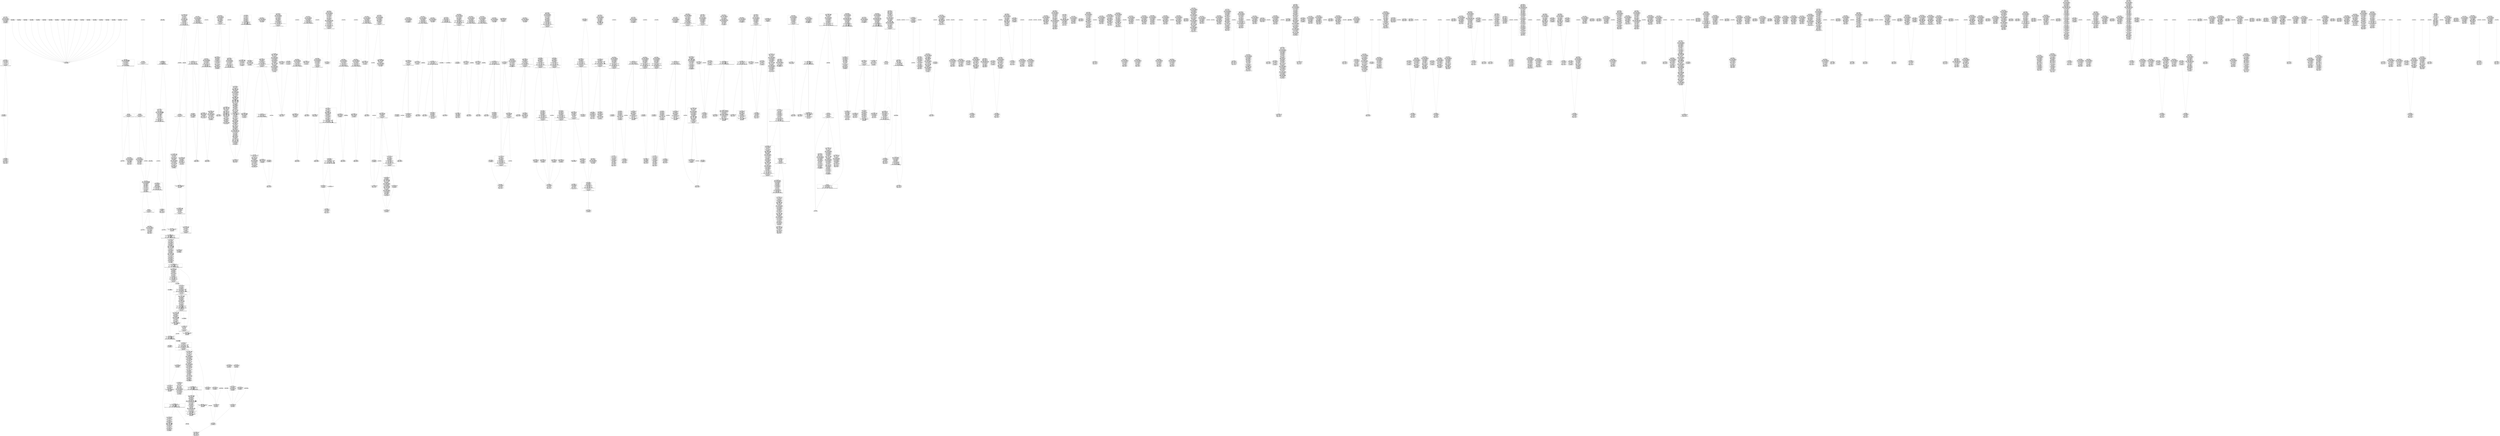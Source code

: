 digraph Program0x7e6e20 {
basicBlock0x7e2470 [shape=box,label="Address: 0x8048698\n<1004:0..31> = (<1004:0..31> - 0x4)\n[<1004:0..31>] = <1005:0..31>\n<1005:0..31> = <1004:0..31>\n<1004:0..31> = (<1004:0..31> - 0x4)\n[<1004:0..31>] = <1001:0..31>\n<1024:0..0> = (<1004:0..31> (signed)< 0x4)\n<1024:1..1> = (<1004:0..31> (signed)<= 0x4)\n<1023:0..0> = (<1004:0..31> (unsigned)< 0x4)\n<1024:2..2> = (<1004:0..31> (unsigned)<= 0x4)\n<1004:0..31> = (<1004:0..31> - 0x4)\n<1023:2..2> = intrinsic(0)\n<1023:6..6> = (<1004:0..31> == 0x0)\n<1023:7..7> = (<1004:0..31> (signed)< 0x0)\n<1023:11..11> = intrinsic(0)\n<1023:4..4> = intrinsic(0)\n<1004:0..31> = (<1004:0..31> - 0x4)\n[<1004:0..31>] = 0x80486a4\ncall 0x80486a4\n<1004:0..31> = (<1004:0..31> + 0x4)\ngoto basic block 0x2319e30\n"];
basicBlock0x7e24d0 [shape=box,label="Address: 0x80486b5\n<1004:0..31> = (<1004:0..31> - 0x4)\n[<1004:0..31>] = 0x80486ba\ncall 0x8048700\n<1004:0..31> = (<1004:0..31> + 0x4)\ngoto basic block 0x24aa0e0\n"];
basicBlock0x7e2530 [shape=box,label="Address: 0x80486d0\n<1004:0..31> = (<1004:0..31> - 0x4)\n[<1004:0..31>] = [0x804f7ec]\ngoto address [0x804f7f0]\n"];
basicBlock0x7e2590 [shape=box,label="Address: 0x804883f\n<1022:0..31> = [<1004:0..31>]\ngoto address <1022:0..31>\n"];
basicBlock0x7e25f0 [shape=box,label="Address: 0x8048849\n<1004:0..31> = (<1004:0..31> - 0x4)\n[<1004:0..31>] = <1005:0..31>\n<1005:0..31> = <1004:0..31>\n<1024:0..0> = (<1004:0..31> (signed)< 0x18)\n<1024:1..1> = (<1004:0..31> (signed)<= 0x18)\n<1023:0..0> = (<1004:0..31> (unsigned)< 0x18)\n<1024:2..2> = (<1004:0..31> (unsigned)<= 0x18)\n<1004:0..31> = (<1004:0..31> - 0x18)\n<1023:2..2> = intrinsic(0)\n<1023:6..6> = (<1004:0..31> == 0x0)\n<1023:7..7> = (<1004:0..31> (signed)< 0x0)\n<1023:11..11> = intrinsic(0)\n<1023:4..4> = intrinsic(0)\n[<1004:0..31>] = 0x804f844\n<1004:0..31> = (<1004:0..31> - 0x4)\n[<1004:0..31>] = 0x8048858\ncall <1000:0..31>\n<1004:0..31> = (<1004:0..31> + 0x4)\n<1004:0..31> = <1005:0..31>\n<1005:0..31> = [<1004:0..31>]\n<1004:0..31> = (<1004:0..31> + 0x4)\n<1022:0..31> = [<1004:0..31>]\ngoto address <1022:0..31>\n"];
basicBlock0x7e2650 [shape=box,label="Address: 0x8048878\n<1022:0..31> = [<1004:0..31>]\ngoto address <1022:0..31>\n"];
basicBlock0x7e26b0 [shape=box,label="Address: 0x8048882\n<1004:0..31> = (<1004:0..31> - 0x4)\n[<1004:0..31>] = <1005:0..31>\n<1005:0..31> = <1004:0..31>\n<1024:0..0> = (<1004:0..31> (signed)< 0x18)\n<1024:1..1> = (<1004:0..31> (signed)<= 0x18)\n<1023:0..0> = (<1004:0..31> (unsigned)< 0x18)\n<1024:2..2> = (<1004:0..31> (unsigned)<= 0x18)\n<1004:0..31> = (<1004:0..31> - 0x18)\n<1023:2..2> = intrinsic(0)\n<1023:6..6> = (<1004:0..31> == 0x0)\n<1023:7..7> = (<1004:0..31> (signed)< 0x0)\n<1023:11..11> = intrinsic(0)\n<1023:4..4> = intrinsic(0)\n[(<1004:0..31> + 0x4)] = <1000:0..31>\n[<1004:0..31>] = 0x804f844\n<1004:0..31> = (<1004:0..31> - 0x4)\n[<1004:0..31>] = 0x8048895\ncall <1003:0..31>\n<1004:0..31> = (<1004:0..31> + 0x4)\n<1004:0..31> = <1005:0..31>\n<1005:0..31> = [<1004:0..31>]\n<1004:0..31> = (<1004:0..31> + 0x4)\n<1022:0..31> = [<1004:0..31>]\ngoto address <1022:0..31>\n"];
basicBlock0x7e2710 [shape=box,label="Address: 0x80488a9\n<1004:0..31> = (<1004:0..31> - 0x4)\n[<1004:0..31>] = <1005:0..31>\n<1005:0..31> = <1004:0..31>\n<1004:0..31> = (<1004:0..31> - 0x4)\n[<1004:0..31>] = <1001:0..31>\n<1001:0..31> = 0x804f6fc\n<1004:0..31> = (<1004:0..31> - 0x4)\n[<1004:0..31>] = <1003:0..31>\n<1024:0..0> = (<1001:0..31> (signed)< 0x804f6f8)\n<1024:1..1> = (<1001:0..31> (signed)<= 0x804f6f8)\n<1023:0..0> = (<1001:0..31> (unsigned)< 0x804f6f8)\n<1024:2..2> = (<1001:0..31> (unsigned)<= 0x804f6f8)\n<1001:0..31> = (<1001:0..31> - 0x804f6f8)\n<1023:2..2> = intrinsic(0)\n<1023:6..6> = (<1001:0..31> == 0x0)\n<1023:7..7> = (<1001:0..31> (signed)< 0x0)\n<1023:11..11> = intrinsic(0)\n<1023:4..4> = intrinsic(0)\n<1000:0..31> = [0x804f848]\n<1001:0..31> = (<1001:0..31> >> 0x2)\n<1023:0..0> = intrinsic(0)\n<1023:7..7> = intrinsic(1)\n<1023:6..6> = (<1001:0..31> == 0x0)\n<1023:2..2> = intrinsic(0)\n<1001:0..31> = (<1001:0..31> - 0x1)\n<1023:2..2> = intrinsic(0)\n<1023:6..6> = (<1001:0..31> == 0x0)\n<1023:7..7> = (<1001:0..31> (signed)< 0x0)\n<1023:11..11> = intrinsic(0)\n<1023:4..4> = intrinsic(0)\nkill(<1024:0..127>)\n<1023:0..0> = (<1000:0..31> (unsigned)< <1001:0..31>)\n<1023:2..2> = intrinsic(0)\n<1023:6..6> = (<1000:0..31> == <1001:0..31>)\n<1023:7..7> = (<1000:0..31> (signed)< <1001:0..31>)\n<1023:11..11> = intrinsic(0)\n<1023:4..4> = intrinsic(0)\n<1024:0..0> = (<1000:0..31> (signed)< <1001:0..31>)\n<1024:1..1> = (<1000:0..31> (signed)<= <1001:0..31>)\n<1024:2..2> = (<1000:0..31> (unsigned)<= <1001:0..31>)\nif ~<1023:0..0> goto address 0x80488de else goto basic block 0x7e2770\n"];
basicBlock0x7e2770 [shape=box,label="Address: 0x80488c6\ngoto basic block 0x231e230\n"];
basicBlock0x7e27d0 [shape=box,label="Address: 0x80488de\n<1004:0..31> = (<1004:0..31> - 0x4)\n[<1004:0..31>] = 0x80488e3\ncall 0x8048830\n<1004:0..31> = (<1004:0..31> + 0x4)\n[0x804f844] = 0x1\n<1000:0..31> = [<1004:0..31>]\n<1004:0..31> = (<1004:0..31> + 0x4)\n<1001:0..31> = [<1004:0..31>]\n<1004:0..31> = (<1004:0..31> + 0x4)\n<1005:0..31> = [<1004:0..31>]\n<1004:0..31> = (<1004:0..31> + 0x4)\ngoto basic block 0x24aa1a0\n"];
basicBlock0x7e2830 [shape=box,label="Address: 0x80488fa\n<1000:0..31> = 0x0\n<1023:0..0> = 0x0\n<1023:2..2> = intrinsic(0)\n<1023:6..6> = (<1000:0..31> == 0x0)\n<1023:7..7> = (<1000:0..31> (signed)< 0x0)\n<1023:11..11> = 0x0\n<1023:4..4> = intrinsic(1)\nkill(<1024:0..127>)\nif <1023:6..6> goto address 0x8048918 else goto basic block 0x7e2890\n"];
basicBlock0x7e2890 [shape=box,label="Address: 0x8048903\n<1004:0..31> = (<1004:0..31> - 0x4)\n[<1004:0..31>] = <1005:0..31>\n<1005:0..31> = <1004:0..31>\n<1024:0..0> = (<1004:0..31> (signed)< 0x18)\n<1024:1..1> = (<1004:0..31> (signed)<= 0x18)\n<1023:0..0> = (<1004:0..31> (unsigned)< 0x18)\n<1024:2..2> = (<1004:0..31> (unsigned)<= 0x18)\n<1004:0..31> = (<1004:0..31> - 0x18)\n<1023:2..2> = intrinsic(0)\n<1023:6..6> = (<1004:0..31> == 0x0)\n<1023:7..7> = (<1004:0..31> (signed)< 0x0)\n<1023:11..11> = intrinsic(0)\n<1023:4..4> = intrinsic(0)\n[<1004:0..31>] = 0x804f700\n<1004:0..31> = (<1004:0..31> - 0x4)\n[<1004:0..31>] = 0x8048912\ncall <1000:0..31>\n<1004:0..31> = (<1004:0..31> + 0x4)\n<1004:0..31> = <1005:0..31>\n<1005:0..31> = [<1004:0..31>]\n<1004:0..31> = (<1004:0..31> + 0x4)\ngoto address 0x8048860\n"];
basicBlock0x7e28f0 [shape=box,label="Address: 0x8048a06\n<1000:0..31> = [(<1005:0..31> + 0xffffffe0)]\n[(<1004:0..31> + 0x4)] = <1000:0..31>\n<1000:0..31> = (<1005:0..31> + 0xffffff74)\n[<1004:0..31>] = <1000:0..31>\n<1004:0..31> = (<1004:0..31> - 0x4)\n[<1004:0..31>] = 0x8048a1b\ncall 0x80490d8\n<1004:0..31> = (<1004:0..31> + 0x4)\n[<1004:0..31>] = <1000:0..31>\n<1004:0..31> = (<1004:0..31> - 0x4)\n[<1004:0..31>] = 0x8048a23\ncall 0x8049140\n<1004:0..31> = (<1004:0..31> + 0x4)\n<1003:0..7> = [<1000:0..31>]\n<1002:0..31> = (<1005:0..31> + 0xfffffee8)\n<1000:0..31> = [(<1005:0..31> + 0xffffffdc)]\n<1000:0..31> = (<1000:0..31> + <1002:0..31>)\n<1023:0..0> = intrinsic(0)\n<1023:2..2> = intrinsic(0)\n<1023:6..6> = (<1000:0..31> == 0x0)\n<1023:7..7> = (<1000:0..31> (signed)< 0x0)\n<1023:11..11> = intrinsic(0)\n<1023:4..4> = intrinsic(0)\nkill(<1024:0..127>)\n<1000:0..7> = [<1000:0..31>]\n<1023:0..0> = (<1003:0..7> (unsigned)< <1000:0..7>)\n<1023:2..2> = intrinsic(0)\n<1023:6..6> = (<1003:0..7> == <1000:0..7>)\n<1023:7..7> = (<1003:0..7> (signed)< <1000:0..7>)\n<1023:11..11> = intrinsic(0)\n<1023:4..4> = intrinsic(0)\n<1024:0..0> = (<1003:0..7> (signed)< <1000:0..7>)\n<1024:1..1> = (<1003:0..7> (signed)<= <1000:0..7>)\n<1024:2..2> = (<1003:0..7> (unsigned)<= <1000:0..7>)\nif <1023:6..6> goto address 0x8048a3a else goto basic block 0x7e2950\n"];
basicBlock0x7e2950 [shape=box,label="Address: 0x8048a36\n<1000:0..7> = 0x1\ngoto address 0x8048a3c\n"];
basicBlock0x7e29b0 [shape=box,label="Address: 0x8048a40\n<1003:0..31> = (<1005:0..31> + 0xfffffee8)\n<1000:0..31> = [(<1005:0..31> + 0xffffffdc)]\n<1000:0..31> = (<1000:0..31> + <1003:0..31>)\n<1023:0..0> = intrinsic(0)\n<1023:2..2> = intrinsic(0)\n<1023:6..6> = (<1000:0..31> == 0x0)\n<1023:7..7> = (<1000:0..31> (signed)< 0x0)\n<1023:11..11> = intrinsic(0)\n<1023:4..4> = intrinsic(0)\nkill(<1024:0..127>)\n<1000:0..7> = [<1000:0..31>]\n<1003:0..31> = sign_extend <1000:0..7>\n<1000:0..31> = (<1005:0..31> + 0xffffff98)\n[(<1004:0..31> + 0x8)] = 0x1\n[(<1004:0..31> + 0x4)] = <1003:0..31>\n[<1004:0..31>] = <1000:0..31>\n<1004:0..31> = (<1004:0..31> - 0x4)\n[<1004:0..31>] = 0x8048a67\ncall 0x8049197\n<1004:0..31> = (<1004:0..31> + 0x4)\n<1024:0..0> = (<1004:0..31> (signed)< 0x4)\n<1024:1..1> = (<1004:0..31> (signed)<= 0x4)\n<1023:0..0> = (<1004:0..31> (unsigned)< 0x4)\n<1024:2..2> = (<1004:0..31> (unsigned)<= 0x4)\n<1004:0..31> = (<1004:0..31> - 0x4)\n<1023:2..2> = intrinsic(0)\n<1023:6..6> = (<1004:0..31> == 0x0)\n<1023:7..7> = (<1004:0..31> (signed)< 0x0)\n<1023:11..11> = intrinsic(0)\n<1023:4..4> = intrinsic(0)\n<1000:0..31> = [(<1005:0..31> + 0xffffffe0)]\n[(<1004:0..31> + 0x4)] = <1000:0..31>\n<1000:0..31> = (<1005:0..31> + 0xffffff74)\n[<1004:0..31>] = <1000:0..31>\n<1004:0..31> = (<1004:0..31> - 0x4)\n[<1004:0..31>] = 0x8048a7f\ncall 0x80490d8\n<1004:0..31> = (<1004:0..31> + 0x4)\n<1003:0..31> = (<1005:0..31> + 0xffffff98)\n[(<1004:0..31> + 0x4)] = <1003:0..31>\n[<1004:0..31>] = <1000:0..31>\n<1004:0..31> = (<1004:0..31> - 0x4)\n[<1004:0..31>] = 0x8048a8e\ncall 0x80491c4\n<1004:0..31> = (<1004:0..31> + 0x4)\ngoto address 0x8048ab4\n"];
basicBlock0x7e2a10 [shape=box,label="Address: 0x8048acc\n[(<1005:0..31> + 0xffffffe0)] = ([(<1005:0..31> + 0xffffffe0)] + 0x1)\n<1023:2..2> = intrinsic(0)\n<1023:6..6> = ([(<1005:0..31> + 0xffffffe0)] == 0x0)\n<1023:7..7> = ([(<1005:0..31> + 0xffffffe0)] (signed)< 0x0)\n<1023:11..11> = intrinsic(0)\n<1023:4..4> = intrinsic(0)\nkill(<1024:0..127>)\ngoto basic block 0x24d0d50\n"];
basicBlock0x815020 [shape=box,label="Address: 0x8048adb\n<1000:0..31> = [(<1005:0..31> + 0xffffffe4)]\n[(<1004:0..31> + 0x4)] = <1000:0..31>\n[<1004:0..31>] = 0x804be32\n<1004:0..31> = (<1004:0..31> - 0x4)\n[<1004:0..31>] = 0x8048aee\ncall 0x8048770\n<1004:0..31> = (<1004:0..31> + 0x4)\n[(<1005:0..31> + 0xffffffdb)] = 0x1\n<1000:0..31> = (<1005:0..31> + 0xffffffa3)\n[<1004:0..31>] = <1000:0..31>\n<1004:0..31> = (<1004:0..31> - 0x4)\n[<1004:0..31>] = 0x8048afd\ncall 0x804932a\n<1004:0..31> = (<1004:0..31> + 0x4)\n<1000:0..31> = (<1005:0..31> + 0xffffffb3)\n[<1004:0..31>] = <1000:0..31>\n<1004:0..31> = (<1004:0..31> - 0x4)\n[<1004:0..31>] = 0x8048b08\ncall 0x8049252\n<1004:0..31> = (<1004:0..31> + 0x4)\n[(<1005:0..31> + 0xffffffb4)] = 0x0\n<1000:0..31> = [(<1005:0..31> + 0xffffff80)]\n<1003:0..31> = (<1005:0..31> + 0xffffffb3)\n[(<1004:0..31> + 0xc)] = <1003:0..31>\n<1003:0..31> = (<1005:0..31> + 0xffffffb4)\n[(<1004:0..31> + 0x8)] = <1003:0..31>\n[(<1004:0..31> + 0x4)] = <1000:0..31>\n<1000:0..31> = (<1005:0..31> + 0xffffffa4)\n[<1004:0..31>] = <1000:0..31>\n<1004:0..31> = (<1004:0..31> - 0x4)\n[<1004:0..31>] = 0x8048b2f\ncall 0x804927a\n<1004:0..31> = (<1004:0..31> + 0x4)\n[(<1004:0..31> + 0x4)] = 0x0\n<1000:0..31> = (<1005:0..31> + 0xffffff74)\n[<1004:0..31>] = <1000:0..31>\n<1004:0..31> = (<1004:0..31> - 0x4)\n[<1004:0..31>] = 0x8048b45\ncall 0x80490d8\n<1004:0..31> = (<1004:0..31> + 0x4)\n[<1004:0..31>] = <1000:0..31>\n<1004:0..31> = (<1004:0..31> - 0x4)\n[<1004:0..31>] = 0x8048b4d\ncall 0x8049238\n<1004:0..31> = (<1004:0..31> + 0x4)\n<1003:0..31> = (<1005:0..31> + 0xffffffa3)\n[(<1004:0..31> + 0xc)] = <1003:0..31>\n<1003:0..31> = (<1005:0..31> + 0xffffffa4)\n[(<1004:0..31> + 0x8)] = <1003:0..31>\n[(<1004:0..31> + 0x4)] = <1000:0..31>\n<1000:0..31> = (<1005:0..31> + 0xffffff68)\n[<1004:0..31>] = <1000:0..31>\n<1004:0..31> = (<1004:0..31> - 0x4)\n[<1004:0..31>] = 0x8048b6d\ncall 0x8049352\n<1004:0..31> = (<1004:0..31> + 0x4)\n<1000:0..31> = (<1005:0..31> + 0xffffffa4)\n[<1004:0..31>] = <1000:0..31>\n<1004:0..31> = (<1004:0..31> - 0x4)\n[<1004:0..31>] = 0x8048b78\ncall 0x80492d2\n<1004:0..31> = (<1004:0..31> + 0x4)\n<1000:0..31> = (<1005:0..31> + 0xffffffb3)\n[<1004:0..31>] = <1000:0..31>\n<1004:0..31> = (<1004:0..31> - 0x4)\n[<1004:0..31>] = 0x8048b83\ncall 0x8049266\n<1004:0..31> = (<1004:0..31> + 0x4)\n<1000:0..31> = (<1005:0..31> + 0xffffffa3)\n[<1004:0..31>] = <1000:0..31>\n<1004:0..31> = (<1004:0..31> - 0x4)\n[<1004:0..31>] = 0x8048b8e\ncall 0x804933e\n<1004:0..31> = (<1004:0..31> + 0x4)\n[(<1005:0..31> + 0xffffffd4)] = 0x0\ngoto address 0x8048ce8\n"];
basicBlock0x815080 [shape=box,label="Address: 0x8048be0\n[(<1005:0..31> + 0xffffffdb)] = 0x0\ngoto address 0x8048cf4\n"];
basicBlock0x8150e0 [shape=box,label="Address: 0x8048c55\n[(<1005:0..31> + 0xffffffdb)] = 0x0\ngoto address 0x8048cd9\n"];
basicBlock0x815140 [shape=box,label="Address: 0x8048cd9\n<1000:0..7> = [(<1005:0..31> + 0xffffffdb)]\n<1000:0..31> = (<1000:0..31> ^ 0x1)\n<1023:0..0> = 0x0\n<1023:2..2> = intrinsic(0)\n<1023:6..6> = (<1000:0..31> == 0x0)\n<1023:7..7> = intrinsic(0)\n<1023:11..11> = 0x0\n<1023:4..4> = intrinsic(1)\nkill(<1024:0..127>)\n<1023:0..0> = 0x0\n<1023:2..2> = intrinsic(0)\n<1023:6..6> = (<1000:0..7> == 0x0)\n<1023:7..7> = (<1000:0..7> (signed)< 0x0)\n<1023:11..11> = 0x0\n<1023:4..4> = intrinsic(1)\nkill(<1024:0..127>)\nif <1023:6..6> goto address 0x8048ce5 else goto basic block 0x8151a0\n"];
basicBlock0x8151a0 [shape=box,label="Address: 0x8048ce3\ngoto address 0x8048cf4\n"];
basicBlock0x815200 [shape=box,label="Address: 0x8048cf4\n<1023:0..0> = ([(<1005:0..31> + 0xffffffdb)] (unsigned)< 0x0)\n<1023:2..2> = intrinsic(0)\n<1023:6..6> = ([(<1005:0..31> + 0xffffffdb)] == 0x0)\n<1023:7..7> = ([(<1005:0..31> + 0xffffffdb)] (signed)< 0x0)\n<1023:11..11> = intrinsic(0)\n<1023:4..4> = intrinsic(0)\n<1024:0..0> = ([(<1005:0..31> + 0xffffffdb)] (signed)< 0x0)\n<1024:1..1> = ([(<1005:0..31> + 0xffffffdb)] (signed)<= 0x0)\n<1024:2..2> = ([(<1005:0..31> + 0xffffffdb)] (unsigned)<= 0x0)\nif <1023:6..6> goto address 0x8048e22 else goto basic block 0x815260\n"];
basicBlock0x815260 [shape=box,label="Address: 0x8048cfe\n[(<1005:0..31> + 0xffffffcc)] = 0x0\n[(<1005:0..31> + 0xffffffc8)] = 0x0\ngoto address 0x8048df1\n"];
basicBlock0x8152c0 [shape=box,label="Address: 0x8048dee\n[(<1005:0..31> + 0xffffffc8)] = ([(<1005:0..31> + 0xffffffc8)] + 0x1)\n<1023:2..2> = intrinsic(0)\n<1023:6..6> = ([(<1005:0..31> + 0xffffffc8)] == 0x0)\n<1023:7..7> = ([(<1005:0..31> + 0xffffffc8)] (signed)< 0x0)\n<1023:11..11> = intrinsic(0)\n<1023:4..4> = intrinsic(0)\nkill(<1024:0..127>)\ngoto basic block 0x231ed10\n"];
basicBlock0x815320 [shape=box,label="Address: 0x8048e0d\n<1000:0..31> = [(<1005:0..31> + 0xffffffcc)]\n[(<1004:0..31> + 0x4)] = <1000:0..31>\n[<1004:0..31>] = 0x804be3d\n<1004:0..31> = (<1004:0..31> - 0x4)\n[<1004:0..31>] = 0x8048e20\ncall 0x8048770\n<1004:0..31> = (<1004:0..31> + 0x4)\ngoto address 0x8048e2e\n"];
basicBlock0x815380 [shape=box,label="Address: 0x8048e59\n<1000:0..31> = 0x0\ngoto address 0x8048f08\n"];
basicBlock0x8153e0 [shape=box,label="Address: 0x8048f1f\n<1023:0..0> = ([(<1005:0..31> + 0xc)] (unsigned)< 0xffff)\n<1023:2..2> = intrinsic(0)\n<1023:6..6> = ([(<1005:0..31> + 0xc)] == 0xffff)\n<1023:7..7> = ([(<1005:0..31> + 0xc)] (signed)< 0xffff)\n<1023:11..11> = intrinsic(0)\n<1023:4..4> = intrinsic(0)\n<1024:0..0> = ([(<1005:0..31> + 0xc)] (signed)< 0xffff)\n<1024:1..1> = ([(<1005:0..31> + 0xc)] (signed)<= 0xffff)\n<1024:2..2> = ([(<1005:0..31> + 0xc)] (unsigned)<= 0xffff)\nif ~<1023:6..6> goto address 0x8048f50 else goto basic block 0x815440\n"];
basicBlock0x815440 [shape=box,label="Address: 0x8048f28\n[<1004:0..31>] = 0x804f84c\n<1004:0..31> = (<1004:0..31> - 0x4)\n[<1004:0..31>] = 0x8048f34\ncall 0x8048730\n<1004:0..31> = (<1004:0..31> + 0x4)\n[(<1004:0..31> + 0x8)] = 0x804f840\n[(<1004:0..31> + 0x4)] = 0x804f84c\n[<1004:0..31>] = 0x8048750\n<1004:0..31> = (<1004:0..31> - 0x4)\n[<1004:0..31>] = 0x8048f50\ncall 0x80486f0\n<1004:0..31> = (<1004:0..31> + 0x4)\ngoto basic block 0x231eef0\n"];
basicBlock0x8154a0 [shape=box,label="Address: 0x80491da\n<1000:0..31> = [(<1005:0..31> + 0x8)]\n<1003:0..31> = [(<1000:0..31> + 0x4)]\n<1000:0..31> = [(<1005:0..31> + 0x8)]\n<1002:0..31> = [(<1005:0..31> + 0xc)]\n[(<1004:0..31> + 0x8)] = <1002:0..31>\n[(<1004:0..31> + 0x4)] = <1003:0..31>\n[<1004:0..31>] = <1000:0..31>\n<1004:0..31> = (<1004:0..31> - 0x4)\n[<1004:0..31>] = 0x80491f6\ncall 0x804980a\n<1004:0..31> = (<1004:0..31> + 0x4)\n<1000:0..31> = [(<1005:0..31> + 0x8)]\n<1000:0..31> = [(<1000:0..31> + 0x4)]\n<1003:0..31> = (<1000:0..31> + 0x8)\n<1000:0..31> = [(<1005:0..31> + 0x8)]\n[(<1000:0..31> + 0x4)] = <1003:0..31>\ngoto address 0x8049235\n"];
basicBlock0x815500 [shape=box,label="Address: 0x80494d8\n<1000:0..31> = (<1005:0..31> + 0x8)\n[(<1004:0..31> + 0x4)] = <1000:0..31>\n<1000:0..31> = (<1005:0..31> + 0xc)\n[<1004:0..31>] = <1000:0..31>\n<1004:0..31> = (<1004:0..31> - 0x4)\n[<1004:0..31>] = 0x80494ea\ncall 0x8049d97\n<1004:0..31> = (<1004:0..31> + 0x4)\n[<1004:0..31>] = <1000:0..31>\n<1004:0..31> = (<1004:0..31> - 0x4)\n[<1004:0..31>] = 0x80494f2\ncall 0x8048f6e\n<1004:0..31> = (<1004:0..31> + 0x4)\n<1000:0..31> = (<1000:0..31> + <1000:0..31>)\n<1023:0..0> = intrinsic(0)\n<1023:2..2> = intrinsic(0)\n<1023:6..6> = (<1000:0..31> == 0x0)\n<1023:7..7> = (<1000:0..31> (signed)< 0x0)\n<1023:11..11> = intrinsic(0)\n<1023:4..4> = intrinsic(0)\nkill(<1024:0..127>)\n[(<1004:0..31> + 0x8)] = <1000:0..31>\n<1000:0..31> = [(<1005:0..31> + 0xc)]\n[(<1004:0..31> + 0x4)] = <1000:0..31>\n<1000:0..31> = [(<1005:0..31> + 0x8)]\n[<1004:0..31>] = <1000:0..31>\n<1004:0..31> = (<1004:0..31> - 0x4)\n[<1004:0..31>] = 0x804950a\ncall 0x8049dc7\n<1004:0..31> = (<1004:0..31> + 0x4)\n<1000:0..31> = [(<1005:0..31> + 0xc)]\n[(<1004:0..31> + 0x4)] = <1000:0..31>\n<1000:0..31> = [(<1005:0..31> + 0x8)]\n[<1004:0..31>] = <1000:0..31>\n<1004:0..31> = (<1004:0..31> - 0x4)\n[<1004:0..31>] = 0x804951c\ncall 0x8049e56\n<1004:0..31> = (<1004:0..31> + 0x4)\ngoto basic block 0x24d0830\n"];
basicBlock0x815560 [shape=box,label="Address: 0x8049848\n<1000:0..31> = [(<1005:0..31> + 0x8)]\n<1000:0..31> = [(<1000:0..31> + 0x4)]\n<1002:0..31> = (<1000:0..31> + 0xfffffff8)\n<1000:0..31> = [(<1005:0..31> + 0x8)]\n<1003:0..31> = [(<1000:0..31> + 0x4)]\n<1000:0..31> = [(<1005:0..31> + 0x8)]\n[(<1004:0..31> + 0x8)] = <1002:0..31>\n[(<1004:0..31> + 0x4)] = <1003:0..31>\n[<1004:0..31>] = <1000:0..31>\n<1004:0..31> = (<1004:0..31> - 0x4)\n[<1004:0..31>] = 0x804986a\ncall 0x804980a\n<1004:0..31> = (<1004:0..31> + 0x4)\n<1000:0..31> = [(<1005:0..31> + 0x8)]\n<1000:0..31> = [(<1000:0..31> + 0x4)]\n<1003:0..31> = (<1000:0..31> + 0x8)\n<1000:0..31> = [(<1005:0..31> + 0x8)]\n[(<1000:0..31> + 0x4)] = <1003:0..31>\n<1000:0..31> = [(<1005:0..31> + 0x10)]\n<1003:0..31> = [(<1000:0..31> + 0x4)]\n<1000:0..31> = [<1000:0..31>]\n[(<1005:0..31> + 0xffffffdc)] = <1000:0..31>\n[(<1005:0..31> + 0xffffffe0)] = <1003:0..31>\n<1000:0..31> = [(<1005:0..31> + 0x8)]\n<1000:0..31> = [(<1000:0..31> + 0x4)]\n<1006:0..31> = (<1000:0..31> + 0xfffffff8)\n<1000:0..31> = [(<1005:0..31> + 0x8)]\n<1000:0..31> = [(<1000:0..31> + 0x4)]\n<1001:0..31> = (<1000:0..31> + 0xfffffff0)\n<1000:0..31> = (<1005:0..31> + 0xc)\n[<1004:0..31>] = <1000:0..31>\n<1004:0..31> = (<1004:0..31> - 0x4)\n[<1004:0..31>] = 0x80498a4\ncall 0x804a0c8\n<1004:0..31> = (<1004:0..31> + 0x4)\n<1000:0..31> = [<1000:0..31>]\n[(<1004:0..31> + 0x8)] = <1006:0..31>\n[(<1004:0..31> + 0x4)] = <1001:0..31>\n[<1004:0..31>] = <1000:0..31>\n<1004:0..31> = (<1004:0..31> - 0x4)\n[<1004:0..31>] = 0x80498b6\ncall 0x804a0d0\n<1004:0..31> = (<1004:0..31> + 0x4)\n<1000:0..31> = (<1005:0..31> + 0xc)\n[<1004:0..31>] = <1000:0..31>\n<1004:0..31> = (<1004:0..31> - 0x4)\n[<1004:0..31>] = 0x80498c1\ncall 0x80497e6\n<1004:0..31> = (<1004:0..31> + 0x4)\n<1002:0..31> = <1000:0..31>\n<1000:0..31> = [(<1005:0..31> + 0xffffffdc)]\n<1003:0..31> = [(<1005:0..31> + 0xffffffe0)]\n[<1002:0..31>] = <1000:0..31>\n[(<1002:0..31> + 0x4)] = <1003:0..31>\ngoto address 0x8049adf\n"];
basicBlock0x8155c0 [shape=box,label="Address: 0x8049a80\n<1000:0..31> = [(<1005:0..31> + 0xffffffec)]\n<1003:0..31> = (<1000:0..31> * 0x8)\n<1000:0..31> = [(<1005:0..31> + 0xffffffe8)]\n<1003:0..31> = (<1003:0..31> + <1000:0..31>)\n<1023:0..0> = intrinsic(0)\n<1023:2..2> = intrinsic(0)\n<1023:6..6> = (<1003:0..31> == 0x0)\n<1023:7..7> = (<1003:0..31> (signed)< 0x0)\n<1023:11..11> = intrinsic(0)\n<1023:4..4> = intrinsic(0)\nkill(<1024:0..127>)\n<1000:0..31> = [(<1005:0..31> + 0x8)]\n[(<1004:0..31> + 0x4)] = <1003:0..31>\n[<1004:0..31>] = <1000:0..31>\n<1004:0..31> = (<1004:0..31> - 0x4)\n[<1004:0..31>] = 0x8049a9e\ncall 0x804a253\n<1004:0..31> = (<1004:0..31> + 0x4)\ngoto address 0x8049ac1\n"];
basicBlock0x815620 [shape=box,label="Address: 0x8049dd5\n<1000:0..31> = [(<1005:0..31> + 0xc)]\n[(<1004:0..31> + 0x8)] = <1000:0..31>\n<1000:0..31> = [(<1005:0..31> + 0xc)]\n[(<1004:0..31> + 0x4)] = <1000:0..31>\n<1000:0..31> = [(<1005:0..31> + 0x8)]\n[<1004:0..31>] = <1000:0..31>\n<1004:0..31> = (<1004:0..31> - 0x4)\n[<1004:0..31>] = 0x8049dee\ncall 0x804a42c\n<1004:0..31> = (<1004:0..31> + 0x4)\ngoto address 0x8049e54\n"];
basicBlock0x815680 [shape=box,label="Address: 0x8049e4a\ngoto address 0x8049e54\n"];
basicBlock0x8156e0 [shape=box,label="Address: 0x8049e79\n[(<1005:0..31> + 0xffffffe8)] = 0x10\n<1000:0..31> = (<1005:0..31> + 0xffffffec)\n<1003:0..31> = (<1005:0..31> + 0xffffffe8)\n[(<1004:0..31> + 0x8)] = <1003:0..31>\n<1002:0..31> = (<1005:0..31> + 0x8)\n[(<1004:0..31> + 0x4)] = <1002:0..31>\n[<1004:0..31>] = <1000:0..31>\n<1004:0..31> = (<1004:0..31> - 0x4)\n[<1004:0..31>] = 0x8049e99\ncall 0x804a542\n<1004:0..31> = (<1004:0..31> + 0x4)\n<1024:0..0> = (<1004:0..31> (signed)< 0x4)\n<1024:1..1> = (<1004:0..31> (signed)<= 0x4)\n<1023:0..0> = (<1004:0..31> (unsigned)< 0x4)\n<1024:2..2> = (<1004:0..31> (unsigned)<= 0x4)\n<1004:0..31> = (<1004:0..31> - 0x4)\n<1023:2..2> = intrinsic(0)\n<1023:6..6> = (<1004:0..31> == 0x0)\n<1023:7..7> = (<1004:0..31> (signed)< 0x0)\n<1023:11..11> = intrinsic(0)\n<1023:4..4> = intrinsic(0)\n<1000:0..31> = [(<1005:0..31> + 0xffffffec)]\n[(<1004:0..31> + 0x4)] = <1000:0..31>\n<1000:0..31> = [(<1005:0..31> + 0x8)]\n[<1004:0..31>] = <1000:0..31>\n<1004:0..31> = (<1004:0..31> - 0x4)\n[<1004:0..31>] = 0x8049eae\ncall 0x804a573\n<1004:0..31> = (<1004:0..31> + 0x4)\n[(<1005:0..31> + 0xfffffff0)] = 0x10\n<1000:0..31> = (<1005:0..31> + 0xfffffff4)\n<1003:0..31> = (<1005:0..31> + 0xfffffff0)\n[(<1004:0..31> + 0x8)] = <1003:0..31>\n<1001:0..31> = (<1005:0..31> + 0x8)\n[(<1004:0..31> + 0x4)] = <1001:0..31>\n[<1004:0..31>] = <1000:0..31>\n<1004:0..31> = (<1004:0..31> - 0x4)\n[<1004:0..31>] = 0x8049ece\ncall 0x804a542\n<1004:0..31> = (<1004:0..31> + 0x4)\n<1024:0..0> = (<1004:0..31> (signed)< 0x4)\n<1024:1..1> = (<1004:0..31> (signed)<= 0x4)\n<1023:0..0> = (<1004:0..31> (unsigned)< 0x4)\n<1024:2..2> = (<1004:0..31> (unsigned)<= 0x4)\n<1004:0..31> = (<1004:0..31> - 0x4)\n<1023:2..2> = intrinsic(0)\n<1023:6..6> = (<1004:0..31> == 0x0)\n<1023:7..7> = (<1004:0..31> (signed)< 0x0)\n<1023:11..11> = intrinsic(0)\n<1023:4..4> = intrinsic(0)\n<1000:0..31> = [(<1005:0..31> + 0xc)]\n[(<1004:0..31> + 0x4)] = <1000:0..31>\n<1000:0..31> = [(<1005:0..31> + 0xfffffff4)]\n[<1004:0..31>] = <1000:0..31>\n<1004:0..31> = (<1004:0..31> - 0x4)\n[<1004:0..31>] = 0x8049ee3\ncall 0x804a689\n<1004:0..31> = (<1004:0..31> + 0x4)\ngoto address 0x8049f09\n"];
basicBlock0x815740 [shape=box,label="Address: 0x8049f5e\n<1000:0..31> = [(<1005:0..31> + 0x8)]\n<1003:0..31> = [(<1005:0..31> + 0x10)]\n[(<1004:0..31> + 0x8)] = <1003:0..31>\n<1003:0..31> = [(<1005:0..31> + 0xc)]\n[(<1004:0..31> + 0x4)] = <1003:0..31>\n[<1004:0..31>] = <1000:0..31>\n<1004:0..31> = (<1004:0..31> - 0x4)\n[<1004:0..31>] = 0x8049f77\ncall 0x804a6ea\n<1004:0..31> = (<1004:0..31> + 0x4)\ngoto basic block 0x24d1410\n"];
basicBlock0x8157a0 [shape=box,label="Address: 0x804a01c\n<1000:0..31> = [(<1005:0..31> + 0x8)]\n<1003:0..31> = [(<1005:0..31> + 0x10)]\n[(<1004:0..31> + 0x8)] = <1003:0..31>\n<1003:0..31> = [(<1005:0..31> + 0xc)]\n[(<1004:0..31> + 0x4)] = <1003:0..31>\n[<1004:0..31>] = <1000:0..31>\n<1004:0..31> = (<1004:0..31> - 0x4)\n[<1004:0..31>] = 0x804a035\ncall 0x804a74c\n<1004:0..31> = (<1004:0..31> + 0x4)\ngoto basic block 0x24d5660\n"];
basicBlock0x815800 [shape=box,label="Address: 0x804a0b9\n<1000:0..31> = [(<1005:0..31> + 0x10)]\n<1003:0..31> = [(<1000:0..31> + 0x4)]\n<1000:0..31> = [<1000:0..31>]\n[<1002:0..31>] = <1000:0..31>\n[(<1002:0..31> + 0x4)] = <1003:0..31>\ngoto basic block 0x24d1050\n"];
basicBlock0x815860 [shape=box,label="Address: 0x804a137\n<1000:0..31> = [(<1005:0..31> + 0x10)]\n[<1004:0..31>] = <1000:0..31>\n<1004:0..31> = (<1004:0..31> - 0x4)\n[<1004:0..31>] = 0x804a142\ncall 0x80486e0\n<1004:0..31> = (<1004:0..31> + 0x4)\ngoto basic block 0x24d12f0\n"];
basicBlock0x8158c0 [shape=box,label="Address: 0x804a186\n<1000:0..31> = [(<1005:0..31> + 0x8)]\n[<1004:0..31>] = <1000:0..31>\n<1004:0..31> = (<1004:0..31> - 0x4)\n[<1004:0..31>] = 0x804a191\ncall 0x804a800\n<1004:0..31> = (<1004:0..31> + 0x4)\n<1023:0..0> = (<1000:0..31> (unsigned)< [(<1005:0..31> + 0xfffffff4)])\n<1023:2..2> = intrinsic(0)\n<1023:6..6> = (<1000:0..31> == [(<1005:0..31> + 0xfffffff4)])\n<1023:7..7> = (<1000:0..31> (signed)< [(<1005:0..31> + 0xfffffff4)])\n<1023:11..11> = intrinsic(0)\n<1023:4..4> = intrinsic(0)\n<1024:0..0> = (<1000:0..31> (signed)< [(<1005:0..31> + 0xfffffff4)])\n<1024:1..1> = (<1000:0..31> (signed)<= [(<1005:0..31> + 0xfffffff4)])\n<1024:2..2> = (<1000:0..31> (unsigned)<= [(<1005:0..31> + 0xfffffff4)])\nif ~<1023:0..0> goto address 0x804a1a3 else goto basic block 0x815920\n"];
basicBlock0x815920 [shape=box,label="Address: 0x804a196\n<1000:0..31> = [(<1005:0..31> + 0x8)]\n[<1004:0..31>] = <1000:0..31>\n<1004:0..31> = (<1004:0..31> - 0x4)\n[<1004:0..31>] = 0x804a1a1\ncall 0x804a800\n<1004:0..31> = (<1004:0..31> + 0x4)\ngoto address 0x804a1a6\n"];
basicBlock0x815980 [shape=box,label="Address: 0x804a208\n<1000:0..31> = [(<1005:0..31> + 0x8)]\n[(<1004:0..31> + 0x8)] = 0x0\n<1003:0..31> = [(<1005:0..31> + 0xc)]\n[(<1004:0..31> + 0x4)] = <1003:0..31>\n[<1004:0..31>] = <1000:0..31>\n<1004:0..31> = (<1004:0..31> - 0x4)\n[<1004:0..31>] = 0x804a222\ncall 0x804a836\n<1004:0..31> = (<1004:0..31> + 0x4)\ngoto address 0x804a229\n"];
basicBlock0x8159e0 [shape=box,label="Address: 0x804a2f0\n<1000:0..31> = [(<1005:0..31> + 0x8)]\n<1003:0..31> = [(<1005:0..31> + 0x10)]\n[(<1004:0..31> + 0x8)] = <1003:0..31>\n<1003:0..31> = [(<1005:0..31> + 0xc)]\n[(<1004:0..31> + 0x4)] = <1003:0..31>\n[<1004:0..31>] = <1000:0..31>\n<1004:0..31> = (<1004:0..31> - 0x4)\n[<1004:0..31>] = 0x804a309\ncall 0x804a8d8\n<1004:0..31> = (<1004:0..31> + 0x4)\ngoto basic block 0x24d4120\n"];
basicBlock0x815a40 [shape=box,label="Address: 0x804a3ce\n<1000:0..31> = [(<1005:0..31> + 0x8)]\n<1003:0..31> = [(<1005:0..31> + 0x10)]\n[(<1004:0..31> + 0x8)] = <1003:0..31>\n<1003:0..31> = [(<1005:0..31> + 0xc)]\n[(<1004:0..31> + 0x4)] = <1003:0..31>\n[<1004:0..31>] = <1000:0..31>\n<1004:0..31> = (<1004:0..31> - 0x4)\n[<1004:0..31>] = 0x804a3e7\ncall 0x804a95c\n<1004:0..31> = (<1004:0..31> + 0x4)\ngoto basic block 0x24d5540\n"];
basicBlock0x815aa0 [shape=box,label="Address: 0x804a590\ngoto address 0x804a684\n"];
basicBlock0x815b00 [shape=box,label="Address: 0x804a5e0\n<1000:0..31> = (<1005:0..31> + 0xffffffe0)\n[<1004:0..31>] = <1000:0..31>\n<1004:0..31> = (<1004:0..31> - 0x4)\n[<1004:0..31>] = 0x804a5eb\ncall 0x804abd8\n<1004:0..31> = (<1004:0..31> + 0x4)\n<1000:0..31> = [<1000:0..31>]\n[(<1005:0..31> + 0xfffffff4)] = <1000:0..31>\n[(<1005:0..31> + 0xffffffec)] = 0x1\n<1000:0..31> = (<1005:0..31> + 0xfffffff0)\n<1003:0..31> = (<1005:0..31> + 0xffffffec)\n[(<1004:0..31> + 0x8)] = <1003:0..31>\n<1003:0..31> = (<1005:0..31> + 0xffffffe0)\n[(<1004:0..31> + 0x4)] = <1003:0..31>\n[<1004:0..31>] = <1000:0..31>\n<1004:0..31> = (<1004:0..31> - 0x4)\n[<1004:0..31>] = 0x804a610\ncall 0x804a542\n<1004:0..31> = (<1004:0..31> + 0x4)\n<1024:0..0> = (<1004:0..31> (signed)< 0x4)\n<1024:1..1> = (<1004:0..31> (signed)<= 0x4)\n<1023:0..0> = (<1004:0..31> (unsigned)< 0x4)\n<1024:2..2> = (<1004:0..31> (unsigned)<= 0x4)\n<1004:0..31> = (<1004:0..31> - 0x4)\n<1023:2..2> = intrinsic(0)\n<1023:6..6> = (<1004:0..31> == 0x0)\n<1023:7..7> = (<1004:0..31> (signed)< 0x0)\n<1023:11..11> = intrinsic(0)\n<1023:4..4> = intrinsic(0)\n<1000:0..31> = (<1005:0..31> + 0xffffffe8)\n<1003:0..31> = [(<1005:0..31> + 0xfffffff0)]\n[(<1004:0..31> + 0xc)] = <1003:0..31>\n<1003:0..31> = [(<1005:0..31> + 0xffffffe0)]\n[(<1004:0..31> + 0x8)] = <1003:0..31>\n<1003:0..31> = [(<1005:0..31> + 0x8)]\n[(<1004:0..31> + 0x4)] = <1003:0..31>\n[<1004:0..31>] = <1000:0..31>\n<1004:0..31> = (<1004:0..31> - 0x4)\n[<1004:0..31>] = 0x804a633\ncall 0x804acd7\n<1004:0..31> = (<1004:0..31> + 0x4)\n<1024:0..0> = (<1004:0..31> (signed)< 0x4)\n<1024:1..1> = (<1004:0..31> (signed)<= 0x4)\n<1023:0..0> = (<1004:0..31> (unsigned)< 0x4)\n<1024:2..2> = (<1004:0..31> (unsigned)<= 0x4)\n<1004:0..31> = (<1004:0..31> - 0x4)\n<1023:2..2> = intrinsic(0)\n<1023:6..6> = (<1004:0..31> == 0x0)\n<1023:7..7> = (<1004:0..31> (signed)< 0x0)\n<1023:11..11> = intrinsic(0)\n<1023:4..4> = intrinsic(0)\n<1000:0..31> = (<1005:0..31> + 0x8)\n[<1004:0..31>] = <1000:0..31>\n<1004:0..31> = (<1004:0..31> - 0x4)\n[<1004:0..31>] = 0x804a641\ncall 0x804abd8\n<1004:0..31> = (<1004:0..31> + 0x4)\n<1003:0..31> = [(<1005:0..31> + 0xfffffff4)]\n[<1000:0..31>] = <1003:0..31>\ngoto address 0x804a653\n"];
basicBlock0x815b60 [shape=box,label="Address: 0x804a678\ngoto address 0x804a684\n"];
basicBlock0x815bc0 [shape=box,label="Address: 0x804a6c3\ngoto address 0x804a6cd\n"];
basicBlock0x815c20 [shape=box,label="Address: 0x804a728\n<1000:0..31> = [(<1005:0..31> + 0x8)]\n[(<1004:0..31> + 0x8)] = 0x0\n<1003:0..31> = [(<1005:0..31> + 0xc)]\n[(<1004:0..31> + 0x4)] = <1003:0..31>\n[<1004:0..31>] = <1000:0..31>\n<1004:0..31> = (<1004:0..31> - 0x4)\n[<1004:0..31>] = 0x804a742\ncall 0x804adc2\n<1004:0..31> = (<1004:0..31> + 0x4)\ngoto address 0x804a749\n"];
basicBlock0x815c80 [shape=box,label="Address: 0x804a7a7\n<1004:0..31> = <1005:0..31>\n<1005:0..31> = [<1004:0..31>]\n<1004:0..31> = (<1004:0..31> + 0x4)\n<1022:0..31> = [<1004:0..31>]\ngoto address <1022:0..31>\n"];
basicBlock0x815ce0 [shape=box,label="Address: 0x804a82c\n<1000:0..31> = [(<1005:0..31> + 0xc)]\ngoto address 0x804a834\n"];
basicBlock0x815d40 [shape=box,label="Address: 0x804a851\n<1004:0..31> = (<1004:0..31> - 0x4)\n[<1004:0..31>] = 0x804a856\ncall 0x80487c0\n<1004:0..31> = (<1004:0..31> + 0x4)\ngoto basic block 0x24cd730\n"];
basicBlock0x815da0 [shape=box,label="Address: 0x804a8b4\n<1000:0..31> = [(<1005:0..31> + 0x8)]\n[(<1004:0..31> + 0x8)] = 0x0\n<1003:0..31> = [(<1005:0..31> + 0xc)]\n[(<1004:0..31> + 0x4)] = <1003:0..31>\n[<1004:0..31>] = <1000:0..31>\n<1004:0..31> = (<1004:0..31> - 0x4)\n[<1004:0..31>] = 0x804a8ce\ncall 0x804af0e\n<1004:0..31> = (<1004:0..31> + 0x4)\ngoto address 0x804a8d5\n"];
basicBlock0x815e00 [shape=box,label="Address: 0x804a938\n<1000:0..31> = [(<1005:0..31> + 0x8)]\n[(<1004:0..31> + 0x8)] = 0x0\n<1003:0..31> = [(<1005:0..31> + 0xc)]\n[(<1004:0..31> + 0x4)] = <1003:0..31>\n[<1004:0..31>] = <1000:0..31>\n<1004:0..31> = (<1004:0..31> - 0x4)\n[<1004:0..31>] = 0x804a952\ncall 0x804af66\n<1004:0..31> = (<1004:0..31> + 0x4)\ngoto address 0x804a959\n"];
basicBlock0x815e60 [shape=box,label="Address: 0x804a9b7\n<1004:0..31> = <1005:0..31>\n<1005:0..31> = [<1004:0..31>]\n<1004:0..31> = (<1004:0..31> + 0x4)\n<1022:0..31> = [<1004:0..31>]\ngoto address <1022:0..31>\n"];
basicBlock0x815ec0 [shape=box,label="Address: 0x804a9fd\n<1000:0..31> = [(<1005:0..31> + 0xfffffff4)]\n[(<1004:0..31> + 0x8)] = <1000:0..31>\n<1000:0..31> = [(<1005:0..31> + 0xc)]\n[(<1004:0..31> + 0x4)] = <1000:0..31>\n<1000:0..31> = [(<1005:0..31> + 0x8)]\n[<1004:0..31>] = <1000:0..31>\n<1004:0..31> = (<1004:0..31> - 0x4)\n[<1004:0..31>] = 0x804aa16\ncall 0x804b107\n<1004:0..31> = (<1004:0..31> + 0x4)\ngoto basic block 0x24ce210\n"];
basicBlock0x815f20 [shape=box,label="Address: 0x804aa37\ngoto address 0x804aa41\n"];
basicBlock0x815f80 [shape=box,label="Address: 0x804aa8f\n<1004:0..31> = <1005:0..31>\n<1005:0..31> = [<1004:0..31>]\n<1004:0..31> = (<1004:0..31> + 0x4)\n<1022:0..31> = [<1004:0..31>]\ngoto address <1022:0..31>\n"];
basicBlock0x23190b0 [shape=box,label="Address: 0x804aaef\n<1000:0..31> = (<1005:0..31> + 0xc)\n[<1004:0..31>] = <1000:0..31>\n<1004:0..31> = (<1004:0..31> - 0x4)\n[<1004:0..31>] = 0x804aafa\ncall 0x804abd8\n<1004:0..31> = (<1004:0..31> + 0x4)\n<1001:0..31> = [<1000:0..31>]\n<1000:0..31> = (<1005:0..31> + 0x10)\n[<1004:0..31>] = <1000:0..31>\n<1004:0..31> = (<1004:0..31> - 0x4)\n[<1004:0..31>] = 0x804ab07\ncall 0x804abd8\n<1004:0..31> = (<1004:0..31> + 0x4)\n<1000:0..31> = [<1000:0..31>]\n<1023:0..0> = (<1001:0..31> (unsigned)< <1000:0..31>)\n<1023:2..2> = intrinsic(0)\n<1023:6..6> = (<1001:0..31> == <1000:0..31>)\n<1023:7..7> = (<1001:0..31> (signed)< <1000:0..31>)\n<1023:11..11> = intrinsic(0)\n<1023:4..4> = intrinsic(0)\n<1024:0..0> = (<1001:0..31> (signed)< <1000:0..31>)\n<1024:1..1> = (<1001:0..31> (signed)<= <1000:0..31>)\n<1024:2..2> = (<1001:0..31> (unsigned)<= <1000:0..31>)\n<1000:0..7> = zero_extend choice(<1024:0..0> over ~(<1023:7..7> == <1023:11..11>))\n<1023:0..0> = 0x0\n<1023:2..2> = intrinsic(0)\n<1023:6..6> = (<1000:0..7> == 0x0)\n<1023:7..7> = (<1000:0..7> (signed)< 0x0)\n<1023:11..11> = 0x0\n<1023:4..4> = intrinsic(1)\nkill(<1024:0..127>)\nif <1023:6..6> goto address 0x804ab29 else goto basic block 0x2319110\n"];
basicBlock0x2319110 [shape=box,label="Address: 0x804ab12\n<1000:0..31> = [(<1005:0..31> + 0xc)]\n[(<1004:0..31> + 0x4)] = <1000:0..31>\n<1000:0..31> = [(<1005:0..31> + 0x8)]\n[<1004:0..31>] = <1000:0..31>\n<1004:0..31> = (<1004:0..31> - 0x4)\n[<1004:0..31>] = 0x804ab24\ncall 0x804b185\n<1004:0..31> = (<1004:0..31> + 0x4)\ngoto address 0x804abd2\n"];
basicBlock0x2319170 [shape=box,label="Address: 0x804ab50\n<1000:0..31> = [(<1005:0..31> + 0x10)]\n[(<1004:0..31> + 0x4)] = <1000:0..31>\n<1000:0..31> = [(<1005:0..31> + 0x8)]\n[<1004:0..31>] = <1000:0..31>\n<1004:0..31> = (<1004:0..31> - 0x4)\n[<1004:0..31>] = 0x804ab62\ncall 0x804b185\n<1004:0..31> = (<1004:0..31> + 0x4)\ngoto address 0x804abd2\n"];
basicBlock0x23191d0 [shape=box,label="Address: 0x804ab87\ngoto address 0x804abd2\n"];
basicBlock0x2319230 [shape=box,label="Address: 0x804abac\n<1000:0..31> = [(<1005:0..31> + 0x10)]\n[(<1004:0..31> + 0x4)] = <1000:0..31>\n<1000:0..31> = [(<1005:0..31> + 0x8)]\n[<1004:0..31>] = <1000:0..31>\n<1004:0..31> = (<1004:0..31> - 0x4)\n[<1004:0..31>] = 0x804abbe\ncall 0x804b185\n<1004:0..31> = (<1004:0..31> + 0x4)\ngoto address 0x804abd2\n"];
basicBlock0x2319290 [shape=box,label="Address: 0x804ac11\n<1000:0..31> = (<1005:0..31> + 0x10)\n[<1004:0..31>] = <1000:0..31>\n<1004:0..31> = (<1004:0..31> - 0x4)\n[<1004:0..31>] = 0x804ac1c\ncall 0x804b170\n<1004:0..31> = (<1004:0..31> + 0x4)\ngoto address 0x804ac29\n"];
basicBlock0x23192f0 [shape=box,label="Address: 0x804ac44\n<1000:0..31> = (<1005:0..31> + 0x10)\n[(<1004:0..31> + 0x4)] = <1000:0..31>\n<1000:0..31> = (<1005:0..31> + 0xc)\n[<1004:0..31>] = <1000:0..31>\n<1004:0..31> = (<1004:0..31> - 0x4)\n[<1004:0..31>] = 0x804ac56\ncall 0x804b0db\n<1004:0..31> = (<1004:0..31> + 0x4)\n<1000:0..31> = (<1000:0..31> ^ 0x1)\n<1023:0..0> = 0x0\n<1023:2..2> = intrinsic(0)\n<1023:6..6> = (<1000:0..31> == 0x0)\n<1023:7..7> = intrinsic(0)\n<1023:11..11> = 0x0\n<1023:4..4> = intrinsic(1)\nkill(<1024:0..127>)\n<1023:0..0> = 0x0\n<1023:2..2> = intrinsic(0)\n<1023:6..6> = (<1000:0..7> == 0x0)\n<1023:7..7> = (<1000:0..7> (signed)< 0x0)\n<1023:11..11> = 0x0\n<1023:4..4> = intrinsic(1)\nkill(<1024:0..127>)\nif <1023:6..6> goto address 0x804ac67 else goto basic block 0x2319350\n"];
basicBlock0x2319350 [shape=box,label="Address: 0x804ac5d\n<1000:0..31> = [(<1005:0..31> + 0x8)]\n<1003:0..31> = [(<1005:0..31> + 0xc)]\n[<1000:0..31>] = <1003:0..31>\ngoto address 0x804ac8a\n"];
basicBlock0x23193b0 [shape=box,label="Address: 0x804ad9f\n<1000:0..31> = (<1005:0..31> + 0x8)\n[<1004:0..31>] = <1000:0..31>\n<1004:0..31> = (<1004:0..31> - 0x4)\n[<1004:0..31>] = 0x804adaa\ncall 0x804abd8\n<1004:0..31> = (<1004:0..31> + 0x4)\n<1003:0..31> = [(<1005:0..31> + 0xfffffff4)]\n[<1000:0..31>] = <1003:0..31>\n<1004:0..31> = (<1004:0..31> + 0x24)\n<1023:0..0> = intrinsic(0)\n<1023:2..2> = intrinsic(0)\n<1023:6..6> = (<1004:0..31> == 0x0)\n<1023:7..7> = (<1004:0..31> (signed)< 0x0)\n<1023:11..11> = intrinsic(0)\n<1023:4..4> = intrinsic(0)\nkill(<1024:0..127>)\n<1001:0..31> = [<1004:0..31>]\n<1004:0..31> = (<1004:0..31> + 0x4)\n<1005:0..31> = [<1004:0..31>]\n<1004:0..31> = (<1004:0..31> + 0x4)\n<1022:0..31> = [<1004:0..31>]\ngoto address <1022:0..31>\n"];
basicBlock0x2319410 [shape=box,label="Address: 0x804addd\n<1004:0..31> = (<1004:0..31> - 0x4)\n[<1004:0..31>] = 0x804ade2\ncall 0x80487c0\n<1004:0..31> = (<1004:0..31> + 0x4)\ngoto basic block 0x24cdc70\n"];
basicBlock0x2319470 [shape=box,label="Address: 0x804ae2e\ngoto address 0x804ae60\n"];
basicBlock0x23194d0 [shape=box,label="Address: 0x804af29\n<1004:0..31> = (<1004:0..31> - 0x4)\n[<1004:0..31>] = 0x804af2e\ncall 0x80487c0\n<1004:0..31> = (<1004:0..31> + 0x4)\ngoto basic block 0x24cdf10\n"];
basicBlock0x2319530 [shape=box,label="Address: 0x804af81\n<1004:0..31> = (<1004:0..31> - 0x4)\n[<1004:0..31>] = 0x804af86\ncall 0x80487c0\n<1004:0..31> = (<1004:0..31> + 0x4)\ngoto basic block 0x24ce030\n"];
basicBlock0x2319590 [shape=box,label="Address: 0x804afd2\ngoto address 0x804b004\n"];
basicBlock0x23195f0 [shape=box,label="Address: 0x804b047\ngoto address 0x804b0d9\n"];
basicBlock0x2319650 [shape=box,label="Address: 0x804b0c6\ngoto address 0x804b0d9\n"];
basicBlock0x23196b0 [shape=box,label="Address: 0x804b24c\n<1000:0..31> = [(<1005:0..31> + 0xc)]\n[(<1004:0..31> + 0x4)] = <1000:0..31>\n[<1004:0..31>] = <1001:0..31>\n<1004:0..31> = (<1004:0..31> - 0x4)\n[<1004:0..31>] = 0x804b25b\ncall 0x804b5c2\n<1004:0..31> = (<1004:0..31> + 0x4)\ngoto address 0x804b277\n"];
basicBlock0x2319710 [shape=box,label="Address: 0x804b2b8\n<1000:0..31> = [(<1005:0..31> + 0x10)]\n<1004:0..31> = <1005:0..31>\n<1005:0..31> = [<1004:0..31>]\n<1004:0..31> = (<1004:0..31> + 0x4)\n<1022:0..31> = [<1004:0..31>]\ngoto address <1022:0..31>\n"];
basicBlock0x2319770 [shape=box,label="Address: 0x804b2f5\n<1000:0..31> = [(<1005:0..31> + 0xfffffff4)]\n<1004:0..31> = <1005:0..31>\n<1005:0..31> = [<1004:0..31>]\n<1004:0..31> = (<1004:0..31> + 0x4)\n<1022:0..31> = [<1004:0..31>]\ngoto address <1022:0..31>\n"];
basicBlock0x23197d0 [shape=box,label="Address: 0x804b35a\n<1000:0..31> = [(<1005:0..31> + 0xc)]\n[(<1004:0..31> + 0x4)] = <1000:0..31>\n[<1004:0..31>] = <1001:0..31>\n<1004:0..31> = (<1004:0..31> - 0x4)\n[<1004:0..31>] = 0x804b369\ncall 0x804b6f2\n<1004:0..31> = (<1004:0..31> + 0x4)\ngoto address 0x804b385\n"];
basicBlock0x2319830 [shape=box,label="Address: 0x804b412\n<1000:0..31> = [(<1005:0..31> + 0xffffffc0)]\n<1000:0..31> = (<1000:0..31> - 0x1)\n<1023:2..2> = intrinsic(0)\n<1023:6..6> = (<1000:0..31> == 0x0)\n<1023:7..7> = (<1000:0..31> (signed)< 0x0)\n<1023:11..11> = intrinsic(0)\n<1023:4..4> = intrinsic(0)\nkill(<1024:0..127>)\n[(<1005:0..31> + 0xffffffc0)] = <1000:0..31>\ngoto basic block 0x24cefd0\n"];
basicBlock0x2319890 [shape=box,label="Address: 0x804b48d\n<1000:0..31> = [(<1005:0..31> + 0x10)]\n<1000:0..31> = (<1000:0..31> & 0x1)\n<1023:0..0> = 0x0\n<1023:2..2> = intrinsic(0)\n<1023:6..6> = (<1000:0..31> == 0x0)\n<1023:7..7> = intrinsic(0)\n<1023:11..11> = 0x0\n<1023:4..4> = intrinsic(1)\nkill(<1024:0..127>)\n<1023:0..0> = 0x0\n<1023:2..2> = intrinsic(0)\n<1023:6..6> = (<1000:0..31> == 0x0)\n<1023:7..7> = (<1000:0..31> (signed)< 0x0)\n<1023:11..11> = 0x0\n<1023:4..4> = intrinsic(1)\nkill(<1024:0..127>)\nif ~<1023:6..6> goto address 0x804b51e else goto basic block 0x23198f0\n"];
basicBlock0x23198f0 [shape=box,label="Address: 0x804b49b\n<1000:0..31> = [(<1005:0..31> + 0x10)]\n<1024:0..0> = (<1000:0..31> (signed)< 0x2)\n<1024:1..1> = (<1000:0..31> (signed)<= 0x2)\n<1023:0..0> = (<1000:0..31> (unsigned)< 0x2)\n<1024:2..2> = (<1000:0..31> (unsigned)<= 0x2)\n<1000:0..31> = (<1000:0..31> - 0x2)\n<1023:2..2> = intrinsic(0)\n<1023:6..6> = (<1000:0..31> == 0x0)\n<1023:7..7> = (<1000:0..31> (signed)< 0x0)\n<1023:11..11> = intrinsic(0)\n<1023:4..4> = intrinsic(0)\n<1003:0..31> = <1000:0..31>\n<1003:0..31> = (<1003:0..31> >>> 0x1f)\n<1023:0..0> = intrinsic(0)\n<1023:7..7> = intrinsic(1)\n<1023:6..6> = (<1003:0..31> == 0x0)\n<1023:2..2> = intrinsic(0)\n<1000:0..31> = (<1000:0..31> + <1003:0..31>)\n<1023:0..0> = intrinsic(0)\n<1023:2..2> = intrinsic(0)\n<1023:6..6> = (<1000:0..31> == 0x0)\n<1023:7..7> = (<1000:0..31> (signed)< 0x0)\n<1023:11..11> = intrinsic(0)\n<1023:4..4> = intrinsic(0)\nkill(<1024:0..127>)\n<1000:0..31> = (<1000:0..31> >> 0x1)\n<1023:0..0> = intrinsic(0)\n<1023:7..7> = intrinsic(1)\n<1023:6..6> = (<1000:0..31> == 0x0)\n<1023:2..2> = intrinsic(0)\n<1003:0..31> = <1000:0..31>\n<1000:0..31> = [(<1005:0..31> + 0xffffffc0)]\n<1023:0..0> = (<1003:0..31> (unsigned)< <1000:0..31>)\n<1023:2..2> = intrinsic(0)\n<1023:6..6> = (<1003:0..31> == <1000:0..31>)\n<1023:7..7> = (<1003:0..31> (signed)< <1000:0..31>)\n<1023:11..11> = intrinsic(0)\n<1023:4..4> = intrinsic(0)\n<1024:0..0> = (<1003:0..31> (signed)< <1000:0..31>)\n<1024:1..1> = (<1003:0..31> (signed)<= <1000:0..31>)\n<1024:2..2> = (<1003:0..31> (unsigned)<= <1000:0..31>)\nif ~<1023:6..6> goto address 0x804b51e else goto basic block 0x2319950\n"];
basicBlock0x2319950 [shape=box,label="Address: 0x804b4b3\n<1000:0..31> = [(<1005:0..31> + 0xffffffc0)]\n<1000:0..31> = (<1000:0..31> + 0x1)\n<1023:2..2> = intrinsic(0)\n<1023:6..6> = (<1000:0..31> == 0x0)\n<1023:7..7> = (<1000:0..31> (signed)< 0x0)\n<1023:11..11> = intrinsic(0)\n<1023:4..4> = intrinsic(0)\nkill(<1024:0..127>)\n<1000:0..31> = (<1000:0..31> + <1000:0..31>)\n<1023:0..0> = intrinsic(0)\n<1023:2..2> = intrinsic(0)\n<1023:6..6> = (<1000:0..31> == 0x0)\n<1023:7..7> = (<1000:0..31> (signed)< 0x0)\n<1023:11..11> = intrinsic(0)\n<1023:4..4> = intrinsic(0)\nkill(<1024:0..127>)\n[(<1005:0..31> + 0xffffffc0)] = <1000:0..31>\n<1000:0..31> = (<1005:0..31> + 0xffffffd8)\n<1003:0..31> = (<1005:0..31> + 0xc)\n[(<1004:0..31> + 0x8)] = <1003:0..31>\n<1006:0..31> = (<1005:0..31> + 0x8)\n[(<1004:0..31> + 0x4)] = <1006:0..31>\n[<1004:0..31>] = <1000:0..31>\n<1004:0..31> = (<1004:0..31> - 0x4)\n[<1004:0..31>] = 0x804b4d5\ncall 0x804a542\n<1004:0..31> = (<1004:0..31> + 0x4)\n<1024:0..0> = (<1004:0..31> (signed)< 0x4)\n<1024:1..1> = (<1004:0..31> (signed)<= 0x4)\n<1023:0..0> = (<1004:0..31> (unsigned)< 0x4)\n<1024:2..2> = (<1004:0..31> (unsigned)<= 0x4)\n<1004:0..31> = (<1004:0..31> - 0x4)\n<1023:2..2> = intrinsic(0)\n<1023:6..6> = (<1004:0..31> == 0x0)\n<1023:7..7> = (<1004:0..31> (signed)< 0x0)\n<1023:11..11> = intrinsic(0)\n<1023:4..4> = intrinsic(0)\n<1000:0..31> = (<1005:0..31> + 0xffffffd8)\n[<1004:0..31>] = <1000:0..31>\n<1004:0..31> = (<1004:0..31> - 0x4)\n[<1004:0..31>] = 0x804b4e3\ncall 0x804abd8\n<1004:0..31> = (<1004:0..31> + 0x4)\n<1001:0..31> = <1000:0..31>\n<1000:0..31> = [(<1005:0..31> + 0xffffffc0)]\n<1000:0..31> = (<1000:0..31> - 0x1)\n<1023:2..2> = intrinsic(0)\n<1023:6..6> = (<1000:0..31> == 0x0)\n<1023:7..7> = (<1000:0..31> (signed)< 0x0)\n<1023:11..11> = intrinsic(0)\n<1023:4..4> = intrinsic(0)\nkill(<1024:0..127>)\n[(<1005:0..31> + 0xffffffe0)] = <1000:0..31>\n<1000:0..31> = (<1005:0..31> + 0xffffffdc)\n<1003:0..31> = (<1005:0..31> + 0xffffffe0)\n[(<1004:0..31> + 0x8)] = <1003:0..31>\n<1007:0..31> = (<1005:0..31> + 0x8)\n[(<1004:0..31> + 0x4)] = <1007:0..31>\n[<1004:0..31>] = <1000:0..31>\n<1004:0..31> = (<1004:0..31> - 0x4)\n[<1004:0..31>] = 0x804b505\ncall 0x804a542\n<1004:0..31> = (<1004:0..31> + 0x4)\n<1024:0..0> = (<1004:0..31> (signed)< 0x4)\n<1024:1..1> = (<1004:0..31> (signed)<= 0x4)\n<1023:0..0> = (<1004:0..31> (unsigned)< 0x4)\n<1024:2..2> = (<1004:0..31> (unsigned)<= 0x4)\n<1004:0..31> = (<1004:0..31> - 0x4)\n<1023:2..2> = intrinsic(0)\n<1023:6..6> = (<1004:0..31> == 0x0)\n<1023:7..7> = (<1004:0..31> (signed)< 0x0)\n<1023:11..11> = intrinsic(0)\n<1023:4..4> = intrinsic(0)\n<1000:0..31> = (<1005:0..31> + 0xffffffdc)\n[<1004:0..31>] = <1000:0..31>\n<1004:0..31> = (<1004:0..31> - 0x4)\n[<1004:0..31>] = 0x804b513\ncall 0x804abd8\n<1004:0..31> = (<1004:0..31> + 0x4)\n<1000:0..31> = [<1000:0..31>]\n[<1001:0..31>] = <1000:0..31>\n<1000:0..31> = [(<1005:0..31> + 0xffffffc0)]\n<1000:0..31> = (<1000:0..31> - 0x1)\n<1023:2..2> = intrinsic(0)\n<1023:6..6> = (<1000:0..31> == 0x0)\n<1023:7..7> = (<1000:0..31> (signed)< 0x0)\n<1023:11..11> = intrinsic(0)\n<1023:4..4> = intrinsic(0)\nkill(<1024:0..127>)\n[(<1005:0..31> + 0xc)] = <1000:0..31>\ngoto basic block 0x24a9c00\n"];
basicBlock0x23199b0 [shape=box,label="Address: 0x804b6a0\n<1000:0..31> = [(<1005:0..31> + 0xc)]\n<1003:0..31> = [(<1000:0..31> + 0x4)]\n<1000:0..31> = [<1000:0..31>]\n[<1002:0..31>] = <1000:0..31>\n[(<1002:0..31> + 0x4)] = <1003:0..31>\ngoto basic block 0x24d5240\n"];
basicBlock0x2319a10 [shape=box,label="Address: 0x804b6ed\n<1000:0..31> = [(<1005:0..31> + 0x8)]\n<1004:0..31> = <1005:0..31>\n<1005:0..31> = [<1004:0..31>]\n<1004:0..31> = (<1004:0..31> + 0x4)\n<1022:0..31> = [<1004:0..31>]\ngoto address <1022:0..31>\n"];
basicBlock0x2319a70 [shape=box,label="Address: 0x804b838\n<1000:0..31> = (<1005:0..31> + 0xffffffe0)\n<1003:0..31> = (<1005:0..31> + 0xffffffd4)\n[(<1004:0..31> + 0x8)] = <1003:0..31>\n<1007:0..31> = (<1005:0..31> + 0x8)\n[(<1004:0..31> + 0x4)] = <1007:0..31>\n[<1004:0..31>] = <1000:0..31>\n<1004:0..31> = (<1004:0..31> - 0x4)\n[<1004:0..31>] = 0x804b851\ncall 0x804a542\n<1004:0..31> = (<1004:0..31> + 0x4)\n<1024:0..0> = (<1004:0..31> (signed)< 0x4)\n<1024:1..1> = (<1004:0..31> (signed)<= 0x4)\n<1023:0..0> = (<1004:0..31> (unsigned)< 0x4)\n<1024:2..2> = (<1004:0..31> (unsigned)<= 0x4)\n<1004:0..31> = (<1004:0..31> - 0x4)\n<1023:2..2> = intrinsic(0)\n<1023:6..6> = (<1004:0..31> == 0x0)\n<1023:7..7> = (<1004:0..31> (signed)< 0x0)\n<1023:11..11> = intrinsic(0)\n<1023:4..4> = intrinsic(0)\n<1001:0..7> = 0x1\n<1000:0..31> = (<1005:0..31> + 0xffffffe0)\n[<1004:0..31>] = <1000:0..31>\n<1004:0..31> = (<1004:0..31> - 0x4)\n[<1004:0..31>] = 0x804b861\ncall 0x804abd8\n<1004:0..31> = (<1004:0..31> + 0x4)\n<1000:0..31> = [<1000:0..31>]\n<1023:0..0> = (<1000:0..31> (unsigned)< [(<1005:0..31> + 0x14)])\n<1023:2..2> = intrinsic(0)\n<1023:6..6> = (<1000:0..31> == [(<1005:0..31> + 0x14)])\n<1023:7..7> = (<1000:0..31> (signed)< [(<1005:0..31> + 0x14)])\n<1023:11..11> = intrinsic(0)\n<1023:4..4> = intrinsic(0)\n<1024:0..0> = (<1000:0..31> (signed)< [(<1005:0..31> + 0x14)])\n<1024:1..1> = (<1000:0..31> (signed)<= [(<1005:0..31> + 0x14)])\n<1024:2..2> = (<1000:0..31> (unsigned)<= [(<1005:0..31> + 0x14)])\nif ~choice(<1024:0..0> over ~(<1023:7..7> == <1023:11..11>)) goto address 0x804b86c else goto basic block 0x2319ad0\n"];
basicBlock0x2319ad0 [shape=box,label="Address: 0x804b868\n<1000:0..7> = 0x1\ngoto address 0x804b86e\n"];
basicBlock0x2319b30 [shape=box,label="Address: 0x804b878\n<1000:0..31> = (<1005:0..31> + 0xffffffe4)\n<1003:0..31> = (<1005:0..31> + 0xc)\n[(<1004:0..31> + 0x8)] = <1003:0..31>\n<1002:0..31> = (<1005:0..31> + 0x8)\n[(<1004:0..31> + 0x4)] = <1002:0..31>\n[<1004:0..31>] = <1000:0..31>\n<1004:0..31> = (<1004:0..31> - 0x4)\n[<1004:0..31>] = 0x804b891\ncall 0x804a542\n<1004:0..31> = (<1004:0..31> + 0x4)\n<1024:0..0> = (<1004:0..31> (signed)< 0x4)\n<1024:1..1> = (<1004:0..31> (signed)<= 0x4)\n<1023:0..0> = (<1004:0..31> (unsigned)< 0x4)\n<1024:2..2> = (<1004:0..31> (unsigned)<= 0x4)\n<1004:0..31> = (<1004:0..31> - 0x4)\n<1023:2..2> = intrinsic(0)\n<1023:6..6> = (<1004:0..31> == 0x0)\n<1023:7..7> = (<1004:0..31> (signed)< 0x0)\n<1023:11..11> = intrinsic(0)\n<1023:4..4> = intrinsic(0)\n<1000:0..31> = (<1005:0..31> + 0xffffffe4)\n[<1004:0..31>] = <1000:0..31>\n<1004:0..31> = (<1004:0..31> - 0x4)\n[<1004:0..31>] = 0x804b89f\ncall 0x804abd8\n<1004:0..31> = (<1004:0..31> + 0x4)\n<1003:0..31> = [(<1005:0..31> + 0x14)]\n[<1000:0..31>] = <1003:0..31>\n<1004:0..31> = (<1005:0..31> + 0xfffffff4)\n<1001:0..31> = [<1004:0..31>]\n<1004:0..31> = (<1004:0..31> + 0x4)\n<1006:0..31> = [<1004:0..31>]\n<1004:0..31> = (<1004:0..31> + 0x4)\n<1007:0..31> = [<1004:0..31>]\n<1004:0..31> = (<1004:0..31> + 0x4)\n<1005:0..31> = [<1004:0..31>]\n<1004:0..31> = (<1004:0..31> + 0x4)\n<1022:0..31> = [<1004:0..31>]\ngoto address <1022:0..31>\n"];
basicBlock0x2319b90 [shape=box,label="Address: 0x804b8ff\n<1000:0..31> = [(<1005:0..31> + 0xfffffff4)]\n<1000:0..31> = (<1000:0..31> << 0x2)\n<1023:0..0> = intrinsic(0)\n<1023:7..7> = intrinsic(1)\n<1023:6..6> = (<1000:0..31> == 0x0)\n<1023:2..2> = intrinsic(0)\n<1003:0..31> = [(<1005:0..31> + 0xfffffff4)]\n<1003:0..31> = (<1003:0..31> << 0x2)\n<1023:0..0> = intrinsic(0)\n<1023:7..7> = intrinsic(1)\n<1023:6..6> = (<1003:0..31> == 0x0)\n<1023:2..2> = intrinsic(0)\n<1002:0..31> = <1003:0..31>\n<1023:0..0> = ~(<1002:0..31> == 0x0)\n<1002:0..31> = -<1002:0..31>\n<1023:2..2> = intrinsic(0)\n<1023:6..6> = (<1002:0..31> == 0x0)\n<1023:7..7> = intrinsic(0)\n<1023:11..11> = intrinsic(0)\n<1023:4..4> = intrinsic(0)\nkill(<1024:0..127>)\n<1003:0..31> = [(<1005:0..31> + 0x10)]\n<1003:0..31> = (<1003:0..31> + <1002:0..31>)\n<1023:0..0> = intrinsic(0)\n<1023:2..2> = intrinsic(0)\n<1023:6..6> = (<1003:0..31> == 0x0)\n<1023:7..7> = (<1003:0..31> (signed)< 0x0)\n<1023:11..11> = intrinsic(0)\n<1023:4..4> = intrinsic(0)\nkill(<1024:0..127>)\n[(<1004:0..31> + 0x8)] = <1000:0..31>\n<1000:0..31> = [(<1005:0..31> + 0x8)]\n[(<1004:0..31> + 0x4)] = <1000:0..31>\n[<1004:0..31>] = <1003:0..31>\n<1004:0..31> = (<1004:0..31> - 0x4)\n[<1004:0..31>] = 0x804b927\ncall 0x8048790\n<1004:0..31> = (<1004:0..31> + 0x4)\ngoto basic block 0x24d52a0\n"];
basicBlock0x2319bf0 [shape=box,label="Address: 0x804bb88\n<1000:0..31> = [(<1005:0..31> + 0xfffffff4)]\n<1004:0..31> = (<1004:0..31> + 0x24)\n<1023:0..0> = intrinsic(0)\n<1023:2..2> = intrinsic(0)\n<1023:6..6> = (<1004:0..31> == 0x0)\n<1023:7..7> = (<1004:0..31> (signed)< 0x0)\n<1023:11..11> = intrinsic(0)\n<1023:4..4> = intrinsic(0)\nkill(<1024:0..127>)\n<1001:0..31> = [<1004:0..31>]\n<1004:0..31> = (<1004:0..31> + 0x4)\n<1005:0..31> = [<1004:0..31>]\n<1004:0..31> = (<1004:0..31> + 0x4)\n<1022:0..31> = [<1004:0..31>]\ngoto address <1022:0..31>\n"];
basicBlock0x2319c50 [shape=box,label="Address: 0x804bd30\n<1000:0..31> = [(<1005:0..31> + 0xfffffff4)]\n<1000:0..31> = (<1000:0..31> << 0x2)\n<1023:0..0> = intrinsic(0)\n<1023:7..7> = intrinsic(1)\n<1023:6..6> = (<1000:0..31> == 0x0)\n<1023:2..2> = intrinsic(0)\n[(<1004:0..31> + 0x8)] = <1000:0..31>\n<1000:0..31> = [(<1005:0..31> + 0x8)]\n[(<1004:0..31> + 0x4)] = <1000:0..31>\n<1000:0..31> = [(<1005:0..31> + 0x10)]\n[<1004:0..31>] = <1000:0..31>\n<1004:0..31> = (<1004:0..31> - 0x4)\n[<1004:0..31>] = 0x804bd4c\ncall 0x8048790\n<1004:0..31> = (<1004:0..31> + 0x4)\ngoto basic block 0x24d6000\n"];
basicBlock0x2319cb0 [shape=box,label="Address: 0x804bdae\n<1006:0..31> = 0x0\n<1023:0..0> = 0x0\n<1023:2..2> = intrinsic(0)\n<1023:6..6> = (<1006:0..31> == 0x0)\n<1023:7..7> = intrinsic(0)\n<1023:11..11> = 0x0\n<1023:4..4> = intrinsic(1)\nkill(<1024:0..127>)\ngoto basic block 0x24a9f60\n"];
basicBlock0x2319d10 [shape=box,label="Address: 0x804bdd2\n<1004:0..31> = (<1004:0..31> + 0x1c)\n<1023:0..0> = intrinsic(0)\n<1023:2..2> = intrinsic(0)\n<1023:6..6> = (<1004:0..31> == 0x0)\n<1023:7..7> = (<1004:0..31> (signed)< 0x0)\n<1023:11..11> = intrinsic(0)\n<1023:4..4> = intrinsic(0)\nkill(<1024:0..127>)\n<1001:0..31> = [<1004:0..31>]\n<1004:0..31> = (<1004:0..31> + 0x4)\n<1006:0..31> = [<1004:0..31>]\n<1004:0..31> = (<1004:0..31> + 0x4)\n<1007:0..31> = [<1004:0..31>]\n<1004:0..31> = (<1004:0..31> + 0x4)\n<1005:0..31> = [<1004:0..31>]\n<1004:0..31> = (<1004:0..31> + 0x4)\n<1022:0..31> = [<1004:0..31>]\ngoto address <1022:0..31>\n"];
basicBlock0x2319d70 [shape=box,label="Address: 0x804bdf4\n<1006:0..31> = <1006:0..31>\ngoto basic block 0x24aa020\n"];
basicBlock0x2319dd0 [shape=box,label="Address: 0x804be04\n<1000:0..31> = [<1004:0..31>]\n<1004:0..31> = (<1004:0..31> + 0x4)\n<1001:0..31> = [<1004:0..31>]\n<1004:0..31> = (<1004:0..31> + 0x4)\n<1005:0..31> = [<1004:0..31>]\n<1004:0..31> = (<1004:0..31> + 0x4)\n<1022:0..31> = [<1004:0..31>]\ngoto address <1022:0..31>\n"];
basicBlock0x2319e30 [shape=box,label="Address: 0x80486a4\n<1001:0..31> = [<1004:0..31>]\n<1004:0..31> = (<1004:0..31> + 0x4)\n<1001:0..31> = (<1001:0..31> + 0x7144)\n<1023:0..0> = intrinsic(0)\n<1023:2..2> = intrinsic(0)\n<1023:6..6> = (<1001:0..31> == 0x0)\n<1023:7..7> = (<1001:0..31> (signed)< 0x0)\n<1023:11..11> = intrinsic(0)\n<1023:4..4> = intrinsic(0)\nkill(<1024:0..127>)\n<1003:0..31> = [(<1001:0..31> + 0xfffffffc)]\n<1023:0..0> = 0x0\n<1023:2..2> = intrinsic(0)\n<1023:6..6> = (<1003:0..31> == 0x0)\n<1023:7..7> = (<1003:0..31> (signed)< 0x0)\n<1023:11..11> = 0x0\n<1023:4..4> = intrinsic(1)\nkill(<1024:0..127>)\nif <1023:6..6> goto address 0x80486ba else goto basic block 0x7e24d0\n"];
basicBlock0x2319e90 [shape=box,label="Address: 0x8048700\ngoto address [0x804f7fc]\n"];
basicBlock0x2319ef0 [shape=box,label="Address: 0x80488f0\n<1002:0..31> = [0x804f700]\n<1023:0..0> = 0x0\n<1023:2..2> = intrinsic(0)\n<1023:6..6> = (<1002:0..31> == 0x0)\n<1023:7..7> = (<1002:0..31> (signed)< 0x0)\n<1023:11..11> = 0x0\n<1023:4..4> = intrinsic(1)\nkill(<1024:0..127>)\nif <1023:6..6> goto address 0x8048918 else goto basic block 0x7e2830\n"];
basicBlock0x2319f50 [shape=box,label="Address: 0x804bde0\n<1004:0..31> = (<1004:0..31> - 0x4)\n[<1004:0..31>] = <1005:0..31>\n<1005:0..31> = <1004:0..31>\n<1004:0..31> = (<1004:0..31> - 0x4)\n[<1004:0..31>] = <1001:0..31>\n<1004:0..31> = (<1004:0..31> - 0x4)\n[<1004:0..31>] = <1003:0..31>\n<1001:0..31> = 0x804f6f0\n<1000:0..31> = [0x804f6f0]\n<1023:0..0> = (<1000:0..31> (unsigned)< 0xffffffff)\n<1023:2..2> = intrinsic(0)\n<1023:6..6> = (<1000:0..31> == 0xffffffff)\n<1023:7..7> = (<1000:0..31> (signed)< 0xffffffff)\n<1023:11..11> = intrinsic(0)\n<1023:4..4> = intrinsic(0)\n<1024:0..0> = (<1000:0..31> (signed)< 0xffffffff)\n<1024:1..1> = (<1000:0..31> (signed)<= 0xffffffff)\n<1024:2..2> = (<1000:0..31> (unsigned)<= 0xffffffff)\nif <1023:6..6> goto address 0x804be04 else goto basic block 0x2319d70\n"];
basicBlock0x2319fb0 [shape=box,label="Address: 0x80486c8\n"];
basicBlock0x231a010 [shape=box,label="Address: 0x80486dc\n[<1000:0..31>] = ([<1000:0..31>] + <1000:0..7>)\n<1023:0..0> = intrinsic(0)\n<1023:2..2> = intrinsic(0)\n<1023:6..6> = ([<1000:0..31>] == 0x0)\n<1023:7..7> = ([<1000:0..31>] (signed)< 0x0)\n<1023:11..11> = intrinsic(0)\n<1023:4..4> = intrinsic(0)\nkill(<1024:0..127>)\n[<1000:0..31>] = ([<1000:0..31>] + <1000:0..7>)\n<1023:0..0> = intrinsic(0)\n<1023:2..2> = intrinsic(0)\n<1023:6..6> = ([<1000:0..31>] == 0x0)\n<1023:7..7> = ([<1000:0..31>] (signed)< 0x0)\n<1023:11..11> = intrinsic(0)\n<1023:4..4> = intrinsic(0)\nkill(<1024:0..127>)\ngoto basic block 0x24a5f60\n"];
basicBlock0x231e0b0 [shape=box,label="Address: 0x8048840\n<1000:0..31> = 0x0\n<1023:0..0> = 0x0\n<1023:2..2> = intrinsic(0)\n<1023:6..6> = (<1000:0..31> == 0x0)\n<1023:7..7> = (<1000:0..31> (signed)< 0x0)\n<1023:11..11> = 0x0\n<1023:4..4> = intrinsic(1)\nkill(<1024:0..127>)\nif <1023:6..6> goto address 0x804883f else goto basic block 0x7e25f0\n"];
basicBlock0x231e110 [shape=box,label="Address: 0x804885a\n<1006:0..31> = <1006:0..31>\ngoto basic block 0x231e3b0\n"];
basicBlock0x231e170 [shape=box,label="Address: 0x8048879\n<1003:0..31> = 0x0\n<1023:0..0> = 0x0\n<1023:2..2> = intrinsic(0)\n<1023:6..6> = (<1003:0..31> == 0x0)\n<1023:7..7> = (<1003:0..31> (signed)< 0x0)\n<1023:11..11> = 0x0\n<1023:4..4> = intrinsic(1)\nkill(<1024:0..127>)\nif <1023:6..6> goto address 0x8048878 else goto basic block 0x7e26b0\n"];
basicBlock0x231e1d0 [shape=box,label="Address: 0x8048897\n<1006:0..31> = <1006:0..31>\n<1007:0..31> = <1007:0..31>\ngoto basic block 0x24cb260\n"];
basicBlock0x231e230 [shape=box,label="Address: 0x80488c8\n<1000:0..31> = (<1000:0..31> + 0x1)\n<1023:2..2> = intrinsic(0)\n<1023:6..6> = (<1000:0..31> == 0x0)\n<1023:7..7> = (<1000:0..31> (signed)< 0x0)\n<1023:11..11> = intrinsic(0)\n<1023:4..4> = intrinsic(0)\nkill(<1024:0..127>)\n[0x804f848] = <1000:0..31>\n<1004:0..31> = (<1004:0..31> - 0x4)\n[<1004:0..31>] = 0x80488d5\ncall [((<1000:0..31> * 0x4) + 0x804f6f8)]\n<1004:0..31> = (<1004:0..31> + 0x4)\n<1000:0..31> = [0x804f848]\n<1023:0..0> = (<1000:0..31> (unsigned)< <1001:0..31>)\n<1023:2..2> = intrinsic(0)\n<1023:6..6> = (<1000:0..31> == <1001:0..31>)\n<1023:7..7> = (<1000:0..31> (signed)< <1001:0..31>)\n<1023:11..11> = intrinsic(0)\n<1023:4..4> = intrinsic(0)\n<1024:0..0> = (<1000:0..31> (signed)< <1001:0..31>)\n<1024:1..1> = (<1000:0..31> (signed)<= <1001:0..31>)\n<1024:2..2> = (<1000:0..31> (unsigned)<= <1001:0..31>)\nif <1023:0..0> goto address 0x80488c8 else goto basic block 0x7e27d0\n"];
basicBlock0x231e290 [shape=box,label="Address: 0x8048830\n<1000:0..31> = 0x804f847\n<1024:0..0> = (<1000:0..31> (signed)< 0x804f844)\n<1024:1..1> = (<1000:0..31> (signed)<= 0x804f844)\n<1023:0..0> = (<1000:0..31> (unsigned)< 0x804f844)\n<1024:2..2> = (<1000:0..31> (unsigned)<= 0x804f844)\n<1000:0..31> = (<1000:0..31> - 0x804f844)\n<1023:2..2> = intrinsic(0)\n<1023:6..6> = (<1000:0..31> == 0x0)\n<1023:7..7> = (<1000:0..31> (signed)< 0x0)\n<1023:11..11> = intrinsic(0)\n<1023:4..4> = intrinsic(0)\n<1023:0..0> = (<1000:0..31> (unsigned)< 0x6)\n<1023:2..2> = intrinsic(0)\n<1023:6..6> = (<1000:0..31> == 0x6)\n<1023:7..7> = (<1000:0..31> (signed)< 0x6)\n<1023:11..11> = intrinsic(0)\n<1023:4..4> = intrinsic(0)\n<1024:0..0> = (<1000:0..31> (signed)< 0x6)\n<1024:1..1> = (<1000:0..31> (signed)<= 0x6)\n<1024:2..2> = (<1000:0..31> (unsigned)<= 0x6)\nif ~choice(<1024:2..2> over (<1023:0..0> | <1023:6..6>)) goto address 0x8048840 else goto basic block 0x7e2590\n"];
basicBlock0x231e2f0 [shape=box,label="Address: 0x80488ee\ngoto basic block 0x2319ef0\n"];
basicBlock0x231e350 [shape=box,label="Address: 0x8048918\ngoto address 0x8048860\n"];
basicBlock0x231e3b0 [shape=box,label="Address: 0x8048860\n<1000:0..31> = 0x804f844\n<1024:0..0> = (<1000:0..31> (signed)< 0x804f844)\n<1024:1..1> = (<1000:0..31> (signed)<= 0x804f844)\n<1023:0..0> = (<1000:0..31> (unsigned)< 0x804f844)\n<1024:2..2> = (<1000:0..31> (unsigned)<= 0x804f844)\n<1000:0..31> = (<1000:0..31> - 0x804f844)\n<1023:2..2> = intrinsic(0)\n<1023:6..6> = (<1000:0..31> == 0x0)\n<1023:7..7> = (<1000:0..31> (signed)< 0x0)\n<1023:11..11> = intrinsic(0)\n<1023:4..4> = intrinsic(0)\n<1000:0..31> = (<1000:0..31> >> 0x2)\n<1023:0..0> = intrinsic(0)\n<1023:7..7> = intrinsic(1)\n<1023:6..6> = (<1000:0..31> == 0x0)\n<1023:2..2> = intrinsic(0)\n<1003:0..31> = <1000:0..31>\n<1003:0..31> = (<1003:0..31> >>> 0x1f)\n<1023:0..0> = intrinsic(0)\n<1023:7..7> = intrinsic(1)\n<1023:6..6> = (<1003:0..31> == 0x0)\n<1023:2..2> = intrinsic(0)\n<1000:0..31> = (<1000:0..31> + <1003:0..31>)\n<1023:0..0> = intrinsic(0)\n<1023:2..2> = intrinsic(0)\n<1023:6..6> = (<1000:0..31> == 0x0)\n<1023:7..7> = (<1000:0..31> (signed)< 0x0)\n<1023:11..11> = intrinsic(0)\n<1023:4..4> = intrinsic(0)\nkill(<1024:0..127>)\n<1000:0..31> = (<1000:0..31> >> 0x1)\n<1023:0..0> = intrinsic(0)\n<1023:7..7> = intrinsic(1)\n<1023:6..6> = (<1000:0..31> == 0x0)\n<1023:2..2> = intrinsic(0)\nif ~<1023:6..6> goto address 0x8048879 else goto basic block 0x7e2650\n"];
basicBlock0x231e410 [shape=box,label="Address: 0x80490d8\n<1004:0..31> = (<1004:0..31> - 0x4)\n[<1004:0..31>] = <1005:0..31>\n<1005:0..31> = <1004:0..31>\n<1000:0..31> = [(<1005:0..31> + 0x8)]\n<1002:0..31> = [<1000:0..31>]\n<1003:0..31> = [(<1005:0..31> + 0xc)]\n<1000:0..31> = <1003:0..31>\n<1000:0..31> = (<1000:0..31> + <1000:0..31>)\n<1023:0..0> = intrinsic(0)\n<1023:2..2> = intrinsic(0)\n<1023:6..6> = (<1000:0..31> == 0x0)\n<1023:7..7> = (<1000:0..31> (signed)< 0x0)\n<1023:11..11> = intrinsic(0)\n<1023:4..4> = intrinsic(0)\nkill(<1024:0..127>)\n<1000:0..31> = (<1000:0..31> + <1003:0..31>)\n<1023:0..0> = intrinsic(0)\n<1023:2..2> = intrinsic(0)\n<1023:6..6> = (<1000:0..31> == 0x0)\n<1023:7..7> = (<1000:0..31> (signed)< 0x0)\n<1023:11..11> = intrinsic(0)\n<1023:4..4> = intrinsic(0)\nkill(<1024:0..127>)\n<1000:0..31> = (<1000:0..31> << 0x2)\n<1023:0..0> = intrinsic(0)\n<1023:7..7> = intrinsic(1)\n<1023:6..6> = (<1000:0..31> == 0x0)\n<1023:2..2> = intrinsic(0)\n<1000:0..31> = (<1000:0..31> + <1002:0..31>)\n<1023:0..0> = intrinsic(0)\n<1023:2..2> = intrinsic(0)\n<1023:6..6> = (<1000:0..31> == 0x0)\n<1023:7..7> = (<1000:0..31> (signed)< 0x0)\n<1023:11..11> = intrinsic(0)\n<1023:4..4> = intrinsic(0)\nkill(<1024:0..127>)\n<1005:0..31> = [<1004:0..31>]\n<1004:0..31> = (<1004:0..31> + 0x4)\n<1022:0..31> = [<1004:0..31>]\ngoto address <1022:0..31>\n"];
basicBlock0x231e470 [shape=box,label="Address: 0x8049140\n<1004:0..31> = (<1004:0..31> - 0x4)\n[<1004:0..31>] = <1005:0..31>\n<1005:0..31> = <1004:0..31>\n<1024:0..0> = (<1004:0..31> (signed)< 0x28)\n<1024:1..1> = (<1004:0..31> (signed)<= 0x28)\n<1023:0..0> = (<1004:0..31> (unsigned)< 0x28)\n<1024:2..2> = (<1004:0..31> (unsigned)<= 0x28)\n<1004:0..31> = (<1004:0..31> - 0x28)\n<1023:2..2> = intrinsic(0)\n<1023:6..6> = (<1004:0..31> == 0x0)\n<1023:7..7> = (<1004:0..31> (signed)< 0x0)\n<1023:11..11> = intrinsic(0)\n<1023:4..4> = intrinsic(0)\n[(<1005:0..31> + 0xfffffff0)] = 0x1\n<1000:0..31> = (<1005:0..31> + 0xfffffff4)\n<1003:0..31> = [(<1005:0..31> + 0x8)]\n[(<1004:0..31> + 0x4)] = <1003:0..31>\n[<1004:0..31>] = <1000:0..31>\n<1004:0..31> = (<1004:0..31> - 0x4)\n[<1004:0..31>] = 0x804915f\ncall 0x8049790\n<1004:0..31> = (<1004:0..31> + 0x4)\n<1024:0..0> = (<1004:0..31> (signed)< 0x4)\n<1024:1..1> = (<1004:0..31> (signed)<= 0x4)\n<1023:0..0> = (<1004:0..31> (unsigned)< 0x4)\n<1024:2..2> = (<1004:0..31> (unsigned)<= 0x4)\n<1004:0..31> = (<1004:0..31> - 0x4)\n<1023:2..2> = intrinsic(0)\n<1023:6..6> = (<1004:0..31> == 0x0)\n<1023:7..7> = (<1004:0..31> (signed)< 0x0)\n<1023:11..11> = intrinsic(0)\n<1023:4..4> = intrinsic(0)\n<1000:0..31> = (<1005:0..31> + 0xffffffec)\n<1003:0..31> = (<1005:0..31> + 0xfffffff0)\n[(<1004:0..31> + 0x8)] = <1003:0..31>\n<1003:0..31> = (<1005:0..31> + 0xfffffff4)\n[(<1004:0..31> + 0x4)] = <1003:0..31>\n[<1004:0..31>] = <1000:0..31>\n<1004:0..31> = (<1004:0..31> - 0x4)\n[<1004:0..31>] = 0x804917b\ncall 0x80497b2\n<1004:0..31> = (<1004:0..31> + 0x4)\n<1024:0..0> = (<1004:0..31> (signed)< 0x4)\n<1024:1..1> = (<1004:0..31> (signed)<= 0x4)\n<1023:0..0> = (<1004:0..31> (unsigned)< 0x4)\n<1024:2..2> = (<1004:0..31> (unsigned)<= 0x4)\n<1004:0..31> = (<1004:0..31> - 0x4)\n<1023:2..2> = intrinsic(0)\n<1023:6..6> = (<1004:0..31> == 0x0)\n<1023:7..7> = (<1004:0..31> (signed)< 0x0)\n<1023:11..11> = intrinsic(0)\n<1023:4..4> = intrinsic(0)\n<1000:0..31> = (<1005:0..31> + 0xffffffec)\n[<1004:0..31>] = <1000:0..31>\n<1004:0..31> = (<1004:0..31> - 0x4)\n[<1004:0..31>] = 0x8049189\ncall 0x80497e6\n<1004:0..31> = (<1004:0..31> + 0x4)\ngoto address 0x8049195\n"];
basicBlock0x231e4d0 [shape=box,label="Address: 0x8048a3a\n<1000:0..7> = 0x0\ngoto basic block 0x231e530\n"];
basicBlock0x231e530 [shape=box,label="Address: 0x8048a3c\n<1023:0..0> = 0x0\n<1023:2..2> = intrinsic(0)\n<1023:6..6> = (<1000:0..7> == 0x0)\n<1023:7..7> = (<1000:0..7> (signed)< 0x0)\n<1023:11..11> = 0x0\n<1023:4..4> = intrinsic(1)\nkill(<1024:0..127>)\nif <1023:6..6> goto address 0x8048a90 else goto basic block 0x7e29b0\n"];
basicBlock0x231e590 [shape=box,label="Address: 0x8049197\n<1004:0..31> = (<1004:0..31> - 0x4)\n[<1004:0..31>] = <1005:0..31>\n<1005:0..31> = <1004:0..31>\n<1024:0..0> = (<1004:0..31> (signed)< 0x18)\n<1024:1..1> = (<1004:0..31> (signed)<= 0x18)\n<1023:0..0> = (<1004:0..31> (unsigned)< 0x18)\n<1024:2..2> = (<1004:0..31> (unsigned)<= 0x18)\n<1004:0..31> = (<1004:0..31> - 0x18)\n<1023:2..2> = intrinsic(0)\n<1023:6..6> = (<1004:0..31> == 0x0)\n<1023:7..7> = (<1004:0..31> (signed)< 0x0)\n<1023:11..11> = intrinsic(0)\n<1023:4..4> = intrinsic(0)\n<1000:0..31> = [(<1005:0..31> + 0xc)]\n[(<1005:0..31> + 0xfffffff4)] = <1000:0..7>\n<1000:0..31> = (<1005:0..31> + 0x10)\n[(<1004:0..31> + 0x8)] = <1000:0..31>\n<1000:0..31> = (<1005:0..31> + 0xfffffff4)\n[(<1004:0..31> + 0x4)] = <1000:0..31>\n<1000:0..31> = [(<1005:0..31> + 0x8)]\n[<1004:0..31>] = <1000:0..31>\n<1004:0..31> = (<1004:0..31> - 0x4)\n[<1004:0..31>] = 0x80491bc\ncall 0x80497f0\n<1004:0..31> = (<1004:0..31> + 0x4)\n<1000:0..31> = [(<1005:0..31> + 0x8)]\n<1004:0..31> = <1005:0..31>\n<1005:0..31> = [<1004:0..31>]\n<1004:0..31> = (<1004:0..31> + 0x4)\n<1022:0..31> = [<1004:0..31>]\n<1004:0..31> = (<1004:0..31> + zero_extend 0x4)\ngoto address <1022:0..31>\n"];
basicBlock0x231e5f0 [shape=box,label="Address: 0x80491c4\n<1004:0..31> = (<1004:0..31> - 0x4)\n[<1004:0..31>] = <1005:0..31>\n<1005:0..31> = <1004:0..31>\n<1024:0..0> = (<1004:0..31> (signed)< 0x28)\n<1024:1..1> = (<1004:0..31> (signed)<= 0x28)\n<1023:0..0> = (<1004:0..31> (unsigned)< 0x28)\n<1024:2..2> = (<1004:0..31> (unsigned)<= 0x28)\n<1004:0..31> = (<1004:0..31> - 0x28)\n<1023:2..2> = intrinsic(0)\n<1023:6..6> = (<1004:0..31> == 0x0)\n<1023:7..7> = (<1004:0..31> (signed)< 0x0)\n<1023:11..11> = intrinsic(0)\n<1023:4..4> = intrinsic(0)\n<1000:0..31> = [(<1005:0..31> + 0x8)]\n<1003:0..31> = [(<1000:0..31> + 0x4)]\n<1000:0..31> = [(<1005:0..31> + 0x8)]\n<1000:0..31> = [(<1000:0..31> + 0x8)]\n<1023:0..0> = (<1003:0..31> (unsigned)< <1000:0..31>)\n<1023:2..2> = intrinsic(0)\n<1023:6..6> = (<1003:0..31> == <1000:0..31>)\n<1023:7..7> = (<1003:0..31> (signed)< <1000:0..31>)\n<1023:11..11> = intrinsic(0)\n<1023:4..4> = intrinsic(0)\n<1024:0..0> = (<1003:0..31> (signed)< <1000:0..31>)\n<1024:1..1> = (<1003:0..31> (signed)<= <1000:0..31>)\n<1024:2..2> = (<1003:0..31> (unsigned)<= <1000:0..31>)\nif <1023:6..6> goto address 0x8049207 else goto basic block 0x8154a0\n"];
basicBlock0x231e650 [shape=box,label="Address: 0x8048ab4\n[(<1005:0..31> + 0xffffffdc)] = ([(<1005:0..31> + 0xffffffdc)] + 0x1)\n<1023:2..2> = intrinsic(0)\n<1023:6..6> = ([(<1005:0..31> + 0xffffffdc)] == 0x0)\n<1023:7..7> = ([(<1005:0..31> + 0xffffffdc)] (signed)< 0x0)\n<1023:11..11> = intrinsic(0)\n<1023:4..4> = intrinsic(0)\nkill(<1024:0..127>)\ngoto basic block 0x24cb610\n"];
basicBlock0x231e6b0 [shape=box,label="Address: 0x8048a90\n<1000:0..31> = [(<1005:0..31> + 0xffffffe0)]\n[(<1004:0..31> + 0x4)] = <1000:0..31>\n<1000:0..31> = (<1005:0..31> + 0xffffff74)\n[<1004:0..31>] = <1000:0..31>\n<1004:0..31> = (<1004:0..31> - 0x4)\n[<1004:0..31>] = 0x8048aa5\ncall 0x80490d8\n<1004:0..31> = (<1004:0..31> + 0x4)\n[<1004:0..31>] = <1000:0..31>\n<1004:0..31> = (<1004:0..31> - 0x4)\n[<1004:0..31>] = 0x8048aad\ncall 0x8049140\n<1004:0..31> = (<1004:0..31> + 0x4)\n<1003:0..31> = [(<1000:0..31> + 0x4)]\n<1003:0..31> = (<1003:0..31> + 0x1)\n<1023:2..2> = intrinsic(0)\n<1023:6..6> = (<1003:0..31> == 0x0)\n<1023:7..7> = (<1003:0..31> (signed)< 0x0)\n<1023:11..11> = intrinsic(0)\n<1023:4..4> = intrinsic(0)\nkill(<1024:0..127>)\n[(<1000:0..31> + 0x4)] = <1003:0..31>\ngoto basic block 0x231e650\n"];
basicBlock0x231e710 [shape=box,label="Address: 0x80489c3\n<1000:0..31> = (<1005:0..31> + 0xfffffee8)\n[(<1004:0..31> + 0x4)] = <1000:0..31>\n[<1004:0..31>] = 0x804be2f\n<1004:0..31> = (<1004:0..31> - 0x4)\n[<1004:0..31>] = 0x80489d9\ncall 0x8048760\n<1004:0..31> = (<1004:0..31> + 0x4)\n[(<1005:0..31> + 0xffffffdc)] = 0x0\ngoto address 0x8048ab7\n"];
basicBlock0x231e770 [shape=box,label="Address: 0x8048770\ngoto address [0x804f818]\n"];
basicBlock0x231e7d0 [shape=box,label="Address: 0x804932a\n<1004:0..31> = (<1004:0..31> - 0x4)\n[<1004:0..31>] = <1005:0..31>\n<1005:0..31> = <1004:0..31>\n<1024:0..0> = (<1004:0..31> (signed)< 0x18)\n<1024:1..1> = (<1004:0..31> (signed)<= 0x18)\n<1023:0..0> = (<1004:0..31> (unsigned)< 0x18)\n<1024:2..2> = (<1004:0..31> (unsigned)<= 0x18)\n<1004:0..31> = (<1004:0..31> - 0x18)\n<1023:2..2> = intrinsic(0)\n<1023:6..6> = (<1004:0..31> == 0x0)\n<1023:7..7> = (<1004:0..31> (signed)< 0x0)\n<1023:11..11> = intrinsic(0)\n<1023:4..4> = intrinsic(0)\n<1000:0..31> = [(<1005:0..31> + 0x8)]\n[<1004:0..31>] = <1000:0..31>\n<1004:0..31> = (<1004:0..31> - 0x4)\n[<1004:0..31>] = 0x804933b\ncall 0x8049c10\n<1004:0..31> = (<1004:0..31> + 0x4)\n<1004:0..31> = <1005:0..31>\n<1005:0..31> = [<1004:0..31>]\n<1004:0..31> = (<1004:0..31> + 0x4)\n<1022:0..31> = [<1004:0..31>]\ngoto address <1022:0..31>\n"];
basicBlock0x231e830 [shape=box,label="Address: 0x8049252\n<1004:0..31> = (<1004:0..31> - 0x4)\n[<1004:0..31>] = <1005:0..31>\n<1005:0..31> = <1004:0..31>\n<1024:0..0> = (<1004:0..31> (signed)< 0x18)\n<1024:1..1> = (<1004:0..31> (signed)<= 0x18)\n<1023:0..0> = (<1004:0..31> (unsigned)< 0x18)\n<1024:2..2> = (<1004:0..31> (unsigned)<= 0x18)\n<1004:0..31> = (<1004:0..31> - 0x18)\n<1023:2..2> = intrinsic(0)\n<1023:6..6> = (<1004:0..31> == 0x0)\n<1023:7..7> = (<1004:0..31> (signed)< 0x0)\n<1023:11..11> = intrinsic(0)\n<1023:4..4> = intrinsic(0)\n<1000:0..31> = [(<1005:0..31> + 0x8)]\n[<1004:0..31>] = <1000:0..31>\n<1004:0..31> = (<1004:0..31> - 0x4)\n[<1004:0..31>] = 0x8049263\ncall 0x8049ae6\n<1004:0..31> = (<1004:0..31> + 0x4)\n<1004:0..31> = <1005:0..31>\n<1005:0..31> = [<1004:0..31>]\n<1004:0..31> = (<1004:0..31> + 0x4)\n<1022:0..31> = [<1004:0..31>]\ngoto address <1022:0..31>\n"];
basicBlock0x231e890 [shape=box,label="Address: 0x804927a\n<1004:0..31> = (<1004:0..31> - 0x4)\n[<1004:0..31>] = <1005:0..31>\n<1005:0..31> = <1004:0..31>\n<1004:0..31> = (<1004:0..31> - 0x4)\n[<1004:0..31>] = <1001:0..31>\n<1024:0..0> = (<1004:0..31> (signed)< 0x14)\n<1024:1..1> = (<1004:0..31> (signed)<= 0x14)\n<1023:0..0> = (<1004:0..31> (unsigned)< 0x14)\n<1024:2..2> = (<1004:0..31> (unsigned)<= 0x14)\n<1004:0..31> = (<1004:0..31> - 0x14)\n<1023:2..2> = intrinsic(0)\n<1023:6..6> = (<1004:0..31> == 0x0)\n<1023:7..7> = (<1004:0..31> (signed)< 0x0)\n<1023:11..11> = intrinsic(0)\n<1023:4..4> = intrinsic(0)\n<1000:0..31> = [(<1005:0..31> + 0x8)]\n<1003:0..31> = [(<1005:0..31> + 0x14)]\n[(<1004:0..31> + 0x8)] = <1003:0..31>\n<1003:0..31> = [(<1005:0..31> + 0xc)]\n[(<1004:0..31> + 0x4)] = <1003:0..31>\n[<1004:0..31>] = <1000:0..31>\n<1004:0..31> = (<1004:0..31> - 0x4)\n[<1004:0..31>] = 0x804929a\ncall 0x8049b06\n<1004:0..31> = (<1004:0..31> + 0x4)\n<1000:0..31> = [(<1005:0..31> + 0x10)]\n[(<1004:0..31> + 0x8)] = <1000:0..31>\n<1000:0..31> = [(<1005:0..31> + 0xc)]\n[(<1004:0..31> + 0x4)] = <1000:0..31>\n<1000:0..31> = [(<1005:0..31> + 0x8)]\n[<1004:0..31>] = <1000:0..31>\n<1004:0..31> = (<1004:0..31> - 0x4)\n[<1004:0..31>] = 0x80492b3\ncall 0x8049bb0\n<1004:0..31> = (<1004:0..31> + 0x4)\ngoto address 0x80492cc\n"];
basicBlock0x231e8f0 [shape=box,label="Address: 0x8049238\n<1004:0..31> = (<1004:0..31> - 0x4)\n[<1004:0..31>] = <1005:0..31>\n<1005:0..31> = <1004:0..31>\n<1000:0..31> = [(<1005:0..31> + 0x8)]\n<1000:0..31> = [(<1000:0..31> + 0x4)]\n<1003:0..31> = <1000:0..31>\n<1000:0..31> = [(<1005:0..31> + 0x8)]\n<1000:0..31> = [<1000:0..31>]\n<1024:0..0> = (<1003:0..31> (signed)< <1000:0..31>)\n<1024:1..1> = (<1003:0..31> (signed)<= <1000:0..31>)\n<1023:0..0> = (<1003:0..31> (unsigned)< <1000:0..31>)\n<1024:2..2> = (<1003:0..31> (unsigned)<= <1000:0..31>)\n<1003:0..31> = (<1003:0..31> - <1000:0..31>)\n<1023:2..2> = intrinsic(0)\n<1023:6..6> = (<1003:0..31> == 0x0)\n<1023:7..7> = (<1003:0..31> (signed)< 0x0)\n<1023:11..11> = intrinsic(0)\n<1023:4..4> = intrinsic(0)\n<1000:0..31> = <1003:0..31>\n<1000:0..31> = (<1000:0..31> >> 0x3)\n<1023:0..0> = intrinsic(0)\n<1023:7..7> = intrinsic(1)\n<1023:6..6> = (<1000:0..31> == 0x0)\n<1023:2..2> = intrinsic(0)\n<1005:0..31> = [<1004:0..31>]\n<1004:0..31> = (<1004:0..31> + 0x4)\n<1022:0..31> = [<1004:0..31>]\ngoto address <1022:0..31>\n"];
basicBlock0x231e950 [shape=box,label="Address: 0x8049352\n<1004:0..31> = (<1004:0..31> - 0x4)\n[<1004:0..31>] = <1005:0..31>\n<1005:0..31> = <1004:0..31>\n<1004:0..31> = (<1004:0..31> - 0x4)\n[<1004:0..31>] = <1001:0..31>\n<1024:0..0> = (<1004:0..31> (signed)< 0x14)\n<1024:1..1> = (<1004:0..31> (signed)<= 0x14)\n<1023:0..0> = (<1004:0..31> (unsigned)< 0x14)\n<1024:2..2> = (<1004:0..31> (unsigned)<= 0x14)\n<1004:0..31> = (<1004:0..31> - 0x14)\n<1023:2..2> = intrinsic(0)\n<1023:6..6> = (<1004:0..31> == 0x0)\n<1023:7..7> = (<1004:0..31> (signed)< 0x0)\n<1023:11..11> = intrinsic(0)\n<1023:4..4> = intrinsic(0)\n<1000:0..31> = [(<1005:0..31> + 0x8)]\n<1003:0..31> = [(<1005:0..31> + 0x14)]\n[(<1004:0..31> + 0x8)] = <1003:0..31>\n<1003:0..31> = [(<1005:0..31> + 0xc)]\n[(<1004:0..31> + 0x4)] = <1003:0..31>\n[<1004:0..31>] = <1000:0..31>\n<1004:0..31> = (<1004:0..31> - 0x4)\n[<1004:0..31>] = 0x8049372\ncall 0x8049c30\n<1004:0..31> = (<1004:0..31> + 0x4)\n<1000:0..31> = [(<1005:0..31> + 0x10)]\n[(<1004:0..31> + 0x8)] = <1000:0..31>\n<1000:0..31> = [(<1005:0..31> + 0xc)]\n[(<1004:0..31> + 0x4)] = <1000:0..31>\n<1000:0..31> = [(<1005:0..31> + 0x8)]\n[<1004:0..31>] = <1000:0..31>\n<1004:0..31> = (<1004:0..31> - 0x4)\n[<1004:0..31>] = 0x804938b\ncall 0x8049cfc\n<1004:0..31> = (<1004:0..31> + 0x4)\ngoto address 0x80493a4\n"];
basicBlock0x231e9b0 [shape=box,label="Address: 0x80492d2\n<1004:0..31> = (<1004:0..31> - 0x4)\n[<1004:0..31>] = <1005:0..31>\n<1005:0..31> = <1004:0..31>\n<1004:0..31> = (<1004:0..31> - 0x4)\n[<1004:0..31>] = <1001:0..31>\n<1024:0..0> = (<1004:0..31> (signed)< 0x14)\n<1024:1..1> = (<1004:0..31> (signed)<= 0x14)\n<1023:0..0> = (<1004:0..31> (unsigned)< 0x14)\n<1024:2..2> = (<1004:0..31> (unsigned)<= 0x14)\n<1004:0..31> = (<1004:0..31> - 0x14)\n<1023:2..2> = intrinsic(0)\n<1023:6..6> = (<1004:0..31> == 0x0)\n<1023:7..7> = (<1004:0..31> (signed)< 0x0)\n<1023:11..11> = intrinsic(0)\n<1023:4..4> = intrinsic(0)\n<1000:0..31> = [(<1005:0..31> + 0x8)]\n[<1004:0..31>] = <1000:0..31>\n<1004:0..31> = (<1004:0..31> - 0x4)\n[<1004:0..31>] = 0x80492e4\ncall 0x8049bee\n<1004:0..31> = (<1004:0..31> + 0x4)\n<1003:0..31> = [(<1005:0..31> + 0x8)]\n<1002:0..31> = [(<1003:0..31> + 0x4)]\n<1003:0..31> = [(<1005:0..31> + 0x8)]\n<1003:0..31> = [<1003:0..31>]\n[(<1004:0..31> + 0x8)] = <1000:0..31>\n[(<1004:0..31> + 0x4)] = <1002:0..31>\n[<1004:0..31>] = <1003:0..31>\n<1004:0..31> = (<1004:0..31> - 0x4)\n[<1004:0..31>] = 0x80492ff\ncall 0x8049bf6\n<1004:0..31> = (<1004:0..31> + 0x4)\n<1000:0..31> = [(<1005:0..31> + 0x8)]\n[<1004:0..31>] = <1000:0..31>\n<1004:0..31> = (<1004:0..31> - 0x4)\n[<1004:0..31>] = 0x804930a\ncall 0x8049b50\n<1004:0..31> = (<1004:0..31> + 0x4)\ngoto address 0x8049323\n"];
basicBlock0x231ea10 [shape=box,label="Address: 0x8049266\n<1004:0..31> = (<1004:0..31> - 0x4)\n[<1004:0..31>] = <1005:0..31>\n<1005:0..31> = <1004:0..31>\n<1024:0..0> = (<1004:0..31> (signed)< 0x18)\n<1024:1..1> = (<1004:0..31> (signed)<= 0x18)\n<1023:0..0> = (<1004:0..31> (unsigned)< 0x18)\n<1024:2..2> = (<1004:0..31> (unsigned)<= 0x18)\n<1004:0..31> = (<1004:0..31> - 0x18)\n<1023:2..2> = intrinsic(0)\n<1023:6..6> = (<1004:0..31> == 0x0)\n<1023:7..7> = (<1004:0..31> (signed)< 0x0)\n<1023:11..11> = intrinsic(0)\n<1023:4..4> = intrinsic(0)\n<1000:0..31> = [(<1005:0..31> + 0x8)]\n[<1004:0..31>] = <1000:0..31>\n<1004:0..31> = (<1004:0..31> - 0x4)\n[<1004:0..31>] = 0x8049277\ncall 0x8049aec\n<1004:0..31> = (<1004:0..31> + 0x4)\n<1004:0..31> = <1005:0..31>\n<1005:0..31> = [<1004:0..31>]\n<1004:0..31> = (<1004:0..31> + 0x4)\n<1022:0..31> = [<1004:0..31>]\ngoto address <1022:0..31>\n"];
basicBlock0x231ea70 [shape=box,label="Address: 0x804933e\n<1004:0..31> = (<1004:0..31> - 0x4)\n[<1004:0..31>] = <1005:0..31>\n<1005:0..31> = <1004:0..31>\n<1024:0..0> = (<1004:0..31> (signed)< 0x18)\n<1024:1..1> = (<1004:0..31> (signed)<= 0x18)\n<1023:0..0> = (<1004:0..31> (unsigned)< 0x18)\n<1024:2..2> = (<1004:0..31> (unsigned)<= 0x18)\n<1004:0..31> = (<1004:0..31> - 0x18)\n<1023:2..2> = intrinsic(0)\n<1023:6..6> = (<1004:0..31> == 0x0)\n<1023:7..7> = (<1004:0..31> (signed)< 0x0)\n<1023:11..11> = intrinsic(0)\n<1023:4..4> = intrinsic(0)\n<1000:0..31> = [(<1005:0..31> + 0x8)]\n[<1004:0..31>] = <1000:0..31>\n<1004:0..31> = (<1004:0..31> - 0x4)\n[<1004:0..31>] = 0x804934f\ncall 0x8049c16\n<1004:0..31> = (<1004:0..31> + 0x4)\n<1004:0..31> = <1005:0..31>\n<1005:0..31> = [<1004:0..31>]\n<1004:0..31> = (<1004:0..31> + 0x4)\n<1022:0..31> = [<1004:0..31>]\ngoto address <1022:0..31>\n"];
basicBlock0x231ead0 [shape=box,label="Address: 0x8048ce8\n<1000:0..31> = [(<1005:0..31> + 0xffffff80)]\n<1023:0..0> = ([(<1005:0..31> + 0xffffffd4)] (unsigned)< <1000:0..31>)\n<1023:2..2> = intrinsic(0)\n<1023:6..6> = ([(<1005:0..31> + 0xffffffd4)] == <1000:0..31>)\n<1023:7..7> = ([(<1005:0..31> + 0xffffffd4)] (signed)< <1000:0..31>)\n<1023:11..11> = intrinsic(0)\n<1023:4..4> = intrinsic(0)\n<1024:0..0> = ([(<1005:0..31> + 0xffffffd4)] (signed)< <1000:0..31>)\n<1024:1..1> = ([(<1005:0..31> + 0xffffffd4)] (signed)<= <1000:0..31>)\n<1024:2..2> = ([(<1005:0..31> + 0xffffffd4)] (unsigned)<= <1000:0..31>)\nif choice(<1024:0..0> over ~(<1023:7..7> == <1023:11..11>)) goto address 0x8048b9a else goto basic block 0x815200\n"];
basicBlock0x231eb30 [shape=box,label="Address: 0x8048b9a\n<1000:0..31> = [(<1005:0..31> + 0xffffffd4)]\n[(<1004:0..31> + 0x4)] = <1000:0..31>\n<1000:0..31> = (<1005:0..31> + 0xffffff74)\n[<1004:0..31>] = <1000:0..31>\n<1004:0..31> = (<1004:0..31> - 0x4)\n[<1004:0..31>] = 0x8048baf\ncall 0x80490d8\n<1004:0..31> = (<1004:0..31> + 0x4)\n[<1004:0..31>] = <1000:0..31>\n<1004:0..31> = (<1004:0..31> - 0x4)\n[<1004:0..31>] = 0x8048bb7\ncall 0x8049238\n<1004:0..31> = (<1004:0..31> + 0x4)\n<1001:0..31> = <1000:0..31>\n[(<1004:0..31> + 0x4)] = 0x0\n<1000:0..31> = (<1005:0..31> + 0xffffff74)\n[<1004:0..31>] = <1000:0..31>\n<1004:0..31> = (<1004:0..31> - 0x4)\n[<1004:0..31>] = 0x8048bcf\ncall 0x80490d8\n<1004:0..31> = (<1004:0..31> + 0x4)\n[<1004:0..31>] = <1000:0..31>\n<1004:0..31> = (<1004:0..31> - 0x4)\n[<1004:0..31>] = 0x8048bd7\ncall 0x8049238\n<1004:0..31> = (<1004:0..31> + 0x4)\n<1023:0..0> = (<1001:0..31> (unsigned)< <1000:0..31>)\n<1023:2..2> = intrinsic(0)\n<1023:6..6> = (<1001:0..31> == <1000:0..31>)\n<1023:7..7> = (<1001:0..31> (signed)< <1000:0..31>)\n<1023:11..11> = intrinsic(0)\n<1023:4..4> = intrinsic(0)\n<1024:0..0> = (<1001:0..31> (signed)< <1000:0..31>)\n<1024:1..1> = (<1001:0..31> (signed)<= <1000:0..31>)\n<1024:2..2> = (<1001:0..31> (unsigned)<= <1000:0..31>)\n<1000:0..7> = zero_extend ~<1023:6..6>\n<1023:0..0> = 0x0\n<1023:2..2> = intrinsic(0)\n<1023:6..6> = (<1000:0..7> == 0x0)\n<1023:7..7> = (<1000:0..7> (signed)< 0x0)\n<1023:11..11> = 0x0\n<1023:4..4> = intrinsic(1)\nkill(<1024:0..127>)\nif <1023:6..6> goto address 0x8048be9 else goto basic block 0x815080\n"];
basicBlock0x231eb90 [shape=box,label="Address: 0x8048be9\n[(<1005:0..31> + 0xffffffd0)] = 0x0\ngoto address 0x8048cad\n"];
basicBlock0x231ebf0 [shape=box,label="Address: 0x8048c5b\n<1001:0..31> = [(<1005:0..31> + 0xffffffd4)]\n<1000:0..31> = [(<1005:0..31> + 0xffffffd0)]\n[(<1004:0..31> + 0x4)] = <1000:0..31>\n<1000:0..31> = (<1005:0..31> + 0xffffff68)\n[<1004:0..31>] = <1000:0..31>\n<1004:0..31> = (<1004:0..31> - 0x4)\n[<1004:0..31>] = 0x8048c73\ncall 0x8049414\n<1004:0..31> = (<1004:0..31> + 0x4)\n[(<1004:0..31> + 0x4)] = <1001:0..31>\n[<1004:0..31>] = <1000:0..31>\n<1004:0..31> = (<1004:0..31> - 0x4)\n[<1004:0..31>] = 0x8048c7f\ncall 0x804942c\n<1004:0..31> = (<1004:0..31> + 0x4)\n<1001:0..31> = <1000:0..31>\n<1006:0..31> = [(<1005:0..31> + 0xffffffd0)]\n<1000:0..31> = [(<1005:0..31> + 0xffffffd4)]\n[(<1004:0..31> + 0x4)] = <1000:0..31>\n<1000:0..31> = (<1005:0..31> + 0xffffff74)\n[<1004:0..31>] = <1000:0..31>\n<1004:0..31> = (<1004:0..31> - 0x4)\n[<1004:0..31>] = 0x8048c99\ncall 0x80490d8\n<1004:0..31> = (<1004:0..31> + 0x4)\n[(<1004:0..31> + 0x4)] = <1006:0..31>\n[<1004:0..31>] = <1000:0..31>\n<1004:0..31> = (<1004:0..31> - 0x4)\n[<1004:0..31>] = 0x8048ca5\ncall 0x8049402\n<1004:0..31> = (<1004:0..31> + 0x4)\n<1000:0..31> = [(<1000:0..31> + 0x4)]\n[<1001:0..31>] = <1000:0..31>\n[(<1005:0..31> + 0xffffffd0)] = ([(<1005:0..31> + 0xffffffd0)] + 0x1)\n<1023:2..2> = intrinsic(0)\n<1023:6..6> = ([(<1005:0..31> + 0xffffffd0)] == 0x0)\n<1023:7..7> = ([(<1005:0..31> + 0xffffffd0)] (signed)< 0x0)\n<1023:11..11> = intrinsic(0)\n<1023:4..4> = intrinsic(0)\nkill(<1024:0..127>)\ngoto basic block 0x24cbf10\n"];
basicBlock0x231ec50 [shape=box,label="Address: 0x8048ce5\n[(<1005:0..31> + 0xffffffd4)] = ([(<1005:0..31> + 0xffffffd4)] + 0x1)\n<1023:2..2> = intrinsic(0)\n<1023:6..6> = ([(<1005:0..31> + 0xffffffd4)] == 0x0)\n<1023:7..7> = ([(<1005:0..31> + 0xffffffd4)] (signed)< 0x0)\n<1023:11..11> = intrinsic(0)\n<1023:4..4> = intrinsic(0)\nkill(<1024:0..127>)\ngoto basic block 0x231ead0\n"];
basicBlock0x231ecb0 [shape=box,label="Address: 0x8048e22\n[<1004:0..31>] = 0x804be41\n<1004:0..31> = (<1004:0..31> - 0x4)\n[<1004:0..31>] = 0x8048e2e\ncall 0x80487a0\n<1004:0..31> = (<1004:0..31> + 0x4)\ngoto basic block 0x231edd0\n"];
basicBlock0x231ed10 [shape=box,label="Address: 0x8048df1\n<1000:0..31> = (<1005:0..31> + 0xffffff68)\n[<1004:0..31>] = <1000:0..31>\n<1004:0..31> = (<1004:0..31> - 0x4)\n[<1004:0..31>] = 0x8048dff\ncall 0x804943e\n<1004:0..31> = (<1004:0..31> + 0x4)\n<1023:0..0> = (<1000:0..31> (unsigned)< [(<1005:0..31> + 0xffffffc8)])\n<1023:2..2> = intrinsic(0)\n<1023:6..6> = (<1000:0..31> == [(<1005:0..31> + 0xffffffc8)])\n<1023:7..7> = (<1000:0..31> (signed)< [(<1005:0..31> + 0xffffffc8)])\n<1023:11..11> = intrinsic(0)\n<1023:4..4> = intrinsic(0)\n<1024:0..0> = (<1000:0..31> (signed)< [(<1005:0..31> + 0xffffffc8)])\n<1024:1..1> = (<1000:0..31> (signed)<= [(<1005:0..31> + 0xffffffc8)])\n<1024:2..2> = (<1000:0..31> (unsigned)<= [(<1005:0..31> + 0xffffffc8)])\n<1000:0..7> = zero_extend ~choice(<1024:1..1> over (<1023:6..6> & ~(<1023:7..7> == <1023:11..11>)))\n<1023:0..0> = 0x0\n<1023:2..2> = intrinsic(0)\n<1023:6..6> = (<1000:0..7> == 0x0)\n<1023:7..7> = (<1000:0..7> (signed)< 0x0)\n<1023:11..11> = 0x0\n<1023:4..4> = intrinsic(1)\nkill(<1024:0..127>)\nif ~<1023:6..6> goto address 0x8048d11 else goto basic block 0x815320\n"];
basicBlock0x231ed70 [shape=box,label="Address: 0x8048d11\n<1000:0..31> = [(<1005:0..31> + 0xffffffc8)]\n[(<1004:0..31> + 0x4)] = <1000:0..31>\n<1000:0..31> = (<1005:0..31> + 0xffffff68)\n[<1004:0..31>] = <1000:0..31>\n<1004:0..31> = (<1004:0..31> - 0x4)\n[<1004:0..31>] = 0x8048d26\ncall 0x8049414\n<1004:0..31> = (<1004:0..31> + 0x4)\n<1003:0..31> = (<1005:0..31> + 0xffffffb8)\n[(<1004:0..31> + 0x4)] = <1000:0..31>\n[<1004:0..31>] = <1003:0..31>\n<1004:0..31> = (<1004:0..31> - 0x4)\n[<1004:0..31>] = 0x8048d35\ncall 0x804949a\n<1004:0..31> = (<1004:0..31> + 0x4)\n<1024:0..0> = (<1004:0..31> (signed)< 0x4)\n<1024:1..1> = (<1004:0..31> (signed)<= 0x4)\n<1023:0..0> = (<1004:0..31> (unsigned)< 0x4)\n<1024:2..2> = (<1004:0..31> (unsigned)<= 0x4)\n<1004:0..31> = (<1004:0..31> - 0x4)\n<1023:2..2> = intrinsic(0)\n<1023:6..6> = (<1004:0..31> == 0x0)\n<1023:7..7> = (<1004:0..31> (signed)< 0x0)\n<1023:11..11> = intrinsic(0)\n<1023:4..4> = intrinsic(0)\n<1000:0..31> = [(<1005:0..31> + 0xffffffc8)]\n[(<1004:0..31> + 0x4)] = <1000:0..31>\n<1000:0..31> = (<1005:0..31> + 0xffffff68)\n[<1004:0..31>] = <1000:0..31>\n<1004:0..31> = (<1004:0..31> - 0x4)\n[<1004:0..31>] = 0x8048d4d\ncall 0x8049414\n<1004:0..31> = (<1004:0..31> + 0x4)\n<1003:0..31> = (<1005:0..31> + 0xffffffbc)\n[(<1004:0..31> + 0x4)] = <1000:0..31>\n[<1004:0..31>] = <1003:0..31>\n<1004:0..31> = (<1004:0..31> - 0x4)\n[<1004:0..31>] = 0x8048d5c\ncall 0x804947a\n<1004:0..31> = (<1004:0..31> + 0x4)\n<1024:0..0> = (<1004:0..31> (signed)< 0x4)\n<1024:1..1> = (<1004:0..31> (signed)<= 0x4)\n<1023:0..0> = (<1004:0..31> (unsigned)< 0x4)\n<1024:2..2> = (<1004:0..31> (unsigned)<= 0x4)\n<1004:0..31> = (<1004:0..31> - 0x4)\n<1023:2..2> = intrinsic(0)\n<1023:6..6> = (<1004:0..31> == 0x0)\n<1023:7..7> = (<1004:0..31> (signed)< 0x0)\n<1023:11..11> = intrinsic(0)\n<1023:4..4> = intrinsic(0)\n<1000:0..31> = [(<1005:0..31> + 0xffffffb8)]\n[(<1004:0..31> + 0x4)] = <1000:0..31>\n<1000:0..31> = [(<1005:0..31> + 0xffffffbc)]\n[<1004:0..31>] = <1000:0..31>\n<1004:0..31> = (<1004:0..31> - 0x4)\n[<1004:0..31>] = 0x8048d71\ncall 0x80494bc\n<1004:0..31> = (<1004:0..31> + 0x4)\n<1000:0..31> = [(<1005:0..31> + 0xffffff80)]\n<1003:0..31> = <1000:0..31>\n<1003:0..31> = (<1003:0..31> >>> 0x1f)\n<1023:0..0> = intrinsic(0)\n<1023:7..7> = intrinsic(1)\n<1023:6..6> = (<1003:0..31> == 0x0)\n<1023:2..2> = intrinsic(0)\n<1000:0..31> = (<1000:0..31> + <1003:0..31>)\n<1023:0..0> = intrinsic(0)\n<1023:2..2> = intrinsic(0)\n<1023:6..6> = (<1000:0..31> == 0x0)\n<1023:7..7> = (<1000:0..31> (signed)< 0x0)\n<1023:11..11> = intrinsic(0)\n<1023:4..4> = intrinsic(0)\nkill(<1024:0..127>)\n<1000:0..31> = (<1000:0..31> >> 0x1)\n<1023:0..0> = intrinsic(0)\n<1023:7..7> = intrinsic(1)\n<1023:6..6> = (<1000:0..31> == 0x0)\n<1023:2..2> = intrinsic(0)\n<1001:0..31> = <1000:0..31>\n<1000:0..31> = [(<1005:0..31> + 0xffffffc8)]\n[(<1004:0..31> + 0x4)] = <1000:0..31>\n<1000:0..31> = (<1005:0..31> + 0xffffff68)\n[<1004:0..31>] = <1000:0..31>\n<1004:0..31> = (<1004:0..31> - 0x4)\n[<1004:0..31>] = 0x8048d94\ncall 0x8049414\n<1004:0..31> = (<1004:0..31> + 0x4)\n[(<1004:0..31> + 0x4)] = <1001:0..31>\n[<1004:0..31>] = <1000:0..31>\n<1004:0..31> = (<1004:0..31> - 0x4)\n[<1004:0..31>] = 0x8048da0\ncall 0x804942c\n<1004:0..31> = (<1004:0..31> + 0x4)\n<1000:0..31> = [<1000:0..31>]\n[(<1005:0..31> + 0xffffffc0)] = <1000:0..31>\n[(<1005:0..31> + 0xffffffc4)] = 0x0\ngoto address 0x8048de6\n"];
basicBlock0x231edd0 [shape=box,label="Address: 0x8048e2e\n<1000:0..31> = (<1005:0..31> + 0xffffff68)\n[<1004:0..31>] = <1000:0..31>\n<1004:0..31> = (<1004:0..31> - 0x4)\n[<1004:0..31>] = 0x8048e3c\ncall 0x80493aa\n<1004:0..31> = (<1004:0..31> + 0x4)\n<1000:0..31> = (<1005:0..31> + 0xffffff74)\n[<1004:0..31>] = <1000:0..31>\n<1004:0..31> = (<1004:0..31> - 0x4)\n[<1004:0..31>] = 0x8048e4a\ncall 0x8049080\n<1004:0..31> = (<1004:0..31> + 0x4)\n[(<1005:0..31> + 0xffffffe4)] = ([(<1005:0..31> + 0xffffffe4)] + 0x1)\n<1023:2..2> = intrinsic(0)\n<1023:6..6> = ([(<1005:0..31> + 0xffffffe4)] == 0x0)\n<1023:7..7> = ([(<1005:0..31> + 0xffffffe4)] (signed)< 0x0)\n<1023:11..11> = intrinsic(0)\n<1023:4..4> = intrinsic(0)\nkill(<1024:0..127>)\ngoto basic block 0x24cf450\n"];
basicBlock0x231ee30 [shape=box,label="Address: 0x8048f08\n<1004:0..31> = (<1005:0..31> + 0xfffffff4)\n<1002:0..31> = [<1004:0..31>]\n<1004:0..31> = (<1004:0..31> + 0x4)\n<1001:0..31> = [<1004:0..31>]\n<1004:0..31> = (<1004:0..31> + 0x4)\n<1006:0..31> = [<1004:0..31>]\n<1004:0..31> = (<1004:0..31> + 0x4)\n<1005:0..31> = [<1004:0..31>]\n<1004:0..31> = (<1004:0..31> + 0x4)\n<1004:0..31> = (<1002:0..31> + 0xfffffffc)\n<1022:0..31> = [<1004:0..31>]\ngoto address <1022:0..31>\n"];
basicBlock0x231ee90 [shape=box,label="Address: 0x8048e63\n<1001:0..31> = <1000:0..31>\n<1000:0..31> = (<1005:0..31> + 0xffffff8c)\n[<1004:0..31>] = <1000:0..31>\n<1004:0..31> = (<1004:0..31> - 0x4)\n[<1004:0..31>] = 0x8048e70\ncall 0x8048fa8\n<1004:0..31> = (<1004:0..31> + 0x4)\ngoto address 0x8048e86\n"];
basicBlock0x231eef0 [shape=box,label="Address: 0x8048f50\n<1004:0..31> = <1005:0..31>\n<1005:0..31> = [<1004:0..31>]\n<1004:0..31> = (<1004:0..31> + 0x4)\n<1022:0..31> = [<1004:0..31>]\ngoto address <1022:0..31>\n"];
basicBlock0x231ef50 [shape=box,label="Address: 0x8048730\ngoto address [0x804f808]\n"];
basicBlock0x231efb0 [shape=box,label="Address: 0x80486f0\ngoto address [0x804f7f8]\n"];
basicBlock0x231f010 [shape=box,label="Address: 0x804980a\n<1004:0..31> = (<1004:0..31> - 0x4)\n[<1004:0..31>] = <1005:0..31>\n<1005:0..31> = <1004:0..31>\n<1024:0..0> = (<1004:0..31> (signed)< 0x18)\n<1024:1..1> = (<1004:0..31> (signed)<= 0x18)\n<1023:0..0> = (<1004:0..31> (unsigned)< 0x18)\n<1024:2..2> = (<1004:0..31> (unsigned)<= 0x18)\n<1004:0..31> = (<1004:0..31> - 0x18)\n<1023:2..2> = intrinsic(0)\n<1023:6..6> = (<1004:0..31> == 0x0)\n<1023:7..7> = (<1004:0..31> (signed)< 0x0)\n<1023:11..11> = intrinsic(0)\n<1023:4..4> = intrinsic(0)\n<1000:0..31> = [(<1005:0..31> + 0x10)]\n[(<1004:0..31> + 0x8)] = <1000:0..31>\n<1000:0..31> = [(<1005:0..31> + 0xc)]\n[(<1004:0..31> + 0x4)] = <1000:0..31>\n<1000:0..31> = [(<1005:0..31> + 0x8)]\n[<1004:0..31>] = <1000:0..31>\n<1004:0..31> = (<1004:0..31> - 0x4)\n[<1004:0..31>] = 0x8049829\ncall 0x804a09a\n<1004:0..31> = (<1004:0..31> + 0x4)\n<1004:0..31> = <1005:0..31>\n<1005:0..31> = [<1004:0..31>]\n<1004:0..31> = (<1004:0..31> + 0x4)\n<1022:0..31> = [<1004:0..31>]\ngoto address <1022:0..31>\n"];
basicBlock0x24a54e0 [shape=box,label="Address: 0x8049235\n<1004:0..31> = <1005:0..31>\n<1005:0..31> = [<1004:0..31>]\n<1004:0..31> = (<1004:0..31> + 0x4)\n<1022:0..31> = [<1004:0..31>]\ngoto address <1022:0..31>\n"];
basicBlock0x24a5540 [shape=box,label="Address: 0x8049207\n<1000:0..31> = (<1005:0..31> + 0xfffffff4)\n<1003:0..31> = [(<1005:0..31> + 0x8)]\n[(<1004:0..31> + 0x4)] = <1003:0..31>\n[<1004:0..31>] = <1000:0..31>\n<1004:0..31> = (<1004:0..31> - 0x4)\n[<1004:0..31>] = 0x8049219\ncall 0x8049790\n<1004:0..31> = (<1004:0..31> + 0x4)\n<1024:0..0> = (<1004:0..31> (signed)< 0x4)\n<1024:1..1> = (<1004:0..31> (signed)<= 0x4)\n<1023:0..0> = (<1004:0..31> (unsigned)< 0x4)\n<1024:2..2> = (<1004:0..31> (unsigned)<= 0x4)\n<1004:0..31> = (<1004:0..31> - 0x4)\n<1023:2..2> = intrinsic(0)\n<1023:6..6> = (<1004:0..31> == 0x0)\n<1023:7..7> = (<1004:0..31> (signed)< 0x0)\n<1023:11..11> = intrinsic(0)\n<1023:4..4> = intrinsic(0)\n<1000:0..31> = [(<1005:0..31> + 0xc)]\n[(<1004:0..31> + 0x8)] = <1000:0..31>\n<1000:0..31> = [(<1005:0..31> + 0xfffffff4)]\n[(<1004:0..31> + 0x4)] = <1000:0..31>\n<1000:0..31> = [(<1005:0..31> + 0x8)]\n[<1004:0..31>] = <1000:0..31>\n<1004:0..31> = (<1004:0..31> - 0x4)\n[<1004:0..31>] = 0x8049235\ncall 0x804982c\n<1004:0..31> = (<1004:0..31> + 0x4)\ngoto basic block 0x24a54e0\n"];
basicBlock0x24a55a0 [shape=box,label="Address: 0x8049d97\n<1004:0..31> = (<1004:0..31> - 0x4)\n[<1004:0..31>] = <1005:0..31>\n<1005:0..31> = <1004:0..31>\n<1004:0..31> = (<1004:0..31> - 0x4)\n[<1004:0..31>] = <1001:0..31>\n<1024:0..0> = (<1004:0..31> (signed)< 0x14)\n<1024:1..1> = (<1004:0..31> (signed)<= 0x14)\n<1023:0..0> = (<1004:0..31> (unsigned)< 0x14)\n<1024:2..2> = (<1004:0..31> (unsigned)<= 0x14)\n<1004:0..31> = (<1004:0..31> - 0x14)\n<1023:2..2> = intrinsic(0)\n<1023:6..6> = (<1004:0..31> == 0x0)\n<1023:7..7> = (<1004:0..31> (signed)< 0x0)\n<1023:11..11> = intrinsic(0)\n<1023:4..4> = intrinsic(0)\n<1000:0..31> = [(<1005:0..31> + 0x8)]\n[<1004:0..31>] = <1000:0..31>\n<1004:0..31> = (<1004:0..31> - 0x4)\n[<1004:0..31>] = 0x8049da9\ncall 0x804a424\n<1004:0..31> = (<1004:0..31> + 0x4)\n<1000:0..31> = [<1000:0..31>]\n<1001:0..31> = <1000:0..31>\n<1000:0..31> = [(<1005:0..31> + 0xc)]\n[<1004:0..31>] = <1000:0..31>\n<1004:0..31> = (<1004:0..31> - 0x4)\n[<1004:0..31>] = 0x8049db8\ncall 0x804a424\n<1004:0..31> = (<1004:0..31> + 0x4)\n<1000:0..31> = [<1000:0..31>]\n<1024:0..0> = (<1001:0..31> (signed)< <1000:0..31>)\n<1024:1..1> = (<1001:0..31> (signed)<= <1000:0..31>)\n<1023:0..0> = (<1001:0..31> (unsigned)< <1000:0..31>)\n<1024:2..2> = (<1001:0..31> (unsigned)<= <1000:0..31>)\n<1001:0..31> = (<1001:0..31> - <1000:0..31>)\n<1023:2..2> = intrinsic(0)\n<1023:6..6> = (<1001:0..31> == 0x0)\n<1023:7..7> = (<1001:0..31> (signed)< 0x0)\n<1023:11..11> = intrinsic(0)\n<1023:4..4> = intrinsic(0)\n<1000:0..31> = <1001:0..31>\n<1000:0..31> = (<1000:0..31> >> 0x2)\n<1023:0..0> = intrinsic(0)\n<1023:7..7> = intrinsic(1)\n<1023:6..6> = (<1000:0..31> == 0x0)\n<1023:2..2> = intrinsic(0)\n<1004:0..31> = (<1004:0..31> + 0x14)\n<1023:0..0> = intrinsic(0)\n<1023:2..2> = intrinsic(0)\n<1023:6..6> = (<1004:0..31> == 0x0)\n<1023:7..7> = (<1004:0..31> (signed)< 0x0)\n<1023:11..11> = intrinsic(0)\n<1023:4..4> = intrinsic(0)\nkill(<1024:0..127>)\n<1001:0..31> = [<1004:0..31>]\n<1004:0..31> = (<1004:0..31> + 0x4)\n<1005:0..31> = [<1004:0..31>]\n<1004:0..31> = (<1004:0..31> + 0x4)\n<1022:0..31> = [<1004:0..31>]\ngoto address <1022:0..31>\n"];
basicBlock0x24a5600 [shape=box,label="Address: 0x8048f6e\n<1004:0..31> = (<1004:0..31> - 0x4)\n[<1004:0..31>] = <1005:0..31>\n<1005:0..31> = <1004:0..31>\n<1003:0..31> = 0x20\n<1000:0..31> = [(<1005:0..31> + 0x8)]\nasm { bsr eax, eax }\n<1000:0..31> = (<1000:0..31> ^ 0x1f)\n<1023:0..0> = 0x0\n<1023:2..2> = intrinsic(0)\n<1023:6..6> = (<1000:0..31> == 0x0)\n<1023:7..7> = intrinsic(0)\n<1023:11..11> = 0x0\n<1023:4..4> = intrinsic(1)\nkill(<1024:0..127>)\n<1024:0..0> = (<1003:0..31> (signed)< <1000:0..31>)\n<1024:1..1> = (<1003:0..31> (signed)<= <1000:0..31>)\n<1023:0..0> = (<1003:0..31> (unsigned)< <1000:0..31>)\n<1024:2..2> = (<1003:0..31> (unsigned)<= <1000:0..31>)\n<1003:0..31> = (<1003:0..31> - <1000:0..31>)\n<1023:2..2> = intrinsic(0)\n<1023:6..6> = (<1003:0..31> == 0x0)\n<1023:7..7> = (<1003:0..31> (signed)< 0x0)\n<1023:11..11> = intrinsic(0)\n<1023:4..4> = intrinsic(0)\n<1000:0..31> = <1003:0..31>\n<1000:0..31> = (<1000:0..31> - 0x1)\n<1023:2..2> = intrinsic(0)\n<1023:6..6> = (<1000:0..31> == 0x0)\n<1023:7..7> = (<1000:0..31> (signed)< 0x0)\n<1023:11..11> = intrinsic(0)\n<1023:4..4> = intrinsic(0)\nkill(<1024:0..127>)\n<1005:0..31> = [<1004:0..31>]\n<1004:0..31> = (<1004:0..31> + 0x4)\n<1022:0..31> = [<1004:0..31>]\ngoto address <1022:0..31>\n"];
basicBlock0x24a5660 [shape=box,label="Address: 0x8049dc7\n<1004:0..31> = (<1004:0..31> - 0x4)\n[<1004:0..31>] = <1005:0..31>\n<1005:0..31> = <1004:0..31>\n<1024:0..0> = (<1004:0..31> (signed)< 0x28)\n<1024:1..1> = (<1004:0..31> (signed)<= 0x28)\n<1023:0..0> = (<1004:0..31> (unsigned)< 0x28)\n<1024:2..2> = (<1004:0..31> (unsigned)<= 0x28)\n<1004:0..31> = (<1004:0..31> - 0x28)\n<1023:2..2> = intrinsic(0)\n<1023:6..6> = (<1004:0..31> == 0x0)\n<1023:7..7> = (<1004:0..31> (signed)< 0x0)\n<1023:11..11> = intrinsic(0)\n<1023:4..4> = intrinsic(0)\ngoto address 0x8049e2e\n"];
basicBlock0x24a56c0 [shape=box,label="Address: 0x8049e56\n<1004:0..31> = (<1004:0..31> - 0x4)\n[<1004:0..31>] = <1005:0..31>\n<1005:0..31> = <1004:0..31>\n<1004:0..31> = (<1004:0..31> - 0x4)\n[<1004:0..31>] = <1001:0..31>\n<1024:0..0> = (<1004:0..31> (signed)< 0x24)\n<1024:1..1> = (<1004:0..31> (signed)<= 0x24)\n<1023:0..0> = (<1004:0..31> (unsigned)< 0x24)\n<1024:2..2> = (<1004:0..31> (unsigned)<= 0x24)\n<1004:0..31> = (<1004:0..31> - 0x24)\n<1023:2..2> = intrinsic(0)\n<1023:6..6> = (<1004:0..31> == 0x0)\n<1023:7..7> = (<1004:0..31> (signed)< 0x0)\n<1023:11..11> = intrinsic(0)\n<1023:4..4> = intrinsic(0)\n<1000:0..31> = (<1005:0..31> + 0x8)\n[(<1004:0..31> + 0x4)] = <1000:0..31>\n<1000:0..31> = (<1005:0..31> + 0xc)\n[<1004:0..31>] = <1000:0..31>\n<1004:0..31> = (<1004:0..31> - 0x4)\n[<1004:0..31>] = 0x8049e6f\ncall 0x8049d97\n<1004:0..31> = (<1004:0..31> + 0x4)\n<1023:0..0> = (<1000:0..31> (unsigned)< 0x10)\n<1023:2..2> = intrinsic(0)\n<1023:6..6> = (<1000:0..31> == 0x10)\n<1023:7..7> = (<1000:0..31> (signed)< 0x10)\n<1023:11..11> = intrinsic(0)\n<1023:4..4> = intrinsic(0)\n<1024:0..0> = (<1000:0..31> (signed)< 0x10)\n<1024:1..1> = (<1000:0..31> (signed)<= 0x10)\n<1024:2..2> = (<1000:0..31> (unsigned)<= 0x10)\n<1000:0..7> = zero_extend ~choice(<1024:1..1> over (<1023:6..6> & ~(<1023:7..7> == <1023:11..11>)))\n<1023:0..0> = 0x0\n<1023:2..2> = intrinsic(0)\n<1023:6..6> = (<1000:0..7> == 0x0)\n<1023:7..7> = (<1000:0..7> (signed)< 0x0)\n<1023:11..11> = 0x0\n<1023:4..4> = intrinsic(1)\nkill(<1024:0..127>)\nif <1023:6..6> goto address 0x8049ee5 else goto basic block 0x8156e0\n"];
basicBlock0x24a5720 [shape=box,label="Address: 0x804951e\n<1004:0..31> = (<1004:0..31> - 0x4)\n[<1004:0..31>] = <1005:0..31>\n<1005:0..31> = <1004:0..31>\n<1024:0..0> = (<1004:0..31> (signed)< 0x18)\n<1024:1..1> = (<1004:0..31> (signed)<= 0x18)\n<1023:0..0> = (<1004:0..31> (unsigned)< 0x18)\n<1024:2..2> = (<1004:0..31> (unsigned)<= 0x18)\n<1004:0..31> = (<1004:0..31> - 0x18)\n<1023:2..2> = intrinsic(0)\n<1023:6..6> = (<1004:0..31> == 0x0)\n<1023:7..7> = (<1004:0..31> (signed)< 0x0)\n<1023:11..11> = intrinsic(0)\n<1023:4..4> = intrinsic(0)\n<1000:0..31> = [(<1005:0..31> + 0x8)]\n[<1004:0..31>] = <1000:0..31>\n<1004:0..31> = (<1004:0..31> - 0x4)\n[<1004:0..31>] = 0x804952f\ncall 0x8049f3e\n<1004:0..31> = (<1004:0..31> + 0x4)\n<1004:0..31> = <1005:0..31>\n<1005:0..31> = [<1004:0..31>]\n<1004:0..31> = (<1004:0..31> + 0x4)\n<1022:0..31> = [<1004:0..31>]\ngoto address <1022:0..31>\n"];
basicBlock0x24a5780 [shape=box,label="Address: 0x804a0c8\n<1004:0..31> = (<1004:0..31> - 0x4)\n[<1004:0..31>] = <1005:0..31>\n<1005:0..31> = <1004:0..31>\n<1000:0..31> = [(<1005:0..31> + 0x8)]\n<1005:0..31> = [<1004:0..31>]\n<1004:0..31> = (<1004:0..31> + 0x4)\n<1022:0..31> = [<1004:0..31>]\ngoto address <1022:0..31>\n"];
basicBlock0x24a57e0 [shape=box,label="Address: 0x804a0d0\n<1004:0..31> = (<1004:0..31> - 0x4)\n[<1004:0..31>] = <1005:0..31>\n<1005:0..31> = <1004:0..31>\n<1004:0..31> = (<1004:0..31> - 0x4)\n[<1004:0..31>] = <1001:0..31>\n<1024:0..0> = (<1004:0..31> (signed)< 0x14)\n<1024:1..1> = (<1004:0..31> (signed)<= 0x14)\n<1023:0..0> = (<1004:0..31> (unsigned)< 0x14)\n<1024:2..2> = (<1004:0..31> (unsigned)<= 0x14)\n<1004:0..31> = (<1004:0..31> - 0x14)\n<1023:2..2> = intrinsic(0)\n<1023:6..6> = (<1004:0..31> == 0x0)\n<1023:7..7> = (<1004:0..31> (signed)< 0x0)\n<1023:11..11> = intrinsic(0)\n<1023:4..4> = intrinsic(0)\n<1000:0..31> = [(<1005:0..31> + 0xc)]\n[<1004:0..31>] = <1000:0..31>\n<1004:0..31> = (<1004:0..31> - 0x4)\n[<1004:0..31>] = 0x804a0e2\ncall 0x804a7a9\n<1004:0..31> = (<1004:0..31> + 0x4)\n<1001:0..31> = <1000:0..31>\n<1000:0..31> = [(<1005:0..31> + 0x8)]\n[<1004:0..31>] = <1000:0..31>\n<1004:0..31> = (<1004:0..31> - 0x4)\n[<1004:0..31>] = 0x804a0ef\ncall 0x804a7a9\n<1004:0..31> = (<1004:0..31> + 0x4)\n<1003:0..31> = [(<1005:0..31> + 0x10)]\n[(<1004:0..31> + 0x8)] = <1003:0..31>\n[(<1004:0..31> + 0x4)] = <1001:0..31>\n[<1004:0..31>] = <1000:0..31>\n<1004:0..31> = (<1004:0..31> - 0x4)\n[<1004:0..31>] = 0x804a102\ncall 0x804a7bc\n<1004:0..31> = (<1004:0..31> + 0x4)\n<1004:0..31> = (<1004:0..31> + 0x14)\n<1023:0..0> = intrinsic(0)\n<1023:2..2> = intrinsic(0)\n<1023:6..6> = (<1004:0..31> == 0x0)\n<1023:7..7> = (<1004:0..31> (signed)< 0x0)\n<1023:11..11> = intrinsic(0)\n<1023:4..4> = intrinsic(0)\nkill(<1024:0..127>)\n<1001:0..31> = [<1004:0..31>]\n<1004:0..31> = (<1004:0..31> + 0x4)\n<1005:0..31> = [<1004:0..31>]\n<1004:0..31> = (<1004:0..31> + 0x4)\n<1022:0..31> = [<1004:0..31>]\ngoto address <1022:0..31>\n"];
basicBlock0x24a5840 [shape=box,label="Address: 0x80497e6\n<1004:0..31> = (<1004:0..31> - 0x4)\n[<1004:0..31>] = <1005:0..31>\n<1005:0..31> = <1004:0..31>\n<1000:0..31> = [(<1005:0..31> + 0x8)]\n<1000:0..31> = [<1000:0..31>]\n<1005:0..31> = [<1004:0..31>]\n<1004:0..31> = (<1004:0..31> + 0x4)\n<1022:0..31> = [<1004:0..31>]\ngoto address <1022:0..31>\n"];
basicBlock0x24a58a0 [shape=box,label="Address: 0x8049adf\n<1004:0..31> = (<1005:0..31> + 0xfffffff8)\n<1001:0..31> = [<1004:0..31>]\n<1004:0..31> = (<1004:0..31> + 0x4)\n<1006:0..31> = [<1004:0..31>]\n<1004:0..31> = (<1004:0..31> + 0x4)\n<1005:0..31> = [<1004:0..31>]\n<1004:0..31> = (<1004:0..31> + 0x4)\n<1022:0..31> = [<1004:0..31>]\ngoto address <1022:0..31>\n"];
basicBlock0x24a5900 [shape=box,label="Address: 0x80498d3\n[(<1004:0..31> + 0x8)] = 0x804be4b\n[(<1004:0..31> + 0x4)] = 0x1\n<1000:0..31> = [(<1005:0..31> + 0x8)]\n[<1004:0..31>] = <1000:0..31>\n<1004:0..31> = (<1004:0..31> - 0x4)\n[<1004:0..31>] = 0x80498ee\ncall 0x804a108\n<1004:0..31> = (<1004:0..31> + 0x4)\n[(<1005:0..31> + 0xfffffff0)] = <1000:0..31>\n<1000:0..31> = (<1005:0..31> + 0xffffffe4)\n<1003:0..31> = [(<1005:0..31> + 0x8)]\n[(<1004:0..31> + 0x4)] = <1003:0..31>\n[<1004:0..31>] = <1000:0..31>\n<1004:0..31> = (<1004:0..31> - 0x4)\n[<1004:0..31>] = 0x8049903\ncall 0x804a1ac\n<1004:0..31> = (<1004:0..31> + 0x4)\n<1024:0..0> = (<1004:0..31> (signed)< 0x4)\n<1024:1..1> = (<1004:0..31> (signed)<= 0x4)\n<1023:0..0> = (<1004:0..31> (unsigned)< 0x4)\n<1024:2..2> = (<1004:0..31> (unsigned)<= 0x4)\n<1004:0..31> = (<1004:0..31> - 0x4)\n<1023:2..2> = intrinsic(0)\n<1023:6..6> = (<1004:0..31> == 0x0)\n<1023:7..7> = (<1004:0..31> (signed)< 0x0)\n<1023:11..11> = intrinsic(0)\n<1023:4..4> = intrinsic(0)\n<1000:0..31> = (<1005:0..31> + 0xffffffe4)\n[(<1004:0..31> + 0x4)] = <1000:0..31>\n<1000:0..31> = (<1005:0..31> + 0xc)\n[<1004:0..31>] = <1000:0..31>\n<1004:0..31> = (<1004:0..31> - 0x4)\n[<1004:0..31>] = 0x8049918\ncall 0x804a1cb\n<1004:0..31> = (<1004:0..31> + 0x4)\n[(<1005:0..31> + 0xffffffec)] = <1000:0..31>\n<1000:0..31> = [(<1005:0..31> + 0x8)]\n<1003:0..31> = [(<1005:0..31> + 0xfffffff0)]\n[(<1004:0..31> + 0x4)] = <1003:0..31>\n[<1004:0..31>] = <1000:0..31>\n<1004:0..31> = (<1004:0..31> - 0x4)\n[<1004:0..31>] = 0x804992d\ncall 0x804a1fc\n<1004:0..31> = (<1004:0..31> + 0x4)\n[(<1005:0..31> + 0xffffffe8)] = <1000:0..31>\n<1000:0..31> = [(<1005:0..31> + 0xffffffe8)]\n[(<1005:0..31> + 0xfffffff4)] = <1000:0..31>\n<1000:0..31> = [(<1005:0..31> + 0xffffffec)]\n<1003:0..31> = (<1000:0..31> * 0x8)\n<1000:0..31> = [(<1005:0..31> + 0xffffffe8)]\n<1002:0..31> = (<1003:0..31> + <1000:0..31>)\n<1000:0..31> = [(<1005:0..31> + 0x8)]\n<1003:0..31> = [(<1005:0..31> + 0x10)]\n[(<1004:0..31> + 0x8)] = <1003:0..31>\n[(<1004:0..31> + 0x4)] = <1002:0..31>\n[<1004:0..31>] = <1000:0..31>\n<1004:0..31> = (<1004:0..31> - 0x4)\n[<1004:0..31>] = 0x804995c\ncall 0x804980a\n<1004:0..31> = (<1004:0..31> + 0x4)\n[(<1005:0..31> + 0xfffffff4)] = 0x0\n<1000:0..31> = [(<1005:0..31> + 0x8)]\n[<1004:0..31>] = <1000:0..31>\n<1004:0..31> = (<1004:0..31> - 0x4)\n[<1004:0..31>] = 0x804996e\ncall 0x80495a6\n<1004:0..31> = (<1004:0..31> + 0x4)\n<1001:0..31> = <1000:0..31>\n<1000:0..31> = (<1005:0..31> + 0xc)\n[<1004:0..31>] = <1000:0..31>\n<1004:0..31> = (<1004:0..31> - 0x4)\n[<1004:0..31>] = 0x804997b\ncall 0x804a0c8\n<1004:0..31> = (<1004:0..31> + 0x4)\n<1003:0..31> = [<1000:0..31>]\n<1000:0..31> = [(<1005:0..31> + 0x8)]\n<1000:0..31> = [<1000:0..31>]\n[(<1004:0..31> + 0xc)] = <1001:0..31>\n<1002:0..31> = [(<1005:0..31> + 0xffffffe8)]\n[(<1004:0..31> + 0x8)] = <1002:0..31>\n[(<1004:0..31> + 0x4)] = <1003:0..31>\n[<1004:0..31>] = <1000:0..31>\n<1004:0..31> = (<1004:0..31> - 0x4)\n[<1004:0..31>] = 0x8049999\ncall 0x804a22b\n<1004:0..31> = (<1004:0..31> + 0x4)\n[(<1005:0..31> + 0xfffffff4)] = <1000:0..31>\n[(<1005:0..31> + 0xfffffff4)] = ([(<1005:0..31> + 0xfffffff4)] + 0x8)\n<1023:0..0> = intrinsic(0)\n<1023:2..2> = intrinsic(0)\n<1023:6..6> = ([(<1005:0..31> + 0xfffffff4)] == 0x0)\n<1023:7..7> = ([(<1005:0..31> + 0xfffffff4)] (signed)< 0x0)\n<1023:11..11> = intrinsic(0)\n<1023:4..4> = intrinsic(0)\nkill(<1024:0..127>)\n<1000:0..31> = [(<1005:0..31> + 0x8)]\n[<1004:0..31>] = <1000:0..31>\n<1004:0..31> = (<1004:0..31> - 0x4)\n[<1004:0..31>] = 0x80499ab\ncall 0x80495a6\n<1004:0..31> = (<1004:0..31> + 0x4)\n<1001:0..31> = <1000:0..31>\n<1000:0..31> = [(<1005:0..31> + 0x8)]\n<1006:0..31> = [(<1000:0..31> + 0x4)]\n<1000:0..31> = (<1005:0..31> + 0xc)\n[<1004:0..31>] = <1000:0..31>\n<1004:0..31> = (<1004:0..31> - 0x4)\n[<1004:0..31>] = 0x80499be\ncall 0x804a0c8\n<1004:0..31> = (<1004:0..31> + 0x4)\n<1000:0..31> = [<1000:0..31>]\n[(<1004:0..31> + 0xc)] = <1001:0..31>\n<1003:0..31> = [(<1005:0..31> + 0xfffffff4)]\n[(<1004:0..31> + 0x8)] = <1003:0..31>\n[(<1004:0..31> + 0x4)] = <1006:0..31>\n[<1004:0..31>] = <1000:0..31>\n<1004:0..31> = (<1004:0..31> - 0x4)\n[<1004:0..31>] = 0x80499d7\ncall 0x804a22b\n<1004:0..31> = (<1004:0..31> + 0x4)\n[(<1005:0..31> + 0xfffffff4)] = <1000:0..31>\n<1000:0..31> = [(<1005:0..31> + 0x8)]\n[<1004:0..31>] = <1000:0..31>\n<1004:0..31> = (<1004:0..31> - 0x4)\n[<1004:0..31>] = 0x80499e5\ncall 0x80495a6\n<1004:0..31> = (<1004:0..31> + 0x4)\n<1003:0..31> = [(<1005:0..31> + 0x8)]\n<1002:0..31> = [(<1003:0..31> + 0x4)]\n<1003:0..31> = [(<1005:0..31> + 0x8)]\n<1003:0..31> = [<1003:0..31>]\n[(<1004:0..31> + 0x8)] = <1000:0..31>\n[(<1004:0..31> + 0x4)] = <1002:0..31>\n[<1004:0..31>] = <1003:0..31>\n<1004:0..31> = (<1004:0..31> - 0x4)\n[<1004:0..31>] = 0x8049a00\ncall 0x80495ae\n<1004:0..31> = (<1004:0..31> + 0x4)\n<1000:0..31> = [(<1005:0..31> + 0x8)]\n<1000:0..31> = [(<1000:0..31> + 0x8)]\n<1003:0..31> = <1000:0..31>\n<1000:0..31> = [(<1005:0..31> + 0x8)]\n<1000:0..31> = [<1000:0..31>]\n<1024:0..0> = (<1003:0..31> (signed)< <1000:0..31>)\n<1024:1..1> = (<1003:0..31> (signed)<= <1000:0..31>)\n<1023:0..0> = (<1003:0..31> (unsigned)< <1000:0..31>)\n<1024:2..2> = (<1003:0..31> (unsigned)<= <1000:0..31>)\n<1003:0..31> = (<1003:0..31> - <1000:0..31>)\n<1023:2..2> = intrinsic(0)\n<1023:6..6> = (<1003:0..31> == 0x0)\n<1023:7..7> = (<1003:0..31> (signed)< 0x0)\n<1023:11..11> = intrinsic(0)\n<1023:4..4> = intrinsic(0)\n<1000:0..31> = <1003:0..31>\n<1000:0..31> = (<1000:0..31> >> 0x3)\n<1023:0..0> = intrinsic(0)\n<1023:7..7> = intrinsic(1)\n<1023:6..6> = (<1000:0..31> == 0x0)\n<1023:2..2> = intrinsic(0)\n<1002:0..31> = <1000:0..31>\n<1000:0..31> = [(<1005:0..31> + 0x8)]\n<1003:0..31> = [<1000:0..31>]\n<1000:0..31> = [(<1005:0..31> + 0x8)]\n[(<1004:0..31> + 0x8)] = <1002:0..31>\n[(<1004:0..31> + 0x4)] = <1003:0..31>\n[<1004:0..31>] = <1000:0..31>\n<1004:0..31> = (<1004:0..31> - 0x4)\n[<1004:0..31>] = 0x8049a2e\ncall 0x8049f52\n<1004:0..31> = (<1004:0..31> + 0x4)\n<1000:0..31> = [(<1005:0..31> + 0x8)]\n<1003:0..31> = [(<1005:0..31> + 0xffffffe8)]\n[<1000:0..31>] = <1003:0..31>\n<1000:0..31> = [(<1005:0..31> + 0x8)]\n<1003:0..31> = [(<1005:0..31> + 0xfffffff4)]\n[(<1000:0..31> + 0x4)] = <1003:0..31>\n<1000:0..31> = [(<1005:0..31> + 0xfffffff0)]\n<1003:0..31> = (<1000:0..31> * 0x8)\n<1000:0..31> = [(<1005:0..31> + 0xffffffe8)]\n<1003:0..31> = (<1003:0..31> + <1000:0..31>)\n<1023:0..0> = intrinsic(0)\n<1023:2..2> = intrinsic(0)\n<1023:6..6> = (<1003:0..31> == 0x0)\n<1023:7..7> = (<1003:0..31> (signed)< 0x0)\n<1023:11..11> = intrinsic(0)\n<1023:4..4> = intrinsic(0)\nkill(<1024:0..127>)\n<1000:0..31> = [(<1005:0..31> + 0x8)]\n[(<1000:0..31> + 0x8)] = <1003:0..31>\ngoto address 0x8049adf\n"];
basicBlock0x24a5960 [shape=box,label="Address: 0x804a253\n<1004:0..31> = (<1004:0..31> - 0x4)\n[<1004:0..31>] = <1005:0..31>\n<1005:0..31> = <1004:0..31>\n<1024:0..0> = (<1004:0..31> (signed)< 0x18)\n<1024:1..1> = (<1004:0..31> (signed)<= 0x18)\n<1023:0..0> = (<1004:0..31> (unsigned)< 0x18)\n<1024:2..2> = (<1004:0..31> (unsigned)<= 0x18)\n<1004:0..31> = (<1004:0..31> - 0x18)\n<1023:2..2> = intrinsic(0)\n<1023:6..6> = (<1004:0..31> == 0x0)\n<1023:7..7> = (<1004:0..31> (signed)< 0x0)\n<1023:11..11> = intrinsic(0)\n<1023:4..4> = intrinsic(0)\n<1000:0..31> = [(<1005:0..31> + 0xc)]\n[(<1004:0..31> + 0x4)] = <1000:0..31>\n<1000:0..31> = [(<1005:0..31> + 0x8)]\n[<1004:0..31>] = <1000:0..31>\n<1004:0..31> = (<1004:0..31> - 0x4)\n[<1004:0..31>] = 0x804a26b\ncall 0x804a888\n<1004:0..31> = (<1004:0..31> + 0x4)\n<1004:0..31> = <1005:0..31>\n<1005:0..31> = [<1004:0..31>]\n<1004:0..31> = (<1004:0..31> + 0x4)\n<1022:0..31> = [<1004:0..31>]\ngoto address <1022:0..31>\n"];
basicBlock0x24a59c0 [shape=box,label="Address: 0x8049ac1\n<1000:0..31> = [(<1005:0..31> + 0x8)]\n<1003:0..31> = [(<1005:0..31> + 0xfffffff0)]\n[(<1004:0..31> + 0x8)] = <1003:0..31>\n<1003:0..31> = [(<1005:0..31> + 0xffffffe8)]\n[(<1004:0..31> + 0x4)] = <1003:0..31>\n[<1004:0..31>] = <1000:0..31>\n<1004:0..31> = (<1004:0..31> - 0x4)\n[<1004:0..31>] = 0x8049ada\ncall 0x8049f52\n<1004:0..31> = (<1004:0..31> + 0x4)\n<1004:0..31> = (<1004:0..31> - 0x4)\n[<1004:0..31>] = 0x8049adf\ncall 0x8048720\n<1004:0..31> = (<1004:0..31> + 0x4)\ngoto basic block 0x24a58a0\n"];
basicBlock0x24a5a20 [shape=box,label="Address: 0x8049aa0\n<1000:0..31> = [(<1005:0..31> + 0x8)]\n[<1004:0..31>] = <1000:0..31>\n<1004:0..31> = (<1004:0..31> - 0x4)\n[<1004:0..31>] = 0x8049aab\ncall 0x80495a6\n<1004:0..31> = (<1004:0..31> + 0x4)\n[(<1004:0..31> + 0x8)] = <1000:0..31>\n<1000:0..31> = [(<1005:0..31> + 0xfffffff4)]\n[(<1004:0..31> + 0x4)] = <1000:0..31>\n<1000:0..31> = [(<1005:0..31> + 0xffffffe8)]\n[<1004:0..31>] = <1000:0..31>\n<1004:0..31> = (<1004:0..31> - 0x4)\n[<1004:0..31>] = 0x8049ac1\ncall 0x80495ae\n<1004:0..31> = (<1004:0..31> + 0x4)\ngoto basic block 0x24a59c0\n"];
basicBlock0x24a5a80 [shape=box,label="Address: 0x804a42c\n<1004:0..31> = (<1004:0..31> - 0x4)\n[<1004:0..31>] = <1005:0..31>\n<1005:0..31> = <1004:0..31>\n<1024:0..0> = (<1004:0..31> (signed)< 0x18)\n<1024:1..1> = (<1004:0..31> (signed)<= 0x18)\n<1023:0..0> = (<1004:0..31> (unsigned)< 0x18)\n<1024:2..2> = (<1004:0..31> (unsigned)<= 0x18)\n<1004:0..31> = (<1004:0..31> - 0x18)\n<1023:2..2> = intrinsic(0)\n<1023:6..6> = (<1004:0..31> == 0x0)\n<1023:7..7> = (<1004:0..31> (signed)< 0x0)\n<1023:11..11> = intrinsic(0)\n<1023:4..4> = intrinsic(0)\n<1000:0..31> = [(<1005:0..31> + 0x10)]\n[(<1004:0..31> + 0x8)] = <1000:0..31>\n<1000:0..31> = [(<1005:0..31> + 0xc)]\n[(<1004:0..31> + 0x4)] = <1000:0..31>\n<1000:0..31> = [(<1005:0..31> + 0x8)]\n[<1004:0..31>] = <1000:0..31>\n<1004:0..31> = (<1004:0..31> - 0x4)\n[<1004:0..31>] = 0x804a44b\ncall 0x804a9b9\n<1004:0..31> = (<1004:0..31> + 0x4)\n<1000:0..31> = [(<1005:0..31> + 0xc)]\n[(<1004:0..31> + 0x4)] = <1000:0..31>\n<1000:0..31> = [(<1005:0..31> + 0x8)]\n[<1004:0..31>] = <1000:0..31>\n<1004:0..31> = (<1004:0..31> - 0x4)\n[<1004:0..31>] = 0x804a45d\ncall 0x804aa47\n<1004:0..31> = (<1004:0..31> + 0x4)\n<1004:0..31> = <1005:0..31>\n<1005:0..31> = [<1004:0..31>]\n<1004:0..31> = (<1004:0..31> + 0x4)\n<1022:0..31> = [<1004:0..31>]\ngoto address <1022:0..31>\n"];
basicBlock0x24a5ae0 [shape=box,label="Address: 0x8049e54\n<1004:0..31> = <1005:0..31>\n<1005:0..31> = [<1004:0..31>]\n<1004:0..31> = (<1004:0..31> + 0x4)\n<1022:0..31> = [<1004:0..31>]\ngoto address <1022:0..31>\n"];
basicBlock0x24a5b40 [shape=box,label="Address: 0x8049df0\n[(<1005:0..31> + 0x10)] = ([(<1005:0..31> + 0x10)] - 0x1)\n<1023:2..2> = intrinsic(0)\n<1023:6..6> = ([(<1005:0..31> + 0x10)] == 0x0)\n<1023:7..7> = ([(<1005:0..31> + 0x10)] (signed)< 0x0)\n<1023:11..11> = intrinsic(0)\n<1023:4..4> = intrinsic(0)\nkill(<1024:0..127>)\n<1000:0..31> = (<1005:0..31> + 0xfffffff4)\n<1003:0..31> = [(<1005:0..31> + 0xc)]\n[(<1004:0..31> + 0x8)] = <1003:0..31>\n<1003:0..31> = [(<1005:0..31> + 0x8)]\n[(<1004:0..31> + 0x4)] = <1003:0..31>\n[<1004:0..31>] = <1000:0..31>\n<1004:0..31> = (<1004:0..31> - 0x4)\n[<1004:0..31>] = 0x8049e0c\ncall 0x804a45f\n<1004:0..31> = (<1004:0..31> + 0x4)\n<1024:0..0> = (<1004:0..31> (signed)< 0x4)\n<1024:1..1> = (<1004:0..31> (signed)<= 0x4)\n<1023:0..0> = (<1004:0..31> (unsigned)< 0x4)\n<1024:2..2> = (<1004:0..31> (unsigned)<= 0x4)\n<1004:0..31> = (<1004:0..31> - 0x4)\n<1023:2..2> = intrinsic(0)\n<1023:6..6> = (<1004:0..31> == 0x0)\n<1023:7..7> = (<1004:0..31> (signed)< 0x0)\n<1023:11..11> = intrinsic(0)\n<1023:4..4> = intrinsic(0)\n<1000:0..31> = [(<1005:0..31> + 0x10)]\n[(<1004:0..31> + 0x8)] = <1000:0..31>\n<1000:0..31> = [(<1005:0..31> + 0xc)]\n[(<1004:0..31> + 0x4)] = <1000:0..31>\n<1000:0..31> = [(<1005:0..31> + 0xfffffff4)]\n[<1004:0..31>] = <1000:0..31>\n<1004:0..31> = (<1004:0..31> - 0x4)\n[<1004:0..31>] = 0x8049e28\ncall 0x8049dc7\n<1004:0..31> = (<1004:0..31> + 0x4)\n<1000:0..31> = [(<1005:0..31> + 0xfffffff4)]\n[(<1005:0..31> + 0xc)] = <1000:0..31>\ngoto basic block 0x24cc9d0\n"];
basicBlock0x24a5ba0 [shape=box,label="Address: 0x8049e4c\n[<1004:0..31>] = <1000:0..31>\n<1004:0..31> = (<1004:0..31> - 0x4)\n[<1004:0..31>] = 0x8049e54\ncall 0x80487f0\n<1004:0..31> = (<1004:0..31> + 0x4)\ngoto basic block 0x24a5ae0\n"];
basicBlock0x24a5c00 [shape=box,label="Address: 0x804a542\n<1004:0..31> = (<1004:0..31> - 0x4)\n[<1004:0..31>] = <1005:0..31>\n<1005:0..31> = <1004:0..31>\n<1024:0..0> = (<1004:0..31> (signed)< 0x28)\n<1024:1..1> = (<1004:0..31> (signed)<= 0x28)\n<1023:0..0> = (<1004:0..31> (unsigned)< 0x28)\n<1024:2..2> = (<1004:0..31> (unsigned)<= 0x28)\n<1004:0..31> = (<1004:0..31> - 0x28)\n<1023:2..2> = intrinsic(0)\n<1023:6..6> = (<1004:0..31> == 0x0)\n<1023:7..7> = (<1004:0..31> (signed)< 0x0)\n<1023:11..11> = intrinsic(0)\n<1023:4..4> = intrinsic(0)\n<1000:0..31> = [(<1005:0..31> + 0xc)]\n<1003:0..31> = [<1000:0..31>]\n<1000:0..31> = [(<1005:0..31> + 0x10)]\n<1000:0..31> = [<1000:0..31>]\n<1000:0..31> = (<1000:0..31> << 0x2)\n<1023:0..0> = intrinsic(0)\n<1023:7..7> = intrinsic(1)\n<1023:6..6> = (<1000:0..31> == 0x0)\n<1023:2..2> = intrinsic(0)\n<1000:0..31> = (<1000:0..31> + <1003:0..31>)\n<1023:0..0> = intrinsic(0)\n<1023:2..2> = intrinsic(0)\n<1023:6..6> = (<1000:0..31> == 0x0)\n<1023:7..7> = (<1000:0..31> (signed)< 0x0)\n<1023:11..11> = intrinsic(0)\n<1023:4..4> = intrinsic(0)\nkill(<1024:0..127>)\n[(<1005:0..31> + 0xfffffff4)] = <1000:0..31>\n<1000:0..31> = (<1005:0..31> + 0xfffffff4)\n[(<1004:0..31> + 0x4)] = <1000:0..31>\n<1000:0..31> = [(<1005:0..31> + 0x8)]\n[<1004:0..31>] = <1000:0..31>\n<1004:0..31> = (<1004:0..31> - 0x4)\n[<1004:0..31>] = 0x804a56c\ncall 0x8049d5c\n<1004:0..31> = (<1004:0..31> + 0x4)\n<1000:0..31> = [(<1005:0..31> + 0x8)]\n<1004:0..31> = <1005:0..31>\n<1005:0..31> = [<1004:0..31>]\n<1004:0..31> = (<1004:0..31> + 0x4)\n<1022:0..31> = [<1004:0..31>]\n<1004:0..31> = (<1004:0..31> + zero_extend 0x4)\ngoto address <1022:0..31>\n"];
basicBlock0x24a5c60 [shape=box,label="Address: 0x804a573\n<1004:0..31> = (<1004:0..31> - 0x4)\n[<1004:0..31>] = <1005:0..31>\n<1005:0..31> = <1004:0..31>\n<1004:0..31> = (<1004:0..31> - 0x4)\n[<1004:0..31>] = <1001:0..31>\n<1024:0..0> = (<1004:0..31> (signed)< 0x34)\n<1024:1..1> = (<1004:0..31> (signed)<= 0x34)\n<1023:0..0> = (<1004:0..31> (unsigned)< 0x34)\n<1024:2..2> = (<1004:0..31> (unsigned)<= 0x34)\n<1004:0..31> = (<1004:0..31> - 0x34)\n<1023:2..2> = intrinsic(0)\n<1023:6..6> = (<1004:0..31> == 0x0)\n<1023:7..7> = (<1004:0..31> (signed)< 0x0)\n<1023:11..11> = intrinsic(0)\n<1023:4..4> = intrinsic(0)\n<1000:0..31> = (<1005:0..31> + 0xc)\n[(<1004:0..31> + 0x4)] = <1000:0..31>\n<1000:0..31> = (<1005:0..31> + 0x8)\n[<1004:0..31>] = <1000:0..31>\n<1004:0..31> = (<1004:0..31> - 0x4)\n[<1004:0..31>] = 0x804a58c\ncall 0x804ac95\n<1004:0..31> = (<1004:0..31> + 0x4)\n<1023:0..0> = 0x0\n<1023:2..2> = intrinsic(0)\n<1023:6..6> = (<1000:0..7> == 0x0)\n<1023:7..7> = (<1000:0..7> (signed)< 0x0)\n<1023:11..11> = 0x0\n<1023:4..4> = intrinsic(1)\nkill(<1024:0..127>)\nif <1023:6..6> goto address 0x804a595 else goto basic block 0x815aa0\n"];
basicBlock0x24a5cc0 [shape=box,label="Address: 0x804a689\n<1004:0..31> = (<1004:0..31> - 0x4)\n[<1004:0..31>] = <1005:0..31>\n<1005:0..31> = <1004:0..31>\n<1024:0..0> = (<1004:0..31> (signed)< 0x28)\n<1024:1..1> = (<1004:0..31> (signed)<= 0x28)\n<1023:0..0> = (<1004:0..31> (unsigned)< 0x28)\n<1024:2..2> = (<1004:0..31> (unsigned)<= 0x28)\n<1004:0..31> = (<1004:0..31> - 0x28)\n<1023:2..2> = intrinsic(0)\n<1023:6..6> = (<1004:0..31> == 0x0)\n<1023:7..7> = (<1004:0..31> (signed)< 0x0)\n<1023:11..11> = intrinsic(0)\n<1023:4..4> = intrinsic(0)\n<1000:0..31> = [(<1005:0..31> + 0x8)]\n[(<1005:0..31> + 0xfffffff4)] = <1000:0..31>\ngoto address 0x804a6ad\n"];
basicBlock0x24a5d20 [shape=box,label="Address: 0x8049f09\n<1001:0..31> = [(<1005:0..31> + 0xfffffffc)]\n<1004:0..31> = <1005:0..31>\n<1005:0..31> = [<1004:0..31>]\n<1004:0..31> = (<1004:0..31> + 0x4)\n<1022:0..31> = [<1004:0..31>]\ngoto address <1022:0..31>\n"];
basicBlock0x24a5d80 [shape=box,label="Address: 0x8049ee5\n<1000:0..31> = [(<1005:0..31> + 0xc)]\n[(<1004:0..31> + 0x4)] = <1000:0..31>\n<1000:0..31> = [(<1005:0..31> + 0x8)]\n[<1004:0..31>] = <1000:0..31>\n<1004:0..31> = (<1004:0..31> - 0x4)\n[<1004:0..31>] = 0x8049ef7\ncall 0x804a573\n<1004:0..31> = (<1004:0..31> + 0x4)\ngoto address 0x8049f09\n"];
basicBlock0x24a5de0 [shape=box,label="Address: 0x804a6ea\n<1004:0..31> = (<1004:0..31> - 0x4)\n[<1004:0..31>] = <1005:0..31>\n<1005:0..31> = <1004:0..31>\n<1024:0..0> = (<1004:0..31> (signed)< 0x18)\n<1024:1..1> = (<1004:0..31> (signed)<= 0x18)\n<1023:0..0> = (<1004:0..31> (unsigned)< 0x18)\n<1024:2..2> = (<1004:0..31> (unsigned)<= 0x18)\n<1004:0..31> = (<1004:0..31> - 0x18)\n<1023:2..2> = intrinsic(0)\n<1023:6..6> = (<1004:0..31> == 0x0)\n<1023:7..7> = (<1004:0..31> (signed)< 0x0)\n<1023:11..11> = intrinsic(0)\n<1023:4..4> = intrinsic(0)\n<1000:0..31> = [(<1005:0..31> + 0xc)]\n[<1004:0..31>] = <1000:0..31>\n<1004:0..31> = (<1004:0..31> - 0x4)\n[<1004:0..31>] = 0x804a6fb\ncall 0x8048710\n<1004:0..31> = (<1004:0..31> + 0x4)\n<1004:0..31> = <1005:0..31>\n<1005:0..31> = [<1004:0..31>]\n<1004:0..31> = (<1004:0..31> + 0x4)\n<1022:0..31> = [<1004:0..31>]\ngoto address <1022:0..31>\n"];
basicBlock0x24a5e40 [shape=box,label="Address: 0x8049f79\n<1004:0..31> = (<1004:0..31> - 0x4)\n[<1004:0..31>] = <1005:0..31>\n<1005:0..31> = <1004:0..31>\n<1024:0..0> = (<1004:0..31> (signed)< 0x18)\n<1024:1..1> = (<1004:0..31> (signed)<= 0x18)\n<1023:0..0> = (<1004:0..31> (unsigned)< 0x18)\n<1024:2..2> = (<1004:0..31> (unsigned)<= 0x18)\n<1004:0..31> = (<1004:0..31> - 0x18)\n<1023:2..2> = intrinsic(0)\n<1023:6..6> = (<1004:0..31> == 0x0)\n<1023:7..7> = (<1004:0..31> (signed)< 0x0)\n<1023:11..11> = intrinsic(0)\n<1023:4..4> = intrinsic(0)\n<1000:0..31> = [(<1005:0..31> + 0xc)]\n[(<1004:0..31> + 0x4)] = <1000:0..31>\n<1000:0..31> = [(<1005:0..31> + 0x8)]\n[<1004:0..31>] = <1000:0..31>\n<1004:0..31> = (<1004:0..31> - 0x4)\n[<1004:0..31>] = 0x8049f91\ncall 0x804a6fd\n<1004:0..31> = (<1004:0..31> + 0x4)\n<1004:0..31> = <1005:0..31>\n<1005:0..31> = [<1004:0..31>]\n<1004:0..31> = (<1004:0..31> + 0x4)\n<1022:0..31> = [<1004:0..31>]\ngoto address <1022:0..31>\n"];
basicBlock0x24a5ea0 [shape=box,label="Address: 0x804a74c\n<1004:0..31> = (<1004:0..31> - 0x4)\n[<1004:0..31>] = <1005:0..31>\n<1005:0..31> = <1004:0..31>\n<1024:0..0> = (<1004:0..31> (signed)< 0x18)\n<1024:1..1> = (<1004:0..31> (signed)<= 0x18)\n<1023:0..0> = (<1004:0..31> (unsigned)< 0x18)\n<1024:2..2> = (<1004:0..31> (unsigned)<= 0x18)\n<1004:0..31> = (<1004:0..31> - 0x18)\n<1023:2..2> = intrinsic(0)\n<1023:6..6> = (<1004:0..31> == 0x0)\n<1023:7..7> = (<1004:0..31> (signed)< 0x0)\n<1023:11..11> = intrinsic(0)\n<1023:4..4> = intrinsic(0)\n<1000:0..31> = [(<1005:0..31> + 0xc)]\n[<1004:0..31>] = <1000:0..31>\n<1004:0..31> = (<1004:0..31> - 0x4)\n[<1004:0..31>] = 0x804a75d\ncall 0x8048710\n<1004:0..31> = (<1004:0..31> + 0x4)\n<1004:0..31> = <1005:0..31>\n<1005:0..31> = [<1004:0..31>]\n<1004:0..31> = (<1004:0..31> + 0x4)\n<1022:0..31> = [<1004:0..31>]\ngoto address <1022:0..31>\n"];
basicBlock0x24a5f00 [shape=box,label="Address: 0x804a037\n<1004:0..31> = (<1004:0..31> - 0x4)\n[<1004:0..31>] = <1005:0..31>\n<1005:0..31> = <1004:0..31>\n<1024:0..0> = (<1004:0..31> (signed)< 0x18)\n<1024:1..1> = (<1004:0..31> (signed)<= 0x18)\n<1023:0..0> = (<1004:0..31> (unsigned)< 0x18)\n<1024:2..2> = (<1004:0..31> (unsigned)<= 0x18)\n<1004:0..31> = (<1004:0..31> - 0x18)\n<1023:2..2> = intrinsic(0)\n<1023:6..6> = (<1004:0..31> == 0x0)\n<1023:7..7> = (<1004:0..31> (signed)< 0x0)\n<1023:11..11> = intrinsic(0)\n<1023:4..4> = intrinsic(0)\n<1000:0..31> = [(<1005:0..31> + 0x10)]\n[(<1004:0..31> + 0x8)] = <1000:0..31>\n<1000:0..31> = [(<1005:0..31> + 0xc)]\n[(<1004:0..31> + 0x4)] = <1000:0..31>\n<1000:0..31> = [(<1005:0..31> + 0x8)]\n[<1004:0..31>] = <1000:0..31>\n<1004:0..31> = (<1004:0..31> - 0x4)\n[<1004:0..31>] = 0x804a056\ncall 0x804a75f\n<1004:0..31> = (<1004:0..31> + 0x4)\n<1004:0..31> = <1005:0..31>\n<1005:0..31> = [<1004:0..31>]\n<1004:0..31> = (<1004:0..31> + 0x4)\n<1022:0..31> = [<1004:0..31>]\ngoto address <1022:0..31>\n"];
basicBlock0x24a5f60 [shape=box,label="Address: 0x80486e0\ngoto address [0x804f7f4]\n"];
basicBlock0x24a5fc0 [shape=box,label="Address: 0x804a81b\n<1004:0..31> = (<1004:0..31> - 0x4)\n[<1004:0..31>] = <1005:0..31>\n<1005:0..31> = <1004:0..31>\n<1000:0..31> = [(<1005:0..31> + 0x8)]\n<1003:0..31> = [<1000:0..31>]\n<1000:0..31> = [(<1005:0..31> + 0xc)]\n<1000:0..31> = [<1000:0..31>]\n<1023:0..0> = (<1003:0..31> (unsigned)< <1000:0..31>)\n<1023:2..2> = intrinsic(0)\n<1023:6..6> = (<1003:0..31> == <1000:0..31>)\n<1023:7..7> = (<1003:0..31> (signed)< <1000:0..31>)\n<1023:11..11> = intrinsic(0)\n<1023:4..4> = intrinsic(0)\n<1024:0..0> = (<1003:0..31> (signed)< <1000:0..31>)\n<1024:1..1> = (<1003:0..31> (signed)<= <1000:0..31>)\n<1024:2..2> = (<1003:0..31> (unsigned)<= <1000:0..31>)\nif ~<1023:0..0> goto address 0x804a831 else goto basic block 0x815ce0\n"];
basicBlock0x24a6020 [shape=box,label="Address: 0x804a800\n<1004:0..31> = (<1004:0..31> - 0x4)\n[<1004:0..31>] = <1005:0..31>\n<1005:0..31> = <1004:0..31>\n<1024:0..0> = (<1004:0..31> (signed)< 0x18)\n<1024:1..1> = (<1004:0..31> (signed)<= 0x18)\n<1023:0..0> = (<1004:0..31> (unsigned)< 0x18)\n<1024:2..2> = (<1004:0..31> (unsigned)<= 0x18)\n<1004:0..31> = (<1004:0..31> - 0x18)\n<1023:2..2> = intrinsic(0)\n<1023:6..6> = (<1004:0..31> == 0x0)\n<1023:7..7> = (<1004:0..31> (signed)< 0x0)\n<1023:11..11> = intrinsic(0)\n<1023:4..4> = intrinsic(0)\n<1000:0..31> = [(<1005:0..31> + 0x8)]\n[<1004:0..31>] = <1000:0..31>\n<1004:0..31> = (<1004:0..31> - 0x4)\n[<1004:0..31>] = 0x804a811\ncall 0x804aed4\n<1004:0..31> = (<1004:0..31> + 0x4)\n[<1004:0..31>] = <1000:0..31>\n<1004:0..31> = (<1004:0..31> - 0x4)\n[<1004:0..31>] = 0x804a819\ncall 0x804aec1\n<1004:0..31> = (<1004:0..31> + 0x4)\n<1004:0..31> = <1005:0..31>\n<1005:0..31> = [<1004:0..31>]\n<1004:0..31> = (<1004:0..31> + 0x4)\n<1022:0..31> = [<1004:0..31>]\ngoto address <1022:0..31>\n"];
basicBlock0x24a6080 [shape=box,label="Address: 0x804a1a3\n<1000:0..31> = [(<1005:0..31> + 0xfffffff4)]\ngoto basic block 0x24a60e0\n"];
basicBlock0x24a60e0 [shape=box,label="Address: 0x804a1a6\n<1004:0..31> = (<1004:0..31> + 0x24)\n<1023:0..0> = intrinsic(0)\n<1023:2..2> = intrinsic(0)\n<1023:6..6> = (<1004:0..31> == 0x0)\n<1023:7..7> = (<1004:0..31> (signed)< 0x0)\n<1023:11..11> = intrinsic(0)\n<1023:4..4> = intrinsic(0)\nkill(<1024:0..127>)\n<1001:0..31> = [<1004:0..31>]\n<1004:0..31> = (<1004:0..31> + 0x4)\n<1005:0..31> = [<1004:0..31>]\n<1004:0..31> = (<1004:0..31> + 0x4)\n<1022:0..31> = [<1004:0..31>]\ngoto address <1022:0..31>\n"];
basicBlock0x24a6140 [shape=box,label="Address: 0x804a836\n<1004:0..31> = (<1004:0..31> - 0x4)\n[<1004:0..31>] = <1005:0..31>\n<1005:0..31> = <1004:0..31>\n<1024:0..0> = (<1004:0..31> (signed)< 0x18)\n<1024:1..1> = (<1004:0..31> (signed)<= 0x18)\n<1023:0..0> = (<1004:0..31> (unsigned)< 0x18)\n<1024:2..2> = (<1004:0..31> (unsigned)<= 0x18)\n<1004:0..31> = (<1004:0..31> - 0x18)\n<1023:2..2> = intrinsic(0)\n<1023:6..6> = (<1004:0..31> == 0x0)\n<1023:7..7> = (<1004:0..31> (signed)< 0x0)\n<1023:11..11> = intrinsic(0)\n<1023:4..4> = intrinsic(0)\n<1000:0..31> = [(<1005:0..31> + 0x8)]\n[<1004:0..31>] = <1000:0..31>\n<1004:0..31> = (<1004:0..31> - 0x4)\n[<1004:0..31>] = 0x804a847\ncall 0x804aedc\n<1004:0..31> = (<1004:0..31> + 0x4)\n<1023:0..0> = (<1000:0..31> (unsigned)< [(<1005:0..31> + 0xc)])\n<1023:2..2> = intrinsic(0)\n<1023:6..6> = (<1000:0..31> == [(<1005:0..31> + 0xc)])\n<1023:7..7> = (<1000:0..31> (signed)< [(<1005:0..31> + 0xc)])\n<1023:11..11> = intrinsic(0)\n<1023:4..4> = intrinsic(0)\n<1024:0..0> = (<1000:0..31> (signed)< [(<1005:0..31> + 0xc)])\n<1024:1..1> = (<1000:0..31> (signed)<= [(<1005:0..31> + 0xc)])\n<1024:2..2> = (<1000:0..31> (unsigned)<= [(<1005:0..31> + 0xc)])\n<1000:0..7> = zero_extend <1023:0..0>\n<1023:0..0> = 0x0\n<1023:2..2> = intrinsic(0)\n<1023:6..6> = (<1000:0..7> == 0x0)\n<1023:7..7> = (<1000:0..7> (signed)< 0x0)\n<1023:11..11> = 0x0\n<1023:4..4> = intrinsic(1)\nkill(<1024:0..127>)\nif <1023:6..6> goto address 0x804a856 else goto basic block 0x815d40\n"];
basicBlock0x24a61a0 [shape=box,label="Address: 0x804a229\n<1004:0..31> = <1005:0..31>\n<1005:0..31> = [<1004:0..31>]\n<1004:0..31> = (<1004:0..31> + 0x4)\n<1022:0..31> = [<1004:0..31>]\ngoto address <1022:0..31>\n"];
basicBlock0x24a6200 [shape=box,label="Address: 0x804a224\n<1000:0..31> = 0x0\ngoto basic block 0x24a61a0\n"];
basicBlock0x24a6260 [shape=box,label="Address: 0x804a8d8\n<1004:0..31> = (<1004:0..31> - 0x4)\n[<1004:0..31>] = <1005:0..31>\n<1005:0..31> = <1004:0..31>\n<1024:0..0> = (<1004:0..31> (signed)< 0x18)\n<1024:1..1> = (<1004:0..31> (signed)<= 0x18)\n<1023:0..0> = (<1004:0..31> (unsigned)< 0x18)\n<1024:2..2> = (<1004:0..31> (unsigned)<= 0x18)\n<1004:0..31> = (<1004:0..31> - 0x18)\n<1023:2..2> = intrinsic(0)\n<1023:6..6> = (<1004:0..31> == 0x0)\n<1023:7..7> = (<1004:0..31> (signed)< 0x0)\n<1023:11..11> = intrinsic(0)\n<1023:4..4> = intrinsic(0)\n<1000:0..31> = [(<1005:0..31> + 0xc)]\n[<1004:0..31>] = <1000:0..31>\n<1004:0..31> = (<1004:0..31> - 0x4)\n[<1004:0..31>] = 0x804a8e9\ncall 0x8048710\n<1004:0..31> = (<1004:0..31> + 0x4)\n<1004:0..31> = <1005:0..31>\n<1005:0..31> = [<1004:0..31>]\n<1004:0..31> = (<1004:0..31> + 0x4)\n<1022:0..31> = [<1004:0..31>]\ngoto address <1022:0..31>\n"];
basicBlock0x24a62c0 [shape=box,label="Address: 0x804a30b\n<1004:0..31> = (<1004:0..31> - 0x4)\n[<1004:0..31>] = <1005:0..31>\n<1005:0..31> = <1004:0..31>\n<1024:0..0> = (<1004:0..31> (signed)< 0x18)\n<1024:1..1> = (<1004:0..31> (signed)<= 0x18)\n<1023:0..0> = (<1004:0..31> (unsigned)< 0x18)\n<1024:2..2> = (<1004:0..31> (unsigned)<= 0x18)\n<1004:0..31> = (<1004:0..31> - 0x18)\n<1023:2..2> = intrinsic(0)\n<1023:6..6> = (<1004:0..31> == 0x0)\n<1023:7..7> = (<1004:0..31> (signed)< 0x0)\n<1023:11..11> = intrinsic(0)\n<1023:4..4> = intrinsic(0)\n<1000:0..31> = [(<1005:0..31> + 0x10)]\n[(<1004:0..31> + 0x8)] = <1000:0..31>\n<1000:0..31> = [(<1005:0..31> + 0xc)]\n[(<1004:0..31> + 0x4)] = <1000:0..31>\n<1000:0..31> = [(<1005:0..31> + 0x8)]\n[<1004:0..31>] = <1000:0..31>\n<1004:0..31> = (<1004:0..31> - 0x4)\n[<1004:0..31>] = 0x804a32a\ncall 0x804a8eb\n<1004:0..31> = (<1004:0..31> + 0x4)\n<1004:0..31> = <1005:0..31>\n<1005:0..31> = [<1004:0..31>]\n<1004:0..31> = (<1004:0..31> + 0x4)\n<1022:0..31> = [<1004:0..31>]\ngoto address <1022:0..31>\n"];
basicBlock0x24a6320 [shape=box,label="Address: 0x804a95c\n<1004:0..31> = (<1004:0..31> - 0x4)\n[<1004:0..31>] = <1005:0..31>\n<1005:0..31> = <1004:0..31>\n<1024:0..0> = (<1004:0..31> (signed)< 0x18)\n<1024:1..1> = (<1004:0..31> (signed)<= 0x18)\n<1023:0..0> = (<1004:0..31> (unsigned)< 0x18)\n<1024:2..2> = (<1004:0..31> (unsigned)<= 0x18)\n<1004:0..31> = (<1004:0..31> - 0x18)\n<1023:2..2> = intrinsic(0)\n<1023:6..6> = (<1004:0..31> == 0x0)\n<1023:7..7> = (<1004:0..31> (signed)< 0x0)\n<1023:11..11> = intrinsic(0)\n<1023:4..4> = intrinsic(0)\n<1000:0..31> = [(<1005:0..31> + 0xc)]\n[<1004:0..31>] = <1000:0..31>\n<1004:0..31> = (<1004:0..31> - 0x4)\n[<1004:0..31>] = 0x804a96d\ncall 0x8048710\n<1004:0..31> = (<1004:0..31> + 0x4)\n<1004:0..31> = <1005:0..31>\n<1005:0..31> = [<1004:0..31>]\n<1004:0..31> = (<1004:0..31> + 0x4)\n<1022:0..31> = [<1004:0..31>]\ngoto address <1022:0..31>\n"];
basicBlock0x24a6380 [shape=box,label="Address: 0x804a3e9\n<1004:0..31> = (<1004:0..31> - 0x4)\n[<1004:0..31>] = <1005:0..31>\n<1005:0..31> = <1004:0..31>\n<1024:0..0> = (<1004:0..31> (signed)< 0x18)\n<1024:1..1> = (<1004:0..31> (signed)<= 0x18)\n<1023:0..0> = (<1004:0..31> (unsigned)< 0x18)\n<1024:2..2> = (<1004:0..31> (unsigned)<= 0x18)\n<1004:0..31> = (<1004:0..31> - 0x18)\n<1023:2..2> = intrinsic(0)\n<1023:6..6> = (<1004:0..31> == 0x0)\n<1023:7..7> = (<1004:0..31> (signed)< 0x0)\n<1023:11..11> = intrinsic(0)\n<1023:4..4> = intrinsic(0)\n<1000:0..31> = [(<1005:0..31> + 0x10)]\n[(<1004:0..31> + 0x8)] = <1000:0..31>\n<1000:0..31> = [(<1005:0..31> + 0xc)]\n[(<1004:0..31> + 0x4)] = <1000:0..31>\n<1000:0..31> = [(<1005:0..31> + 0x8)]\n[<1004:0..31>] = <1000:0..31>\n<1004:0..31> = (<1004:0..31> - 0x4)\n[<1004:0..31>] = 0x804a408\ncall 0x804a96f\n<1004:0..31> = (<1004:0..31> + 0x4)\n<1004:0..31> = <1005:0..31>\n<1005:0..31> = [<1004:0..31>]\n<1004:0..31> = (<1004:0..31> + 0x4)\n<1022:0..31> = [<1004:0..31>]\ngoto address <1022:0..31>\n"];
basicBlock0x24a63e0 [shape=box,label="Address: 0x804a684\n<1001:0..31> = [(<1005:0..31> + 0xfffffffc)]\n<1004:0..31> = <1005:0..31>\n<1005:0..31> = [<1004:0..31>]\n<1004:0..31> = (<1004:0..31> + 0x4)\n<1022:0..31> = [<1004:0..31>]\ngoto address <1022:0..31>\n"];
basicBlock0x24a6440 [shape=box,label="Address: 0x804a595\n[(<1005:0..31> + 0xffffffe4)] = 0x1\n<1000:0..31> = (<1005:0..31> + 0xffffffe0)\n<1003:0..31> = (<1005:0..31> + 0xffffffe4)\n[(<1004:0..31> + 0x8)] = <1003:0..31>\n<1002:0..31> = (<1005:0..31> + 0x8)\n[(<1004:0..31> + 0x4)] = <1002:0..31>\n[<1004:0..31>] = <1000:0..31>\n<1004:0..31> = (<1004:0..31> - 0x4)\n[<1004:0..31>] = 0x804a5b5\ncall 0x804a542\n<1004:0..31> = (<1004:0..31> + 0x4)\n<1024:0..0> = (<1004:0..31> (signed)< 0x4)\n<1024:1..1> = (<1004:0..31> (signed)<= 0x4)\n<1023:0..0> = (<1004:0..31> (unsigned)< 0x4)\n<1024:2..2> = (<1004:0..31> (unsigned)<= 0x4)\n<1004:0..31> = (<1004:0..31> - 0x4)\n<1023:2..2> = intrinsic(0)\n<1023:6..6> = (<1004:0..31> == 0x0)\n<1023:7..7> = (<1004:0..31> (signed)< 0x0)\n<1023:11..11> = intrinsic(0)\n<1023:4..4> = intrinsic(0)\ngoto address 0x804a65e\n"];
basicBlock0x24a84e0 [shape=box,label="Address: 0x804abd8\n<1004:0..31> = (<1004:0..31> - 0x4)\n[<1004:0..31>] = <1005:0..31>\n<1005:0..31> = <1004:0..31>\n<1000:0..31> = [(<1005:0..31> + 0x8)]\n<1000:0..31> = [<1000:0..31>]\n<1005:0..31> = [<1004:0..31>]\n<1004:0..31> = (<1004:0..31> + 0x4)\n<1022:0..31> = [<1004:0..31>]\ngoto address <1022:0..31>\n"];
basicBlock0x24a8540 [shape=box,label="Address: 0x804acd7\n<1004:0..31> = (<1004:0..31> - 0x4)\n[<1004:0..31>] = <1005:0..31>\n<1005:0..31> = <1004:0..31>\n<1024:0..0> = (<1004:0..31> (signed)< 0x28)\n<1024:1..1> = (<1004:0..31> (signed)<= 0x28)\n<1023:0..0> = (<1004:0..31> (unsigned)< 0x28)\n<1024:2..2> = (<1004:0..31> (unsigned)<= 0x28)\n<1004:0..31> = (<1004:0..31> - 0x28)\n<1023:2..2> = intrinsic(0)\n<1023:6..6> = (<1004:0..31> == 0x0)\n<1023:7..7> = (<1004:0..31> (signed)< 0x0)\n<1023:11..11> = intrinsic(0)\n<1023:4..4> = intrinsic(0)\n<1000:0..31> = (<1005:0..31> + 0xfffffff0)\n<1003:0..31> = [(<1005:0..31> + 0x10)]\n[(<1004:0..31> + 0x4)] = <1003:0..31>\n[<1004:0..31>] = <1000:0..31>\n<1004:0..31> = (<1004:0..31> - 0x4)\n[<1004:0..31>] = 0x804acef\ncall 0x804b19f\n<1004:0..31> = (<1004:0..31> + 0x4)\n<1024:0..0> = (<1004:0..31> (signed)< 0x4)\n<1024:1..1> = (<1004:0..31> (signed)<= 0x4)\n<1023:0..0> = (<1004:0..31> (unsigned)< 0x4)\n<1024:2..2> = (<1004:0..31> (unsigned)<= 0x4)\n<1004:0..31> = (<1004:0..31> - 0x4)\n<1023:2..2> = intrinsic(0)\n<1023:6..6> = (<1004:0..31> == 0x0)\n<1023:7..7> = (<1004:0..31> (signed)< 0x0)\n<1023:11..11> = intrinsic(0)\n<1023:4..4> = intrinsic(0)\n<1000:0..31> = (<1005:0..31> + 0xfffffff4)\n<1003:0..31> = [(<1005:0..31> + 0xc)]\n[(<1004:0..31> + 0x4)] = <1003:0..31>\n[<1004:0..31>] = <1000:0..31>\n<1004:0..31> = (<1004:0..31> - 0x4)\n[<1004:0..31>] = 0x804ad04\ncall 0x804b19f\n<1004:0..31> = (<1004:0..31> + 0x4)\n<1024:0..0> = (<1004:0..31> (signed)< 0x4)\n<1024:1..1> = (<1004:0..31> (signed)<= 0x4)\n<1023:0..0> = (<1004:0..31> (unsigned)< 0x4)\n<1024:2..2> = (<1004:0..31> (unsigned)<= 0x4)\n<1004:0..31> = (<1004:0..31> - 0x4)\n<1023:2..2> = intrinsic(0)\n<1023:6..6> = (<1004:0..31> == 0x0)\n<1023:7..7> = (<1004:0..31> (signed)< 0x0)\n<1023:11..11> = intrinsic(0)\n<1023:4..4> = intrinsic(0)\n<1000:0..31> = [(<1005:0..31> + 0x8)]\n<1003:0..31> = [(<1005:0..31> + 0x14)]\n[(<1004:0..31> + 0xc)] = <1003:0..31>\n<1003:0..31> = [(<1005:0..31> + 0xfffffff0)]\n[(<1004:0..31> + 0x8)] = <1003:0..31>\n<1003:0..31> = [(<1005:0..31> + 0xfffffff4)]\n[(<1004:0..31> + 0x4)] = <1003:0..31>\n[<1004:0..31>] = <1000:0..31>\n<1004:0..31> = (<1004:0..31> - 0x4)\n[<1004:0..31>] = 0x804ad27\ncall 0x804b1c1\n<1004:0..31> = (<1004:0..31> + 0x4)\n<1024:0..0> = (<1004:0..31> (signed)< 0x4)\n<1024:1..1> = (<1004:0..31> (signed)<= 0x4)\n<1023:0..0> = (<1004:0..31> (unsigned)< 0x4)\n<1024:2..2> = (<1004:0..31> (unsigned)<= 0x4)\n<1004:0..31> = (<1004:0..31> - 0x4)\n<1023:2..2> = intrinsic(0)\n<1023:6..6> = (<1004:0..31> == 0x0)\n<1023:7..7> = (<1004:0..31> (signed)< 0x0)\n<1023:11..11> = intrinsic(0)\n<1023:4..4> = intrinsic(0)\n<1000:0..31> = [(<1005:0..31> + 0x8)]\n<1004:0..31> = <1005:0..31>\n<1005:0..31> = [<1004:0..31>]\n<1004:0..31> = (<1004:0..31> + 0x4)\n<1022:0..31> = [<1004:0..31>]\n<1004:0..31> = (<1004:0..31> + zero_extend 0x4)\ngoto address <1022:0..31>\n"];
basicBlock0x24a85a0 [shape=box,label="Address: 0x804a653\n<1000:0..31> = (<1005:0..31> + 0xffffffe0)\n[<1004:0..31>] = <1000:0..31>\n<1004:0..31> = (<1004:0..31> - 0x4)\n[<1004:0..31>] = 0x804a65e\ncall 0x804acc2\n<1004:0..31> = (<1004:0..31> + 0x4)\ngoto basic block 0x24cd910\n"];
basicBlock0x24a8600 [shape=box,label="Address: 0x804a648\n<1000:0..31> = [(<1005:0..31> + 0xffffffe0)]\n[<1004:0..31>] = <1000:0..31>\n<1004:0..31> = (<1004:0..31> - 0x4)\n[<1004:0..31>] = 0x804a653\ncall 0x804ad31\n<1004:0..31> = (<1004:0..31> + 0x4)\ngoto basic block 0x24a85a0\n"];
basicBlock0x24a8660 [shape=box,label="Address: 0x804a67a\ngoto address 0x804a67c\n"];
basicBlock0x24a86c0 [shape=box,label="Address: 0x804a6cd\n<1004:0..31> = <1005:0..31>\n<1005:0..31> = [<1004:0..31>]\n<1004:0..31> = (<1004:0..31> + 0x4)\n<1022:0..31> = [<1004:0..31>]\ngoto address <1022:0..31>\n"];
basicBlock0x24a8720 [shape=box,label="Address: 0x804a6c5\n[<1004:0..31>] = <1000:0..31>\n<1004:0..31> = (<1004:0..31> - 0x4)\n[<1004:0..31>] = 0x804a6cd\ncall 0x80487f0\n<1004:0..31> = (<1004:0..31> + 0x4)\ngoto basic block 0x24a86c0\n"];
basicBlock0x24a8780 [shape=box,label="Address: 0x804adc2\n<1004:0..31> = (<1004:0..31> - 0x4)\n[<1004:0..31>] = <1005:0..31>\n<1005:0..31> = <1004:0..31>\n<1024:0..0> = (<1004:0..31> (signed)< 0x18)\n<1024:1..1> = (<1004:0..31> (signed)<= 0x18)\n<1023:0..0> = (<1004:0..31> (unsigned)< 0x18)\n<1024:2..2> = (<1004:0..31> (unsigned)<= 0x18)\n<1004:0..31> = (<1004:0..31> - 0x18)\n<1023:2..2> = intrinsic(0)\n<1023:6..6> = (<1004:0..31> == 0x0)\n<1023:7..7> = (<1004:0..31> (signed)< 0x0)\n<1023:11..11> = intrinsic(0)\n<1023:4..4> = intrinsic(0)\n<1000:0..31> = [(<1005:0..31> + 0x8)]\n[<1004:0..31>] = <1000:0..31>\n<1004:0..31> = (<1004:0..31> - 0x4)\n[<1004:0..31>] = 0x804add3\ncall 0x804b220\n<1004:0..31> = (<1004:0..31> + 0x4)\n<1023:0..0> = (<1000:0..31> (unsigned)< [(<1005:0..31> + 0xc)])\n<1023:2..2> = intrinsic(0)\n<1023:6..6> = (<1000:0..31> == [(<1005:0..31> + 0xc)])\n<1023:7..7> = (<1000:0..31> (signed)< [(<1005:0..31> + 0xc)])\n<1023:11..11> = intrinsic(0)\n<1023:4..4> = intrinsic(0)\n<1024:0..0> = (<1000:0..31> (signed)< [(<1005:0..31> + 0xc)])\n<1024:1..1> = (<1000:0..31> (signed)<= [(<1005:0..31> + 0xc)])\n<1024:2..2> = (<1000:0..31> (unsigned)<= [(<1005:0..31> + 0xc)])\n<1000:0..7> = zero_extend <1023:0..0>\n<1023:0..0> = 0x0\n<1023:2..2> = intrinsic(0)\n<1023:6..6> = (<1000:0..7> == 0x0)\n<1023:7..7> = (<1000:0..7> (signed)< 0x0)\n<1023:11..11> = 0x0\n<1023:4..4> = intrinsic(1)\nkill(<1024:0..127>)\nif <1023:6..6> goto address 0x804ade2 else goto basic block 0x2319410\n"];
basicBlock0x24a87e0 [shape=box,label="Address: 0x804a749\n<1004:0..31> = <1005:0..31>\n<1005:0..31> = [<1004:0..31>]\n<1004:0..31> = (<1004:0..31> + 0x4)\n<1022:0..31> = [<1004:0..31>]\ngoto address <1022:0..31>\n"];
basicBlock0x24a8840 [shape=box,label="Address: 0x804a744\n<1000:0..31> = 0x0\ngoto basic block 0x24a87e0\n"];
basicBlock0x24a88a0 [shape=box,label="Address: 0x804a7a9\n<1004:0..31> = (<1004:0..31> - 0x4)\n[<1004:0..31>] = <1005:0..31>\n<1005:0..31> = <1004:0..31>\n<1024:0..0> = (<1004:0..31> (signed)< 0x18)\n<1024:1..1> = (<1004:0..31> (signed)<= 0x18)\n<1023:0..0> = (<1004:0..31> (unsigned)< 0x18)\n<1024:2..2> = (<1004:0..31> (unsigned)<= 0x18)\n<1004:0..31> = (<1004:0..31> - 0x18)\n<1023:2..2> = intrinsic(0)\n<1023:6..6> = (<1004:0..31> == 0x0)\n<1023:7..7> = (<1004:0..31> (signed)< 0x0)\n<1023:11..11> = intrinsic(0)\n<1023:4..4> = intrinsic(0)\n<1000:0..31> = [(<1005:0..31> + 0x8)]\n[<1004:0..31>] = <1000:0..31>\n<1004:0..31> = (<1004:0..31> - 0x4)\n[<1004:0..31>] = 0x804a7ba\ncall 0x804ae81\n<1004:0..31> = (<1004:0..31> + 0x4)\n<1004:0..31> = <1005:0..31>\n<1005:0..31> = [<1004:0..31>]\n<1004:0..31> = (<1004:0..31> + 0x4)\n<1022:0..31> = [<1004:0..31>]\ngoto address <1022:0..31>\n"];
basicBlock0x24a8900 [shape=box,label="Address: 0x804a834\n<1005:0..31> = [<1004:0..31>]\n<1004:0..31> = (<1004:0..31> + 0x4)\n<1022:0..31> = [<1004:0..31>]\ngoto address <1022:0..31>\n"];
basicBlock0x24a8960 [shape=box,label="Address: 0x804a831\n<1000:0..31> = [(<1005:0..31> + 0x8)]\ngoto basic block 0x24a8900\n"];
basicBlock0x24a89c0 [shape=box,label="Address: 0x80487c0\ngoto address [0x804f82c]\n"];
basicBlock0x24a8a20 [shape=box,label="Address: 0x8048780\ngoto address [0x804f81c]\n"];
basicBlock0x24a8a80 [shape=box,label="Address: 0x804a866\n<1004:0..31> = (<1004:0..31> - 0x4)\n[<1004:0..31>] = <1005:0..31>\n<1005:0..31> = <1004:0..31>\n<1024:0..0> = (<1004:0..31> (signed)< 0x18)\n<1024:1..1> = (<1004:0..31> (signed)<= 0x18)\n<1023:0..0> = (<1004:0..31> (unsigned)< 0x18)\n<1024:2..2> = (<1004:0..31> (unsigned)<= 0x18)\n<1004:0..31> = (<1004:0..31> - 0x18)\n<1023:2..2> = intrinsic(0)\n<1023:6..6> = (<1004:0..31> == 0x0)\n<1023:7..7> = (<1004:0..31> (signed)< 0x0)\n<1023:11..11> = intrinsic(0)\n<1023:4..4> = intrinsic(0)\n<1000:0..31> = [(<1005:0..31> + 0x10)]\n[(<1004:0..31> + 0x8)] = <1000:0..31>\n<1000:0..31> = [(<1005:0..31> + 0xc)]\n[(<1004:0..31> + 0x4)] = <1000:0..31>\n<1000:0..31> = [(<1005:0..31> + 0x8)]\n[<1004:0..31>] = <1000:0..31>\n<1004:0..31> = (<1004:0..31> - 0x4)\n[<1004:0..31>] = 0x804a885\ncall 0x804aee6\n<1004:0..31> = (<1004:0..31> + 0x4)\n<1004:0..31> = <1005:0..31>\n<1005:0..31> = [<1004:0..31>]\n<1004:0..31> = (<1004:0..31> + 0x4)\n<1022:0..31> = [<1004:0..31>]\ngoto address <1022:0..31>\n"];
basicBlock0x24a8ae0 [shape=box,label="Address: 0x804af0e\n<1004:0..31> = (<1004:0..31> - 0x4)\n[<1004:0..31>] = <1005:0..31>\n<1005:0..31> = <1004:0..31>\n<1024:0..0> = (<1004:0..31> (signed)< 0x18)\n<1024:1..1> = (<1004:0..31> (signed)<= 0x18)\n<1023:0..0> = (<1004:0..31> (unsigned)< 0x18)\n<1024:2..2> = (<1004:0..31> (unsigned)<= 0x18)\n<1004:0..31> = (<1004:0..31> - 0x18)\n<1023:2..2> = intrinsic(0)\n<1023:6..6> = (<1004:0..31> == 0x0)\n<1023:7..7> = (<1004:0..31> (signed)< 0x0)\n<1023:11..11> = intrinsic(0)\n<1023:4..4> = intrinsic(0)\n<1000:0..31> = [(<1005:0..31> + 0x8)]\n[<1004:0..31>] = <1000:0..31>\n<1004:0..31> = (<1004:0..31> - 0x4)\n[<1004:0..31>] = 0x804af1f\ncall 0x804b2fa\n<1004:0..31> = (<1004:0..31> + 0x4)\n<1023:0..0> = (<1000:0..31> (unsigned)< [(<1005:0..31> + 0xc)])\n<1023:2..2> = intrinsic(0)\n<1023:6..6> = (<1000:0..31> == [(<1005:0..31> + 0xc)])\n<1023:7..7> = (<1000:0..31> (signed)< [(<1005:0..31> + 0xc)])\n<1023:11..11> = intrinsic(0)\n<1023:4..4> = intrinsic(0)\n<1024:0..0> = (<1000:0..31> (signed)< [(<1005:0..31> + 0xc)])\n<1024:1..1> = (<1000:0..31> (signed)<= [(<1005:0..31> + 0xc)])\n<1024:2..2> = (<1000:0..31> (unsigned)<= [(<1005:0..31> + 0xc)])\n<1000:0..7> = zero_extend <1023:0..0>\n<1023:0..0> = 0x0\n<1023:2..2> = intrinsic(0)\n<1023:6..6> = (<1000:0..7> == 0x0)\n<1023:7..7> = (<1000:0..7> (signed)< 0x0)\n<1023:11..11> = 0x0\n<1023:4..4> = intrinsic(1)\nkill(<1024:0..127>)\nif <1023:6..6> goto address 0x804af2e else goto basic block 0x23194d0\n"];
basicBlock0x24a8b40 [shape=box,label="Address: 0x804a8d5\n<1004:0..31> = <1005:0..31>\n<1005:0..31> = [<1004:0..31>]\n<1004:0..31> = (<1004:0..31> + 0x4)\n<1022:0..31> = [<1004:0..31>]\ngoto address <1022:0..31>\n"];
basicBlock0x24a8ba0 [shape=box,label="Address: 0x804a8d0\n<1000:0..31> = 0x0\ngoto basic block 0x24a8b40\n"];
basicBlock0x24a8c00 [shape=box,label="Address: 0x804af66\n<1004:0..31> = (<1004:0..31> - 0x4)\n[<1004:0..31>] = <1005:0..31>\n<1005:0..31> = <1004:0..31>\n<1024:0..0> = (<1004:0..31> (signed)< 0x18)\n<1024:1..1> = (<1004:0..31> (signed)<= 0x18)\n<1023:0..0> = (<1004:0..31> (unsigned)< 0x18)\n<1024:2..2> = (<1004:0..31> (unsigned)<= 0x18)\n<1004:0..31> = (<1004:0..31> - 0x18)\n<1023:2..2> = intrinsic(0)\n<1023:6..6> = (<1004:0..31> == 0x0)\n<1023:7..7> = (<1004:0..31> (signed)< 0x0)\n<1023:11..11> = intrinsic(0)\n<1023:4..4> = intrinsic(0)\n<1000:0..31> = [(<1005:0..31> + 0x8)]\n[<1004:0..31>] = <1000:0..31>\n<1004:0..31> = (<1004:0..31> - 0x4)\n[<1004:0..31>] = 0x804af77\ncall 0x804b32e\n<1004:0..31> = (<1004:0..31> + 0x4)\n<1023:0..0> = (<1000:0..31> (unsigned)< [(<1005:0..31> + 0xc)])\n<1023:2..2> = intrinsic(0)\n<1023:6..6> = (<1000:0..31> == [(<1005:0..31> + 0xc)])\n<1023:7..7> = (<1000:0..31> (signed)< [(<1005:0..31> + 0xc)])\n<1023:11..11> = intrinsic(0)\n<1023:4..4> = intrinsic(0)\n<1024:0..0> = (<1000:0..31> (signed)< [(<1005:0..31> + 0xc)])\n<1024:1..1> = (<1000:0..31> (signed)<= [(<1005:0..31> + 0xc)])\n<1024:2..2> = (<1000:0..31> (unsigned)<= [(<1005:0..31> + 0xc)])\n<1000:0..7> = zero_extend <1023:0..0>\n<1023:0..0> = 0x0\n<1023:2..2> = intrinsic(0)\n<1023:6..6> = (<1000:0..7> == 0x0)\n<1023:7..7> = (<1000:0..7> (signed)< 0x0)\n<1023:11..11> = 0x0\n<1023:4..4> = intrinsic(1)\nkill(<1024:0..127>)\nif <1023:6..6> goto address 0x804af86 else goto basic block 0x2319530\n"];
basicBlock0x24a8c60 [shape=box,label="Address: 0x804a959\n<1004:0..31> = <1005:0..31>\n<1005:0..31> = [<1004:0..31>]\n<1004:0..31> = (<1004:0..31> + 0x4)\n<1022:0..31> = [<1004:0..31>]\ngoto address <1022:0..31>\n"];
basicBlock0x24a8cc0 [shape=box,label="Address: 0x804a954\n<1000:0..31> = 0x0\ngoto basic block 0x24a8c60\n"];
basicBlock0x24a8d20 [shape=box,label="Address: 0x804a9b9\n<1004:0..31> = (<1004:0..31> - 0x4)\n[<1004:0..31>] = <1005:0..31>\n<1005:0..31> = <1004:0..31>\n<1004:0..31> = (<1004:0..31> - 0x4)\n[<1004:0..31>] = <1001:0..31>\n<1024:0..0> = (<1004:0..31> (signed)< 0x24)\n<1024:1..1> = (<1004:0..31> (signed)<= 0x24)\n<1023:0..0> = (<1004:0..31> (unsigned)< 0x24)\n<1024:2..2> = (<1004:0..31> (unsigned)<= 0x24)\n<1004:0..31> = (<1004:0..31> - 0x24)\n<1023:2..2> = intrinsic(0)\n<1023:6..6> = (<1004:0..31> == 0x0)\n<1023:7..7> = (<1004:0..31> (signed)< 0x0)\n<1023:11..11> = intrinsic(0)\n<1023:4..4> = intrinsic(0)\n<1000:0..31> = [(<1005:0..31> + 0xc)]\n[(<1004:0..31> + 0x4)] = <1000:0..31>\n<1000:0..31> = [(<1005:0..31> + 0x8)]\n[<1004:0..31>] = <1000:0..31>\n<1004:0..31> = (<1004:0..31> - 0x4)\n[<1004:0..31>] = 0x804a9d2\ncall 0x804b025\n<1004:0..31> = (<1004:0..31> + 0x4)\n<1000:0..31> = [(<1005:0..31> + 0xc)]\n[(<1005:0..31> + 0xfffffff4)] = <1000:0..31>\ngoto address 0x804aa21\n"];
basicBlock0x24a8d80 [shape=box,label="Address: 0x804b107\n<1004:0..31> = (<1004:0..31> - 0x4)\n[<1004:0..31>] = <1005:0..31>\n<1005:0..31> = <1004:0..31>\n<1004:0..31> = (<1004:0..31> - 0x4)\n[<1004:0..31>] = <1001:0..31>\n<1024:0..0> = (<1004:0..31> (signed)< 0x24)\n<1024:1..1> = (<1004:0..31> (signed)<= 0x24)\n<1023:0..0> = (<1004:0..31> (unsigned)< 0x24)\n<1024:2..2> = (<1004:0..31> (unsigned)<= 0x24)\n<1004:0..31> = (<1004:0..31> - 0x24)\n<1023:2..2> = intrinsic(0)\n<1023:6..6> = (<1004:0..31> == 0x0)\n<1023:7..7> = (<1004:0..31> (signed)< 0x0)\n<1023:11..11> = intrinsic(0)\n<1023:4..4> = intrinsic(0)\n<1000:0..31> = (<1005:0..31> + 0x10)\n[<1004:0..31>] = <1000:0..31>\n<1004:0..31> = (<1004:0..31> - 0x4)\n[<1004:0..31>] = 0x804b119\ncall 0x804abd8\n<1004:0..31> = (<1004:0..31> + 0x4)\n<1000:0..31> = [<1000:0..31>]\n[(<1005:0..31> + 0xfffffff4)] = <1000:0..31>\n<1000:0..31> = (<1005:0..31> + 0x10)\n[<1004:0..31>] = <1000:0..31>\n<1004:0..31> = (<1004:0..31> - 0x4)\n[<1004:0..31>] = 0x804b129\ncall 0x804abd8\n<1004:0..31> = (<1004:0..31> + 0x4)\n<1001:0..31> = <1000:0..31>\n<1000:0..31> = (<1005:0..31> + 0x8)\n[<1004:0..31>] = <1000:0..31>\n<1004:0..31> = (<1004:0..31> - 0x4)\n[<1004:0..31>] = 0x804b136\ncall 0x804abd8\n<1004:0..31> = (<1004:0..31> + 0x4)\n<1000:0..31> = [<1000:0..31>]\n[<1001:0..31>] = <1000:0..31>\n<1000:0..31> = (<1005:0..31> + 0x8)\n[(<1004:0..31> + 0x4)] = <1000:0..31>\n<1000:0..31> = (<1005:0..31> + 0xc)\n[<1004:0..31>] = <1000:0..31>\n<1004:0..31> = (<1004:0..31> - 0x4)\n[<1004:0..31>] = 0x804b14c\ncall 0x8049d97\n<1004:0..31> = (<1004:0..31> + 0x4)\n<1003:0..31> = [(<1005:0..31> + 0xfffffff4)]\n[(<1004:0..31> + 0xc)] = <1003:0..31>\n[(<1004:0..31> + 0x8)] = <1000:0..31>\n[(<1004:0..31> + 0x4)] = 0x0\n<1000:0..31> = [(<1005:0..31> + 0x8)]\n[<1004:0..31>] = <1000:0..31>\n<1004:0..31> = (<1004:0..31> - 0x4)\n[<1004:0..31>] = 0x804b16a\ncall 0x804b38d\n<1004:0..31> = (<1004:0..31> + 0x4)\n<1004:0..31> = (<1004:0..31> + 0x24)\n<1023:0..0> = intrinsic(0)\n<1023:2..2> = intrinsic(0)\n<1023:6..6> = (<1004:0..31> == 0x0)\n<1023:7..7> = (<1004:0..31> (signed)< 0x0)\n<1023:11..11> = intrinsic(0)\n<1023:4..4> = intrinsic(0)\nkill(<1024:0..127>)\n<1001:0..31> = [<1004:0..31>]\n<1004:0..31> = (<1004:0..31> + 0x4)\n<1005:0..31> = [<1004:0..31>]\n<1004:0..31> = (<1004:0..31> + 0x4)\n<1022:0..31> = [<1004:0..31>]\ngoto address <1022:0..31>\n"];
basicBlock0x24a8de0 [shape=box,label="Address: 0x804acc2\n<1004:0..31> = (<1004:0..31> - 0x4)\n[<1004:0..31>] = <1005:0..31>\n<1005:0..31> = <1004:0..31>\n<1000:0..31> = [(<1005:0..31> + 0x8)]\n<1000:0..31> = [<1000:0..31>]\n<1003:0..31> = (<1000:0..31> + 0x4)\n<1000:0..31> = [(<1005:0..31> + 0x8)]\n[<1000:0..31>] = <1003:0..31>\n<1000:0..31> = [(<1005:0..31> + 0x8)]\n<1005:0..31> = [<1004:0..31>]\n<1004:0..31> = (<1004:0..31> + 0x4)\n<1022:0..31> = [<1004:0..31>]\ngoto address <1022:0..31>\n"];
basicBlock0x24a8e40 [shape=box,label="Address: 0x804b0db\n<1004:0..31> = (<1004:0..31> - 0x4)\n[<1004:0..31>] = <1005:0..31>\n<1005:0..31> = <1004:0..31>\n<1004:0..31> = (<1004:0..31> - 0x4)\n[<1004:0..31>] = <1001:0..31>\n<1024:0..0> = (<1004:0..31> (signed)< 0x14)\n<1024:1..1> = (<1004:0..31> (signed)<= 0x14)\n<1023:0..0> = (<1004:0..31> (unsigned)< 0x14)\n<1024:2..2> = (<1004:0..31> (unsigned)<= 0x14)\n<1004:0..31> = (<1004:0..31> - 0x14)\n<1023:2..2> = intrinsic(0)\n<1023:6..6> = (<1004:0..31> == 0x0)\n<1023:7..7> = (<1004:0..31> (signed)< 0x0)\n<1023:11..11> = intrinsic(0)\n<1023:4..4> = intrinsic(0)\n<1000:0..31> = [(<1005:0..31> + 0x8)]\n[<1004:0..31>] = <1000:0..31>\n<1004:0..31> = (<1004:0..31> - 0x4)\n[<1004:0..31>] = 0x804b0ed\ncall 0x804a424\n<1004:0..31> = (<1004:0..31> + 0x4)\n<1001:0..31> = [<1000:0..31>]\n<1000:0..31> = [(<1005:0..31> + 0xc)]\n[<1004:0..31>] = <1000:0..31>\n<1004:0..31> = (<1004:0..31> - 0x4)\n[<1004:0..31>] = 0x804b0fa\ncall 0x804a424\n<1004:0..31> = (<1004:0..31> + 0x4)\n<1000:0..31> = [<1000:0..31>]\n<1023:0..0> = (<1001:0..31> (unsigned)< <1000:0..31>)\n<1023:2..2> = intrinsic(0)\n<1023:6..6> = (<1001:0..31> == <1000:0..31>)\n<1023:7..7> = (<1001:0..31> (signed)< <1000:0..31>)\n<1023:11..11> = intrinsic(0)\n<1023:4..4> = intrinsic(0)\n<1024:0..0> = (<1001:0..31> (signed)< <1000:0..31>)\n<1024:1..1> = (<1001:0..31> (signed)<= <1000:0..31>)\n<1024:2..2> = (<1001:0..31> (unsigned)<= <1000:0..31>)\n<1000:0..7> = zero_extend <1023:0..0>\n<1004:0..31> = (<1004:0..31> + 0x14)\n<1023:0..0> = intrinsic(0)\n<1023:2..2> = intrinsic(0)\n<1023:6..6> = (<1004:0..31> == 0x0)\n<1023:7..7> = (<1004:0..31> (signed)< 0x0)\n<1023:11..11> = intrinsic(0)\n<1023:4..4> = intrinsic(0)\nkill(<1024:0..127>)\n<1001:0..31> = [<1004:0..31>]\n<1004:0..31> = (<1004:0..31> + 0x4)\n<1005:0..31> = [<1004:0..31>]\n<1004:0..31> = (<1004:0..31> + 0x4)\n<1022:0..31> = [<1004:0..31>]\ngoto address <1022:0..31>\n"];
basicBlock0x24a8ea0 [shape=box,label="Address: 0x804a9da\n<1000:0..31> = (<1005:0..31> + 0xfffffff4)\n[<1004:0..31>] = <1000:0..31>\n<1004:0..31> = (<1004:0..31> - 0x4)\n[<1004:0..31>] = 0x804a9e5\ncall 0x804abd8\n<1004:0..31> = (<1004:0..31> + 0x4)\n<1001:0..31> = [<1000:0..31>]\n<1000:0..31> = (<1005:0..31> + 0x8)\n[<1004:0..31>] = <1000:0..31>\n<1004:0..31> = (<1004:0..31> - 0x4)\n[<1004:0..31>] = 0x804a9f2\ncall 0x804abd8\n<1004:0..31> = (<1004:0..31> + 0x4)\n<1000:0..31> = [<1000:0..31>]\n<1023:0..0> = (<1001:0..31> (unsigned)< <1000:0..31>)\n<1023:2..2> = intrinsic(0)\n<1023:6..6> = (<1001:0..31> == <1000:0..31>)\n<1023:7..7> = (<1001:0..31> (signed)< <1000:0..31>)\n<1023:11..11> = intrinsic(0)\n<1023:4..4> = intrinsic(0)\n<1024:0..0> = (<1001:0..31> (signed)< <1000:0..31>)\n<1024:1..1> = (<1001:0..31> (signed)<= <1000:0..31>)\n<1024:2..2> = (<1001:0..31> (unsigned)<= <1000:0..31>)\n<1000:0..7> = zero_extend choice(<1024:0..0> over ~(<1023:7..7> == <1023:11..11>))\n<1023:0..0> = 0x0\n<1023:2..2> = intrinsic(0)\n<1023:6..6> = (<1000:0..7> == 0x0)\n<1023:7..7> = (<1000:0..7> (signed)< 0x0)\n<1023:11..11> = 0x0\n<1023:4..4> = intrinsic(1)\nkill(<1024:0..127>)\nif <1023:6..6> goto address 0x804aa16 else goto basic block 0x815ec0\n"];
basicBlock0x24a8f00 [shape=box,label="Address: 0x804aa41\n<1004:0..31> = (<1004:0..31> + 0x24)\n<1023:0..0> = intrinsic(0)\n<1023:2..2> = intrinsic(0)\n<1023:6..6> = (<1004:0..31> == 0x0)\n<1023:7..7> = (<1004:0..31> (signed)< 0x0)\n<1023:11..11> = intrinsic(0)\n<1023:4..4> = intrinsic(0)\nkill(<1024:0..127>)\n<1001:0..31> = [<1004:0..31>]\n<1004:0..31> = (<1004:0..31> + 0x4)\n<1005:0..31> = [<1004:0..31>]\n<1004:0..31> = (<1004:0..31> + 0x4)\n<1022:0..31> = [<1004:0..31>]\ngoto address <1022:0..31>\n"];
basicBlock0x24a8f60 [shape=box,label="Address: 0x804aa39\n[<1004:0..31>] = <1000:0..31>\n<1004:0..31> = (<1004:0..31> - 0x4)\n[<1004:0..31>] = 0x804aa41\ncall 0x80487f0\n<1004:0..31> = (<1004:0..31> + 0x4)\ngoto basic block 0x24a8f00\n"];
basicBlock0x24a8fc0 [shape=box,label="Address: 0x804aa91\ngoto basic block 0x24d15f0\n"];
basicBlock0x24a9020 [shape=box,label="Address: 0x804ab29\n<1000:0..31> = (<1005:0..31> + 0x8)\n[<1004:0..31>] = <1000:0..31>\n<1004:0..31> = (<1004:0..31> - 0x4)\n[<1004:0..31>] = 0x804ab34\ncall 0x804abd8\n<1004:0..31> = (<1004:0..31> + 0x4)\n<1001:0..31> = [<1000:0..31>]\n<1000:0..31> = (<1005:0..31> + 0x10)\n[<1004:0..31>] = <1000:0..31>\n<1004:0..31> = (<1004:0..31> - 0x4)\n[<1004:0..31>] = 0x804ab41\ncall 0x804abd8\n<1004:0..31> = (<1004:0..31> + 0x4)\n<1000:0..31> = [<1000:0..31>]\n<1023:0..0> = (<1001:0..31> (unsigned)< <1000:0..31>)\n<1023:2..2> = intrinsic(0)\n<1023:6..6> = (<1001:0..31> == <1000:0..31>)\n<1023:7..7> = (<1001:0..31> (signed)< <1000:0..31>)\n<1023:11..11> = intrinsic(0)\n<1023:4..4> = intrinsic(0)\n<1024:0..0> = (<1001:0..31> (signed)< <1000:0..31>)\n<1024:1..1> = (<1001:0..31> (signed)<= <1000:0..31>)\n<1024:2..2> = (<1001:0..31> (unsigned)<= <1000:0..31>)\n<1000:0..7> = zero_extend choice(<1024:0..0> over ~(<1023:7..7> == <1023:11..11>))\n<1023:0..0> = 0x0\n<1023:2..2> = intrinsic(0)\n<1023:6..6> = (<1000:0..7> == 0x0)\n<1023:7..7> = (<1000:0..7> (signed)< 0x0)\n<1023:11..11> = 0x0\n<1023:4..4> = intrinsic(1)\nkill(<1024:0..127>)\nif <1023:6..6> goto address 0x804abd2 else goto basic block 0x2319170\n"];
basicBlock0x24a9080 [shape=box,label="Address: 0x804b185\n<1004:0..31> = (<1004:0..31> - 0x4)\n[<1004:0..31>] = <1005:0..31>\n<1005:0..31> = <1004:0..31>\n<1024:0..0> = (<1004:0..31> (signed)< 0x18)\n<1024:1..1> = (<1004:0..31> (signed)<= 0x18)\n<1023:0..0> = (<1004:0..31> (unsigned)< 0x18)\n<1024:2..2> = (<1004:0..31> (unsigned)<= 0x18)\n<1004:0..31> = (<1004:0..31> - 0x18)\n<1023:2..2> = intrinsic(0)\n<1023:6..6> = (<1004:0..31> == 0x0)\n<1023:7..7> = (<1004:0..31> (signed)< 0x0)\n<1023:11..11> = intrinsic(0)\n<1023:4..4> = intrinsic(0)\n<1000:0..31> = [(<1005:0..31> + 0xc)]\n[(<1004:0..31> + 0x4)] = <1000:0..31>\n<1000:0..31> = [(<1005:0..31> + 0x8)]\n[<1004:0..31>] = <1000:0..31>\n<1004:0..31> = (<1004:0..31> - 0x4)\n[<1004:0..31>] = 0x804b19d\ncall 0x804b546\n<1004:0..31> = (<1004:0..31> + 0x4)\n<1004:0..31> = <1005:0..31>\n<1005:0..31> = [<1004:0..31>]\n<1004:0..31> = (<1004:0..31> + 0x4)\n<1022:0..31> = [<1004:0..31>]\ngoto address <1022:0..31>\n"];
basicBlock0x24a90e0 [shape=box,label="Address: 0x804abd2\n<1004:0..31> = (<1004:0..31> + 0x14)\n<1023:0..0> = intrinsic(0)\n<1023:2..2> = intrinsic(0)\n<1023:6..6> = (<1004:0..31> == 0x0)\n<1023:7..7> = (<1004:0..31> (signed)< 0x0)\n<1023:11..11> = intrinsic(0)\n<1023:4..4> = intrinsic(0)\nkill(<1024:0..127>)\n<1001:0..31> = [<1004:0..31>]\n<1004:0..31> = (<1004:0..31> + 0x4)\n<1005:0..31> = [<1004:0..31>]\n<1004:0..31> = (<1004:0..31> + 0x4)\n<1022:0..31> = [<1004:0..31>]\ngoto address <1022:0..31>\n"];
basicBlock0x24a9140 [shape=box,label="Address: 0x804ab64\n<1000:0..31> = (<1005:0..31> + 0x8)\n[<1004:0..31>] = <1000:0..31>\n<1004:0..31> = (<1004:0..31> - 0x4)\n[<1004:0..31>] = 0x804ab6f\ncall 0x804abd8\n<1004:0..31> = (<1004:0..31> + 0x4)\n<1001:0..31> = [<1000:0..31>]\n<1000:0..31> = (<1005:0..31> + 0x10)\n[<1004:0..31>] = <1000:0..31>\n<1004:0..31> = (<1004:0..31> - 0x4)\n[<1004:0..31>] = 0x804ab7c\ncall 0x804abd8\n<1004:0..31> = (<1004:0..31> + 0x4)\n<1000:0..31> = [<1000:0..31>]\n<1023:0..0> = (<1001:0..31> (unsigned)< <1000:0..31>)\n<1023:2..2> = intrinsic(0)\n<1023:6..6> = (<1001:0..31> == <1000:0..31>)\n<1023:7..7> = (<1001:0..31> (signed)< <1000:0..31>)\n<1023:11..11> = intrinsic(0)\n<1023:4..4> = intrinsic(0)\n<1024:0..0> = (<1001:0..31> (signed)< <1000:0..31>)\n<1024:1..1> = (<1001:0..31> (signed)<= <1000:0..31>)\n<1024:2..2> = (<1001:0..31> (unsigned)<= <1000:0..31>)\n<1000:0..7> = zero_extend choice(<1024:0..0> over ~(<1023:7..7> == <1023:11..11>))\n<1023:0..0> = 0x0\n<1023:2..2> = intrinsic(0)\n<1023:6..6> = (<1000:0..7> == 0x0)\n<1023:7..7> = (<1000:0..7> (signed)< 0x0)\n<1023:11..11> = 0x0\n<1023:4..4> = intrinsic(1)\nkill(<1024:0..127>)\nif <1023:6..6> goto address 0x804ab89 else goto basic block 0x23191d0\n"];
basicBlock0x24a91a0 [shape=box,label="Address: 0x804ab89\n<1000:0..31> = (<1005:0..31> + 0xc)\n[<1004:0..31>] = <1000:0..31>\n<1004:0..31> = (<1004:0..31> - 0x4)\n[<1004:0..31>] = 0x804ab94\ncall 0x804abd8\n<1004:0..31> = (<1004:0..31> + 0x4)\n<1001:0..31> = [<1000:0..31>]\n<1000:0..31> = (<1005:0..31> + 0x10)\n[<1004:0..31>] = <1000:0..31>\n<1004:0..31> = (<1004:0..31> - 0x4)\n[<1004:0..31>] = 0x804aba1\ncall 0x804abd8\n<1004:0..31> = (<1004:0..31> + 0x4)\n<1000:0..31> = [<1000:0..31>]\n<1023:0..0> = (<1001:0..31> (unsigned)< <1000:0..31>)\n<1023:2..2> = intrinsic(0)\n<1023:6..6> = (<1001:0..31> == <1000:0..31>)\n<1023:7..7> = (<1001:0..31> (signed)< <1000:0..31>)\n<1023:11..11> = intrinsic(0)\n<1023:4..4> = intrinsic(0)\n<1024:0..0> = (<1001:0..31> (signed)< <1000:0..31>)\n<1024:1..1> = (<1001:0..31> (signed)<= <1000:0..31>)\n<1024:2..2> = (<1001:0..31> (unsigned)<= <1000:0..31>)\n<1000:0..7> = zero_extend choice(<1024:0..0> over ~(<1023:7..7> == <1023:11..11>))\n<1023:0..0> = 0x0\n<1023:2..2> = intrinsic(0)\n<1023:6..6> = (<1000:0..7> == 0x0)\n<1023:7..7> = (<1000:0..7> (signed)< 0x0)\n<1023:11..11> = 0x0\n<1023:4..4> = intrinsic(1)\nkill(<1024:0..127>)\nif <1023:6..6> goto address 0x804abc0 else goto basic block 0x2319230\n"];
basicBlock0x24a9200 [shape=box,label="Address: 0x804abc0\n<1000:0..31> = [(<1005:0..31> + 0xc)]\n[(<1004:0..31> + 0x4)] = <1000:0..31>\n<1000:0..31> = [(<1005:0..31> + 0x8)]\n[<1004:0..31>] = <1000:0..31>\n<1004:0..31> = (<1004:0..31> - 0x4)\n[<1004:0..31>] = 0x804abd2\ncall 0x804b185\n<1004:0..31> = (<1004:0..31> + 0x4)\ngoto basic block 0x24a90e0\n"];
basicBlock0x24a9260 [shape=box,label="Address: 0x804b170\n<1004:0..31> = (<1004:0..31> - 0x4)\n[<1004:0..31>] = <1005:0..31>\n<1005:0..31> = <1004:0..31>\n<1000:0..31> = [(<1005:0..31> + 0x8)]\n<1000:0..31> = [<1000:0..31>]\n<1003:0..31> = (<1000:0..31> + 0xfffffffc)\n<1000:0..31> = [(<1005:0..31> + 0x8)]\n[<1000:0..31>] = <1003:0..31>\n<1000:0..31> = [(<1005:0..31> + 0x8)]\n<1005:0..31> = [<1004:0..31>]\n<1004:0..31> = (<1004:0..31> + 0x4)\n<1022:0..31> = [<1004:0..31>]\ngoto address <1022:0..31>\n"];
basicBlock0x24a92c0 [shape=box,label="Address: 0x804ac29\n<1000:0..31> = [(<1005:0..31> + 0x14)]\n<1001:0..31> = [<1000:0..31>]\n<1000:0..31> = (<1005:0..31> + 0x10)\n[<1004:0..31>] = <1000:0..31>\n<1004:0..31> = (<1004:0..31> - 0x4)\n[<1004:0..31>] = 0x804ac39\ncall 0x804abd8\n<1004:0..31> = (<1004:0..31> + 0x4)\n<1000:0..31> = [<1000:0..31>]\n<1023:0..0> = (<1001:0..31> (unsigned)< <1000:0..31>)\n<1023:2..2> = intrinsic(0)\n<1023:6..6> = (<1001:0..31> == <1000:0..31>)\n<1023:7..7> = (<1001:0..31> (signed)< <1000:0..31>)\n<1023:11..11> = intrinsic(0)\n<1023:4..4> = intrinsic(0)\n<1024:0..0> = (<1001:0..31> (signed)< <1000:0..31>)\n<1024:1..1> = (<1001:0..31> (signed)<= <1000:0..31>)\n<1024:2..2> = (<1001:0..31> (unsigned)<= <1000:0..31>)\n<1000:0..7> = zero_extend choice(<1024:0..0> over ~(<1023:7..7> == <1023:11..11>))\n<1023:0..0> = 0x0\n<1023:2..2> = intrinsic(0)\n<1023:6..6> = (<1000:0..7> == 0x0)\n<1023:7..7> = (<1000:0..7> (signed)< 0x0)\n<1023:11..11> = 0x0\n<1023:4..4> = intrinsic(1)\nkill(<1024:0..127>)\nif ~<1023:6..6> goto address 0x804ac1e else goto basic block 0x23192f0\n"];
basicBlock0x24a9320 [shape=box,label="Address: 0x804ac1e\n<1000:0..31> = (<1005:0..31> + 0x10)\n[<1004:0..31>] = <1000:0..31>\n<1004:0..31> = (<1004:0..31> - 0x4)\n[<1004:0..31>] = 0x804ac29\ncall 0x804b170\n<1004:0..31> = (<1004:0..31> + 0x4)\ngoto basic block 0x24a92c0\n"];
basicBlock0x24a9380 [shape=box,label="Address: 0x804ac67\n<1000:0..31> = [(<1005:0..31> + 0x10)]\n[(<1004:0..31> + 0x4)] = <1000:0..31>\n<1000:0..31> = [(<1005:0..31> + 0xc)]\n[<1004:0..31>] = <1000:0..31>\n<1004:0..31> = (<1004:0..31> - 0x4)\n[<1004:0..31>] = 0x804ac79\ncall 0x804b185\n<1004:0..31> = (<1004:0..31> + 0x4)\n<1000:0..31> = (<1005:0..31> + 0xc)\n[<1004:0..31>] = <1000:0..31>\n<1004:0..31> = (<1004:0..31> - 0x4)\n[<1004:0..31>] = 0x804ac84\ncall 0x804acc2\n<1004:0..31> = (<1004:0..31> + 0x4)\ngoto address 0x804abf6\n"];
basicBlock0x24a93e0 [shape=box,label="Address: 0x804ac8a\n<1000:0..31> = [(<1005:0..31> + 0x8)]\n<1004:0..31> = (<1004:0..31> + 0x14)\n<1023:0..0> = intrinsic(0)\n<1023:2..2> = intrinsic(0)\n<1023:6..6> = (<1004:0..31> == 0x0)\n<1023:7..7> = (<1004:0..31> (signed)< 0x0)\n<1023:11..11> = intrinsic(0)\n<1023:4..4> = intrinsic(0)\nkill(<1024:0..127>)\n<1001:0..31> = [<1004:0..31>]\n<1004:0..31> = (<1004:0..31> + 0x4)\n<1005:0..31> = [<1004:0..31>]\n<1004:0..31> = (<1004:0..31> + 0x4)\n<1022:0..31> = [<1004:0..31>]\n<1004:0..31> = (<1004:0..31> + zero_extend 0x4)\ngoto address <1022:0..31>\n"];
basicBlock0x24a9440 [shape=box,label="Address: 0x804adb5\ngoto basic block 0x24d4c00\n"];
basicBlock0x24a94e0 [shape=box,label="Address: 0x804adf8\n<1004:0..31> = (<1004:0..31> - 0x4)\n[<1004:0..31>] = <1005:0..31>\n<1005:0..31> = <1004:0..31>\n<1004:0..31> = (<1004:0..31> - 0x4)\n[<1004:0..31>] = <1001:0..31>\n<1024:0..0> = (<1004:0..31> (signed)< 0x24)\n<1024:1..1> = (<1004:0..31> (signed)<= 0x24)\n<1023:0..0> = (<1004:0..31> (unsigned)< 0x24)\n<1024:2..2> = (<1004:0..31> (unsigned)<= 0x24)\n<1004:0..31> = (<1004:0..31> - 0x24)\n<1023:2..2> = intrinsic(0)\n<1023:6..6> = (<1004:0..31> == 0x0)\n<1023:7..7> = (<1004:0..31> (signed)< 0x0)\n<1023:11..11> = intrinsic(0)\n<1023:4..4> = intrinsic(0)\n<1000:0..31> = [(<1005:0..31> + 0x8)]\n[(<1005:0..31> + 0xfffffff4)] = <1000:0..31>\ngoto address 0x804ae28\n"];
basicBlock0x24a9540 [shape=box,label="Address: 0x804ae60\n<1004:0..31> = (<1004:0..31> + 0x24)\n<1023:0..0> = intrinsic(0)\n<1023:2..2> = intrinsic(0)\n<1023:6..6> = (<1004:0..31> == 0x0)\n<1023:7..7> = (<1004:0..31> (signed)< 0x0)\n<1023:11..11> = intrinsic(0)\n<1023:4..4> = intrinsic(0)\nkill(<1024:0..127>)\n<1001:0..31> = [<1004:0..31>]\n<1004:0..31> = (<1004:0..31> + 0x4)\n<1005:0..31> = [<1004:0..31>]\n<1004:0..31> = (<1004:0..31> + 0x4)\n<1022:0..31> = [<1004:0..31>]\ngoto address <1022:0..31>\n"];
basicBlock0x24a95a0 [shape=box,label="Address: 0x804ae30\n<1001:0..31> = <1000:0..31>\n<1004:0..31> = (<1004:0..31> - 0x4)\n[<1004:0..31>] = 0x804ae37\ncall 0x80487b0\n<1004:0..31> = (<1004:0..31> + 0x4)\n<1000:0..31> = <1001:0..31>\n[<1004:0..31>] = <1000:0..31>\n<1004:0..31> = (<1004:0..31> - 0x4)\n[<1004:0..31>] = 0x804ae41\ncall 0x80487f0\n<1004:0..31> = (<1004:0..31> + 0x4)\n[<1004:0..31>] = <1000:0..31>\n<1004:0..31> = (<1004:0..31> - 0x4)\n[<1004:0..31>] = 0x804ae49\ncall 0x80487d0\n<1004:0..31> = (<1004:0..31> + 0x4)\n<1000:0..31> = [(<1005:0..31> + 0xfffffff4)]\n[(<1004:0..31> + 0x4)] = <1000:0..31>\n<1000:0..31> = [(<1005:0..31> + 0x8)]\n[<1004:0..31>] = <1000:0..31>\n<1004:0..31> = (<1004:0..31> - 0x4)\n[<1004:0..31>] = 0x804ae5b\ncall 0x804a058\n<1004:0..31> = (<1004:0..31> + 0x4)\n<1004:0..31> = (<1004:0..31> - 0x4)\n[<1004:0..31>] = 0x804ae60\ncall 0x8048720\n<1004:0..31> = (<1004:0..31> + 0x4)\ngoto basic block 0x24a9540\n"];
basicBlock0x24a9600 [shape=box,label="Address: 0x804af3e\n<1004:0..31> = (<1004:0..31> - 0x4)\n[<1004:0..31>] = <1005:0..31>\n<1005:0..31> = <1004:0..31>\n<1024:0..0> = (<1004:0..31> (signed)< 0x18)\n<1024:1..1> = (<1004:0..31> (signed)<= 0x18)\n<1023:0..0> = (<1004:0..31> (unsigned)< 0x18)\n<1024:2..2> = (<1004:0..31> (unsigned)<= 0x18)\n<1004:0..31> = (<1004:0..31> - 0x18)\n<1023:2..2> = intrinsic(0)\n<1023:6..6> = (<1004:0..31> == 0x0)\n<1023:7..7> = (<1004:0..31> (signed)< 0x0)\n<1023:11..11> = intrinsic(0)\n<1023:4..4> = intrinsic(0)\n<1000:0..31> = [(<1005:0..31> + 0x10)]\n[(<1004:0..31> + 0x8)] = <1000:0..31>\n<1000:0..31> = [(<1005:0..31> + 0xc)]\n[(<1004:0..31> + 0x4)] = <1000:0..31>\n<1000:0..31> = [(<1005:0..31> + 0x8)]\n[<1004:0..31>] = <1000:0..31>\n<1004:0..31> = (<1004:0..31> - 0x4)\n[<1004:0..31>] = 0x804af5d\ncall 0x804b304\n<1004:0..31> = (<1004:0..31> + 0x4)\n<1004:0..31> = <1005:0..31>\n<1005:0..31> = [<1004:0..31>]\n<1004:0..31> = (<1004:0..31> + 0x4)\n<1022:0..31> = [<1004:0..31>]\ngoto address <1022:0..31>\n"];
basicBlock0x24a9660 [shape=box,label="Address: 0x804af9c\n<1004:0..31> = (<1004:0..31> - 0x4)\n[<1004:0..31>] = <1005:0..31>\n<1005:0..31> = <1004:0..31>\n<1004:0..31> = (<1004:0..31> - 0x4)\n[<1004:0..31>] = <1001:0..31>\n<1024:0..0> = (<1004:0..31> (signed)< 0x24)\n<1024:1..1> = (<1004:0..31> (signed)<= 0x24)\n<1023:0..0> = (<1004:0..31> (unsigned)< 0x24)\n<1024:2..2> = (<1004:0..31> (unsigned)<= 0x24)\n<1004:0..31> = (<1004:0..31> - 0x24)\n<1023:2..2> = intrinsic(0)\n<1023:6..6> = (<1004:0..31> == 0x0)\n<1023:7..7> = (<1004:0..31> (signed)< 0x0)\n<1023:11..11> = intrinsic(0)\n<1023:4..4> = intrinsic(0)\n<1000:0..31> = [(<1005:0..31> + 0x8)]\n[(<1005:0..31> + 0xfffffff4)] = <1000:0..31>\ngoto address 0x804afcc\n"];
basicBlock0x24a96c0 [shape=box,label="Address: 0x804b004\n<1004:0..31> = (<1004:0..31> + 0x24)\n<1023:0..0> = intrinsic(0)\n<1023:2..2> = intrinsic(0)\n<1023:6..6> = (<1004:0..31> == 0x0)\n<1023:7..7> = (<1004:0..31> (signed)< 0x0)\n<1023:11..11> = intrinsic(0)\n<1023:4..4> = intrinsic(0)\nkill(<1024:0..127>)\n<1001:0..31> = [<1004:0..31>]\n<1004:0..31> = (<1004:0..31> + 0x4)\n<1005:0..31> = [<1004:0..31>]\n<1004:0..31> = (<1004:0..31> + 0x4)\n<1022:0..31> = [<1004:0..31>]\ngoto address <1022:0..31>\n"];
basicBlock0x24a9720 [shape=box,label="Address: 0x804afd4\n<1001:0..31> = <1000:0..31>\n<1004:0..31> = (<1004:0..31> - 0x4)\n[<1004:0..31>] = 0x804afdb\ncall 0x80487b0\n<1004:0..31> = (<1004:0..31> + 0x4)\n<1000:0..31> = <1001:0..31>\n[<1004:0..31>] = <1000:0..31>\n<1004:0..31> = (<1004:0..31> - 0x4)\n[<1004:0..31>] = 0x804afe5\ncall 0x80487f0\n<1004:0..31> = (<1004:0..31> + 0x4)\n[<1004:0..31>] = <1000:0..31>\n<1004:0..31> = (<1004:0..31> - 0x4)\n[<1004:0..31>] = 0x804afed\ncall 0x80487d0\n<1004:0..31> = (<1004:0..31> + 0x4)\n<1000:0..31> = [(<1005:0..31> + 0xfffffff4)]\n[(<1004:0..31> + 0x4)] = <1000:0..31>\n<1000:0..31> = [(<1005:0..31> + 0x8)]\n[<1004:0..31>] = <1000:0..31>\n<1004:0..31> = (<1004:0..31> - 0x4)\n[<1004:0..31>] = 0x804afff\ncall 0x804a40a\n<1004:0..31> = (<1004:0..31> + 0x4)\n<1004:0..31> = (<1004:0..31> - 0x4)\n[<1004:0..31>] = 0x804b004\ncall 0x8048720\n<1004:0..31> = (<1004:0..31> + 0x4)\ngoto basic block 0x24a96c0\n"];
basicBlock0x24a9780 [shape=box,label="Address: 0x804b0d9\n<1004:0..31> = <1005:0..31>\n<1005:0..31> = [<1004:0..31>]\n<1004:0..31> = (<1004:0..31> + 0x4)\n<1022:0..31> = [<1004:0..31>]\ngoto address <1022:0..31>\n"];
basicBlock0x24a97e0 [shape=box,label="Address: 0x804b04c\n<1000:0..31> = (<1005:0..31> + 0x8)\n[(<1004:0..31> + 0x4)] = <1000:0..31>\n<1000:0..31> = (<1005:0..31> + 0xc)\n[<1004:0..31>] = <1000:0..31>\n<1004:0..31> = (<1004:0..31> - 0x4)\n[<1004:0..31>] = 0x804b05e\ncall 0x8049d97\n<1004:0..31> = (<1004:0..31> + 0x4)\n[(<1005:0..31> + 0xfffffff4)] = <1000:0..31>\n<1000:0..31> = [(<1005:0..31> + 0xfffffff4)]\n<1024:0..0> = (<1000:0..31> (signed)< 0x2)\n<1024:1..1> = (<1000:0..31> (signed)<= 0x2)\n<1023:0..0> = (<1000:0..31> (unsigned)< 0x2)\n<1024:2..2> = (<1000:0..31> (unsigned)<= 0x2)\n<1000:0..31> = (<1000:0..31> - 0x2)\n<1023:2..2> = intrinsic(0)\n<1023:6..6> = (<1000:0..31> == 0x0)\n<1023:7..7> = (<1000:0..31> (signed)< 0x0)\n<1023:11..11> = intrinsic(0)\n<1023:4..4> = intrinsic(0)\n<1003:0..31> = <1000:0..31>\n<1003:0..31> = (<1003:0..31> >>> 0x1f)\n<1023:0..0> = intrinsic(0)\n<1023:7..7> = intrinsic(1)\n<1023:6..6> = (<1003:0..31> == 0x0)\n<1023:2..2> = intrinsic(0)\n<1000:0..31> = (<1000:0..31> + <1003:0..31>)\n<1023:0..0> = intrinsic(0)\n<1023:2..2> = intrinsic(0)\n<1023:6..6> = (<1000:0..31> == 0x0)\n<1023:7..7> = (<1000:0..31> (signed)< 0x0)\n<1023:11..11> = intrinsic(0)\n<1023:4..4> = intrinsic(0)\nkill(<1024:0..127>)\n<1000:0..31> = (<1000:0..31> >> 0x1)\n<1023:0..0> = intrinsic(0)\n<1023:7..7> = intrinsic(1)\n<1023:6..6> = (<1000:0..31> == 0x0)\n<1023:2..2> = intrinsic(0)\n[(<1005:0..31> + 0xffffffe8)] = <1000:0..31>\ngoto basic block 0x24ce7f0\n"];
basicBlock0x24a9840 [shape=box,label="Address: 0x804b0c8\n<1000:0..31> = [(<1005:0..31> + 0xffffffe8)]\n<1000:0..31> = (<1000:0..31> - 0x1)\n<1023:2..2> = intrinsic(0)\n<1023:6..6> = (<1000:0..31> == 0x0)\n<1023:7..7> = (<1000:0..31> (signed)< 0x0)\n<1023:11..11> = intrinsic(0)\n<1023:4..4> = intrinsic(0)\nkill(<1024:0..127>)\n[(<1005:0..31> + 0xffffffe8)] = <1000:0..31>\ngoto address 0x804b073\n"];
basicBlock0x24a98a0 [shape=box,label="Address: 0x804b5c2\n<1004:0..31> = (<1004:0..31> - 0x4)\n[<1004:0..31>] = <1005:0..31>\n<1005:0..31> = <1004:0..31>\n<1004:0..31> = (<1004:0..31> - 0x4)\n[<1004:0..31>] = <1006:0..31>\n<1004:0..31> = (<1004:0..31> - 0x4)\n[<1004:0..31>] = <1001:0..31>\n<1024:0..0> = (<1004:0..31> (signed)< 0x20)\n<1024:1..1> = (<1004:0..31> (signed)<= 0x20)\n<1023:0..0> = (<1004:0..31> (unsigned)< 0x20)\n<1024:2..2> = (<1004:0..31> (unsigned)<= 0x20)\n<1004:0..31> = (<1004:0..31> - 0x20)\n<1023:2..2> = intrinsic(0)\n<1023:6..6> = (<1004:0..31> == 0x0)\n<1023:7..7> = (<1004:0..31> (signed)< 0x0)\n<1023:11..11> = intrinsic(0)\n<1023:4..4> = intrinsic(0)\n<1000:0..31> = [(<1005:0..31> + 0xc)]\n[<1004:0..31>] = <1000:0..31>\n<1004:0..31> = (<1004:0..31> - 0x4)\n[<1004:0..31>] = 0x804b5d5\ncall 0x804aed4\n<1004:0..31> = (<1004:0..31> + 0x4)\n[<1004:0..31>] = <1000:0..31>\n<1004:0..31> = (<1004:0..31> - 0x4)\n[<1004:0..31>] = 0x804b5dd\ncall 0x804b938\n<1004:0..31> = (<1004:0..31> + 0x4)\n<1001:0..31> = <1000:0..31>\n<1000:0..31> = [(<1005:0..31> + 0xc)]\n[<1004:0..31>] = <1000:0..31>\n<1004:0..31> = (<1004:0..31> - 0x4)\n[<1004:0..31>] = 0x804b5ea\ncall 0x8049238\n<1004:0..31> = (<1004:0..31> + 0x4)\n<1003:0..31> = [(<1005:0..31> + 0x8)]\n[(<1004:0..31> + 0x8)] = <1001:0..31>\n[(<1004:0..31> + 0x4)] = <1000:0..31>\n[<1004:0..31>] = <1003:0..31>\n<1004:0..31> = (<1004:0..31> - 0x4)\n[<1004:0..31>] = 0x804b5fd\ncall 0x804b940\n<1004:0..31> = (<1004:0..31> + 0x4)\n<1000:0..31> = [(<1005:0..31> + 0x8)]\n[<1004:0..31>] = <1000:0..31>\n<1004:0..31> = (<1004:0..31> - 0x4)\n[<1004:0..31>] = 0x804b608\ncall 0x80495a6\n<1004:0..31> = (<1004:0..31> + 0x4)\n<1001:0..31> = <1000:0..31>\n<1000:0..31> = [(<1005:0..31> + 0x8)]\n<1006:0..31> = [<1000:0..31>]\n<1000:0..31> = (<1005:0..31> + 0xfffffff0)\n<1003:0..31> = [(<1005:0..31> + 0xc)]\n[(<1004:0..31> + 0x4)] = <1003:0..31>\n[<1004:0..31>] = <1000:0..31>\n<1004:0..31> = (<1004:0..31> - 0x4)\n[<1004:0..31>] = 0x804b621\ncall 0x8049714\n<1004:0..31> = (<1004:0..31> + 0x4)\n<1024:0..0> = (<1004:0..31> (signed)< 0x4)\n<1024:1..1> = (<1004:0..31> (signed)<= 0x4)\n<1023:0..0> = (<1004:0..31> (unsigned)< 0x4)\n<1024:2..2> = (<1004:0..31> (unsigned)<= 0x4)\n<1004:0..31> = (<1004:0..31> - 0x4)\n<1023:2..2> = intrinsic(0)\n<1023:6..6> = (<1004:0..31> == 0x0)\n<1023:7..7> = (<1004:0..31> (signed)< 0x0)\n<1023:11..11> = intrinsic(0)\n<1023:4..4> = intrinsic(0)\n<1000:0..31> = (<1005:0..31> + 0xfffffff4)\n<1003:0..31> = [(<1005:0..31> + 0xc)]\n[(<1004:0..31> + 0x4)] = <1003:0..31>\n[<1004:0..31>] = <1000:0..31>\n<1004:0..31> = (<1004:0..31> - 0x4)\n[<1004:0..31>] = 0x804b636\ncall 0x804973c\n<1004:0..31> = (<1004:0..31> + 0x4)\n<1024:0..0> = (<1004:0..31> (signed)< 0x4)\n<1024:1..1> = (<1004:0..31> (signed)<= 0x4)\n<1023:0..0> = (<1004:0..31> (unsigned)< 0x4)\n<1024:2..2> = (<1004:0..31> (unsigned)<= 0x4)\n<1004:0..31> = (<1004:0..31> - 0x4)\n<1023:2..2> = intrinsic(0)\n<1023:6..6> = (<1004:0..31> == 0x0)\n<1023:7..7> = (<1004:0..31> (signed)< 0x0)\n<1023:11..11> = intrinsic(0)\n<1023:4..4> = intrinsic(0)\n[(<1004:0..31> + 0xc)] = <1001:0..31>\n[(<1004:0..31> + 0x8)] = <1006:0..31>\n<1000:0..31> = [(<1005:0..31> + 0xfffffff0)]\n[(<1004:0..31> + 0x4)] = <1000:0..31>\n<1000:0..31> = [(<1005:0..31> + 0xfffffff4)]\n[<1004:0..31>] = <1000:0..31>\n<1004:0..31> = (<1004:0..31> - 0x4)\n[<1004:0..31>] = 0x804b653\ncall 0x804b98a\n<1004:0..31> = (<1004:0..31> + 0x4)\n<1003:0..31> = [(<1005:0..31> + 0x8)]\n[(<1003:0..31> + 0x4)] = <1000:0..31>\ngoto address 0x804b672\n"];
basicBlock0x24a9900 [shape=box,label="Address: 0x804b277\n<1004:0..31> = (<1004:0..31> + 0x1c)\n<1023:0..0> = intrinsic(0)\n<1023:2..2> = intrinsic(0)\n<1023:6..6> = (<1004:0..31> == 0x0)\n<1023:7..7> = (<1004:0..31> (signed)< 0x0)\n<1023:11..11> = intrinsic(0)\n<1023:4..4> = intrinsic(0)\nkill(<1024:0..127>)\n<1001:0..31> = [<1004:0..31>]\n<1004:0..31> = (<1004:0..31> + 0x4)\n<1006:0..31> = [<1004:0..31>]\n<1004:0..31> = (<1004:0..31> + 0x4)\n<1007:0..31> = [<1004:0..31>]\n<1004:0..31> = (<1004:0..31> + 0x4)\n<1005:0..31> = [<1004:0..31>]\n<1004:0..31> = (<1004:0..31> + 0x4)\n<1022:0..31> = [<1004:0..31>]\ngoto address <1022:0..31>\n"];
basicBlock0x24a9960 [shape=box,label="Address: 0x804b25d\ngoto address 0x804b277\n"];
basicBlock0x24a99c0 [shape=box,label="Address: 0x804b2bd\n<1004:0..31> = (<1004:0..31> - 0x4)\n[<1004:0..31>] = <1005:0..31>\n<1005:0..31> = <1004:0..31>\n<1024:0..0> = (<1004:0..31> (signed)< 0x28)\n<1024:1..1> = (<1004:0..31> (signed)<= 0x28)\n<1023:0..0> = (<1004:0..31> (unsigned)< 0x28)\n<1024:2..2> = (<1004:0..31> (unsigned)<= 0x28)\n<1004:0..31> = (<1004:0..31> - 0x28)\n<1023:2..2> = intrinsic(0)\n<1023:6..6> = (<1004:0..31> == 0x0)\n<1023:7..7> = (<1004:0..31> (signed)< 0x0)\n<1023:11..11> = intrinsic(0)\n<1023:4..4> = intrinsic(0)\n<1000:0..31> = [(<1005:0..31> + 0x10)]\n[(<1005:0..31> + 0xfffffff4)] = <1000:0..31>\ngoto address 0x804b2ed\n"];
basicBlock0x24a9a20 [shape=box,label="Address: 0x804b2fa\n<1004:0..31> = (<1004:0..31> - 0x4)\n[<1004:0..31>] = <1005:0..31>\n<1005:0..31> = <1004:0..31>\n<1000:0..31> = 0x3fffffff\n<1005:0..31> = [<1004:0..31>]\n<1004:0..31> = (<1004:0..31> + 0x4)\n<1022:0..31> = [<1004:0..31>]\ngoto address <1022:0..31>\n"];
basicBlock0x24a9a80 [shape=box,label="Address: 0x804b6f2\n<1004:0..31> = (<1004:0..31> - 0x4)\n[<1004:0..31>] = <1005:0..31>\n<1005:0..31> = <1004:0..31>\n<1004:0..31> = (<1004:0..31> - 0x4)\n[<1004:0..31>] = <1006:0..31>\n<1004:0..31> = (<1004:0..31> - 0x4)\n[<1004:0..31>] = <1001:0..31>\n<1024:0..0> = (<1004:0..31> (signed)< 0x20)\n<1024:1..1> = (<1004:0..31> (signed)<= 0x20)\n<1023:0..0> = (<1004:0..31> (unsigned)< 0x20)\n<1024:2..2> = (<1004:0..31> (unsigned)<= 0x20)\n<1004:0..31> = (<1004:0..31> - 0x20)\n<1023:2..2> = intrinsic(0)\n<1023:6..6> = (<1004:0..31> == 0x0)\n<1023:7..7> = (<1004:0..31> (signed)< 0x0)\n<1023:11..11> = intrinsic(0)\n<1023:4..4> = intrinsic(0)\n<1000:0..31> = [(<1005:0..31> + 0xc)]\n[<1004:0..31>] = <1000:0..31>\n<1004:0..31> = (<1004:0..31> - 0x4)\n[<1004:0..31>] = 0x804b705\ncall 0x804b9d6\n<1004:0..31> = (<1004:0..31> + 0x4)\n[<1004:0..31>] = <1000:0..31>\n<1004:0..31> = (<1004:0..31> - 0x4)\n[<1004:0..31>] = 0x804b70d\ncall 0x804b9cd\n<1004:0..31> = (<1004:0..31> + 0x4)\n<1001:0..31> = <1000:0..31>\n<1000:0..31> = [(<1005:0..31> + 0xc)]\n[<1004:0..31>] = <1000:0..31>\n<1004:0..31> = (<1004:0..31> - 0x4)\n[<1004:0..31>] = 0x804b71a\ncall 0x804b9b4\n<1004:0..31> = (<1004:0..31> + 0x4)\n<1003:0..31> = [(<1005:0..31> + 0x8)]\n[(<1004:0..31> + 0x8)] = <1001:0..31>\n[(<1004:0..31> + 0x4)] = <1000:0..31>\n[<1004:0..31>] = <1003:0..31>\n<1004:0..31> = (<1004:0..31> - 0x4)\n[<1004:0..31>] = 0x804b72d\ncall 0x8049b06\n<1004:0..31> = (<1004:0..31> + 0x4)\n<1000:0..31> = [(<1005:0..31> + 0x8)]\n[<1004:0..31>] = <1000:0..31>\n<1004:0..31> = (<1004:0..31> - 0x4)\n[<1004:0..31>] = 0x804b738\ncall 0x8049bee\n<1004:0..31> = (<1004:0..31> + 0x4)\n<1001:0..31> = <1000:0..31>\n<1000:0..31> = [(<1005:0..31> + 0x8)]\n<1006:0..31> = [<1000:0..31>]\n<1000:0..31> = (<1005:0..31> + 0xfffffff0)\n<1003:0..31> = [(<1005:0..31> + 0xc)]\n[(<1004:0..31> + 0x4)] = <1003:0..31>\n[<1004:0..31>] = <1000:0..31>\n<1004:0..31> = (<1004:0..31> - 0x4)\n[<1004:0..31>] = 0x804b751\ncall 0x804ba06\n<1004:0..31> = (<1004:0..31> + 0x4)\n<1024:0..0> = (<1004:0..31> (signed)< 0x4)\n<1024:1..1> = (<1004:0..31> (signed)<= 0x4)\n<1023:0..0> = (<1004:0..31> (unsigned)< 0x4)\n<1024:2..2> = (<1004:0..31> (unsigned)<= 0x4)\n<1004:0..31> = (<1004:0..31> - 0x4)\n<1023:2..2> = intrinsic(0)\n<1023:6..6> = (<1004:0..31> == 0x0)\n<1023:7..7> = (<1004:0..31> (signed)< 0x0)\n<1023:11..11> = intrinsic(0)\n<1023:4..4> = intrinsic(0)\n<1000:0..31> = (<1005:0..31> + 0xfffffff4)\n<1003:0..31> = [(<1005:0..31> + 0xc)]\n[(<1004:0..31> + 0x4)] = <1003:0..31>\n[<1004:0..31>] = <1000:0..31>\n<1004:0..31> = (<1004:0..31> - 0x4)\n[<1004:0..31>] = 0x804b766\ncall 0x804b9de\n<1004:0..31> = (<1004:0..31> + 0x4)\n<1024:0..0> = (<1004:0..31> (signed)< 0x4)\n<1024:1..1> = (<1004:0..31> (signed)<= 0x4)\n<1023:0..0> = (<1004:0..31> (unsigned)< 0x4)\n<1024:2..2> = (<1004:0..31> (unsigned)<= 0x4)\n<1004:0..31> = (<1004:0..31> - 0x4)\n<1023:2..2> = intrinsic(0)\n<1023:6..6> = (<1004:0..31> == 0x0)\n<1023:7..7> = (<1004:0..31> (signed)< 0x0)\n<1023:11..11> = intrinsic(0)\n<1023:4..4> = intrinsic(0)\n[(<1004:0..31> + 0xc)] = <1001:0..31>\n[(<1004:0..31> + 0x8)] = <1006:0..31>\n<1000:0..31> = [(<1005:0..31> + 0xfffffff0)]\n[(<1004:0..31> + 0x4)] = <1000:0..31>\n<1000:0..31> = [(<1005:0..31> + 0xfffffff4)]\n[<1004:0..31>] = <1000:0..31>\n<1004:0..31> = (<1004:0..31> - 0x4)\n[<1004:0..31>] = 0x804b783\ncall 0x804ba2e\n<1004:0..31> = (<1004:0..31> + 0x4)\n<1003:0..31> = [(<1005:0..31> + 0x8)]\n[(<1003:0..31> + 0x4)] = <1000:0..31>\ngoto address 0x804b7a2\n"];
basicBlock0x24a9ae0 [shape=box,label="Address: 0x804b385\n<1004:0..31> = (<1004:0..31> + 0x1c)\n<1023:0..0> = intrinsic(0)\n<1023:2..2> = intrinsic(0)\n<1023:6..6> = (<1004:0..31> == 0x0)\n<1023:7..7> = (<1004:0..31> (signed)< 0x0)\n<1023:11..11> = intrinsic(0)\n<1023:4..4> = intrinsic(0)\nkill(<1024:0..127>)\n<1001:0..31> = [<1004:0..31>]\n<1004:0..31> = (<1004:0..31> + 0x4)\n<1006:0..31> = [<1004:0..31>]\n<1004:0..31> = (<1004:0..31> + 0x4)\n<1007:0..31> = [<1004:0..31>]\n<1004:0..31> = (<1004:0..31> + 0x4)\n<1005:0..31> = [<1004:0..31>]\n<1004:0..31> = (<1004:0..31> + 0x4)\n<1022:0..31> = [<1004:0..31>]\ngoto address <1022:0..31>\n"];
basicBlock0x24a9b40 [shape=box,label="Address: 0x804b36b\ngoto address 0x804b385\n"];
basicBlock0x24a9ba0 [shape=box,label="Address: 0x804b3a7\n<1000:0..31> = [(<1005:0..31> + 0xffffffc0)]\n<1000:0..31> = (<1000:0..31> + 0x1)\n<1023:2..2> = intrinsic(0)\n<1023:6..6> = (<1000:0..31> == 0x0)\n<1023:7..7> = (<1000:0..31> (signed)< 0x0)\n<1023:11..11> = intrinsic(0)\n<1023:4..4> = intrinsic(0)\nkill(<1024:0..127>)\n<1000:0..31> = (<1000:0..31> + <1000:0..31>)\n<1023:0..0> = intrinsic(0)\n<1023:2..2> = intrinsic(0)\n<1023:6..6> = (<1000:0..31> == 0x0)\n<1023:7..7> = (<1000:0..31> (signed)< 0x0)\n<1023:11..11> = intrinsic(0)\n<1023:4..4> = intrinsic(0)\nkill(<1024:0..127>)\n[(<1005:0..31> + 0xffffffc0)] = <1000:0..31>\n<1000:0..31> = (<1005:0..31> + 0xffffffc4)\n<1003:0..31> = (<1005:0..31> + 0xffffffc0)\n[(<1004:0..31> + 0x8)] = <1003:0..31>\n<1002:0..31> = (<1005:0..31> + 0x8)\n[(<1004:0..31> + 0x4)] = <1002:0..31>\n[<1004:0..31>] = <1000:0..31>\n<1004:0..31> = (<1004:0..31> - 0x4)\n[<1004:0..31>] = 0x804b3c9\ncall 0x804a542\n<1004:0..31> = (<1004:0..31> + 0x4)\n<1024:0..0> = (<1004:0..31> (signed)< 0x4)\n<1024:1..1> = (<1004:0..31> (signed)<= 0x4)\n<1023:0..0> = (<1004:0..31> (unsigned)< 0x4)\n<1024:2..2> = (<1004:0..31> (unsigned)<= 0x4)\n<1004:0..31> = (<1004:0..31> - 0x4)\n<1023:2..2> = intrinsic(0)\n<1023:6..6> = (<1004:0..31> == 0x0)\n<1023:7..7> = (<1004:0..31> (signed)< 0x0)\n<1023:11..11> = intrinsic(0)\n<1023:4..4> = intrinsic(0)\n<1000:0..31> = (<1005:0..31> + 0xffffffc4)\n[<1004:0..31>] = <1000:0..31>\n<1004:0..31> = (<1004:0..31> - 0x4)\n[<1004:0..31>] = 0x804b3d7\ncall 0x804abd8\n<1004:0..31> = (<1004:0..31> + 0x4)\n<1001:0..31> = [<1000:0..31>]\n<1000:0..31> = [(<1005:0..31> + 0xffffffc0)]\n<1000:0..31> = (<1000:0..31> - 0x1)\n<1023:2..2> = intrinsic(0)\n<1023:6..6> = (<1000:0..31> == 0x0)\n<1023:7..7> = (<1000:0..31> (signed)< 0x0)\n<1023:11..11> = intrinsic(0)\n<1023:4..4> = intrinsic(0)\nkill(<1024:0..127>)\n[(<1005:0..31> + 0xffffffcc)] = <1000:0..31>\n<1000:0..31> = (<1005:0..31> + 0xffffffc8)\n<1003:0..31> = (<1005:0..31> + 0xffffffcc)\n[(<1004:0..31> + 0x8)] = <1003:0..31>\n<1006:0..31> = (<1005:0..31> + 0x8)\n[(<1004:0..31> + 0x4)] = <1006:0..31>\n[<1004:0..31>] = <1000:0..31>\n<1004:0..31> = (<1004:0..31> - 0x4)\n[<1004:0..31>] = 0x804b3f9\ncall 0x804a542\n<1004:0..31> = (<1004:0..31> + 0x4)\n<1024:0..0> = (<1004:0..31> (signed)< 0x4)\n<1024:1..1> = (<1004:0..31> (signed)<= 0x4)\n<1023:0..0> = (<1004:0..31> (unsigned)< 0x4)\n<1024:2..2> = (<1004:0..31> (unsigned)<= 0x4)\n<1004:0..31> = (<1004:0..31> - 0x4)\n<1023:2..2> = intrinsic(0)\n<1023:6..6> = (<1004:0..31> == 0x0)\n<1023:7..7> = (<1004:0..31> (signed)< 0x0)\n<1023:11..11> = intrinsic(0)\n<1023:4..4> = intrinsic(0)\n<1000:0..31> = (<1005:0..31> + 0xffffffc8)\n[<1004:0..31>] = <1000:0..31>\n<1004:0..31> = (<1004:0..31> - 0x4)\n[<1004:0..31>] = 0x804b407\ncall 0x804abd8\n<1004:0..31> = (<1004:0..31> + 0x4)\n<1000:0..31> = [<1000:0..31>]\n<1023:0..0> = (<1001:0..31> (unsigned)< <1000:0..31>)\n<1023:2..2> = intrinsic(0)\n<1023:6..6> = (<1001:0..31> == <1000:0..31>)\n<1023:7..7> = (<1001:0..31> (signed)< <1000:0..31>)\n<1023:11..11> = intrinsic(0)\n<1023:4..4> = intrinsic(0)\n<1024:0..0> = (<1001:0..31> (signed)< <1000:0..31>)\n<1024:1..1> = (<1001:0..31> (signed)<= <1000:0..31>)\n<1024:2..2> = (<1001:0..31> (unsigned)<= <1000:0..31>)\n<1000:0..7> = zero_extend choice(<1024:0..0> over ~(<1023:7..7> == <1023:11..11>))\n<1023:0..0> = 0x0\n<1023:2..2> = intrinsic(0)\n<1023:6..6> = (<1000:0..7> == 0x0)\n<1023:7..7> = (<1000:0..7> (signed)< 0x0)\n<1023:11..11> = 0x0\n<1023:4..4> = intrinsic(1)\nkill(<1024:0..127>)\nif <1023:6..6> goto address 0x804b419 else goto basic block 0x2319830\n"];
basicBlock0x24a9c00 [shape=box,label="Address: 0x804b51e\n<1000:0..31> = [(<1005:0..31> + 0xc)]\n<1003:0..31> = [(<1005:0..31> + 0x14)]\n[(<1004:0..31> + 0xc)] = <1003:0..31>\n<1003:0..31> = [(<1005:0..31> + 0xffffffe4)]\n[(<1004:0..31> + 0x8)] = <1003:0..31>\n[(<1004:0..31> + 0x4)] = <1000:0..31>\n<1000:0..31> = [(<1005:0..31> + 0x8)]\n[<1004:0..31>] = <1000:0..31>\n<1004:0..31> = (<1004:0..31> - 0x4)\n[<1004:0..31>] = 0x804b53e\ncall 0x804b7a9\n<1004:0..31> = (<1004:0..31> + 0x4)\n<1004:0..31> = (<1005:0..31> + 0xfffffff4)\n<1001:0..31> = [<1004:0..31>]\n<1004:0..31> = (<1004:0..31> + 0x4)\n<1006:0..31> = [<1004:0..31>]\n<1004:0..31> = (<1004:0..31> + 0x4)\n<1007:0..31> = [<1004:0..31>]\n<1004:0..31> = (<1004:0..31> + 0x4)\n<1005:0..31> = [<1004:0..31>]\n<1004:0..31> = (<1004:0..31> + 0x4)\n<1022:0..31> = [<1004:0..31>]\ngoto address <1022:0..31>\n"];
basicBlock0x24a9c60 [shape=box,label="Address: 0x804b6af\n<1004:0..31> = (<1004:0..31> - 0x4)\n[<1004:0..31>] = <1005:0..31>\n<1005:0..31> = <1004:0..31>\n<1024:0..0> = (<1004:0..31> (signed)< 0x18)\n<1024:1..1> = (<1004:0..31> (signed)<= 0x18)\n<1023:0..0> = (<1004:0..31> (unsigned)< 0x18)\n<1024:2..2> = (<1004:0..31> (unsigned)<= 0x18)\n<1004:0..31> = (<1004:0..31> - 0x18)\n<1023:2..2> = intrinsic(0)\n<1023:6..6> = (<1004:0..31> == 0x0)\n<1023:7..7> = (<1004:0..31> (signed)< 0x0)\n<1023:11..11> = intrinsic(0)\n<1023:4..4> = intrinsic(0)\n<1000:0..31> = [(<1005:0..31> + 0x8)]\n[<1004:0..31>] = <1000:0..31>\n<1004:0..31> = (<1004:0..31> - 0x4)\n[<1004:0..31>] = 0x804b6c0\ncall 0x804b9ab\n<1004:0..31> = (<1004:0..31> + 0x4)\n<1004:0..31> = <1005:0..31>\n<1005:0..31> = [<1004:0..31>]\n<1004:0..31> = (<1004:0..31> + 0x4)\n<1022:0..31> = [<1004:0..31>]\ngoto address <1022:0..31>\n"];
basicBlock0x24a9cc0 [shape=box,label="Address: 0x804b86c\n<1000:0..7> = 0x0\ngoto basic block 0x24a9d20\n"];
basicBlock0x24a9d20 [shape=box,label="Address: 0x804b86e\n<1023:0..0> = 0x0\n<1023:2..2> = intrinsic(0)\n<1023:6..6> = (<1001:0..7> == 0x0)\n<1023:7..7> = (<1001:0..7> (signed)< 0x0)\n<1023:11..11> = 0x0\n<1023:4..4> = intrinsic(1)\nkill(<1024:0..127>)\n<1023:0..0> = 0x0\n<1023:2..2> = intrinsic(0)\n<1023:6..6> = (<1000:0..7> == 0x0)\n<1023:7..7> = (<1000:0..7> (signed)< 0x0)\n<1023:11..11> = 0x0\n<1023:4..4> = intrinsic(1)\nkill(<1024:0..127>)\nif ~<1023:6..6> goto address 0x804b7c4 else goto basic block 0x2319b30\n"];
basicBlock0x24a9d80 [shape=box,label="Address: 0x804b8ac\n<1004:0..31> = (<1004:0..31> - 0x4)\n[<1004:0..31>] = <1005:0..31>\n<1005:0..31> = <1004:0..31>\n<1024:0..0> = (<1004:0..31> (signed)< 0x10)\n<1024:1..1> = (<1004:0..31> (signed)<= 0x10)\n<1023:0..0> = (<1004:0..31> (unsigned)< 0x10)\n<1024:2..2> = (<1004:0..31> (unsigned)<= 0x10)\n<1004:0..31> = (<1004:0..31> - 0x10)\n<1023:2..2> = intrinsic(0)\n<1023:6..6> = (<1004:0..31> == 0x0)\n<1023:7..7> = (<1004:0..31> (signed)< 0x0)\n<1023:11..11> = intrinsic(0)\n<1023:4..4> = intrinsic(0)\n<1000:0..31> = [(<1005:0..31> + 0x8)]\n<1000:0..31> = [<1000:0..31>]\n[(<1005:0..31> + 0xfffffffc)] = <1000:0..31>\n<1000:0..31> = [(<1005:0..31> + 0xc)]\n<1003:0..31> = [<1000:0..31>]\n<1000:0..31> = [(<1005:0..31> + 0x8)]\n[<1000:0..31>] = <1003:0..31>\n<1000:0..31> = [(<1005:0..31> + 0xc)]\n<1003:0..31> = [(<1005:0..31> + 0xfffffffc)]\n[<1000:0..31>] = <1003:0..31>\n<1004:0..31> = <1005:0..31>\n<1005:0..31> = [<1004:0..31>]\n<1004:0..31> = (<1004:0..31> + 0x4)\n<1022:0..31> = [<1004:0..31>]\ngoto address <1022:0..31>\n"];
basicBlock0x24a9de0 [shape=box,label="Address: 0x8048790\ngoto address [0x804f820]\n"];
basicBlock0x24a9e40 [shape=box,label="Address: 0x804b938\n<1004:0..31> = (<1004:0..31> - 0x4)\n[<1004:0..31>] = <1005:0..31>\n<1005:0..31> = <1004:0..31>\n<1000:0..31> = [(<1005:0..31> + 0x8)]\n<1005:0..31> = [<1004:0..31>]\n<1004:0..31> = (<1004:0..31> + 0x4)\n<1022:0..31> = [<1004:0..31>]\ngoto address <1022:0..31>\n"];
basicBlock0x24a9ea0 [shape=box,label="Address: 0x804bb91\n<1004:0..31> = (<1004:0..31> - 0x4)\n[<1004:0..31>] = <1005:0..31>\n<1005:0..31> = <1004:0..31>\n<1024:0..0> = (<1004:0..31> (signed)< 0x18)\n<1024:1..1> = (<1004:0..31> (signed)<= 0x18)\n<1023:0..0> = (<1004:0..31> (unsigned)< 0x18)\n<1024:2..2> = (<1004:0..31> (unsigned)<= 0x18)\n<1004:0..31> = (<1004:0..31> - 0x18)\n<1023:2..2> = intrinsic(0)\n<1023:6..6> = (<1004:0..31> == 0x0)\n<1023:7..7> = (<1004:0..31> (signed)< 0x0)\n<1023:11..11> = intrinsic(0)\n<1023:4..4> = intrinsic(0)\n<1000:0..31> = [(<1005:0..31> + 0x10)]\n[(<1004:0..31> + 0x8)] = <1000:0..31>\n<1000:0..31> = [(<1005:0..31> + 0xc)]\n[(<1004:0..31> + 0x4)] = <1000:0..31>\n<1000:0..31> = [(<1005:0..31> + 0x8)]\n[<1004:0..31>] = <1000:0..31>\n<1004:0..31> = (<1004:0..31> - 0x4)\n[<1004:0..31>] = 0x804bbb0\ncall 0x804bc04\n<1004:0..31> = (<1004:0..31> + 0x4)\n<1004:0..31> = <1005:0..31>\n<1005:0..31> = [<1004:0..31>]\n<1004:0..31> = (<1004:0..31> + 0x4)\n<1022:0..31> = [<1004:0..31>]\ngoto address <1022:0..31>\n"];
basicBlock0x24a9f00 [shape=box,label="Address: 0x804bd5d\ngoto basic block 0x24d5fa0\n"];
basicBlock0x24a9f60 [shape=box,label="Address: 0x804bdb0\n<1000:0..31> = [(<1005:0..31> + 0x10)]\n[(<1004:0..31> + 0x8)] = <1000:0..31>\n<1000:0..31> = [(<1005:0..31> + 0xc)]\n[(<1004:0..31> + 0x4)] = <1000:0..31>\n<1000:0..31> = [(<1005:0..31> + 0x8)]\n[<1004:0..31>] = <1000:0..31>\n<1004:0..31> = (<1004:0..31> - 0x4)\n[<1004:0..31>] = 0x804bdcb\ncall [((<1001:0..31> + (<1006:0..31> * 0x4)) + 0xffffff04)]\n<1004:0..31> = (<1004:0..31> + 0x4)\n<1006:0..31> = (<1006:0..31> + 0x1)\n<1023:0..0> = intrinsic(0)\n<1023:2..2> = intrinsic(0)\n<1023:6..6> = (<1006:0..31> == 0x0)\n<1023:7..7> = (<1006:0..31> (signed)< 0x0)\n<1023:11..11> = intrinsic(0)\n<1023:4..4> = intrinsic(0)\nkill(<1024:0..127>)\n<1023:0..0> = (<1006:0..31> (unsigned)< <1007:0..31>)\n<1023:2..2> = intrinsic(0)\n<1023:6..6> = (<1006:0..31> == <1007:0..31>)\n<1023:7..7> = (<1006:0..31> (signed)< <1007:0..31>)\n<1023:11..11> = intrinsic(0)\n<1023:4..4> = intrinsic(0)\n<1024:0..0> = (<1006:0..31> (signed)< <1007:0..31>)\n<1024:1..1> = (<1006:0..31> (signed)<= <1007:0..31>)\n<1024:2..2> = (<1006:0..31> (unsigned)<= <1007:0..31>)\nif <1023:0..0> goto address 0x804bdb0 else goto basic block 0x2319d10\n"];
basicBlock0x24a9fc0 [shape=box,label="Address: 0x804bdda\n<1001:0..31> = [<1004:0..31>]\n<1022:0..31> = [<1004:0..31>]\ngoto address <1022:0..31>\n"];
basicBlock0x24aa020 [shape=box,label="Address: 0x804bdf8\n<1024:0..0> = (<1001:0..31> (signed)< 0x4)\n<1024:1..1> = (<1001:0..31> (signed)<= 0x4)\n<1023:0..0> = (<1001:0..31> (unsigned)< 0x4)\n<1024:2..2> = (<1001:0..31> (unsigned)<= 0x4)\n<1001:0..31> = (<1001:0..31> - 0x4)\n<1023:2..2> = intrinsic(0)\n<1023:6..6> = (<1001:0..31> == 0x0)\n<1023:7..7> = (<1001:0..31> (signed)< 0x0)\n<1023:11..11> = intrinsic(0)\n<1023:4..4> = intrinsic(0)\n<1004:0..31> = (<1004:0..31> - 0x4)\n[<1004:0..31>] = 0x804bdfd\ncall <1000:0..31>\n<1004:0..31> = (<1004:0..31> + 0x4)\n<1000:0..31> = [<1001:0..31>]\n<1023:0..0> = (<1000:0..31> (unsigned)< 0xffffffff)\n<1023:2..2> = intrinsic(0)\n<1023:6..6> = (<1000:0..31> == 0xffffffff)\n<1023:7..7> = (<1000:0..31> (signed)< 0xffffffff)\n<1023:11..11> = intrinsic(0)\n<1023:4..4> = intrinsic(0)\n<1024:0..0> = (<1000:0..31> (signed)< 0xffffffff)\n<1024:1..1> = (<1000:0..31> (signed)<= 0xffffffff)\n<1024:2..2> = (<1000:0..31> (unsigned)<= 0xffffffff)\nif ~<1023:6..6> goto address 0x804bdf8 else goto basic block 0x2319dd0\n"];
basicBlock0x24aa080 [shape=box,label="Address: 0x804be08\n<1004:0..31> = (<1004:0..31> - 0x4)\n[<1004:0..31>] = <1005:0..31>\n<1005:0..31> = <1004:0..31>\n<1004:0..31> = (<1004:0..31> - 0x4)\n[<1004:0..31>] = <1001:0..31>\n<1024:0..0> = (<1004:0..31> (signed)< 0x4)\n<1024:1..1> = (<1004:0..31> (signed)<= 0x4)\n<1023:0..0> = (<1004:0..31> (unsigned)< 0x4)\n<1024:2..2> = (<1004:0..31> (unsigned)<= 0x4)\n<1004:0..31> = (<1004:0..31> - 0x4)\n<1023:2..2> = intrinsic(0)\n<1023:6..6> = (<1004:0..31> == 0x0)\n<1023:7..7> = (<1004:0..31> (signed)< 0x0)\n<1023:11..11> = intrinsic(0)\n<1023:4..4> = intrinsic(0)\n<1004:0..31> = (<1004:0..31> - 0x4)\n[<1004:0..31>] = 0x804be14\ncall 0x804be14\n<1004:0..31> = (<1004:0..31> + 0x4)\ngoto basic block 0x24cf3f0\n"];
basicBlock0x24aa0e0 [shape=box,label="Address: 0x80486ba\n<1004:0..31> = (<1004:0..31> - 0x4)\n[<1004:0..31>] = 0x80486bf\ncall 0x80488f0\n<1004:0..31> = (<1004:0..31> + 0x4)\n<1004:0..31> = (<1004:0..31> - 0x4)\n[<1004:0..31>] = 0x80486c4\ncall 0x804bde0\n<1004:0..31> = (<1004:0..31> + 0x4)\n<1000:0..31> = [<1004:0..31>]\n<1004:0..31> = (<1004:0..31> + 0x4)\n<1001:0..31> = [<1004:0..31>]\n<1004:0..31> = (<1004:0..31> + 0x4)\n<1004:0..31> = <1005:0..31>\n<1005:0..31> = [<1004:0..31>]\n<1004:0..31> = (<1004:0..31> + 0x4)\n<1022:0..31> = [<1004:0..31>]\ngoto address <1022:0..31>\n"];
basicBlock0x24aa140 [shape=box,label="Address: 0x8048706\n<1004:0..31> = (<1004:0..31> - 0x4)\n[<1004:0..31>] = 0x10\ngoto address 0x80486d0\n"];
basicBlock0x24aa1a0 [shape=box,label="Address: 0x80488ed\n<1022:0..31> = [<1004:0..31>]\ngoto address <1022:0..31>\n"];
basicBlock0x24aa200 [shape=box,label="Address: 0x804891d\n<1002:0..31> = (<1004:0..31> + 0x4)\n<1004:0..31> = (<1004:0..31> & 0xfffffff0)\n<1023:0..0> = 0x0\n<1023:2..2> = intrinsic(0)\n<1023:6..6> = (<1004:0..31> == 0x0)\n<1023:7..7> = intrinsic(0)\n<1023:11..11> = 0x0\n<1023:4..4> = intrinsic(1)\nkill(<1024:0..127>)\n<1004:0..31> = (<1004:0..31> - 0x4)\n[<1004:0..31>] = [(<1002:0..31> + 0xfffffffc)]\n<1004:0..31> = (<1004:0..31> - 0x4)\n[<1004:0..31>] = <1005:0..31>\n<1005:0..31> = <1004:0..31>\n<1004:0..31> = (<1004:0..31> - 0x4)\n[<1004:0..31>] = <1006:0..31>\n<1004:0..31> = (<1004:0..31> - 0x4)\n[<1004:0..31>] = <1001:0..31>\n<1004:0..31> = (<1004:0..31> - 0x4)\n[<1004:0..31>] = <1002:0..31>\n<1024:0..0> = (<1004:0..31> (signed)< 0x12c)\n<1024:1..1> = (<1004:0..31> (signed)<= 0x12c)\n<1023:0..0> = (<1004:0..31> (unsigned)< 0x12c)\n<1024:2..2> = (<1004:0..31> (unsigned)<= 0x12c)\n<1004:0..31> = (<1004:0..31> - 0x12c)\n<1023:2..2> = intrinsic(0)\n<1023:6..6> = (<1004:0..31> == 0x0)\n<1023:7..7> = (<1004:0..31> (signed)< 0x0)\n<1023:11..11> = intrinsic(0)\n<1023:4..4> = intrinsic(0)\n<1000:0..31> = (<1005:0..31> + 0xffffff84)\n[(<1004:0..31> + 0x4)] = <1000:0..31>\n[<1004:0..31>] = 0x804be2c\n<1004:0..31> = (<1004:0..31> - 0x4)\n[<1004:0..31>] = 0x8048949\ncall 0x8048760\n<1004:0..31> = (<1004:0..31> + 0x4)\n[(<1005:0..31> + 0xffffffe4)] = 0x1\ngoto address 0x8048e4d\n"];
basicBlock0x24aa260 [shape=box,label="Address: 0x80490f0\n<1004:0..31> = (<1004:0..31> - 0x4)\n[<1004:0..31>] = <1005:0..31>\n<1005:0..31> = <1004:0..31>\n<1024:0..0> = (<1004:0..31> (signed)< 0x28)\n<1024:1..1> = (<1004:0..31> (signed)<= 0x28)\n<1023:0..0> = (<1004:0..31> (unsigned)< 0x28)\n<1024:2..2> = (<1004:0..31> (unsigned)<= 0x28)\n<1004:0..31> = (<1004:0..31> - 0x28)\n<1023:2..2> = intrinsic(0)\n<1023:6..6> = (<1004:0..31> == 0x0)\n<1023:7..7> = (<1004:0..31> (signed)< 0x0)\n<1023:11..11> = intrinsic(0)\n<1023:4..4> = intrinsic(0)\n<1000:0..31> = (<1005:0..31> + 0xfffffff0)\n<1003:0..31> = [(<1005:0..31> + 0x8)]\n[(<1004:0..31> + 0x4)] = <1003:0..31>\n[<1004:0..31>] = <1000:0..31>\n<1004:0..31> = (<1004:0..31> - 0x4)\n[<1004:0..31>] = 0x8049108\ncall 0x8049714\n<1004:0..31> = (<1004:0..31> + 0x4)\n<1024:0..0> = (<1004:0..31> (signed)< 0x4)\n<1024:1..1> = (<1004:0..31> (signed)<= 0x4)\n<1023:0..0> = (<1004:0..31> (unsigned)< 0x4)\n<1024:2..2> = (<1004:0..31> (unsigned)<= 0x4)\n<1004:0..31> = (<1004:0..31> - 0x4)\n<1023:2..2> = intrinsic(0)\n<1023:6..6> = (<1004:0..31> == 0x0)\n<1023:7..7> = (<1004:0..31> (signed)< 0x0)\n<1023:11..11> = intrinsic(0)\n<1023:4..4> = intrinsic(0)\n<1000:0..31> = (<1005:0..31> + 0xfffffff4)\n<1003:0..31> = [(<1005:0..31> + 0x8)]\n[(<1004:0..31> + 0x4)] = <1003:0..31>\n[<1004:0..31>] = <1000:0..31>\n<1004:0..31> = (<1004:0..31> - 0x4)\n[<1004:0..31>] = 0x804911d\ncall 0x804973c\n<1004:0..31> = (<1004:0..31> + 0x4)\n<1024:0..0> = (<1004:0..31> (signed)< 0x4)\n<1024:1..1> = (<1004:0..31> (signed)<= 0x4)\n<1023:0..0> = (<1004:0..31> (unsigned)< 0x4)\n<1024:2..2> = (<1004:0..31> (unsigned)<= 0x4)\n<1004:0..31> = (<1004:0..31> - 0x4)\n<1023:2..2> = intrinsic(0)\n<1023:6..6> = (<1004:0..31> == 0x0)\n<1023:7..7> = (<1004:0..31> (signed)< 0x0)\n<1023:11..11> = intrinsic(0)\n<1023:4..4> = intrinsic(0)\n<1000:0..31> = (<1005:0..31> + 0xfffffff0)\n[(<1004:0..31> + 0x4)] = <1000:0..31>\n<1000:0..31> = (<1005:0..31> + 0xfffffff4)\n[<1004:0..31>] = <1000:0..31>\n<1004:0..31> = (<1004:0..31> - 0x4)\n[<1004:0..31>] = 0x8049132\ncall 0x8049763\n<1004:0..31> = (<1004:0..31> + 0x4)\ngoto address 0x804913e\n"];
basicBlock0x24aa2c0 [shape=box,label="Address: 0x8049790\n<1004:0..31> = (<1004:0..31> - 0x4)\n[<1004:0..31>] = <1005:0..31>\n<1005:0..31> = <1004:0..31>\n<1024:0..0> = (<1004:0..31> (signed)< 0x18)\n<1024:1..1> = (<1004:0..31> (signed)<= 0x18)\n<1023:0..0> = (<1004:0..31> (unsigned)< 0x18)\n<1024:2..2> = (<1004:0..31> (unsigned)<= 0x18)\n<1004:0..31> = (<1004:0..31> - 0x18)\n<1023:2..2> = intrinsic(0)\n<1023:6..6> = (<1004:0..31> == 0x0)\n<1023:7..7> = (<1004:0..31> (signed)< 0x0)\n<1023:11..11> = intrinsic(0)\n<1023:4..4> = intrinsic(0)\n<1000:0..31> = [(<1005:0..31> + 0xc)]\n<1000:0..31> = (<1000:0..31> + 0x4)\n<1023:0..0> = intrinsic(0)\n<1023:2..2> = intrinsic(0)\n<1023:6..6> = (<1000:0..31> == 0x0)\n<1023:7..7> = (<1000:0..31> (signed)< 0x0)\n<1023:11..11> = intrinsic(0)\n<1023:4..4> = intrinsic(0)\nkill(<1024:0..127>)\n[(<1004:0..31> + 0x4)] = <1000:0..31>\n<1000:0..31> = [(<1005:0..31> + 0x8)]\n[<1004:0..31>] = <1000:0..31>\n<1004:0..31> = (<1004:0..31> - 0x4)\n[<1004:0..31>] = 0x80497ab\ncall 0x804a08a\n<1004:0..31> = (<1004:0..31> + 0x4)\n<1000:0..31> = [(<1005:0..31> + 0x8)]\n<1004:0..31> = <1005:0..31>\n<1005:0..31> = [<1004:0..31>]\n<1004:0..31> = (<1004:0..31> + 0x4)\n<1022:0..31> = [<1004:0..31>]\n<1004:0..31> = (<1004:0..31> + zero_extend 0x4)\ngoto address <1022:0..31>\n"];
basicBlock0x24aa320 [shape=box,label="Address: 0x80497b2\n<1004:0..31> = (<1004:0..31> - 0x4)\n[<1004:0..31>] = <1005:0..31>\n<1005:0..31> = <1004:0..31>\n<1024:0..0> = (<1004:0..31> (signed)< 0x28)\n<1024:1..1> = (<1004:0..31> (signed)<= 0x28)\n<1023:0..0> = (<1004:0..31> (unsigned)< 0x28)\n<1024:2..2> = (<1004:0..31> (unsigned)<= 0x28)\n<1004:0..31> = (<1004:0..31> - 0x28)\n<1023:2..2> = intrinsic(0)\n<1023:6..6> = (<1004:0..31> == 0x0)\n<1023:7..7> = (<1004:0..31> (signed)< 0x0)\n<1023:11..11> = intrinsic(0)\n<1023:4..4> = intrinsic(0)\n<1000:0..31> = [(<1005:0..31> + 0xc)]\n<1003:0..31> = [<1000:0..31>]\n<1000:0..31> = [(<1005:0..31> + 0x10)]\n<1000:0..31> = [<1000:0..31>]\n<1000:0..31> = (<1000:0..31> << 0x3)\n<1023:0..0> = intrinsic(0)\n<1023:7..7> = intrinsic(1)\n<1023:6..6> = (<1000:0..31> == 0x0)\n<1023:2..2> = intrinsic(0)\n<1023:0..0> = ~(<1000:0..31> == 0x0)\n<1000:0..31> = -<1000:0..31>\n<1023:2..2> = intrinsic(0)\n<1023:6..6> = (<1000:0..31> == 0x0)\n<1023:7..7> = intrinsic(0)\n<1023:11..11> = intrinsic(0)\n<1023:4..4> = intrinsic(0)\nkill(<1024:0..127>)\n<1000:0..31> = (<1000:0..31> + <1003:0..31>)\n<1023:0..0> = intrinsic(0)\n<1023:2..2> = intrinsic(0)\n<1023:6..6> = (<1000:0..31> == 0x0)\n<1023:7..7> = (<1000:0..31> (signed)< 0x0)\n<1023:11..11> = intrinsic(0)\n<1023:4..4> = intrinsic(0)\nkill(<1024:0..127>)\n[(<1005:0..31> + 0xfffffff4)] = <1000:0..31>\n<1000:0..31> = (<1005:0..31> + 0xfffffff4)\n[(<1004:0..31> + 0x4)] = <1000:0..31>\n<1000:0..31> = [(<1005:0..31> + 0x8)]\n[<1004:0..31>] = <1000:0..31>\n<1004:0..31> = (<1004:0..31> - 0x4)\n[<1004:0..31>] = 0x80497de\ncall 0x804a08a\n<1004:0..31> = (<1004:0..31> + 0x4)\n<1000:0..31> = [(<1005:0..31> + 0x8)]\n<1004:0..31> = <1005:0..31>\n<1005:0..31> = [<1004:0..31>]\n<1004:0..31> = (<1004:0..31> + 0x4)\n<1022:0..31> = [<1004:0..31>]\n<1004:0..31> = (<1004:0..31> + zero_extend 0x4)\ngoto address <1022:0..31>\n"];
basicBlock0x24aa380 [shape=box,label="Address: 0x8049195\n<1004:0..31> = <1005:0..31>\n<1005:0..31> = [<1004:0..31>]\n<1004:0..31> = (<1004:0..31> + 0x4)\n<1022:0..31> = [<1004:0..31>]\ngoto address <1022:0..31>\n"];
basicBlock0x24aa3e0 [shape=box,label="Address: 0x804918b\ngoto address 0x804918d\n"];
basicBlock0x24aa440 [shape=box,label="Address: 0x80497f0\n<1004:0..31> = (<1004:0..31> - 0x4)\n[<1004:0..31>] = <1005:0..31>\n<1005:0..31> = <1004:0..31>\n<1000:0..31> = [(<1005:0..31> + 0xc)]\n<1003:0..7> = [<1000:0..31>]\n<1000:0..31> = [(<1005:0..31> + 0x8)]\n[<1000:0..31>] = <1003:0..7>\n<1000:0..31> = [(<1005:0..31> + 0x10)]\n<1003:0..31> = [<1000:0..31>]\n<1000:0..31> = [(<1005:0..31> + 0x8)]\n[(<1000:0..31> + 0x4)] = <1003:0..31>\n<1005:0..31> = [<1004:0..31>]\n<1004:0..31> = (<1004:0..31> + 0x4)\n<1022:0..31> = [<1004:0..31>]\ngoto address <1022:0..31>\n"];
basicBlock0x24cb4f0 [shape=box,label="Address: 0x80491c3\ngoto basic block 0x231e5f0\n"];
basicBlock0x24cb550 [shape=box,label="Address: 0x80489e5\n<1000:0..31> = [(<1005:0..31> + 0xffffffe0)]\n[(<1004:0..31> + 0x4)] = <1000:0..31>\n<1000:0..31> = (<1005:0..31> + 0xffffff74)\n[<1004:0..31>] = <1000:0..31>\n<1004:0..31> = (<1004:0..31> - 0x4)\n[<1004:0..31>] = 0x80489fa\ncall 0x80490d8\n<1004:0..31> = (<1004:0..31> + 0x4)\n[<1004:0..31>] = <1000:0..31>\n<1004:0..31> = (<1004:0..31> - 0x4)\n[<1004:0..31>] = 0x8048a02\ncall 0x80490f0\n<1004:0..31> = (<1004:0..31> + 0x4)\n<1023:0..0> = 0x0\n<1023:2..2> = intrinsic(0)\n<1023:6..6> = (<1000:0..7> == 0x0)\n<1023:7..7> = (<1000:0..7> (signed)< 0x0)\n<1023:11..11> = 0x0\n<1023:4..4> = intrinsic(1)\nkill(<1024:0..127>)\nif ~<1023:6..6> goto address 0x8048a36 else goto basic block 0x7e28f0\n"];
basicBlock0x24cb5b0 [shape=box,label="Address: 0x8048760\ngoto address [0x804f814]\n"];
basicBlock0x24cb610 [shape=box,label="Address: 0x8048ab7\n<1003:0..31> = (<1005:0..31> + 0xfffffee8)\n<1000:0..31> = [(<1005:0..31> + 0xffffffdc)]\n<1000:0..31> = (<1000:0..31> + <1003:0..31>)\n<1023:0..0> = intrinsic(0)\n<1023:2..2> = intrinsic(0)\n<1023:6..6> = (<1000:0..31> == 0x0)\n<1023:7..7> = (<1000:0..31> (signed)< 0x0)\n<1023:11..11> = intrinsic(0)\n<1023:4..4> = intrinsic(0)\nkill(<1024:0..127>)\n<1000:0..7> = [<1000:0..31>]\n<1023:0..0> = 0x0\n<1023:2..2> = intrinsic(0)\n<1023:6..6> = (<1000:0..7> == 0x0)\n<1023:7..7> = (<1000:0..7> (signed)< 0x0)\n<1023:11..11> = 0x0\n<1023:4..4> = intrinsic(1)\nkill(<1024:0..127>)\nif ~<1023:6..6> goto address 0x80489e5 else goto basic block 0x7e2a10\n"];
basicBlock0x24cb670 [shape=box,label="Address: 0x8048776\n<1004:0..31> = (<1004:0..31> - 0x4)\n[<1004:0..31>] = 0x48\ngoto address 0x80486d0\n"];
basicBlock0x24cb6d0 [shape=box,label="Address: 0x8049c10\n<1004:0..31> = (<1004:0..31> - 0x4)\n[<1004:0..31>] = <1005:0..31>\n<1005:0..31> = <1004:0..31>\n<1005:0..31> = [<1004:0..31>]\n<1004:0..31> = (<1004:0..31> + 0x4)\n<1022:0..31> = [<1004:0..31>]\ngoto address <1022:0..31>\n"];
basicBlock0x24cb730 [shape=box,label="Address: 0x804933d\ngoto basic block 0x231ea70\n"];
basicBlock0x24cb790 [shape=box,label="Address: 0x8049ae6\n<1004:0..31> = (<1004:0..31> - 0x4)\n[<1004:0..31>] = <1005:0..31>\n<1005:0..31> = <1004:0..31>\n<1005:0..31> = [<1004:0..31>]\n<1004:0..31> = (<1004:0..31> + 0x4)\n<1022:0..31> = [<1004:0..31>]\ngoto address <1022:0..31>\n"];
basicBlock0x24cb7f0 [shape=box,label="Address: 0x8049265\ngoto basic block 0x231ea10\n"];
basicBlock0x24cb850 [shape=box,label="Address: 0x8049b06\n<1004:0..31> = (<1004:0..31> - 0x4)\n[<1004:0..31>] = <1005:0..31>\n<1005:0..31> = <1004:0..31>\n<1004:0..31> = (<1004:0..31> - 0x4)\n[<1004:0..31>] = <1001:0..31>\n<1024:0..0> = (<1004:0..31> (signed)< 0x14)\n<1024:1..1> = (<1004:0..31> (signed)<= 0x14)\n<1023:0..0> = (<1004:0..31> (unsigned)< 0x14)\n<1024:2..2> = (<1004:0..31> (unsigned)<= 0x14)\n<1004:0..31> = (<1004:0..31> - 0x14)\n<1023:2..2> = intrinsic(0)\n<1023:6..6> = (<1004:0..31> == 0x0)\n<1023:7..7> = (<1004:0..31> (signed)< 0x0)\n<1023:11..11> = intrinsic(0)\n<1023:4..4> = intrinsic(0)\n<1000:0..31> = [(<1005:0..31> + 0x8)]\n<1003:0..31> = [(<1005:0..31> + 0x10)]\n[(<1004:0..31> + 0x4)] = <1003:0..31>\n[<1004:0..31>] = <1000:0..31>\n<1004:0..31> = (<1004:0..31> - 0x4)\n[<1004:0..31>] = 0x8049b1f\ncall 0x804a26e\n<1004:0..31> = (<1004:0..31> + 0x4)\n<1000:0..31> = [(<1005:0..31> + 0xc)]\n[(<1004:0..31> + 0x4)] = <1000:0..31>\n<1000:0..31> = [(<1005:0..31> + 0x8)]\n[<1004:0..31>] = <1000:0..31>\n<1004:0..31> = (<1004:0..31> - 0x4)\n[<1004:0..31>] = 0x8049b31\ncall 0x804a2a6\n<1004:0..31> = (<1004:0..31> + 0x4)\ngoto address 0x8049b4a\n"];
basicBlock0x24cb8b0 [shape=box,label="Address: 0x8049bb0\n<1004:0..31> = (<1004:0..31> - 0x4)\n[<1004:0..31>] = <1005:0..31>\n<1005:0..31> = <1004:0..31>\n<1024:0..0> = (<1004:0..31> (signed)< 0x18)\n<1024:1..1> = (<1004:0..31> (signed)<= 0x18)\n<1023:0..0> = (<1004:0..31> (unsigned)< 0x18)\n<1024:2..2> = (<1004:0..31> (unsigned)<= 0x18)\n<1004:0..31> = (<1004:0..31> - 0x18)\n<1023:2..2> = intrinsic(0)\n<1023:6..6> = (<1004:0..31> == 0x0)\n<1023:7..7> = (<1004:0..31> (signed)< 0x0)\n<1023:11..11> = intrinsic(0)\n<1023:4..4> = intrinsic(0)\n<1000:0..31> = [(<1005:0..31> + 0x8)]\n[<1004:0..31>] = <1000:0..31>\n<1004:0..31> = (<1004:0..31> - 0x4)\n[<1004:0..31>] = 0x8049bc1\ncall 0x8049bee\n<1004:0..31> = (<1004:0..31> + 0x4)\n<1003:0..31> = [(<1005:0..31> + 0x8)]\n<1003:0..31> = [<1003:0..31>]\n[(<1004:0..31> + 0xc)] = <1000:0..31>\n<1000:0..31> = [(<1005:0..31> + 0x10)]\n[(<1004:0..31> + 0x8)] = <1000:0..31>\n<1000:0..31> = [(<1005:0..31> + 0xc)]\n[(<1004:0..31> + 0x4)] = <1000:0..31>\n[<1004:0..31>] = <1003:0..31>\n<1004:0..31> = (<1004:0..31> - 0x4)\n[<1004:0..31>] = 0x8049be0\ncall 0x804a30b\n<1004:0..31> = (<1004:0..31> + 0x4)\n<1000:0..31> = [(<1005:0..31> + 0x8)]\n<1003:0..31> = [(<1000:0..31> + 0x8)]\n<1000:0..31> = [(<1005:0..31> + 0x8)]\n[(<1000:0..31> + 0x4)] = <1003:0..31>\n<1004:0..31> = <1005:0..31>\n<1005:0..31> = [<1004:0..31>]\n<1004:0..31> = (<1004:0..31> + 0x4)\n<1022:0..31> = [<1004:0..31>]\ngoto address <1022:0..31>\n"];
basicBlock0x24cb910 [shape=box,label="Address: 0x80492cc\n<1004:0..31> = (<1004:0..31> + 0x14)\n<1023:0..0> = intrinsic(0)\n<1023:2..2> = intrinsic(0)\n<1023:6..6> = (<1004:0..31> == 0x0)\n<1023:7..7> = (<1004:0..31> (signed)< 0x0)\n<1023:11..11> = intrinsic(0)\n<1023:4..4> = intrinsic(0)\nkill(<1024:0..127>)\n<1001:0..31> = [<1004:0..31>]\n<1004:0..31> = (<1004:0..31> + 0x4)\n<1005:0..31> = [<1004:0..31>]\n<1004:0..31> = (<1004:0..31> + 0x4)\n<1022:0..31> = [<1004:0..31>]\ngoto address <1022:0..31>\n"];
basicBlock0x24cb970 [shape=box,label="Address: 0x80492b5\n<1001:0..31> = <1000:0..31>\n<1000:0..31> = [(<1005:0..31> + 0x8)]\n[<1004:0..31>] = <1000:0..31>\n<1004:0..31> = (<1004:0..31> - 0x4)\n[<1004:0..31>] = 0x80492c2\ncall 0x8049b50\n<1004:0..31> = (<1004:0..31> + 0x4)\n<1000:0..31> = <1001:0..31>\n[<1004:0..31>] = <1000:0..31>\n<1004:0..31> = (<1004:0..31> - 0x4)\n[<1004:0..31>] = 0x80492cc\ncall 0x80487f0\n<1004:0..31> = (<1004:0..31> + 0x4)\ngoto basic block 0x24cb910\n"];
basicBlock0x24cb9d0 [shape=box,label="Address: 0x8049251\ngoto basic block 0x231e830\n"];
basicBlock0x24cba30 [shape=box,label="Address: 0x8049c30\n<1004:0..31> = (<1004:0..31> - 0x4)\n[<1004:0..31>] = <1005:0..31>\n<1005:0..31> = <1004:0..31>\n<1004:0..31> = (<1004:0..31> - 0x4)\n[<1004:0..31>] = <1001:0..31>\n<1024:0..0> = (<1004:0..31> (signed)< 0x14)\n<1024:1..1> = (<1004:0..31> (signed)<= 0x14)\n<1023:0..0> = (<1004:0..31> (unsigned)< 0x14)\n<1024:2..2> = (<1004:0..31> (unsigned)<= 0x14)\n<1004:0..31> = (<1004:0..31> - 0x14)\n<1023:2..2> = intrinsic(0)\n<1023:6..6> = (<1004:0..31> == 0x0)\n<1023:7..7> = (<1004:0..31> (signed)< 0x0)\n<1023:11..11> = intrinsic(0)\n<1023:4..4> = intrinsic(0)\n<1000:0..31> = [(<1005:0..31> + 0x8)]\n<1003:0..31> = [(<1005:0..31> + 0x10)]\n[(<1004:0..31> + 0x4)] = <1003:0..31>\n[<1004:0..31>] = <1000:0..31>\n<1004:0..31> = (<1004:0..31> - 0x4)\n[<1004:0..31>] = 0x8049c49\ncall 0x804a346\n<1004:0..31> = (<1004:0..31> + 0x4)\n<1000:0..31> = [(<1005:0..31> + 0xc)]\n[(<1004:0..31> + 0x4)] = <1000:0..31>\n<1000:0..31> = [(<1005:0..31> + 0x8)]\n[<1004:0..31>] = <1000:0..31>\n<1004:0..31> = (<1004:0..31> - 0x4)\n[<1004:0..31>] = 0x8049c5b\ncall 0x804a37e\n<1004:0..31> = (<1004:0..31> + 0x4)\ngoto address 0x8049c74\n"];
basicBlock0x24cba90 [shape=box,label="Address: 0x8049cfc\n<1004:0..31> = (<1004:0..31> - 0x4)\n[<1004:0..31>] = <1005:0..31>\n<1005:0..31> = <1004:0..31>\n<1024:0..0> = (<1004:0..31> (signed)< 0x18)\n<1024:1..1> = (<1004:0..31> (signed)<= 0x18)\n<1023:0..0> = (<1004:0..31> (unsigned)< 0x18)\n<1024:2..2> = (<1004:0..31> (unsigned)<= 0x18)\n<1004:0..31> = (<1004:0..31> - 0x18)\n<1023:2..2> = intrinsic(0)\n<1023:6..6> = (<1004:0..31> == 0x0)\n<1023:7..7> = (<1004:0..31> (signed)< 0x0)\n<1023:11..11> = intrinsic(0)\n<1023:4..4> = intrinsic(0)\n<1000:0..31> = [(<1005:0..31> + 0x8)]\n[<1004:0..31>] = <1000:0..31>\n<1004:0..31> = (<1004:0..31> - 0x4)\n[<1004:0..31>] = 0x8049d0d\ncall 0x8049d3a\n<1004:0..31> = (<1004:0..31> + 0x4)\n<1003:0..31> = [(<1005:0..31> + 0x8)]\n<1003:0..31> = [<1003:0..31>]\n[(<1004:0..31> + 0xc)] = <1000:0..31>\n<1000:0..31> = [(<1005:0..31> + 0x10)]\n[(<1004:0..31> + 0x8)] = <1000:0..31>\n<1000:0..31> = [(<1005:0..31> + 0xc)]\n[(<1004:0..31> + 0x4)] = <1000:0..31>\n[<1004:0..31>] = <1003:0..31>\n<1004:0..31> = (<1004:0..31> - 0x4)\n[<1004:0..31>] = 0x8049d2c\ncall 0x804a3e9\n<1004:0..31> = (<1004:0..31> + 0x4)\n<1000:0..31> = [(<1005:0..31> + 0x8)]\n<1003:0..31> = [(<1000:0..31> + 0x8)]\n<1000:0..31> = [(<1005:0..31> + 0x8)]\n[(<1000:0..31> + 0x4)] = <1003:0..31>\n<1004:0..31> = <1005:0..31>\n<1005:0..31> = [<1004:0..31>]\n<1004:0..31> = (<1004:0..31> + 0x4)\n<1022:0..31> = [<1004:0..31>]\ngoto address <1022:0..31>\n"];
basicBlock0x24cbaf0 [shape=box,label="Address: 0x80493a4\n<1004:0..31> = (<1004:0..31> + 0x14)\n<1023:0..0> = intrinsic(0)\n<1023:2..2> = intrinsic(0)\n<1023:6..6> = (<1004:0..31> == 0x0)\n<1023:7..7> = (<1004:0..31> (signed)< 0x0)\n<1023:11..11> = intrinsic(0)\n<1023:4..4> = intrinsic(0)\nkill(<1024:0..127>)\n<1001:0..31> = [<1004:0..31>]\n<1004:0..31> = (<1004:0..31> + 0x4)\n<1005:0..31> = [<1004:0..31>]\n<1004:0..31> = (<1004:0..31> + 0x4)\n<1022:0..31> = [<1004:0..31>]\ngoto address <1022:0..31>\n"];
basicBlock0x24cbb50 [shape=box,label="Address: 0x804938d\n<1001:0..31> = <1000:0..31>\n<1000:0..31> = [(<1005:0..31> + 0x8)]\n[<1004:0..31>] = <1000:0..31>\n<1004:0..31> = (<1004:0..31> - 0x4)\n[<1004:0..31>] = 0x804939a\ncall 0x8049c7a\n<1004:0..31> = (<1004:0..31> + 0x4)\n<1000:0..31> = <1001:0..31>\n[<1004:0..31>] = <1000:0..31>\n<1004:0..31> = (<1004:0..31> - 0x4)\n[<1004:0..31>] = 0x80493a4\ncall 0x80487f0\n<1004:0..31> = (<1004:0..31> + 0x4)\ngoto basic block 0x24cbaf0\n"];
basicBlock0x24cbbb0 [shape=box,label="Address: 0x8049bee\n<1004:0..31> = (<1004:0..31> - 0x4)\n[<1004:0..31>] = <1005:0..31>\n<1005:0..31> = <1004:0..31>\n<1000:0..31> = [(<1005:0..31> + 0x8)]\n<1005:0..31> = [<1004:0..31>]\n<1004:0..31> = (<1004:0..31> + 0x4)\n<1022:0..31> = [<1004:0..31>]\ngoto address <1022:0..31>\n"];
basicBlock0x24cbc10 [shape=box,label="Address: 0x8049bf6\n<1004:0..31> = (<1004:0..31> - 0x4)\n[<1004:0..31>] = <1005:0..31>\n<1005:0..31> = <1004:0..31>\n<1024:0..0> = (<1004:0..31> (signed)< 0x18)\n<1024:1..1> = (<1004:0..31> (signed)<= 0x18)\n<1023:0..0> = (<1004:0..31> (unsigned)< 0x18)\n<1024:2..2> = (<1004:0..31> (unsigned)<= 0x18)\n<1004:0..31> = (<1004:0..31> - 0x18)\n<1023:2..2> = intrinsic(0)\n<1023:6..6> = (<1004:0..31> == 0x0)\n<1023:7..7> = (<1004:0..31> (signed)< 0x0)\n<1023:11..11> = intrinsic(0)\n<1023:4..4> = intrinsic(0)\n<1000:0..31> = [(<1005:0..31> + 0xc)]\n[(<1004:0..31> + 0x4)] = <1000:0..31>\n<1000:0..31> = [(<1005:0..31> + 0x8)]\n[<1004:0..31>] = <1000:0..31>\n<1004:0..31> = (<1004:0..31> - 0x4)\n[<1004:0..31>] = 0x8049c0e\ncall 0x804a32c\n<1004:0..31> = (<1004:0..31> + 0x4)\n<1004:0..31> = <1005:0..31>\n<1005:0..31> = [<1004:0..31>]\n<1004:0..31> = (<1004:0..31> + 0x4)\n<1022:0..31> = [<1004:0..31>]\ngoto address <1022:0..31>\n"];
basicBlock0x24cbc70 [shape=box,label="Address: 0x8049b50\n<1004:0..31> = (<1004:0..31> - 0x4)\n[<1004:0..31>] = <1005:0..31>\n<1005:0..31> = <1004:0..31>\n<1004:0..31> = (<1004:0..31> - 0x4)\n[<1004:0..31>] = <1001:0..31>\n<1024:0..0> = (<1004:0..31> (signed)< 0x14)\n<1024:1..1> = (<1004:0..31> (signed)<= 0x14)\n<1023:0..0> = (<1004:0..31> (unsigned)< 0x14)\n<1024:2..2> = (<1004:0..31> (unsigned)<= 0x14)\n<1004:0..31> = (<1004:0..31> - 0x14)\n<1023:2..2> = intrinsic(0)\n<1023:6..6> = (<1004:0..31> == 0x0)\n<1023:7..7> = (<1004:0..31> (signed)< 0x0)\n<1023:11..11> = intrinsic(0)\n<1023:4..4> = intrinsic(0)\n<1000:0..31> = [(<1005:0..31> + 0x8)]\n<1000:0..31> = [(<1000:0..31> + 0x8)]\n<1003:0..31> = <1000:0..31>\n<1000:0..31> = [(<1005:0..31> + 0x8)]\n<1000:0..31> = [<1000:0..31>]\n<1024:0..0> = (<1003:0..31> (signed)< <1000:0..31>)\n<1024:1..1> = (<1003:0..31> (signed)<= <1000:0..31>)\n<1023:0..0> = (<1003:0..31> (unsigned)< <1000:0..31>)\n<1024:2..2> = (<1003:0..31> (unsigned)<= <1000:0..31>)\n<1003:0..31> = (<1003:0..31> - <1000:0..31>)\n<1023:2..2> = intrinsic(0)\n<1023:6..6> = (<1003:0..31> == 0x0)\n<1023:7..7> = (<1003:0..31> (signed)< 0x0)\n<1023:11..11> = intrinsic(0)\n<1023:4..4> = intrinsic(0)\n<1000:0..31> = <1003:0..31>\n<1000:0..31> = (<1000:0..31> >> 0x2)\n<1023:0..0> = intrinsic(0)\n<1023:7..7> = intrinsic(1)\n<1023:6..6> = (<1000:0..31> == 0x0)\n<1023:2..2> = intrinsic(0)\n<1003:0..31> = <1000:0..31>\n<1000:0..31> = [(<1005:0..31> + 0x8)]\n<1000:0..31> = [<1000:0..31>]\n[(<1004:0..31> + 0x8)] = <1003:0..31>\n[(<1004:0..31> + 0x4)] = <1000:0..31>\n<1000:0..31> = [(<1005:0..31> + 0x8)]\n[<1004:0..31>] = <1000:0..31>\n<1004:0..31> = (<1004:0..31> - 0x4)\n[<1004:0..31>] = 0x8049b85\ncall 0x804a2e4\n<1004:0..31> = (<1004:0..31> + 0x4)\n<1000:0..31> = [(<1005:0..31> + 0x8)]\n[<1004:0..31>] = <1000:0..31>\n<1004:0..31> = (<1004:0..31> - 0x4)\n[<1004:0..31>] = 0x8049b90\ncall 0x8049af2\n<1004:0..31> = (<1004:0..31> + 0x4)\ngoto address 0x8049ba9\n"];
basicBlock0x24cbcd0 [shape=box,label="Address: 0x8049323\n<1004:0..31> = (<1004:0..31> + 0x14)\n<1023:0..0> = intrinsic(0)\n<1023:2..2> = intrinsic(0)\n<1023:6..6> = (<1004:0..31> == 0x0)\n<1023:7..7> = (<1004:0..31> (signed)< 0x0)\n<1023:11..11> = intrinsic(0)\n<1023:4..4> = intrinsic(0)\nkill(<1024:0..127>)\n<1001:0..31> = [<1004:0..31>]\n<1004:0..31> = (<1004:0..31> + 0x4)\n<1005:0..31> = [<1004:0..31>]\n<1004:0..31> = (<1004:0..31> + 0x4)\n<1022:0..31> = [<1004:0..31>]\ngoto address <1022:0..31>\n"];
basicBlock0x24cbd30 [shape=box,label="Address: 0x804930c\n<1001:0..31> = <1000:0..31>\n<1000:0..31> = [(<1005:0..31> + 0x8)]\n[<1004:0..31>] = <1000:0..31>\n<1004:0..31> = (<1004:0..31> - 0x4)\n[<1004:0..31>] = 0x8049319\ncall 0x8049b50\n<1004:0..31> = (<1004:0..31> + 0x4)\n<1000:0..31> = <1001:0..31>\n[<1004:0..31>] = <1000:0..31>\n<1004:0..31> = (<1004:0..31> - 0x4)\n[<1004:0..31>] = 0x8049323\ncall 0x80487f0\n<1004:0..31> = (<1004:0..31> + 0x4)\ngoto basic block 0x24cbcd0\n"];
basicBlock0x24cbd90 [shape=box,label="Address: 0x8049aec\n<1004:0..31> = (<1004:0..31> - 0x4)\n[<1004:0..31>] = <1005:0..31>\n<1005:0..31> = <1004:0..31>\n<1005:0..31> = [<1004:0..31>]\n<1004:0..31> = (<1004:0..31> + 0x4)\n<1022:0..31> = [<1004:0..31>]\ngoto address <1022:0..31>\n"];
basicBlock0x24cbdf0 [shape=box,label="Address: 0x8049279\ngoto basic block 0x231e890\n"];
basicBlock0x24cbe50 [shape=box,label="Address: 0x8049c16\n<1004:0..31> = (<1004:0..31> - 0x4)\n[<1004:0..31>] = <1005:0..31>\n<1005:0..31> = <1004:0..31>\n<1005:0..31> = [<1004:0..31>]\n<1004:0..31> = (<1004:0..31> + 0x4)\n<1022:0..31> = [<1004:0..31>]\ngoto address <1022:0..31>\n"];
basicBlock0x24cbeb0 [shape=box,label="Address: 0x8049351\ngoto basic block 0x231e950\n"];
basicBlock0x24cbf10 [shape=box,label="Address: 0x8048cad\n[(<1004:0..31> + 0x4)] = 0x0\n<1000:0..31> = (<1005:0..31> + 0xffffff74)\n[<1004:0..31>] = <1000:0..31>\n<1004:0..31> = (<1004:0..31> - 0x4)\n[<1004:0..31>] = 0x8048cc3\ncall 0x80490d8\n<1004:0..31> = (<1004:0..31> + 0x4)\n[<1004:0..31>] = <1000:0..31>\n<1004:0..31> = (<1004:0..31> - 0x4)\n[<1004:0..31>] = 0x8048ccb\ncall 0x8049238\n<1004:0..31> = (<1004:0..31> + 0x4)\n<1023:0..0> = (<1000:0..31> (unsigned)< [(<1005:0..31> + 0xffffffd0)])\n<1023:2..2> = intrinsic(0)\n<1023:6..6> = (<1000:0..31> == [(<1005:0..31> + 0xffffffd0)])\n<1023:7..7> = (<1000:0..31> (signed)< [(<1005:0..31> + 0xffffffd0)])\n<1023:11..11> = intrinsic(0)\n<1023:4..4> = intrinsic(0)\n<1024:0..0> = (<1000:0..31> (signed)< [(<1005:0..31> + 0xffffffd0)])\n<1024:1..1> = (<1000:0..31> (signed)<= [(<1005:0..31> + 0xffffffd0)])\n<1024:2..2> = (<1000:0..31> (unsigned)<= [(<1005:0..31> + 0xffffffd0)])\n<1000:0..7> = zero_extend ~choice(<1024:1..1> over (<1023:6..6> & ~(<1023:7..7> == <1023:11..11>)))\n<1023:0..0> = 0x0\n<1023:2..2> = intrinsic(0)\n<1023:6..6> = (<1000:0..7> == 0x0)\n<1023:7..7> = (<1000:0..7> (signed)< 0x0)\n<1023:11..11> = 0x0\n<1023:4..4> = intrinsic(1)\nkill(<1024:0..127>)\nif ~<1023:6..6> goto address 0x8048bf5 else goto basic block 0x815140\n"];
basicBlock0x24cbf70 [shape=box,label="Address: 0x8048bf5\n<1001:0..31> = [(<1005:0..31> + 0xffffffd0)]\n<1000:0..31> = [(<1005:0..31> + 0xffffffd4)]\n[(<1004:0..31> + 0x4)] = <1000:0..31>\n<1000:0..31> = (<1005:0..31> + 0xffffff74)\n[<1004:0..31>] = <1000:0..31>\n<1004:0..31> = (<1004:0..31> - 0x4)\n[<1004:0..31>] = 0x8048c0d\ncall 0x80490d8\n<1004:0..31> = (<1004:0..31> + 0x4)\n[(<1004:0..31> + 0x4)] = <1001:0..31>\n[<1004:0..31>] = <1000:0..31>\n<1004:0..31> = (<1004:0..31> - 0x4)\n[<1004:0..31>] = 0x8048c19\ncall 0x8049402\n<1004:0..31> = (<1004:0..31> + 0x4)\n<1000:0..7> = [<1000:0..31>]\n[(<1005:0..31> + 0xfffffee7)] = <1000:0..7>\n<1001:0..31> = [(<1005:0..31> + 0xffffffd0)]\n[(<1004:0..31> + 0x4)] = 0x0\n<1000:0..31> = (<1005:0..31> + 0xffffff74)\n[<1004:0..31>] = <1000:0..31>\n<1004:0..31> = (<1004:0..31> - 0x4)\n[<1004:0..31>] = 0x8048c3a\ncall 0x80490d8\n<1004:0..31> = (<1004:0..31> + 0x4)\n[(<1004:0..31> + 0x4)] = <1001:0..31>\n[<1004:0..31>] = <1000:0..31>\n<1004:0..31> = (<1004:0..31> - 0x4)\n[<1004:0..31>] = 0x8048c46\ncall 0x8049402\n<1004:0..31> = (<1004:0..31> + 0x4)\n<1000:0..7> = [<1000:0..31>]\n<1023:0..0> = ([(<1005:0..31> + 0xfffffee7)] (unsigned)< <1000:0..7>)\n<1023:2..2> = intrinsic(0)\n<1023:6..6> = ([(<1005:0..31> + 0xfffffee7)] == <1000:0..7>)\n<1023:7..7> = ([(<1005:0..31> + 0xfffffee7)] (signed)< <1000:0..7>)\n<1023:11..11> = intrinsic(0)\n<1023:4..4> = intrinsic(0)\n<1024:0..0> = ([(<1005:0..31> + 0xfffffee7)] (signed)< <1000:0..7>)\n<1024:1..1> = ([(<1005:0..31> + 0xfffffee7)] (signed)<= <1000:0..7>)\n<1024:2..2> = ([(<1005:0..31> + 0xfffffee7)] (unsigned)<= <1000:0..7>)\n<1000:0..7> = zero_extend ~<1023:6..6>\n<1023:0..0> = 0x0\n<1023:2..2> = intrinsic(0)\n<1023:6..6> = (<1000:0..7> == 0x0)\n<1023:7..7> = (<1000:0..7> (signed)< 0x0)\n<1023:11..11> = 0x0\n<1023:4..4> = intrinsic(1)\nkill(<1024:0..127>)\nif <1023:6..6> goto address 0x8048c5b else goto basic block 0x8150e0\n"];
basicBlock0x24cbfd0 [shape=box,label="Address: 0x8049414\n<1004:0..31> = (<1004:0..31> - 0x4)\n[<1004:0..31>] = <1005:0..31>\n<1005:0..31> = <1004:0..31>\n<1000:0..31> = [(<1005:0..31> + 0x8)]\n<1002:0..31> = [<1000:0..31>]\n<1003:0..31> = [(<1005:0..31> + 0xc)]\n<1000:0..31> = <1003:0..31>\n<1000:0..31> = (<1000:0..31> + <1000:0..31>)\n<1023:0..0> = intrinsic(0)\n<1023:2..2> = intrinsic(0)\n<1023:6..6> = (<1000:0..31> == 0x0)\n<1023:7..7> = (<1000:0..31> (signed)< 0x0)\n<1023:11..11> = intrinsic(0)\n<1023:4..4> = intrinsic(0)\nkill(<1024:0..127>)\n<1000:0..31> = (<1000:0..31> + <1003:0..31>)\n<1023:0..0> = intrinsic(0)\n<1023:2..2> = intrinsic(0)\n<1023:6..6> = (<1000:0..31> == 0x0)\n<1023:7..7> = (<1000:0..31> (signed)< 0x0)\n<1023:11..11> = intrinsic(0)\n<1023:4..4> = intrinsic(0)\nkill(<1024:0..127>)\n<1000:0..31> = (<1000:0..31> << 0x2)\n<1023:0..0> = intrinsic(0)\n<1023:7..7> = intrinsic(1)\n<1023:6..6> = (<1000:0..31> == 0x0)\n<1023:2..2> = intrinsic(0)\n<1000:0..31> = (<1000:0..31> + <1002:0..31>)\n<1023:0..0> = intrinsic(0)\n<1023:2..2> = intrinsic(0)\n<1023:6..6> = (<1000:0..31> == 0x0)\n<1023:7..7> = (<1000:0..31> (signed)< 0x0)\n<1023:11..11> = intrinsic(0)\n<1023:4..4> = intrinsic(0)\nkill(<1024:0..127>)\n<1005:0..31> = [<1004:0..31>]\n<1004:0..31> = (<1004:0..31> + 0x4)\n<1022:0..31> = [<1004:0..31>]\ngoto address <1022:0..31>\n"];
basicBlock0x24cc030 [shape=box,label="Address: 0x804942c\n<1004:0..31> = (<1004:0..31> - 0x4)\n[<1004:0..31>] = <1005:0..31>\n<1005:0..31> = <1004:0..31>\n<1000:0..31> = [(<1005:0..31> + 0x8)]\n<1000:0..31> = [<1000:0..31>]\n<1003:0..31> = [(<1005:0..31> + 0xc)]\n<1003:0..31> = (<1003:0..31> << 0x2)\n<1023:0..0> = intrinsic(0)\n<1023:7..7> = intrinsic(1)\n<1023:6..6> = (<1003:0..31> == 0x0)\n<1023:2..2> = intrinsic(0)\n<1000:0..31> = (<1000:0..31> + <1003:0..31>)\n<1023:0..0> = intrinsic(0)\n<1023:2..2> = intrinsic(0)\n<1023:6..6> = (<1000:0..31> == 0x0)\n<1023:7..7> = (<1000:0..31> (signed)< 0x0)\n<1023:11..11> = intrinsic(0)\n<1023:4..4> = intrinsic(0)\nkill(<1024:0..127>)\n<1005:0..31> = [<1004:0..31>]\n<1004:0..31> = (<1004:0..31> + 0x4)\n<1022:0..31> = [<1004:0..31>]\ngoto address <1022:0..31>\n"];
basicBlock0x24cc090 [shape=box,label="Address: 0x8049402\n<1004:0..31> = (<1004:0..31> - 0x4)\n[<1004:0..31>] = <1005:0..31>\n<1005:0..31> = <1004:0..31>\n<1000:0..31> = [(<1005:0..31> + 0x8)]\n<1000:0..31> = [<1000:0..31>]\n<1003:0..31> = [(<1005:0..31> + 0xc)]\n<1003:0..31> = (<1003:0..31> << 0x3)\n<1023:0..0> = intrinsic(0)\n<1023:7..7> = intrinsic(1)\n<1023:6..6> = (<1003:0..31> == 0x0)\n<1023:2..2> = intrinsic(0)\n<1000:0..31> = (<1000:0..31> + <1003:0..31>)\n<1023:0..0> = intrinsic(0)\n<1023:2..2> = intrinsic(0)\n<1023:6..6> = (<1000:0..31> == 0x0)\n<1023:7..7> = (<1000:0..31> (signed)< 0x0)\n<1023:11..11> = intrinsic(0)\n<1023:4..4> = intrinsic(0)\nkill(<1024:0..127>)\n<1005:0..31> = [<1004:0..31>]\n<1004:0..31> = (<1004:0..31> + 0x4)\n<1022:0..31> = [<1004:0..31>]\ngoto address <1022:0..31>\n"];
basicBlock0x24cc0f0 [shape=box,label="Address: 0x80487a0\ngoto address [0x804f824]\n"];
basicBlock0x24cc150 [shape=box,label="Address: 0x804943e\n<1004:0..31> = (<1004:0..31> - 0x4)\n[<1004:0..31>] = <1005:0..31>\n<1005:0..31> = <1004:0..31>\n<1000:0..31> = [(<1005:0..31> + 0x8)]\n<1000:0..31> = [(<1000:0..31> + 0x4)]\n<1003:0..31> = <1000:0..31>\n<1000:0..31> = [(<1005:0..31> + 0x8)]\n<1000:0..31> = [<1000:0..31>]\n<1024:0..0> = (<1003:0..31> (signed)< <1000:0..31>)\n<1024:1..1> = (<1003:0..31> (signed)<= <1000:0..31>)\n<1023:0..0> = (<1003:0..31> (unsigned)< <1000:0..31>)\n<1024:2..2> = (<1003:0..31> (unsigned)<= <1000:0..31>)\n<1003:0..31> = (<1003:0..31> - <1000:0..31>)\n<1023:2..2> = intrinsic(0)\n<1023:6..6> = (<1003:0..31> == 0x0)\n<1023:7..7> = (<1003:0..31> (signed)< 0x0)\n<1023:11..11> = intrinsic(0)\n<1023:4..4> = intrinsic(0)\n<1000:0..31> = <1003:0..31>\n<1000:0..31> = (<1000:0..31> >> 0x2)\n<1023:0..0> = intrinsic(0)\n<1023:7..7> = intrinsic(1)\n<1023:6..6> = (<1000:0..31> == 0x0)\n<1023:2..2> = intrinsic(0)\n<1003:0..31> = <1000:0..31>\n<1000:0..31> = <1003:0..31>\n<1000:0..31> = (<1000:0..31> << 0x2)\n<1023:0..0> = intrinsic(0)\n<1023:7..7> = intrinsic(1)\n<1023:6..6> = (<1000:0..31> == 0x0)\n<1023:2..2> = intrinsic(0)\n<1000:0..31> = (<1000:0..31> + <1003:0..31>)\n<1023:0..0> = intrinsic(0)\n<1023:2..2> = intrinsic(0)\n<1023:6..6> = (<1000:0..31> == 0x0)\n<1023:7..7> = (<1000:0..31> (signed)< 0x0)\n<1023:11..11> = intrinsic(0)\n<1023:4..4> = intrinsic(0)\nkill(<1024:0..127>)\n<1002:0..31> = <1000:0..31>\n<1002:0..31> = (<1002:0..31> << 0x4)\n<1023:0..0> = intrinsic(0)\n<1023:7..7> = intrinsic(1)\n<1023:6..6> = (<1002:0..31> == 0x0)\n<1023:2..2> = intrinsic(0)\n<1000:0..31> = (<1000:0..31> + <1002:0..31>)\n<1023:0..0> = intrinsic(0)\n<1023:2..2> = intrinsic(0)\n<1023:6..6> = (<1000:0..31> == 0x0)\n<1023:7..7> = (<1000:0..31> (signed)< 0x0)\n<1023:11..11> = intrinsic(0)\n<1023:4..4> = intrinsic(0)\nkill(<1024:0..127>)\n<1002:0..31> = <1000:0..31>\n<1002:0..31> = (<1002:0..31> << 0x8)\n<1023:0..0> = intrinsic(0)\n<1023:7..7> = intrinsic(1)\n<1023:6..6> = (<1002:0..31> == 0x0)\n<1023:2..2> = intrinsic(0)\n<1000:0..31> = (<1000:0..31> + <1002:0..31>)\n<1023:0..0> = intrinsic(0)\n<1023:2..2> = intrinsic(0)\n<1023:6..6> = (<1000:0..31> == 0x0)\n<1023:7..7> = (<1000:0..31> (signed)< 0x0)\n<1023:11..11> = intrinsic(0)\n<1023:4..4> = intrinsic(0)\nkill(<1024:0..127>)\n<1002:0..31> = <1000:0..31>\n<1002:0..31> = (<1002:0..31> << 0x10)\n<1023:0..0> = intrinsic(0)\n<1023:7..7> = intrinsic(1)\n<1023:6..6> = (<1002:0..31> == 0x0)\n<1023:2..2> = intrinsic(0)\n<1000:0..31> = (<1000:0..31> + <1002:0..31>)\n<1023:0..0> = intrinsic(0)\n<1023:2..2> = intrinsic(0)\n<1023:6..6> = (<1000:0..31> == 0x0)\n<1023:7..7> = (<1000:0..31> (signed)< 0x0)\n<1023:11..11> = intrinsic(0)\n<1023:4..4> = intrinsic(0)\nkill(<1024:0..127>)\n<1000:0..31> = (<1000:0..31> + <1000:0..31>)\n<1023:0..0> = intrinsic(0)\n<1023:2..2> = intrinsic(0)\n<1023:6..6> = (<1000:0..31> == 0x0)\n<1023:7..7> = (<1000:0..31> (signed)< 0x0)\n<1023:11..11> = intrinsic(0)\n<1023:4..4> = intrinsic(0)\nkill(<1024:0..127>)\n<1000:0..31> = (<1000:0..31> + <1003:0..31>)\n<1023:0..0> = intrinsic(0)\n<1023:2..2> = intrinsic(0)\n<1023:6..6> = (<1000:0..31> == 0x0)\n<1023:7..7> = (<1000:0..31> (signed)< 0x0)\n<1023:11..11> = intrinsic(0)\n<1023:4..4> = intrinsic(0)\nkill(<1024:0..127>)\n<1005:0..31> = [<1004:0..31>]\n<1004:0..31> = (<1004:0..31> + 0x4)\n<1022:0..31> = [<1004:0..31>]\ngoto address <1022:0..31>\n"];
basicBlock0x24cc1b0 [shape=box,label="Address: 0x804949a\n<1004:0..31> = (<1004:0..31> - 0x4)\n[<1004:0..31>] = <1005:0..31>\n<1005:0..31> = <1004:0..31>\n<1024:0..0> = (<1004:0..31> (signed)< 0x18)\n<1024:1..1> = (<1004:0..31> (signed)<= 0x18)\n<1023:0..0> = (<1004:0..31> (unsigned)< 0x18)\n<1024:2..2> = (<1004:0..31> (unsigned)<= 0x18)\n<1004:0..31> = (<1004:0..31> - 0x18)\n<1023:2..2> = intrinsic(0)\n<1023:6..6> = (<1004:0..31> == 0x0)\n<1023:7..7> = (<1004:0..31> (signed)< 0x0)\n<1023:11..11> = intrinsic(0)\n<1023:4..4> = intrinsic(0)\n<1000:0..31> = [(<1005:0..31> + 0xc)]\n<1000:0..31> = (<1000:0..31> + 0x4)\n<1023:0..0> = intrinsic(0)\n<1023:2..2> = intrinsic(0)\n<1023:6..6> = (<1000:0..31> == 0x0)\n<1023:7..7> = (<1000:0..31> (signed)< 0x0)\n<1023:11..11> = intrinsic(0)\n<1023:4..4> = intrinsic(0)\nkill(<1024:0..127>)\n[(<1004:0..31> + 0x4)] = <1000:0..31>\n<1000:0..31> = [(<1005:0..31> + 0x8)]\n[<1004:0..31>] = <1000:0..31>\n<1004:0..31> = (<1004:0..31> - 0x4)\n[<1004:0..31>] = 0x80494b5\ncall 0x8049d5c\n<1004:0..31> = (<1004:0..31> + 0x4)\n<1000:0..31> = [(<1005:0..31> + 0x8)]\n<1004:0..31> = <1005:0..31>\n<1005:0..31> = [<1004:0..31>]\n<1004:0..31> = (<1004:0..31> + 0x4)\n<1022:0..31> = [<1004:0..31>]\n<1004:0..31> = (<1004:0..31> + zero_extend 0x4)\ngoto address <1022:0..31>\n"];
basicBlock0x24cc210 [shape=box,label="Address: 0x804947a\n<1004:0..31> = (<1004:0..31> - 0x4)\n[<1004:0..31>] = <1005:0..31>\n<1005:0..31> = <1004:0..31>\n<1024:0..0> = (<1004:0..31> (signed)< 0x18)\n<1024:1..1> = (<1004:0..31> (signed)<= 0x18)\n<1023:0..0> = (<1004:0..31> (unsigned)< 0x18)\n<1024:2..2> = (<1004:0..31> (unsigned)<= 0x18)\n<1004:0..31> = (<1004:0..31> - 0x18)\n<1023:2..2> = intrinsic(0)\n<1023:6..6> = (<1004:0..31> == 0x0)\n<1023:7..7> = (<1004:0..31> (signed)< 0x0)\n<1023:11..11> = intrinsic(0)\n<1023:4..4> = intrinsic(0)\n<1000:0..31> = [(<1005:0..31> + 0xc)]\n[(<1004:0..31> + 0x4)] = <1000:0..31>\n<1000:0..31> = [(<1005:0..31> + 0x8)]\n[<1004:0..31>] = <1000:0..31>\n<1004:0..31> = (<1004:0..31> - 0x4)\n[<1004:0..31>] = 0x8049492\ncall 0x8049d5c\n<1004:0..31> = (<1004:0..31> + 0x4)\n<1000:0..31> = [(<1005:0..31> + 0x8)]\n<1004:0..31> = <1005:0..31>\n<1005:0..31> = [<1004:0..31>]\n<1004:0..31> = (<1004:0..31> + 0x4)\n<1022:0..31> = [<1004:0..31>]\n<1004:0..31> = (<1004:0..31> + zero_extend 0x4)\ngoto address <1022:0..31>\n"];
basicBlock0x24cc270 [shape=box,label="Address: 0x80494bc\n<1004:0..31> = (<1004:0..31> - 0x4)\n[<1004:0..31>] = <1005:0..31>\n<1005:0..31> = <1004:0..31>\n<1024:0..0> = (<1004:0..31> (signed)< 0x18)\n<1024:1..1> = (<1004:0..31> (signed)<= 0x18)\n<1023:0..0> = (<1004:0..31> (unsigned)< 0x18)\n<1024:2..2> = (<1004:0..31> (unsigned)<= 0x18)\n<1004:0..31> = (<1004:0..31> - 0x18)\n<1023:2..2> = intrinsic(0)\n<1023:6..6> = (<1004:0..31> == 0x0)\n<1023:7..7> = (<1004:0..31> (signed)< 0x0)\n<1023:11..11> = intrinsic(0)\n<1023:4..4> = intrinsic(0)\n<1000:0..31> = (<1005:0..31> + 0xc)\n[(<1004:0..31> + 0x4)] = <1000:0..31>\n<1000:0..31> = (<1005:0..31> + 0x8)\n[<1004:0..31>] = <1000:0..31>\n<1004:0..31> = (<1004:0..31> - 0x4)\n[<1004:0..31>] = 0x80494d4\ncall 0x8049d6b\n<1004:0..31> = (<1004:0..31> + 0x4)\n<1023:0..0> = 0x0\n<1023:2..2> = intrinsic(0)\n<1023:6..6> = (<1000:0..7> == 0x0)\n<1023:7..7> = (<1000:0..7> (signed)< 0x0)\n<1023:11..11> = 0x0\n<1023:4..4> = intrinsic(1)\nkill(<1024:0..127>)\nif <1023:6..6> goto address 0x804951c else goto basic block 0x815500\n"];
basicBlock0x24cc2d0 [shape=box,label="Address: 0x8048de6\n<1000:0..31> = [(<1005:0..31> + 0xffffff80)]\n<1023:0..0> = ([(<1005:0..31> + 0xffffffc4)] (unsigned)< <1000:0..31>)\n<1023:2..2> = intrinsic(0)\n<1023:6..6> = ([(<1005:0..31> + 0xffffffc4)] == <1000:0..31>)\n<1023:7..7> = ([(<1005:0..31> + 0xffffffc4)] (signed)< <1000:0..31>)\n<1023:11..11> = intrinsic(0)\n<1023:4..4> = intrinsic(0)\n<1024:0..0> = ([(<1005:0..31> + 0xffffffc4)] (signed)< <1000:0..31>)\n<1024:1..1> = ([(<1005:0..31> + 0xffffffc4)] (signed)<= <1000:0..31>)\n<1024:2..2> = ([(<1005:0..31> + 0xffffffc4)] (unsigned)<= <1000:0..31>)\nif choice(<1024:0..0> over ~(<1023:7..7> == <1023:11..11>)) goto address 0x8048dae else goto basic block 0x8152c0\n"];
basicBlock0x24cc330 [shape=box,label="Address: 0x8048dae\n<1001:0..31> = [(<1005:0..31> + 0xffffffc4)]\n<1000:0..31> = [(<1005:0..31> + 0xffffffc8)]\n[(<1004:0..31> + 0x4)] = <1000:0..31>\n<1000:0..31> = (<1005:0..31> + 0xffffff68)\n[<1004:0..31>] = <1000:0..31>\n<1004:0..31> = (<1004:0..31> - 0x4)\n[<1004:0..31>] = 0x8048dc6\ncall 0x8049414\n<1004:0..31> = (<1004:0..31> + 0x4)\n[(<1004:0..31> + 0x4)] = <1001:0..31>\n[<1004:0..31>] = <1000:0..31>\n<1004:0..31> = (<1004:0..31> - 0x4)\n[<1004:0..31>] = 0x8048dd2\ncall 0x804942c\n<1004:0..31> = (<1004:0..31> + 0x4)\n<1000:0..31> = [<1000:0..31>]\n<1024:0..0> = (<1000:0..31> (signed)< [(<1005:0..31> + 0xffffffc0)])\n<1024:1..1> = (<1000:0..31> (signed)<= [(<1005:0..31> + 0xffffffc0)])\n<1023:0..0> = (<1000:0..31> (unsigned)< [(<1005:0..31> + 0xffffffc0)])\n<1024:2..2> = (<1000:0..31> (unsigned)<= [(<1005:0..31> + 0xffffffc0)])\n<1000:0..31> = (<1000:0..31> - [(<1005:0..31> + 0xffffffc0)])\n<1023:2..2> = intrinsic(0)\n<1023:6..6> = (<1000:0..31> == 0x0)\n<1023:7..7> = (<1000:0..31> (signed)< 0x0)\n<1023:11..11> = intrinsic(0)\n<1023:4..4> = intrinsic(0)\n<1003:0..31> = <1000:0..31>\n<1003:0..31> = (<1003:0..31> >> 0x1f)\n<1023:0..0> = intrinsic(0)\n<1023:7..7> = intrinsic(1)\n<1023:6..6> = (<1003:0..31> == 0x0)\n<1023:2..2> = intrinsic(0)\n<1000:0..31> = (<1000:0..31> ^ <1003:0..31>)\n<1023:0..0> = 0x0\n<1023:2..2> = intrinsic(0)\n<1023:6..6> = (<1000:0..31> == 0x0)\n<1023:7..7> = intrinsic(0)\n<1023:11..11> = 0x0\n<1023:4..4> = intrinsic(1)\nkill(<1024:0..127>)\n<1024:0..0> = (<1000:0..31> (signed)< <1003:0..31>)\n<1024:1..1> = (<1000:0..31> (signed)<= <1003:0..31>)\n<1023:0..0> = (<1000:0..31> (unsigned)< <1003:0..31>)\n<1024:2..2> = (<1000:0..31> (unsigned)<= <1003:0..31>)\n<1000:0..31> = (<1000:0..31> - <1003:0..31>)\n<1023:2..2> = intrinsic(0)\n<1023:6..6> = (<1000:0..31> == 0x0)\n<1023:7..7> = (<1000:0..31> (signed)< 0x0)\n<1023:11..11> = intrinsic(0)\n<1023:4..4> = intrinsic(0)\n[(<1005:0..31> + 0xffffffcc)] = ([(<1005:0..31> + 0xffffffcc)] + <1000:0..31>)\n<1023:0..0> = intrinsic(0)\n<1023:2..2> = intrinsic(0)\n<1023:6..6> = ([(<1005:0..31> + 0xffffffcc)] == 0x0)\n<1023:7..7> = ([(<1005:0..31> + 0xffffffcc)] (signed)< 0x0)\n<1023:11..11> = intrinsic(0)\n<1023:4..4> = intrinsic(0)\nkill(<1024:0..127>)\n[(<1005:0..31> + 0xffffffc4)] = ([(<1005:0..31> + 0xffffffc4)] + 0x1)\n<1023:2..2> = intrinsic(0)\n<1023:6..6> = ([(<1005:0..31> + 0xffffffc4)] == 0x0)\n<1023:7..7> = ([(<1005:0..31> + 0xffffffc4)] (signed)< 0x0)\n<1023:11..11> = intrinsic(0)\n<1023:4..4> = intrinsic(0)\nkill(<1024:0..127>)\ngoto basic block 0x24cc2d0\n"];
basicBlock0x24cc390 [shape=box,label="Address: 0x80493aa\n<1004:0..31> = (<1004:0..31> - 0x4)\n[<1004:0..31>] = <1005:0..31>\n<1005:0..31> = <1004:0..31>\n<1004:0..31> = (<1004:0..31> - 0x4)\n[<1004:0..31>] = <1001:0..31>\n<1024:0..0> = (<1004:0..31> (signed)< 0x14)\n<1024:1..1> = (<1004:0..31> (signed)<= 0x14)\n<1023:0..0> = (<1004:0..31> (unsigned)< 0x14)\n<1024:2..2> = (<1004:0..31> (unsigned)<= 0x14)\n<1004:0..31> = (<1004:0..31> - 0x14)\n<1023:2..2> = intrinsic(0)\n<1023:6..6> = (<1004:0..31> == 0x0)\n<1023:7..7> = (<1004:0..31> (signed)< 0x0)\n<1023:11..11> = intrinsic(0)\n<1023:4..4> = intrinsic(0)\n<1000:0..31> = [(<1005:0..31> + 0x8)]\n[<1004:0..31>] = <1000:0..31>\n<1004:0..31> = (<1004:0..31> - 0x4)\n[<1004:0..31>] = 0x80493bc\ncall 0x8049d3a\n<1004:0..31> = (<1004:0..31> + 0x4)\n<1003:0..31> = [(<1005:0..31> + 0x8)]\n<1002:0..31> = [(<1003:0..31> + 0x4)]\n<1003:0..31> = [(<1005:0..31> + 0x8)]\n<1003:0..31> = [<1003:0..31>]\n[(<1004:0..31> + 0x8)] = <1000:0..31>\n[(<1004:0..31> + 0x4)] = <1002:0..31>\n[<1004:0..31>] = <1003:0..31>\n<1004:0..31> = (<1004:0..31> - 0x4)\n[<1004:0..31>] = 0x80493d7\ncall 0x8049d42\n<1004:0..31> = (<1004:0..31> + 0x4)\n<1000:0..31> = [(<1005:0..31> + 0x8)]\n[<1004:0..31>] = <1000:0..31>\n<1004:0..31> = (<1004:0..31> - 0x4)\n[<1004:0..31>] = 0x80493e2\ncall 0x8049c7a\n<1004:0..31> = (<1004:0..31> + 0x4)\ngoto address 0x80493fb\n"];
basicBlock0x24cc3f0 [shape=box,label="Address: 0x8049080\n<1004:0..31> = (<1004:0..31> - 0x4)\n[<1004:0..31>] = <1005:0..31>\n<1005:0..31> = <1004:0..31>\n<1004:0..31> = (<1004:0..31> - 0x4)\n[<1004:0..31>] = <1001:0..31>\n<1024:0..0> = (<1004:0..31> (signed)< 0x14)\n<1024:1..1> = (<1004:0..31> (signed)<= 0x14)\n<1023:0..0> = (<1004:0..31> (unsigned)< 0x14)\n<1024:2..2> = (<1004:0..31> (unsigned)<= 0x14)\n<1004:0..31> = (<1004:0..31> - 0x14)\n<1023:2..2> = intrinsic(0)\n<1023:6..6> = (<1004:0..31> == 0x0)\n<1023:7..7> = (<1004:0..31> (signed)< 0x0)\n<1023:11..11> = intrinsic(0)\n<1023:4..4> = intrinsic(0)\n<1000:0..31> = [(<1005:0..31> + 0x8)]\n[<1004:0..31>] = <1000:0..31>\n<1004:0..31> = (<1004:0..31> - 0x4)\n[<1004:0..31>] = 0x8049092\ncall 0x80496f2\n<1004:0..31> = (<1004:0..31> + 0x4)\n<1003:0..31> = [(<1005:0..31> + 0x8)]\n<1002:0..31> = [(<1003:0..31> + 0x4)]\n<1003:0..31> = [(<1005:0..31> + 0x8)]\n<1003:0..31> = [<1003:0..31>]\n[(<1004:0..31> + 0x8)] = <1000:0..31>\n[(<1004:0..31> + 0x4)] = <1002:0..31>\n[<1004:0..31>] = <1003:0..31>\n<1004:0..31> = (<1004:0..31> - 0x4)\n[<1004:0..31>] = 0x80490ad\ncall 0x80496fa\n<1004:0..31> = (<1004:0..31> + 0x4)\n<1000:0..31> = [(<1005:0..31> + 0x8)]\n[<1004:0..31>] = <1000:0..31>\n<1004:0..31> = (<1004:0..31> - 0x4)\n[<1004:0..31>] = 0x80490b8\ncall 0x8049632\n<1004:0..31> = (<1004:0..31> + 0x4)\ngoto address 0x80490d1\n"];
basicBlock0x24cc450 [shape=box,label="Address: 0x8048955\n<1000:0..31> = (<1005:0..31> + 0xffffff80)\n[(<1004:0..31> + 0x4)] = <1000:0..31>\n[<1004:0..31>] = 0x804be2c\n<1004:0..31> = (<1004:0..31> - 0x4)\n[<1004:0..31>] = 0x8048968\ncall 0x8048760\n<1004:0..31> = (<1004:0..31> + 0x4)\n<1000:0..31> = (<1005:0..31> + 0xffffff8b)\n[<1004:0..31>] = <1000:0..31>\n<1004:0..31> = (<1004:0..31> - 0x4)\n[<1004:0..31>] = 0x8048973\ncall 0x8049000\n<1004:0..31> = (<1004:0..31> + 0x4)\n<1000:0..31> = (<1005:0..31> + 0xffffff8c)\n[<1004:0..31>] = <1000:0..31>\n<1004:0..31> = (<1004:0..31> - 0x4)\n[<1004:0..31>] = 0x804897e\ncall 0x8048f94\n<1004:0..31> = (<1004:0..31> + 0x4)\n<1000:0..31> = [(<1005:0..31> + 0xffffff80)]\n<1003:0..31> = (<1005:0..31> + 0xffffff8b)\n[(<1004:0..31> + 0xc)] = <1003:0..31>\n<1003:0..31> = (<1005:0..31> + 0xffffff8c)\n[(<1004:0..31> + 0x8)] = <1003:0..31>\n[(<1004:0..31> + 0x4)] = <1000:0..31>\n<1000:0..31> = (<1005:0..31> + 0xffffff74)\n[<1004:0..31>] = <1000:0..31>\n<1004:0..31> = (<1004:0..31> - 0x4)\n[<1004:0..31>] = 0x80489a1\ncall 0x8049028\n<1004:0..31> = (<1004:0..31> + 0x4)\n<1000:0..31> = (<1005:0..31> + 0xffffff8c)\n[<1004:0..31>] = <1000:0..31>\n<1004:0..31> = (<1004:0..31> - 0x4)\n[<1004:0..31>] = 0x80489ac\ncall 0x8048fa8\n<1004:0..31> = (<1004:0..31> + 0x4)\n<1000:0..31> = (<1005:0..31> + 0xffffff8b)\n[<1004:0..31>] = <1000:0..31>\n<1004:0..31> = (<1004:0..31> - 0x4)\n[<1004:0..31>] = 0x80489b7\ncall 0x8049014\n<1004:0..31> = (<1004:0..31> + 0x4)\n[(<1005:0..31> + 0xffffffe0)] = 0x0\ngoto address 0x8048acf\n"];
basicBlock0x24cc4f0 [shape=box,label="Address: 0x8048f13\n<1004:0..31> = (<1004:0..31> - 0x4)\n[<1004:0..31>] = <1005:0..31>\n<1005:0..31> = <1004:0..31>\n<1024:0..0> = (<1004:0..31> (signed)< 0x18)\n<1024:1..1> = (<1004:0..31> (signed)<= 0x18)\n<1023:0..0> = (<1004:0..31> (unsigned)< 0x18)\n<1024:2..2> = (<1004:0..31> (unsigned)<= 0x18)\n<1004:0..31> = (<1004:0..31> - 0x18)\n<1023:2..2> = intrinsic(0)\n<1023:6..6> = (<1004:0..31> == 0x0)\n<1023:7..7> = (<1004:0..31> (signed)< 0x0)\n<1023:11..11> = intrinsic(0)\n<1023:4..4> = intrinsic(0)\n<1023:0..0> = ([(<1005:0..31> + 0x8)] (unsigned)< 0x1)\n<1023:2..2> = intrinsic(0)\n<1023:6..6> = ([(<1005:0..31> + 0x8)] == 0x1)\n<1023:7..7> = ([(<1005:0..31> + 0x8)] (signed)< 0x1)\n<1023:11..11> = intrinsic(0)\n<1023:4..4> = intrinsic(0)\n<1024:0..0> = ([(<1005:0..31> + 0x8)] (signed)< 0x1)\n<1024:1..1> = ([(<1005:0..31> + 0x8)] (signed)<= 0x1)\n<1024:2..2> = ([(<1005:0..31> + 0x8)] (unsigned)<= 0x1)\nif ~<1023:6..6> goto address 0x8048f50 else goto basic block 0x8153e0\n"];
basicBlock0x24cc550 [shape=box,label="Address: 0x8048fa8\n<1004:0..31> = (<1004:0..31> - 0x4)\n[<1004:0..31>] = <1005:0..31>\n<1005:0..31> = <1004:0..31>\n<1004:0..31> = (<1004:0..31> - 0x4)\n[<1004:0..31>] = <1001:0..31>\n<1024:0..0> = (<1004:0..31> (signed)< 0x14)\n<1024:1..1> = (<1004:0..31> (signed)<= 0x14)\n<1023:0..0> = (<1004:0..31> (unsigned)< 0x14)\n<1024:2..2> = (<1004:0..31> (unsigned)<= 0x14)\n<1004:0..31> = (<1004:0..31> - 0x14)\n<1023:2..2> = intrinsic(0)\n<1023:6..6> = (<1004:0..31> == 0x0)\n<1023:7..7> = (<1004:0..31> (signed)< 0x0)\n<1023:11..11> = intrinsic(0)\n<1023:4..4> = intrinsic(0)\n<1000:0..31> = [(<1005:0..31> + 0x8)]\n[<1004:0..31>] = <1000:0..31>\n<1004:0..31> = (<1004:0..31> - 0x4)\n[<1004:0..31>] = 0x8048fba\ncall 0x80495a6\n<1004:0..31> = (<1004:0..31> + 0x4)\n<1003:0..31> = [(<1005:0..31> + 0x8)]\n<1002:0..31> = [(<1003:0..31> + 0x4)]\n<1003:0..31> = [(<1005:0..31> + 0x8)]\n<1003:0..31> = [<1003:0..31>]\n[(<1004:0..31> + 0x8)] = <1000:0..31>\n[(<1004:0..31> + 0x4)] = <1002:0..31>\n[<1004:0..31>] = <1003:0..31>\n<1004:0..31> = (<1004:0..31> - 0x4)\n[<1004:0..31>] = 0x8048fd5\ncall 0x80495ae\n<1004:0..31> = (<1004:0..31> + 0x4)\n<1000:0..31> = [(<1005:0..31> + 0x8)]\n[<1004:0..31>] = <1000:0..31>\n<1004:0..31> = (<1004:0..31> - 0x4)\n[<1004:0..31>] = 0x8048fe0\ncall 0x8049546\n<1004:0..31> = (<1004:0..31> + 0x4)\ngoto address 0x8048ff9\n"];
basicBlock0x24cc5b0 [shape=box,label="Address: 0x8048e86\n<1000:0..31> = (<1005:0..31> + 0xffffff8b)\n[<1004:0..31>] = <1000:0..31>\n<1004:0..31> = (<1004:0..31> - 0x4)\n[<1004:0..31>] = 0x8048e91\ncall 0x8049014\n<1004:0..31> = (<1004:0..31> + 0x4)\n<1000:0..31> = <1001:0..31>\ngoto address 0x8048f00\n"];
basicBlock0x24cc610 [shape=box,label="Address: 0x8048e72\n<1001:0..31> = <1000:0..31>\n<1000:0..31> = (<1005:0..31> + 0xffffff74)\n[<1004:0..31>] = <1000:0..31>\n<1004:0..31> = (<1004:0..31> - 0x4)\n[<1004:0..31>] = 0x8048e82\ncall 0x8049080\n<1004:0..31> = (<1004:0..31> + 0x4)\ngoto address 0x8048e86\n"];
basicBlock0x24cc670 [shape=box,label="Address: 0x8048f52\n<1004:0..31> = (<1004:0..31> - 0x4)\n[<1004:0..31>] = <1005:0..31>\n<1005:0..31> = <1004:0..31>\n<1024:0..0> = (<1004:0..31> (signed)< 0x18)\n<1024:1..1> = (<1004:0..31> (signed)<= 0x18)\n<1023:0..0> = (<1004:0..31> (unsigned)< 0x18)\n<1024:2..2> = (<1004:0..31> (unsigned)<= 0x18)\n<1004:0..31> = (<1004:0..31> - 0x18)\n<1023:2..2> = intrinsic(0)\n<1023:6..6> = (<1004:0..31> == 0x0)\n<1023:7..7> = (<1004:0..31> (signed)< 0x0)\n<1023:11..11> = intrinsic(0)\n<1023:4..4> = intrinsic(0)\n[(<1004:0..31> + 0x4)] = 0xffff\n[<1004:0..31>] = 0x1\n<1004:0..31> = (<1004:0..31> - 0x4)\n[<1004:0..31>] = 0x8048f6c\ncall 0x8048f13\n<1004:0..31> = (<1004:0..31> + 0x4)\n<1004:0..31> = <1005:0..31>\n<1005:0..31> = [<1004:0..31>]\n<1004:0..31> = (<1004:0..31> + 0x4)\n<1022:0..31> = [<1004:0..31>]\ngoto address <1022:0..31>\n"];
basicBlock0x24cc6d0 [shape=box,label="Address: 0x8048736\n<1004:0..31> = (<1004:0..31> - 0x4)\n[<1004:0..31>] = 0x28\ngoto address 0x80486d0\n"];
basicBlock0x24cc730 [shape=box,label="Address: 0x80486f6\n<1004:0..31> = (<1004:0..31> - 0x4)\n[<1004:0..31>] = 0x8\ngoto address 0x80486d0\n"];
basicBlock0x24cc790 [shape=box,label="Address: 0x804a09a\n<1004:0..31> = (<1004:0..31> - 0x4)\n[<1004:0..31>] = <1005:0..31>\n<1005:0..31> = <1004:0..31>\n<1024:0..0> = (<1004:0..31> (signed)< 0x18)\n<1024:1..1> = (<1004:0..31> (signed)<= 0x18)\n<1023:0..0> = (<1004:0..31> (unsigned)< 0x18)\n<1024:2..2> = (<1004:0..31> (unsigned)<= 0x18)\n<1004:0..31> = (<1004:0..31> - 0x18)\n<1023:2..2> = intrinsic(0)\n<1023:6..6> = (<1004:0..31> == 0x0)\n<1023:7..7> = (<1004:0..31> (signed)< 0x0)\n<1023:11..11> = intrinsic(0)\n<1023:4..4> = intrinsic(0)\n<1000:0..31> = [(<1005:0..31> + 0xc)]\n[(<1004:0..31> + 0x4)] = <1000:0..31>\n[<1004:0..31>] = 0x8\n<1004:0..31> = (<1004:0..31> - 0x4)\n[<1004:0..31>] = 0x804a0b3\ncall 0x8048f86\n<1004:0..31> = (<1004:0..31> + 0x4)\n<1002:0..31> = <1000:0..31>\n<1023:0..0> = 0x0\n<1023:2..2> = intrinsic(0)\n<1023:6..6> = (<1002:0..31> == 0x0)\n<1023:7..7> = (<1002:0..31> (signed)< 0x0)\n<1023:11..11> = 0x0\n<1023:4..4> = intrinsic(1)\nkill(<1024:0..127>)\nif <1023:6..6> goto address 0x804a0c6 else goto basic block 0x815800\n"];
basicBlock0x24cc7f0 [shape=box,label="Address: 0x804982b\ngoto basic block 0x24cc8b0\n"];
basicBlock0x24cc850 [shape=box,label="Address: 0x8049237\ngoto basic block 0x231e8f0\n"];
basicBlock0x24cc8b0 [shape=box,label="Address: 0x804982c\n<1004:0..31> = (<1004:0..31> - 0x4)\n[<1004:0..31>] = <1005:0..31>\n<1005:0..31> = <1004:0..31>\n<1004:0..31> = (<1004:0..31> - 0x4)\n[<1004:0..31>] = <1006:0..31>\n<1004:0..31> = (<1004:0..31> - 0x4)\n[<1004:0..31>] = <1001:0..31>\n<1024:0..0> = (<1004:0..31> (signed)< 0x30)\n<1024:1..1> = (<1004:0..31> (signed)<= 0x30)\n<1023:0..0> = (<1004:0..31> (unsigned)< 0x30)\n<1024:2..2> = (<1004:0..31> (unsigned)<= 0x30)\n<1004:0..31> = (<1004:0..31> - 0x30)\n<1023:2..2> = intrinsic(0)\n<1023:6..6> = (<1004:0..31> == 0x0)\n<1023:7..7> = (<1004:0..31> (signed)< 0x0)\n<1023:11..11> = intrinsic(0)\n<1023:4..4> = intrinsic(0)\n<1000:0..31> = [(<1005:0..31> + 0x8)]\n<1003:0..31> = [(<1000:0..31> + 0x4)]\n<1000:0..31> = [(<1005:0..31> + 0x8)]\n<1000:0..31> = [(<1000:0..31> + 0x8)]\n<1023:0..0> = (<1003:0..31> (unsigned)< <1000:0..31>)\n<1023:2..2> = intrinsic(0)\n<1023:6..6> = (<1003:0..31> == <1000:0..31>)\n<1023:7..7> = (<1003:0..31> (signed)< <1000:0..31>)\n<1023:11..11> = intrinsic(0)\n<1023:4..4> = intrinsic(0)\n<1024:0..0> = (<1003:0..31> (signed)< <1000:0..31>)\n<1024:1..1> = (<1003:0..31> (signed)<= <1000:0..31>)\n<1024:2..2> = (<1003:0..31> (unsigned)<= <1000:0..31>)\nif <1023:6..6> goto address 0x80498d3 else goto basic block 0x815560\n"];
basicBlock0x24cc910 [shape=box,label="Address: 0x804a424\n<1004:0..31> = (<1004:0..31> - 0x4)\n[<1004:0..31>] = <1005:0..31>\n<1005:0..31> = <1004:0..31>\n<1000:0..31> = [(<1005:0..31> + 0x8)]\n<1005:0..31> = [<1004:0..31>]\n<1004:0..31> = (<1004:0..31> + 0x4)\n<1022:0..31> = [<1004:0..31>]\ngoto address <1022:0..31>\n"];
basicBlock0x24cc970 [shape=box,label="Address: 0x8048f86\n<1004:0..31> = (<1004:0..31> - 0x4)\n[<1004:0..31>] = <1005:0..31>\n<1005:0..31> = <1004:0..31>\n<1000:0..31> = [(<1005:0..31> + 0xc)]\n<1005:0..31> = [<1004:0..31>]\n<1004:0..31> = (<1004:0..31> + 0x4)\n<1022:0..31> = [<1004:0..31>]\ngoto address <1022:0..31>\n"];
basicBlock0x24cc9d0 [shape=box,label="Address: 0x8049e2e\n<1000:0..31> = (<1005:0..31> + 0x8)\n[(<1004:0..31> + 0x4)] = <1000:0..31>\n<1000:0..31> = (<1005:0..31> + 0xc)\n[<1004:0..31>] = <1000:0..31>\n<1004:0..31> = (<1004:0..31> - 0x4)\n[<1004:0..31>] = 0x8049e40\ncall 0x8049d97\n<1004:0..31> = (<1004:0..31> + 0x4)\n<1023:0..0> = (<1000:0..31> (unsigned)< 0x10)\n<1023:2..2> = intrinsic(0)\n<1023:6..6> = (<1000:0..31> == 0x10)\n<1023:7..7> = (<1000:0..31> (signed)< 0x10)\n<1023:11..11> = intrinsic(0)\n<1023:4..4> = intrinsic(0)\n<1024:0..0> = (<1000:0..31> (signed)< 0x10)\n<1024:1..1> = (<1000:0..31> (signed)<= 0x10)\n<1024:2..2> = (<1000:0..31> (unsigned)<= 0x10)\n<1000:0..7> = zero_extend ~choice(<1024:1..1> over (<1023:6..6> & ~(<1023:7..7> == <1023:11..11>)))\n<1023:0..0> = 0x0\n<1023:2..2> = intrinsic(0)\n<1023:6..6> = (<1000:0..7> == 0x0)\n<1023:7..7> = (<1000:0..7> (signed)< 0x0)\n<1023:11..11> = 0x0\n<1023:4..4> = intrinsic(1)\nkill(<1024:0..127>)\nif ~<1023:6..6> goto address 0x8049dcf else goto basic block 0x815680\n"];
basicBlock0x24cca30 [shape=box,label="Address: 0x8049dcf\n<1023:0..0> = ([(<1005:0..31> + 0x10)] (unsigned)< 0x0)\n<1023:2..2> = intrinsic(0)\n<1023:6..6> = ([(<1005:0..31> + 0x10)] == 0x0)\n<1023:7..7> = ([(<1005:0..31> + 0x10)] (signed)< 0x0)\n<1023:11..11> = intrinsic(0)\n<1023:4..4> = intrinsic(0)\n<1024:0..0> = ([(<1005:0..31> + 0x10)] (signed)< 0x0)\n<1024:1..1> = ([(<1005:0..31> + 0x10)] (signed)<= 0x0)\n<1024:2..2> = ([(<1005:0..31> + 0x10)] (unsigned)<= 0x0)\nif ~<1023:6..6> goto address 0x8049df0 else goto basic block 0x815620\n"];
basicBlock0x24cca90 [shape=box,label="Address: 0x8049f3e\n<1004:0..31> = (<1004:0..31> - 0x4)\n[<1004:0..31>] = <1005:0..31>\n<1005:0..31> = <1004:0..31>\n<1024:0..0> = (<1004:0..31> (signed)< 0x18)\n<1024:1..1> = (<1004:0..31> (signed)<= 0x18)\n<1023:0..0> = (<1004:0..31> (unsigned)< 0x18)\n<1024:2..2> = (<1004:0..31> (unsigned)<= 0x18)\n<1004:0..31> = (<1004:0..31> - 0x18)\n<1023:2..2> = intrinsic(0)\n<1023:6..6> = (<1004:0..31> == 0x0)\n<1023:7..7> = (<1004:0..31> (signed)< 0x0)\n<1023:11..11> = intrinsic(0)\n<1023:4..4> = intrinsic(0)\n<1000:0..31> = [(<1005:0..31> + 0x8)]\n[<1004:0..31>] = <1000:0..31>\n<1004:0..31> = (<1004:0..31> - 0x4)\n[<1004:0..31>] = 0x8049f4f\ncall 0x804a6e4\n<1004:0..31> = (<1004:0..31> + 0x4)\n<1004:0..31> = <1005:0..31>\n<1005:0..31> = [<1004:0..31>]\n<1004:0..31> = (<1004:0..31> + 0x4)\n<1022:0..31> = [<1004:0..31>]\ngoto address <1022:0..31>\n"];
basicBlock0x24ccaf0 [shape=box,label="Address: 0x8049531\ngoto basic block 0x24d44e0\n"];
basicBlock0x24ccb50 [shape=box,label="Address: 0x804a7bc\n<1004:0..31> = (<1004:0..31> - 0x4)\n[<1004:0..31>] = <1005:0..31>\n<1005:0..31> = <1004:0..31>\n<1004:0..31> = (<1004:0..31> - 0x4)\n[<1004:0..31>] = <1006:0..31>\n<1004:0..31> = (<1004:0..31> - 0x4)\n[<1004:0..31>] = <1001:0..31>\n<1024:0..0> = (<1004:0..31> (signed)< 0x10)\n<1024:1..1> = (<1004:0..31> (signed)<= 0x10)\n<1023:0..0> = (<1004:0..31> (unsigned)< 0x10)\n<1024:2..2> = (<1004:0..31> (unsigned)<= 0x10)\n<1004:0..31> = (<1004:0..31> - 0x10)\n<1023:2..2> = intrinsic(0)\n<1023:6..6> = (<1004:0..31> == 0x0)\n<1023:7..7> = (<1004:0..31> (signed)< 0x0)\n<1023:11..11> = intrinsic(0)\n<1023:4..4> = intrinsic(0)\n<1000:0..31> = [(<1005:0..31> + 0x10)]\n[<1004:0..31>] = <1000:0..31>\n<1004:0..31> = (<1004:0..31> - 0x4)\n[<1004:0..31>] = 0x804a7cf\ncall 0x804ae89\n<1004:0..31> = (<1004:0..31> + 0x4)\n<1006:0..31> = <1000:0..31>\n<1000:0..31> = [(<1005:0..31> + 0xc)]\n[<1004:0..31>] = <1000:0..31>\n<1004:0..31> = (<1004:0..31> - 0x4)\n[<1004:0..31>] = 0x804a7dc\ncall 0x804ae89\n<1004:0..31> = (<1004:0..31> + 0x4)\n<1001:0..31> = <1000:0..31>\n<1000:0..31> = [(<1005:0..31> + 0x8)]\n[<1004:0..31>] = <1000:0..31>\n<1004:0..31> = (<1004:0..31> - 0x4)\n[<1004:0..31>] = 0x804a7e9\ncall 0x804ae89\n<1004:0..31> = (<1004:0..31> + 0x4)\n[(<1004:0..31> + 0x8)] = <1006:0..31>\n[(<1004:0..31> + 0x4)] = <1001:0..31>\n[<1004:0..31>] = <1000:0..31>\n<1004:0..31> = (<1004:0..31> - 0x4)\n[<1004:0..31>] = 0x804a7f9\ncall 0x804ae9c\n<1004:0..31> = (<1004:0..31> + 0x4)\n<1004:0..31> = (<1004:0..31> + 0x10)\n<1023:0..0> = intrinsic(0)\n<1023:2..2> = intrinsic(0)\n<1023:6..6> = (<1004:0..31> == 0x0)\n<1023:7..7> = (<1004:0..31> (signed)< 0x0)\n<1023:11..11> = intrinsic(0)\n<1023:4..4> = intrinsic(0)\nkill(<1024:0..127>)\n<1001:0..31> = [<1004:0..31>]\n<1004:0..31> = (<1004:0..31> + 0x4)\n<1006:0..31> = [<1004:0..31>]\n<1004:0..31> = (<1004:0..31> + 0x4)\n<1005:0..31> = [<1004:0..31>]\n<1004:0..31> = (<1004:0..31> + 0x4)\n<1022:0..31> = [<1004:0..31>]\ngoto address <1022:0..31>\n"];
basicBlock0x24ccbb0 [shape=box,label="Address: 0x804a108\n<1004:0..31> = (<1004:0..31> - 0x4)\n[<1004:0..31>] = <1005:0..31>\n<1005:0..31> = <1004:0..31>\n<1004:0..31> = (<1004:0..31> - 0x4)\n[<1004:0..31>] = <1001:0..31>\n<1024:0..0> = (<1004:0..31> (signed)< 0x24)\n<1024:1..1> = (<1004:0..31> (signed)<= 0x24)\n<1023:0..0> = (<1004:0..31> (unsigned)< 0x24)\n<1024:2..2> = (<1004:0..31> (unsigned)<= 0x24)\n<1004:0..31> = (<1004:0..31> - 0x24)\n<1023:2..2> = intrinsic(0)\n<1023:6..6> = (<1004:0..31> == 0x0)\n<1023:7..7> = (<1004:0..31> (signed)< 0x0)\n<1023:11..11> = intrinsic(0)\n<1023:4..4> = intrinsic(0)\n<1000:0..31> = [(<1005:0..31> + 0x8)]\n[<1004:0..31>] = <1000:0..31>\n<1004:0..31> = (<1004:0..31> - 0x4)\n[<1004:0..31>] = 0x804a11a\ncall 0x804a800\n<1004:0..31> = (<1004:0..31> + 0x4)\n<1001:0..31> = <1000:0..31>\n<1000:0..31> = [(<1005:0..31> + 0x8)]\n[<1004:0..31>] = <1000:0..31>\n<1004:0..31> = (<1004:0..31> - 0x4)\n[<1004:0..31>] = 0x804a127\ncall 0x8049238\n<1004:0..31> = (<1004:0..31> + 0x4)\n<1003:0..31> = <1001:0..31>\n<1024:0..0> = (<1003:0..31> (signed)< <1000:0..31>)\n<1024:1..1> = (<1003:0..31> (signed)<= <1000:0..31>)\n<1023:0..0> = (<1003:0..31> (unsigned)< <1000:0..31>)\n<1024:2..2> = (<1003:0..31> (unsigned)<= <1000:0..31>)\n<1003:0..31> = (<1003:0..31> - <1000:0..31>)\n<1023:2..2> = intrinsic(0)\n<1023:6..6> = (<1003:0..31> == 0x0)\n<1023:7..7> = (<1003:0..31> (signed)< 0x0)\n<1023:11..11> = intrinsic(0)\n<1023:4..4> = intrinsic(0)\n<1000:0..31> = [(<1005:0..31> + 0xc)]\n<1023:0..0> = (<1003:0..31> (unsigned)< <1000:0..31>)\n<1023:2..2> = intrinsic(0)\n<1023:6..6> = (<1003:0..31> == <1000:0..31>)\n<1023:7..7> = (<1003:0..31> (signed)< <1000:0..31>)\n<1023:11..11> = intrinsic(0)\n<1023:4..4> = intrinsic(0)\n<1024:0..0> = (<1003:0..31> (signed)< <1000:0..31>)\n<1024:1..1> = (<1003:0..31> (signed)<= <1000:0..31>)\n<1024:2..2> = (<1003:0..31> (unsigned)<= <1000:0..31>)\n<1000:0..7> = zero_extend <1023:0..0>\n<1023:0..0> = 0x0\n<1023:2..2> = intrinsic(0)\n<1023:6..6> = (<1000:0..7> == 0x0)\n<1023:7..7> = (<1000:0..7> (signed)< 0x0)\n<1023:11..11> = 0x0\n<1023:4..4> = intrinsic(1)\nkill(<1024:0..127>)\nif <1023:6..6> goto address 0x804a142 else goto basic block 0x815860\n"];
basicBlock0x24ccc10 [shape=box,label="Address: 0x804a1ac\n<1004:0..31> = (<1004:0..31> - 0x4)\n[<1004:0..31>] = <1005:0..31>\n<1005:0..31> = <1004:0..31>\n<1024:0..0> = (<1004:0..31> (signed)< 0x18)\n<1024:1..1> = (<1004:0..31> (signed)<= 0x18)\n<1023:0..0> = (<1004:0..31> (unsigned)< 0x18)\n<1024:2..2> = (<1004:0..31> (unsigned)<= 0x18)\n<1004:0..31> = (<1004:0..31> - 0x18)\n<1023:2..2> = intrinsic(0)\n<1023:6..6> = (<1004:0..31> == 0x0)\n<1023:7..7> = (<1004:0..31> (signed)< 0x0)\n<1023:11..11> = intrinsic(0)\n<1023:4..4> = intrinsic(0)\n<1000:0..31> = [(<1005:0..31> + 0xc)]\n[(<1004:0..31> + 0x4)] = <1000:0..31>\n<1000:0..31> = [(<1005:0..31> + 0x8)]\n[<1004:0..31>] = <1000:0..31>\n<1004:0..31> = (<1004:0..31> - 0x4)\n[<1004:0..31>] = 0x804a1c4\ncall 0x804a08a\n<1004:0..31> = (<1004:0..31> + 0x4)\n<1000:0..31> = [(<1005:0..31> + 0x8)]\n<1004:0..31> = <1005:0..31>\n<1005:0..31> = [<1004:0..31>]\n<1004:0..31> = (<1004:0..31> + 0x4)\n<1022:0..31> = [<1004:0..31>]\n<1004:0..31> = (<1004:0..31> + zero_extend 0x4)\ngoto address <1022:0..31>\n"];
basicBlock0x24ccc70 [shape=box,label="Address: 0x804a1cb\n<1004:0..31> = (<1004:0..31> - 0x4)\n[<1004:0..31>] = <1005:0..31>\n<1005:0..31> = <1004:0..31>\n<1004:0..31> = (<1004:0..31> - 0x4)\n[<1004:0..31>] = <1001:0..31>\n<1024:0..0> = (<1004:0..31> (signed)< 0x14)\n<1024:1..1> = (<1004:0..31> (signed)<= 0x14)\n<1023:0..0> = (<1004:0..31> (unsigned)< 0x14)\n<1024:2..2> = (<1004:0..31> (unsigned)<= 0x14)\n<1004:0..31> = (<1004:0..31> - 0x14)\n<1023:2..2> = intrinsic(0)\n<1023:6..6> = (<1004:0..31> == 0x0)\n<1023:7..7> = (<1004:0..31> (signed)< 0x0)\n<1023:11..11> = intrinsic(0)\n<1023:4..4> = intrinsic(0)\n<1000:0..31> = [(<1005:0..31> + 0x8)]\n[<1004:0..31>] = <1000:0..31>\n<1004:0..31> = (<1004:0..31> - 0x4)\n[<1004:0..31>] = 0x804a1dd\ncall 0x804a0c8\n<1004:0..31> = (<1004:0..31> + 0x4)\n<1000:0..31> = [<1000:0..31>]\n<1001:0..31> = <1000:0..31>\n<1000:0..31> = [(<1005:0..31> + 0xc)]\n[<1004:0..31>] = <1000:0..31>\n<1004:0..31> = (<1004:0..31> - 0x4)\n[<1004:0..31>] = 0x804a1ec\ncall 0x804a0c8\n<1004:0..31> = (<1004:0..31> + 0x4)\n<1000:0..31> = [<1000:0..31>]\n<1024:0..0> = (<1001:0..31> (signed)< <1000:0..31>)\n<1024:1..1> = (<1001:0..31> (signed)<= <1000:0..31>)\n<1023:0..0> = (<1001:0..31> (unsigned)< <1000:0..31>)\n<1024:2..2> = (<1001:0..31> (unsigned)<= <1000:0..31>)\n<1001:0..31> = (<1001:0..31> - <1000:0..31>)\n<1023:2..2> = intrinsic(0)\n<1023:6..6> = (<1001:0..31> == 0x0)\n<1023:7..7> = (<1001:0..31> (signed)< 0x0)\n<1023:11..11> = intrinsic(0)\n<1023:4..4> = intrinsic(0)\n<1000:0..31> = <1001:0..31>\n<1000:0..31> = (<1000:0..31> >> 0x3)\n<1023:0..0> = intrinsic(0)\n<1023:7..7> = intrinsic(1)\n<1023:6..6> = (<1000:0..31> == 0x0)\n<1023:2..2> = intrinsic(0)\n<1004:0..31> = (<1004:0..31> + 0x14)\n<1023:0..0> = intrinsic(0)\n<1023:2..2> = intrinsic(0)\n<1023:6..6> = (<1004:0..31> == 0x0)\n<1023:7..7> = (<1004:0..31> (signed)< 0x0)\n<1023:11..11> = intrinsic(0)\n<1023:4..4> = intrinsic(0)\nkill(<1024:0..127>)\n<1001:0..31> = [<1004:0..31>]\n<1004:0..31> = (<1004:0..31> + 0x4)\n<1005:0..31> = [<1004:0..31>]\n<1004:0..31> = (<1004:0..31> + 0x4)\n<1022:0..31> = [<1004:0..31>]\ngoto address <1022:0..31>\n"];
basicBlock0x24cccd0 [shape=box,label="Address: 0x804a1fc\n<1004:0..31> = (<1004:0..31> - 0x4)\n[<1004:0..31>] = <1005:0..31>\n<1005:0..31> = <1004:0..31>\n<1024:0..0> = (<1004:0..31> (signed)< 0x18)\n<1024:1..1> = (<1004:0..31> (signed)<= 0x18)\n<1023:0..0> = (<1004:0..31> (unsigned)< 0x18)\n<1024:2..2> = (<1004:0..31> (unsigned)<= 0x18)\n<1004:0..31> = (<1004:0..31> - 0x18)\n<1023:2..2> = intrinsic(0)\n<1023:6..6> = (<1004:0..31> == 0x0)\n<1023:7..7> = (<1004:0..31> (signed)< 0x0)\n<1023:11..11> = intrinsic(0)\n<1023:4..4> = intrinsic(0)\n<1023:0..0> = ([(<1005:0..31> + 0xc)] (unsigned)< 0x0)\n<1023:2..2> = intrinsic(0)\n<1023:6..6> = ([(<1005:0..31> + 0xc)] == 0x0)\n<1023:7..7> = ([(<1005:0..31> + 0xc)] (signed)< 0x0)\n<1023:11..11> = intrinsic(0)\n<1023:4..4> = intrinsic(0)\n<1024:0..0> = ([(<1005:0..31> + 0xc)] (signed)< 0x0)\n<1024:1..1> = ([(<1005:0..31> + 0xc)] (signed)<= 0x0)\n<1024:2..2> = ([(<1005:0..31> + 0xc)] (unsigned)<= 0x0)\nif <1023:6..6> goto address 0x804a224 else goto basic block 0x815980\n"];
basicBlock0x24ccd30 [shape=box,label="Address: 0x80495a6\n<1004:0..31> = (<1004:0..31> - 0x4)\n[<1004:0..31>] = <1005:0..31>\n<1005:0..31> = <1004:0..31>\n<1000:0..31> = [(<1005:0..31> + 0x8)]\n<1005:0..31> = [<1004:0..31>]\n<1004:0..31> = (<1004:0..31> + 0x4)\n<1022:0..31> = [<1004:0..31>]\ngoto address <1022:0..31>\n"];
basicBlock0x24ccd90 [shape=box,label="Address: 0x804a22b\n<1004:0..31> = (<1004:0..31> - 0x4)\n[<1004:0..31>] = <1005:0..31>\n<1005:0..31> = <1004:0..31>\n<1024:0..0> = (<1004:0..31> (signed)< 0x18)\n<1024:1..1> = (<1004:0..31> (signed)<= 0x18)\n<1023:0..0> = (<1004:0..31> (unsigned)< 0x18)\n<1024:2..2> = (<1004:0..31> (unsigned)<= 0x18)\n<1004:0..31> = (<1004:0..31> - 0x18)\n<1023:2..2> = intrinsic(0)\n<1023:6..6> = (<1004:0..31> == 0x0)\n<1023:7..7> = (<1004:0..31> (signed)< 0x0)\n<1023:11..11> = intrinsic(0)\n<1023:4..4> = intrinsic(0)\n<1000:0..31> = [(<1005:0..31> + 0x14)]\n[(<1004:0..31> + 0xc)] = <1000:0..31>\n<1000:0..31> = [(<1005:0..31> + 0x10)]\n[(<1004:0..31> + 0x8)] = <1000:0..31>\n<1000:0..31> = [(<1005:0..31> + 0xc)]\n[(<1004:0..31> + 0x4)] = <1000:0..31>\n<1000:0..31> = [(<1005:0..31> + 0x8)]\n[<1004:0..31>] = <1000:0..31>\n<1004:0..31> = (<1004:0..31> - 0x4)\n[<1004:0..31>] = 0x804a251\ncall 0x804a866\n<1004:0..31> = (<1004:0..31> + 0x4)\n<1004:0..31> = <1005:0..31>\n<1005:0..31> = [<1004:0..31>]\n<1004:0..31> = (<1004:0..31> + 0x4)\n<1022:0..31> = [<1004:0..31>]\ngoto address <1022:0..31>\n"];
basicBlock0x24ccdf0 [shape=box,label="Address: 0x80495ae\n<1004:0..31> = (<1004:0..31> - 0x4)\n[<1004:0..31>] = <1005:0..31>\n<1005:0..31> = <1004:0..31>\n<1024:0..0> = (<1004:0..31> (signed)< 0x18)\n<1024:1..1> = (<1004:0..31> (signed)<= 0x18)\n<1023:0..0> = (<1004:0..31> (unsigned)< 0x18)\n<1024:2..2> = (<1004:0..31> (unsigned)<= 0x18)\n<1004:0..31> = (<1004:0..31> - 0x18)\n<1023:2..2> = intrinsic(0)\n<1023:6..6> = (<1004:0..31> == 0x0)\n<1023:7..7> = (<1004:0..31> (signed)< 0x0)\n<1023:11..11> = intrinsic(0)\n<1023:4..4> = intrinsic(0)\n<1000:0..31> = [(<1005:0..31> + 0xc)]\n[(<1004:0..31> + 0x4)] = <1000:0..31>\n<1000:0..31> = [(<1005:0..31> + 0x8)]\n[<1004:0..31>] = <1000:0..31>\n<1004:0..31> = (<1004:0..31> - 0x4)\n[<1004:0..31>] = 0x80495c6\ncall 0x8049f79\n<1004:0..31> = (<1004:0..31> + 0x4)\n<1004:0..31> = <1005:0..31>\n<1005:0..31> = [<1004:0..31>]\n<1004:0..31> = (<1004:0..31> + 0x4)\n<1022:0..31> = [<1004:0..31>]\ngoto address <1022:0..31>\n"];
basicBlock0x24cce50 [shape=box,label="Address: 0x8049f52\n<1004:0..31> = (<1004:0..31> - 0x4)\n[<1004:0..31>] = <1005:0..31>\n<1005:0..31> = <1004:0..31>\n<1024:0..0> = (<1004:0..31> (signed)< 0x18)\n<1024:1..1> = (<1004:0..31> (signed)<= 0x18)\n<1023:0..0> = (<1004:0..31> (unsigned)< 0x18)\n<1024:2..2> = (<1004:0..31> (unsigned)<= 0x18)\n<1004:0..31> = (<1004:0..31> - 0x18)\n<1023:2..2> = intrinsic(0)\n<1023:6..6> = (<1004:0..31> == 0x0)\n<1023:7..7> = (<1004:0..31> (signed)< 0x0)\n<1023:11..11> = intrinsic(0)\n<1023:4..4> = intrinsic(0)\n<1023:0..0> = ([(<1005:0..31> + 0xc)] (unsigned)< 0x0)\n<1023:2..2> = intrinsic(0)\n<1023:6..6> = ([(<1005:0..31> + 0xc)] == 0x0)\n<1023:7..7> = ([(<1005:0..31> + 0xc)] (signed)< 0x0)\n<1023:11..11> = intrinsic(0)\n<1023:4..4> = intrinsic(0)\n<1024:0..0> = ([(<1005:0..31> + 0xc)] (signed)< 0x0)\n<1024:1..1> = ([(<1005:0..31> + 0xc)] (signed)<= 0x0)\n<1024:2..2> = ([(<1005:0..31> + 0xc)] (unsigned)<= 0x0)\nif <1023:6..6> goto address 0x8049f77 else goto basic block 0x815740\n"];
basicBlock0x24cceb0 [shape=box,label="Address: 0x8049a59\n[<1004:0..31>] = <1000:0..31>\n<1004:0..31> = (<1004:0..31> - 0x4)\n[<1004:0..31>] = 0x8049a61\ncall 0x80487f0\n<1004:0..31> = (<1004:0..31> + 0x4)\n<1001:0..31> = <1000:0..31>\n<1004:0..31> = (<1004:0..31> - 0x4)\n[<1004:0..31>] = 0x8049a68\ncall 0x80487b0\n<1004:0..31> = (<1004:0..31> + 0x4)\n<1000:0..31> = <1001:0..31>\n[<1004:0..31>] = <1000:0..31>\n<1004:0..31> = (<1004:0..31> - 0x4)\n[<1004:0..31>] = 0x8049a72\ncall 0x80487f0\n<1004:0..31> = (<1004:0..31> + 0x4)\n[<1004:0..31>] = <1000:0..31>\n<1004:0..31> = (<1004:0..31> - 0x4)\n[<1004:0..31>] = 0x8049a7a\ncall 0x80487d0\n<1004:0..31> = (<1004:0..31> + 0x4)\n<1023:0..0> = ([(<1005:0..31> + 0xfffffff4)] (unsigned)< 0x0)\n<1023:2..2> = intrinsic(0)\n<1023:6..6> = ([(<1005:0..31> + 0xfffffff4)] == 0x0)\n<1023:7..7> = ([(<1005:0..31> + 0xfffffff4)] (signed)< 0x0)\n<1023:11..11> = intrinsic(0)\n<1023:4..4> = intrinsic(0)\n<1024:0..0> = ([(<1005:0..31> + 0xfffffff4)] (signed)< 0x0)\n<1024:1..1> = ([(<1005:0..31> + 0xfffffff4)] (signed)<= 0x0)\n<1024:2..2> = ([(<1005:0..31> + 0xfffffff4)] (unsigned)<= 0x0)\nif ~<1023:6..6> goto address 0x8049aa0 else goto basic block 0x8155c0\n"];
basicBlock0x24ccf10 [shape=box,label="Address: 0x804a888\n<1004:0..31> = (<1004:0..31> - 0x4)\n[<1004:0..31>] = <1005:0..31>\n<1005:0..31> = <1004:0..31>\n<1005:0..31> = [<1004:0..31>]\n<1004:0..31> = (<1004:0..31> + 0x4)\n<1022:0..31> = [<1004:0..31>]\ngoto address <1022:0..31>\n"];
basicBlock0x24ccf70 [shape=box,label="Address: 0x804a26d\ngoto basic block 0x24d0050\n"];
basicBlock0x24ccfd0 [shape=box,label="Address: 0x8048720\ngoto address [0x804f804]\n"];
basicBlock0x24cd030 [shape=box,label="Address: 0x804aa47\n<1004:0..31> = (<1004:0..31> - 0x4)\n[<1004:0..31>] = <1005:0..31>\n<1005:0..31> = <1004:0..31>\n<1024:0..0> = (<1004:0..31> (signed)< 0x18)\n<1024:1..1> = (<1004:0..31> (signed)<= 0x18)\n<1023:0..0> = (<1004:0..31> (unsigned)< 0x18)\n<1024:2..2> = (<1004:0..31> (unsigned)<= 0x18)\n<1004:0..31> = (<1004:0..31> - 0x18)\n<1023:2..2> = intrinsic(0)\n<1023:6..6> = (<1004:0..31> == 0x0)\n<1023:7..7> = (<1004:0..31> (signed)< 0x0)\n<1023:11..11> = intrinsic(0)\n<1023:4..4> = intrinsic(0)\ngoto address 0x804aa73\n"];
basicBlock0x24cd090 [shape=box,label="Address: 0x804a45f\n<1004:0..31> = (<1004:0..31> - 0x4)\n[<1004:0..31>] = <1005:0..31>\n<1005:0..31> = <1004:0..31>\n<1004:0..31> = (<1004:0..31> - 0x4)\n[<1004:0..31>] = <1001:0..31>\n<1024:0..0> = (<1004:0..31> (signed)< 0x34)\n<1024:1..1> = (<1004:0..31> (signed)<= 0x34)\n<1023:0..0> = (<1004:0..31> (unsigned)< 0x34)\n<1024:2..2> = (<1004:0..31> (unsigned)<= 0x34)\n<1004:0..31> = (<1004:0..31> - 0x34)\n<1023:2..2> = intrinsic(0)\n<1023:6..6> = (<1004:0..31> == 0x0)\n<1023:7..7> = (<1004:0..31> (signed)< 0x0)\n<1023:11..11> = intrinsic(0)\n<1023:4..4> = intrinsic(0)\n<1000:0..31> = (<1005:0..31> + 0xc)\n[(<1004:0..31> + 0x4)] = <1000:0..31>\n<1000:0..31> = (<1005:0..31> + 0x10)\n[<1004:0..31>] = <1000:0..31>\n<1004:0..31> = (<1004:0..31> - 0x4)\n[<1004:0..31>] = 0x804a478\ncall 0x8049d97\n<1004:0..31> = (<1004:0..31> + 0x4)\n<1003:0..31> = <1000:0..31>\n<1003:0..31> = (<1003:0..31> >>> 0x1f)\n<1023:0..0> = intrinsic(0)\n<1023:7..7> = intrinsic(1)\n<1023:6..6> = (<1003:0..31> == 0x0)\n<1023:2..2> = intrinsic(0)\n<1000:0..31> = (<1000:0..31> + <1003:0..31>)\n<1023:0..0> = intrinsic(0)\n<1023:2..2> = intrinsic(0)\n<1023:6..6> = (<1000:0..31> == 0x0)\n<1023:7..7> = (<1000:0..31> (signed)< 0x0)\n<1023:11..11> = intrinsic(0)\n<1023:4..4> = intrinsic(0)\nkill(<1024:0..127>)\n<1000:0..31> = (<1000:0..31> >> 0x1)\n<1023:0..0> = intrinsic(0)\n<1023:7..7> = intrinsic(1)\n<1023:6..6> = (<1000:0..31> == 0x0)\n<1023:2..2> = intrinsic(0)\n[(<1005:0..31> + 0xffffffe4)] = <1000:0..31>\n<1000:0..31> = (<1005:0..31> + 0xffffffe0)\n<1003:0..31> = (<1005:0..31> + 0xffffffe4)\n[(<1004:0..31> + 0x8)] = <1003:0..31>\n<1003:0..31> = (<1005:0..31> + 0xc)\n[(<1004:0..31> + 0x4)] = <1003:0..31>\n[<1004:0..31>] = <1000:0..31>\n<1004:0..31> = (<1004:0..31> - 0x4)\n[<1004:0..31>] = 0x804a49d\ncall 0x804a542\n<1004:0..31> = (<1004:0..31> + 0x4)\n<1024:0..0> = (<1004:0..31> (signed)< 0x4)\n<1024:1..1> = (<1004:0..31> (signed)<= 0x4)\n<1023:0..0> = (<1004:0..31> (unsigned)< 0x4)\n<1024:2..2> = (<1004:0..31> (unsigned)<= 0x4)\n<1004:0..31> = (<1004:0..31> - 0x4)\n<1023:2..2> = intrinsic(0)\n<1023:6..6> = (<1004:0..31> == 0x0)\n<1023:7..7> = (<1004:0..31> (signed)< 0x0)\n<1023:11..11> = intrinsic(0)\n<1023:4..4> = intrinsic(0)\n[(<1005:0..31> + 0xffffffe8)] = 0x1\n<1000:0..31> = (<1005:0..31> + 0xffffffec)\n<1003:0..31> = (<1005:0..31> + 0xffffffe8)\n[(<1004:0..31> + 0x8)] = <1003:0..31>\n<1003:0..31> = (<1005:0..31> + 0x10)\n[(<1004:0..31> + 0x4)] = <1003:0..31>\n[<1004:0..31>] = <1000:0..31>\n<1004:0..31> = (<1004:0..31> - 0x4)\n[<1004:0..31>] = 0x804a4c0\ncall 0x804aa92\n<1004:0..31> = (<1004:0..31> + 0x4)\n<1024:0..0> = (<1004:0..31> (signed)< 0x4)\n<1024:1..1> = (<1004:0..31> (signed)<= 0x4)\n<1023:0..0> = (<1004:0..31> (unsigned)< 0x4)\n<1024:2..2> = (<1004:0..31> (unsigned)<= 0x4)\n<1004:0..31> = (<1004:0..31> - 0x4)\n<1023:2..2> = intrinsic(0)\n<1023:6..6> = (<1004:0..31> == 0x0)\n<1023:7..7> = (<1004:0..31> (signed)< 0x0)\n<1023:11..11> = intrinsic(0)\n<1023:4..4> = intrinsic(0)\n<1000:0..31> = [(<1005:0..31> + 0xffffffec)]\n[(<1004:0..31> + 0x8)] = <1000:0..31>\n<1000:0..31> = [(<1005:0..31> + 0xffffffe0)]\n[(<1004:0..31> + 0x4)] = <1000:0..31>\n<1000:0..31> = [(<1005:0..31> + 0xc)]\n[<1004:0..31>] = <1000:0..31>\n<1004:0..31> = (<1004:0..31> - 0x4)\n[<1004:0..31>] = 0x804a4dc\ncall 0x804aac5\n<1004:0..31> = (<1004:0..31> + 0x4)\n<1000:0..31> = (<1005:0..31> + 0xc)\n[<1004:0..31>] = <1000:0..31>\n<1004:0..31> = (<1004:0..31> - 0x4)\n[<1004:0..31>] = 0x804a4e7\ncall 0x804abd8\n<1004:0..31> = (<1004:0..31> + 0x4)\n<1001:0..31> = <1000:0..31>\n[(<1005:0..31> + 0xfffffff0)] = 0x1\n<1000:0..31> = (<1005:0..31> + 0xfffffff4)\n<1003:0..31> = (<1005:0..31> + 0xfffffff0)\n[(<1004:0..31> + 0x8)] = <1003:0..31>\n<1003:0..31> = (<1005:0..31> + 0xc)\n[(<1004:0..31> + 0x4)] = <1003:0..31>\n[<1004:0..31>] = <1000:0..31>\n<1004:0..31> = (<1004:0..31> - 0x4)\n[<1004:0..31>] = 0x804a509\ncall 0x804a542\n<1004:0..31> = (<1004:0..31> + 0x4)\n<1024:0..0> = (<1004:0..31> (signed)< 0x4)\n<1024:1..1> = (<1004:0..31> (signed)<= 0x4)\n<1023:0..0> = (<1004:0..31> (unsigned)< 0x4)\n<1024:2..2> = (<1004:0..31> (unsigned)<= 0x4)\n<1004:0..31> = (<1004:0..31> - 0x4)\n<1023:2..2> = intrinsic(0)\n<1023:6..6> = (<1004:0..31> == 0x0)\n<1023:7..7> = (<1004:0..31> (signed)< 0x0)\n<1023:11..11> = intrinsic(0)\n<1023:4..4> = intrinsic(0)\n<1000:0..31> = [(<1005:0..31> + 0x8)]\n[(<1004:0..31> + 0xc)] = <1001:0..31>\n<1003:0..31> = [(<1005:0..31> + 0x10)]\n[(<1004:0..31> + 0x8)] = <1003:0..31>\n<1003:0..31> = [(<1005:0..31> + 0xfffffff4)]\n[(<1004:0..31> + 0x4)] = <1003:0..31>\n[<1004:0..31>] = <1000:0..31>\n<1004:0..31> = (<1004:0..31> - 0x4)\n[<1004:0..31>] = 0x804a529\ncall 0x804abe2\n<1004:0..31> = (<1004:0..31> + 0x4)\n<1024:0..0> = (<1004:0..31> (signed)< 0x4)\n<1024:1..1> = (<1004:0..31> (signed)<= 0x4)\n<1023:0..0> = (<1004:0..31> (unsigned)< 0x4)\n<1024:2..2> = (<1004:0..31> (unsigned)<= 0x4)\n<1004:0..31> = (<1004:0..31> - 0x4)\n<1023:2..2> = intrinsic(0)\n<1023:6..6> = (<1004:0..31> == 0x0)\n<1023:7..7> = (<1004:0..31> (signed)< 0x0)\n<1023:11..11> = intrinsic(0)\n<1023:4..4> = intrinsic(0)\ngoto address 0x804a538\n"];
basicBlock0x24cd0f0 [shape=box,label="Address: 0x80487f0\ngoto address [0x804f838]\n"];
basicBlock0x24cd150 [shape=box,label="Address: 0x8049d5c\n<1004:0..31> = (<1004:0..31> - 0x4)\n[<1004:0..31>] = <1005:0..31>\n<1005:0..31> = <1004:0..31>\n<1000:0..31> = [(<1005:0..31> + 0xc)]\n<1003:0..31> = [<1000:0..31>]\n<1000:0..31> = [(<1005:0..31> + 0x8)]\n[<1000:0..31>] = <1003:0..31>\n<1005:0..31> = [<1004:0..31>]\n<1004:0..31> = (<1004:0..31> + 0x4)\n<1022:0..31> = [<1004:0..31>]\ngoto address <1022:0..31>\n"];
basicBlock0x24cd1b0 [shape=box,label="Address: 0x804ac95\n<1004:0..31> = (<1004:0..31> - 0x4)\n[<1004:0..31>] = <1005:0..31>\n<1005:0..31> = <1004:0..31>\n<1004:0..31> = (<1004:0..31> - 0x4)\n[<1004:0..31>] = <1001:0..31>\n<1024:0..0> = (<1004:0..31> (signed)< 0x14)\n<1024:1..1> = (<1004:0..31> (signed)<= 0x14)\n<1023:0..0> = (<1004:0..31> (unsigned)< 0x14)\n<1024:2..2> = (<1004:0..31> (unsigned)<= 0x14)\n<1004:0..31> = (<1004:0..31> - 0x14)\n<1023:2..2> = intrinsic(0)\n<1023:6..6> = (<1004:0..31> == 0x0)\n<1023:7..7> = (<1004:0..31> (signed)< 0x0)\n<1023:11..11> = intrinsic(0)\n<1023:4..4> = intrinsic(0)\n<1000:0..31> = [(<1005:0..31> + 0x8)]\n[<1004:0..31>] = <1000:0..31>\n<1004:0..31> = (<1004:0..31> - 0x4)\n[<1004:0..31>] = 0x804aca7\ncall 0x804a424\n<1004:0..31> = (<1004:0..31> + 0x4)\n<1001:0..31> = [<1000:0..31>]\n<1000:0..31> = [(<1005:0..31> + 0xc)]\n[<1004:0..31>] = <1000:0..31>\n<1004:0..31> = (<1004:0..31> - 0x4)\n[<1004:0..31>] = 0x804acb4\ncall 0x804a424\n<1004:0..31> = (<1004:0..31> + 0x4)\n<1000:0..31> = [<1000:0..31>]\n<1023:0..0> = (<1001:0..31> (unsigned)< <1000:0..31>)\n<1023:2..2> = intrinsic(0)\n<1023:6..6> = (<1001:0..31> == <1000:0..31>)\n<1023:7..7> = (<1001:0..31> (signed)< <1000:0..31>)\n<1023:11..11> = intrinsic(0)\n<1023:4..4> = intrinsic(0)\n<1024:0..0> = (<1001:0..31> (signed)< <1000:0..31>)\n<1024:1..1> = (<1001:0..31> (signed)<= <1000:0..31>)\n<1024:2..2> = (<1001:0..31> (unsigned)<= <1000:0..31>)\n<1000:0..7> = zero_extend <1023:6..6>\n<1004:0..31> = (<1004:0..31> + 0x14)\n<1023:0..0> = intrinsic(0)\n<1023:2..2> = intrinsic(0)\n<1023:6..6> = (<1004:0..31> == 0x0)\n<1023:7..7> = (<1004:0..31> (signed)< 0x0)\n<1023:11..11> = intrinsic(0)\n<1023:4..4> = intrinsic(0)\nkill(<1024:0..127>)\n<1001:0..31> = [<1004:0..31>]\n<1004:0..31> = (<1004:0..31> + 0x4)\n<1005:0..31> = [<1004:0..31>]\n<1004:0..31> = (<1004:0..31> + 0x4)\n<1022:0..31> = [<1004:0..31>]\ngoto address <1022:0..31>\n"];
basicBlock0x24cd210 [shape=box,label="Address: 0x804a6ad\n<1000:0..31> = (<1005:0..31> + 0xc)\n[(<1004:0..31> + 0x4)] = <1000:0..31>\n<1000:0..31> = (<1005:0..31> + 0xfffffff4)\n[<1004:0..31>] = <1000:0..31>\n<1004:0..31> = (<1004:0..31> - 0x4)\n[<1004:0..31>] = 0x804a6bf\ncall 0x8049d6b\n<1004:0..31> = (<1004:0..31> + 0x4)\n<1023:0..0> = 0x0\n<1023:2..2> = intrinsic(0)\n<1023:6..6> = (<1000:0..7> == 0x0)\n<1023:7..7> = (<1000:0..7> (signed)< 0x0)\n<1023:11..11> = 0x0\n<1023:4..4> = intrinsic(1)\nkill(<1024:0..127>)\nif ~<1023:6..6> goto address 0x804a697 else goto basic block 0x815bc0\n"];
basicBlock0x24cd270 [shape=box,label="Address: 0x804a697\n<1000:0..31> = [(<1005:0..31> + 0xfffffff4)]\n[<1004:0..31>] = <1000:0..31>\n<1004:0..31> = (<1004:0..31> - 0x4)\n[<1004:0..31>] = 0x804a6a2\ncall 0x804ad31\n<1004:0..31> = (<1004:0..31> + 0x4)\n<1000:0..31> = (<1005:0..31> + 0xfffffff4)\n[<1004:0..31>] = <1000:0..31>\n<1004:0..31> = (<1004:0..31> - 0x4)\n[<1004:0..31>] = 0x804a6ad\ncall 0x804acc2\n<1004:0..31> = (<1004:0..31> + 0x4)\ngoto basic block 0x24cd210\n"];
basicBlock0x24cd2d0 [shape=box,label="Address: 0x8049f0e\n<1004:0..31> = (<1004:0..31> - 0x4)\n[<1004:0..31>] = <1005:0..31>\n<1005:0..31> = <1004:0..31>\n<1024:0..0> = (<1004:0..31> (signed)< 0x18)\n<1024:1..1> = (<1004:0..31> (signed)<= 0x18)\n<1023:0..0> = (<1004:0..31> (unsigned)< 0x18)\n<1024:2..2> = (<1004:0..31> (unsigned)<= 0x18)\n<1004:0..31> = (<1004:0..31> - 0x18)\n<1023:2..2> = intrinsic(0)\n<1023:6..6> = (<1004:0..31> == 0x0)\n<1023:7..7> = (<1004:0..31> (signed)< 0x0)\n<1023:11..11> = intrinsic(0)\n<1023:4..4> = intrinsic(0)\n<1000:0..31> = [(<1005:0..31> + 0x8)]\n[<1004:0..31>] = <1000:0..31>\n<1004:0..31> = (<1004:0..31> - 0x4)\n[<1004:0..31>] = 0x8049f1f\ncall 0x804a6d0\n<1004:0..31> = (<1004:0..31> + 0x4)\n<1000:0..31> = [(<1005:0..31> + 0x8)]\n[<1000:0..31>] = 0x0\n<1000:0..31> = [(<1005:0..31> + 0x8)]\n[(<1000:0..31> + 0x4)] = 0x0\n<1000:0..31> = [(<1005:0..31> + 0x8)]\n[(<1000:0..31> + 0x8)] = 0x0\n<1004:0..31> = <1005:0..31>\n<1005:0..31> = [<1004:0..31>]\n<1004:0..31> = (<1004:0..31> + 0x4)\n<1022:0..31> = [<1004:0..31>]\ngoto address <1022:0..31>\n"];
basicBlock0x24cd330 [shape=box,label="Address: 0x8049ef9\n[<1004:0..31>] = <1000:0..31>\n<1004:0..31> = (<1004:0..31> - 0x4)\n[<1004:0..31>] = 0x8049f01\ncall 0x80487f0\n<1004:0..31> = (<1004:0..31> + 0x4)\n[<1004:0..31>] = <1000:0..31>\n<1004:0..31> = (<1004:0..31> - 0x4)\n[<1004:0..31>] = 0x8049f09\ncall 0x80487f0\n<1004:0..31> = (<1004:0..31> + 0x4)\ngoto basic block 0x24a5d20\n"];
basicBlock0x24cd390 [shape=box,label="Address: 0x8048710\ngoto address [0x804f800]\n"];
basicBlock0x24cd3f0 [shape=box,label="Address: 0x804a6fd\n<1004:0..31> = (<1004:0..31> - 0x4)\n[<1004:0..31>] = <1005:0..31>\n<1005:0..31> = <1004:0..31>\n<1005:0..31> = [<1004:0..31>]\n<1004:0..31> = (<1004:0..31> + 0x4)\n<1022:0..31> = [<1004:0..31>]\ngoto address <1022:0..31>\n"];
basicBlock0x24cd450 [shape=box,label="Address: 0x8049f93\ngoto basic block 0x24d5780\n"];
basicBlock0x24cd4f0 [shape=box,label="Address: 0x804a75f\n<1004:0..31> = (<1004:0..31> - 0x4)\n[<1004:0..31>] = <1005:0..31>\n<1005:0..31> = <1004:0..31>\n<1024:0..0> = (<1004:0..31> (signed)< 0x18)\n<1024:1..1> = (<1004:0..31> (signed)<= 0x18)\n<1023:0..0> = (<1004:0..31> (unsigned)< 0x18)\n<1024:2..2> = (<1004:0..31> (unsigned)<= 0x18)\n<1004:0..31> = (<1004:0..31> - 0x18)\n<1023:2..2> = intrinsic(0)\n<1023:6..6> = (<1004:0..31> == 0x0)\n<1023:7..7> = (<1004:0..31> (signed)< 0x0)\n<1023:11..11> = intrinsic(0)\n<1023:4..4> = intrinsic(0)\n<1000:0..31> = [(<1005:0..31> + 0x10)]\n[(<1004:0..31> + 0x8)] = <1000:0..31>\n<1000:0..31> = [(<1005:0..31> + 0xc)]\n[(<1004:0..31> + 0x4)] = <1000:0..31>\n<1000:0..31> = [(<1005:0..31> + 0x8)]\n[<1004:0..31>] = <1000:0..31>\n<1004:0..31> = (<1004:0..31> - 0x4)\n[<1004:0..31>] = 0x804a77e\ncall 0x804adf8\n<1004:0..31> = (<1004:0..31> + 0x4)\n<1004:0..31> = <1005:0..31>\n<1005:0..31> = [<1004:0..31>]\n<1004:0..31> = (<1004:0..31> + 0x4)\n<1022:0..31> = [<1004:0..31>]\ngoto address <1022:0..31>\n"];
basicBlock0x24cd550 [shape=box,label="Address: 0x804a058\n<1004:0..31> = (<1004:0..31> - 0x4)\n[<1004:0..31>] = <1005:0..31>\n<1005:0..31> = <1004:0..31>\n<1024:0..0> = (<1004:0..31> (signed)< 0x18)\n<1024:1..1> = (<1004:0..31> (signed)<= 0x18)\n<1023:0..0> = (<1004:0..31> (unsigned)< 0x18)\n<1024:2..2> = (<1004:0..31> (unsigned)<= 0x18)\n<1004:0..31> = (<1004:0..31> - 0x18)\n<1023:2..2> = intrinsic(0)\n<1023:6..6> = (<1004:0..31> == 0x0)\n<1023:7..7> = (<1004:0..31> (signed)< 0x0)\n<1023:11..11> = intrinsic(0)\n<1023:4..4> = intrinsic(0)\n<1000:0..31> = [(<1005:0..31> + 0xc)]\n[(<1004:0..31> + 0x4)] = <1000:0..31>\n<1000:0..31> = [(<1005:0..31> + 0x8)]\n[<1004:0..31>] = <1000:0..31>\n<1004:0..31> = (<1004:0..31> - 0x4)\n[<1004:0..31>] = 0x804a070\ncall 0x804a780\n<1004:0..31> = (<1004:0..31> + 0x4)\n<1004:0..31> = <1005:0..31>\n<1005:0..31> = [<1004:0..31>]\n<1004:0..31> = (<1004:0..31> + 0x4)\n<1022:0..31> = [<1004:0..31>]\ngoto address <1022:0..31>\n"];
basicBlock0x24cd5b0 [shape=box,label="Address: 0x80486e6\n<1004:0..31> = (<1004:0..31> - 0x4)\n[<1004:0..31>] = 0x0\ngoto address 0x80486d0\n"];
basicBlock0x24cd610 [shape=box,label="Address: 0x804aed4\n<1004:0..31> = (<1004:0..31> - 0x4)\n[<1004:0..31>] = <1005:0..31>\n<1005:0..31> = <1004:0..31>\n<1000:0..31> = [(<1005:0..31> + 0x8)]\n<1005:0..31> = [<1004:0..31>]\n<1004:0..31> = (<1004:0..31> + 0x4)\n<1022:0..31> = [<1004:0..31>]\ngoto address <1022:0..31>\n"];
basicBlock0x24cd670 [shape=box,label="Address: 0x804aec1\n<1004:0..31> = (<1004:0..31> - 0x4)\n[<1004:0..31>] = <1005:0..31>\n<1005:0..31> = <1004:0..31>\n<1024:0..0> = (<1004:0..31> (signed)< 0x18)\n<1024:1..1> = (<1004:0..31> (signed)<= 0x18)\n<1023:0..0> = (<1004:0..31> (unsigned)< 0x18)\n<1024:2..2> = (<1004:0..31> (unsigned)<= 0x18)\n<1004:0..31> = (<1004:0..31> - 0x18)\n<1023:2..2> = intrinsic(0)\n<1023:6..6> = (<1004:0..31> == 0x0)\n<1023:7..7> = (<1004:0..31> (signed)< 0x0)\n<1023:11..11> = intrinsic(0)\n<1023:4..4> = intrinsic(0)\n<1000:0..31> = [(<1005:0..31> + 0x8)]\n[<1004:0..31>] = <1000:0..31>\n<1004:0..31> = (<1004:0..31> - 0x4)\n[<1004:0..31>] = 0x804aed2\ncall 0x804aedc\n<1004:0..31> = (<1004:0..31> + 0x4)\n<1004:0..31> = <1005:0..31>\n<1005:0..31> = [<1004:0..31>]\n<1004:0..31> = (<1004:0..31> + 0x4)\n<1022:0..31> = [<1004:0..31>]\ngoto address <1022:0..31>\n"];
basicBlock0x24cd6d0 [shape=box,label="Address: 0x804aedc\n<1004:0..31> = (<1004:0..31> - 0x4)\n[<1004:0..31>] = <1005:0..31>\n<1005:0..31> = <1004:0..31>\n<1000:0..31> = 0x1fffffff\n<1005:0..31> = [<1004:0..31>]\n<1004:0..31> = (<1004:0..31> + 0x4)\n<1022:0..31> = [<1004:0..31>]\ngoto address <1022:0..31>\n"];
basicBlock0x24cd730 [shape=box,label="Address: 0x804a856\n<1000:0..31> = [(<1005:0..31> + 0xc)]\n<1000:0..31> = (<1000:0..31> << 0x3)\n<1023:0..0> = intrinsic(0)\n<1023:7..7> = intrinsic(1)\n<1023:6..6> = (<1000:0..31> == 0x0)\n<1023:2..2> = intrinsic(0)\n[<1004:0..31>] = <1000:0..31>\n<1004:0..31> = (<1004:0..31> - 0x4)\n[<1004:0..31>] = 0x804a864\ncall 0x8048780\n<1004:0..31> = (<1004:0..31> + 0x4)\n<1004:0..31> = <1005:0..31>\n<1005:0..31> = [<1004:0..31>]\n<1004:0..31> = (<1004:0..31> + 0x4)\n<1022:0..31> = [<1004:0..31>]\ngoto address <1022:0..31>\n"];
basicBlock0x24cd790 [shape=box,label="Address: 0x804a8eb\n<1004:0..31> = (<1004:0..31> - 0x4)\n[<1004:0..31>] = <1005:0..31>\n<1005:0..31> = <1004:0..31>\n<1024:0..0> = (<1004:0..31> (signed)< 0x18)\n<1024:1..1> = (<1004:0..31> (signed)<= 0x18)\n<1023:0..0> = (<1004:0..31> (unsigned)< 0x18)\n<1024:2..2> = (<1004:0..31> (unsigned)<= 0x18)\n<1004:0..31> = (<1004:0..31> - 0x18)\n<1023:2..2> = intrinsic(0)\n<1023:6..6> = (<1004:0..31> == 0x0)\n<1023:7..7> = (<1004:0..31> (signed)< 0x0)\n<1023:11..11> = intrinsic(0)\n<1023:4..4> = intrinsic(0)\n<1000:0..31> = [(<1005:0..31> + 0x10)]\n[(<1004:0..31> + 0x8)] = <1000:0..31>\n<1000:0..31> = [(<1005:0..31> + 0xc)]\n[(<1004:0..31> + 0x4)] = <1000:0..31>\n<1000:0..31> = [(<1005:0..31> + 0x8)]\n[<1004:0..31>] = <1000:0..31>\n<1004:0..31> = (<1004:0..31> - 0x4)\n[<1004:0..31>] = 0x804a90a\ncall 0x804af3e\n<1004:0..31> = (<1004:0..31> + 0x4)\n<1004:0..31> = <1005:0..31>\n<1005:0..31> = [<1004:0..31>]\n<1004:0..31> = (<1004:0..31> + 0x4)\n<1022:0..31> = [<1004:0..31>]\ngoto address <1022:0..31>\n"];
basicBlock0x24cd7f0 [shape=box,label="Address: 0x804a32c\n<1004:0..31> = (<1004:0..31> - 0x4)\n[<1004:0..31>] = <1005:0..31>\n<1005:0..31> = <1004:0..31>\n<1024:0..0> = (<1004:0..31> (signed)< 0x18)\n<1024:1..1> = (<1004:0..31> (signed)<= 0x18)\n<1023:0..0> = (<1004:0..31> (unsigned)< 0x18)\n<1024:2..2> = (<1004:0..31> (unsigned)<= 0x18)\n<1004:0..31> = (<1004:0..31> - 0x18)\n<1023:2..2> = intrinsic(0)\n<1023:6..6> = (<1004:0..31> == 0x0)\n<1023:7..7> = (<1004:0..31> (signed)< 0x0)\n<1023:11..11> = intrinsic(0)\n<1023:4..4> = intrinsic(0)\n<1000:0..31> = [(<1005:0..31> + 0xc)]\n[(<1004:0..31> + 0x4)] = <1000:0..31>\n<1000:0..31> = [(<1005:0..31> + 0x8)]\n[<1004:0..31>] = <1000:0..31>\n<1004:0..31> = (<1004:0..31> - 0x4)\n[<1004:0..31>] = 0x804a344\ncall 0x804a90c\n<1004:0..31> = (<1004:0..31> + 0x4)\n<1004:0..31> = <1005:0..31>\n<1005:0..31> = [<1004:0..31>]\n<1004:0..31> = (<1004:0..31> + 0x4)\n<1022:0..31> = [<1004:0..31>]\ngoto address <1022:0..31>\n"];
basicBlock0x24cd850 [shape=box,label="Address: 0x804a96f\n<1004:0..31> = (<1004:0..31> - 0x4)\n[<1004:0..31>] = <1005:0..31>\n<1005:0..31> = <1004:0..31>\n<1024:0..0> = (<1004:0..31> (signed)< 0x18)\n<1024:1..1> = (<1004:0..31> (signed)<= 0x18)\n<1023:0..0> = (<1004:0..31> (unsigned)< 0x18)\n<1024:2..2> = (<1004:0..31> (unsigned)<= 0x18)\n<1004:0..31> = (<1004:0..31> - 0x18)\n<1023:2..2> = intrinsic(0)\n<1023:6..6> = (<1004:0..31> == 0x0)\n<1023:7..7> = (<1004:0..31> (signed)< 0x0)\n<1023:11..11> = intrinsic(0)\n<1023:4..4> = intrinsic(0)\n<1000:0..31> = [(<1005:0..31> + 0x10)]\n[(<1004:0..31> + 0x8)] = <1000:0..31>\n<1000:0..31> = [(<1005:0..31> + 0xc)]\n[(<1004:0..31> + 0x4)] = <1000:0..31>\n<1000:0..31> = [(<1005:0..31> + 0x8)]\n[<1004:0..31>] = <1000:0..31>\n<1004:0..31> = (<1004:0..31> - 0x4)\n[<1004:0..31>] = 0x804a98e\ncall 0x804af9c\n<1004:0..31> = (<1004:0..31> + 0x4)\n<1004:0..31> = <1005:0..31>\n<1005:0..31> = [<1004:0..31>]\n<1004:0..31> = (<1004:0..31> + 0x4)\n<1022:0..31> = [<1004:0..31>]\ngoto address <1022:0..31>\n"];
basicBlock0x24cd8b0 [shape=box,label="Address: 0x804a40a\n<1004:0..31> = (<1004:0..31> - 0x4)\n[<1004:0..31>] = <1005:0..31>\n<1005:0..31> = <1004:0..31>\n<1024:0..0> = (<1004:0..31> (signed)< 0x18)\n<1024:1..1> = (<1004:0..31> (signed)<= 0x18)\n<1023:0..0> = (<1004:0..31> (unsigned)< 0x18)\n<1024:2..2> = (<1004:0..31> (unsigned)<= 0x18)\n<1004:0..31> = (<1004:0..31> - 0x18)\n<1023:2..2> = intrinsic(0)\n<1023:6..6> = (<1004:0..31> == 0x0)\n<1023:7..7> = (<1004:0..31> (signed)< 0x0)\n<1023:11..11> = intrinsic(0)\n<1023:4..4> = intrinsic(0)\n<1000:0..31> = [(<1005:0..31> + 0xc)]\n[(<1004:0..31> + 0x4)] = <1000:0..31>\n<1000:0..31> = [(<1005:0..31> + 0x8)]\n[<1004:0..31>] = <1000:0..31>\n<1004:0..31> = (<1004:0..31> - 0x4)\n[<1004:0..31>] = 0x804a422\ncall 0x804a990\n<1004:0..31> = (<1004:0..31> + 0x4)\n<1004:0..31> = <1005:0..31>\n<1005:0..31> = [<1004:0..31>]\n<1004:0..31> = (<1004:0..31> + 0x4)\n<1022:0..31> = [<1004:0..31>]\ngoto address <1022:0..31>\n"];
basicBlock0x24cd910 [shape=box,label="Address: 0x804a65e\n<1000:0..31> = (<1005:0..31> + 0xc)\n[(<1004:0..31> + 0x4)] = <1000:0..31>\n<1000:0..31> = (<1005:0..31> + 0xffffffe0)\n[<1004:0..31>] = <1000:0..31>\n<1004:0..31> = (<1004:0..31> - 0x4)\n[<1004:0..31>] = 0x804a670\ncall 0x8049d6b\n<1004:0..31> = (<1004:0..31> + 0x4)\n<1023:0..0> = 0x0\n<1023:2..2> = intrinsic(0)\n<1023:6..6> = (<1000:0..7> == 0x0)\n<1023:7..7> = (<1000:0..7> (signed)< 0x0)\n<1023:11..11> = 0x0\n<1023:4..4> = intrinsic(1)\nkill(<1024:0..127>)\nif ~<1023:6..6> goto address 0x804a5bd else goto basic block 0x815b60\n"];
basicBlock0x24cd970 [shape=box,label="Address: 0x804a5bd\n<1000:0..31> = (<1005:0..31> + 0xffffffe0)\n[<1004:0..31>] = <1000:0..31>\n<1004:0..31> = (<1004:0..31> - 0x4)\n[<1004:0..31>] = 0x804a5c8\ncall 0x804abd8\n<1004:0..31> = (<1004:0..31> + 0x4)\n<1001:0..31> = [<1000:0..31>]\n<1000:0..31> = (<1005:0..31> + 0x8)\n[<1004:0..31>] = <1000:0..31>\n<1004:0..31> = (<1004:0..31> - 0x4)\n[<1004:0..31>] = 0x804a5d5\ncall 0x804abd8\n<1004:0..31> = (<1004:0..31> + 0x4)\n<1000:0..31> = [<1000:0..31>]\n<1023:0..0> = (<1001:0..31> (unsigned)< <1000:0..31>)\n<1023:2..2> = intrinsic(0)\n<1023:6..6> = (<1001:0..31> == <1000:0..31>)\n<1023:7..7> = (<1001:0..31> (signed)< <1000:0..31>)\n<1023:11..11> = intrinsic(0)\n<1023:4..4> = intrinsic(0)\n<1024:0..0> = (<1001:0..31> (signed)< <1000:0..31>)\n<1024:1..1> = (<1001:0..31> (signed)<= <1000:0..31>)\n<1024:2..2> = (<1001:0..31> (unsigned)<= <1000:0..31>)\n<1000:0..7> = zero_extend choice(<1024:0..0> over ~(<1023:7..7> == <1023:11..11>))\n<1023:0..0> = 0x0\n<1023:2..2> = intrinsic(0)\n<1023:6..6> = (<1000:0..7> == 0x0)\n<1023:7..7> = (<1000:0..7> (signed)< 0x0)\n<1023:11..11> = 0x0\n<1023:4..4> = intrinsic(1)\nkill(<1024:0..127>)\nif <1023:6..6> goto address 0x804a648 else goto basic block 0x815b00\n"];
basicBlock0x24cd9d0 [shape=box,label="Address: 0x804abe2\n<1004:0..31> = (<1004:0..31> - 0x4)\n[<1004:0..31>] = <1005:0..31>\n<1005:0..31> = <1004:0..31>\n<1004:0..31> = (<1004:0..31> - 0x4)\n[<1004:0..31>] = <1001:0..31>\n<1024:0..0> = (<1004:0..31> (signed)< 0x14)\n<1024:1..1> = (<1004:0..31> (signed)<= 0x14)\n<1023:0..0> = (<1004:0..31> (unsigned)< 0x14)\n<1024:2..2> = (<1004:0..31> (unsigned)<= 0x14)\n<1004:0..31> = (<1004:0..31> - 0x14)\n<1023:2..2> = intrinsic(0)\n<1023:6..6> = (<1004:0..31> == 0x0)\n<1023:7..7> = (<1004:0..31> (signed)< 0x0)\n<1023:11..11> = intrinsic(0)\n<1023:4..4> = intrinsic(0)\ngoto address 0x804abf6\n"];
basicBlock0x24cda30 [shape=box,label="Address: 0x804b19f\n<1004:0..31> = (<1004:0..31> - 0x4)\n[<1004:0..31>] = <1005:0..31>\n<1005:0..31> = <1004:0..31>\n<1024:0..0> = (<1004:0..31> (signed)< 0x18)\n<1024:1..1> = (<1004:0..31> (signed)<= 0x18)\n<1023:0..0> = (<1004:0..31> (unsigned)< 0x18)\n<1024:2..2> = (<1004:0..31> (unsigned)<= 0x18)\n<1004:0..31> = (<1004:0..31> - 0x18)\n<1023:2..2> = intrinsic(0)\n<1023:6..6> = (<1004:0..31> == 0x0)\n<1023:7..7> = (<1004:0..31> (signed)< 0x0)\n<1023:11..11> = intrinsic(0)\n<1023:4..4> = intrinsic(0)\n<1000:0..31> = [(<1005:0..31> + 0x8)]\n<1003:0..31> = [(<1005:0..31> + 0xc)]\n[(<1004:0..31> + 0x4)] = <1003:0..31>\n[<1004:0..31>] = <1000:0..31>\n<1004:0..31> = (<1004:0..31> - 0x4)\n[<1004:0..31>] = 0x804b1b7\ncall 0x804b577\n<1004:0..31> = (<1004:0..31> + 0x4)\n<1024:0..0> = (<1004:0..31> (signed)< 0x4)\n<1024:1..1> = (<1004:0..31> (signed)<= 0x4)\n<1023:0..0> = (<1004:0..31> (unsigned)< 0x4)\n<1024:2..2> = (<1004:0..31> (unsigned)<= 0x4)\n<1004:0..31> = (<1004:0..31> - 0x4)\n<1023:2..2> = intrinsic(0)\n<1023:6..6> = (<1004:0..31> == 0x0)\n<1023:7..7> = (<1004:0..31> (signed)< 0x0)\n<1023:11..11> = intrinsic(0)\n<1023:4..4> = intrinsic(0)\n<1000:0..31> = [(<1005:0..31> + 0x8)]\n<1004:0..31> = <1005:0..31>\n<1005:0..31> = [<1004:0..31>]\n<1004:0..31> = (<1004:0..31> + 0x4)\n<1022:0..31> = [<1004:0..31>]\n<1004:0..31> = (<1004:0..31> + zero_extend 0x4)\ngoto address <1022:0..31>\n"];
basicBlock0x24cda90 [shape=box,label="Address: 0x804b1c1\n<1004:0..31> = (<1004:0..31> - 0x4)\n[<1004:0..31>] = <1005:0..31>\n<1005:0..31> = <1004:0..31>\n<1004:0..31> = (<1004:0..31> - 0x4)\n[<1004:0..31>] = <1006:0..31>\n<1004:0..31> = (<1004:0..31> - 0x4)\n[<1004:0..31>] = <1001:0..31>\n<1024:0..0> = (<1004:0..31> (signed)< 0x20)\n<1024:1..1> = (<1004:0..31> (signed)<= 0x20)\n<1023:0..0> = (<1004:0..31> (unsigned)< 0x20)\n<1024:2..2> = (<1004:0..31> (unsigned)<= 0x20)\n<1004:0..31> = (<1004:0..31> - 0x20)\n<1023:2..2> = intrinsic(0)\n<1023:6..6> = (<1004:0..31> == 0x0)\n<1023:7..7> = (<1004:0..31> (signed)< 0x0)\n<1023:11..11> = intrinsic(0)\n<1023:4..4> = intrinsic(0)\n<1000:0..31> = [(<1005:0..31> + 0x14)]\n[<1004:0..31>] = <1000:0..31>\n<1004:0..31> = (<1004:0..31> - 0x4)\n[<1004:0..31>] = 0x804b1d4\ncall 0x804b589\n<1004:0..31> = (<1004:0..31> + 0x4)\n<1006:0..31> = <1000:0..31>\n<1000:0..31> = [(<1005:0..31> + 0x10)]\n[<1004:0..31>] = <1000:0..31>\n<1004:0..31> = (<1004:0..31> - 0x4)\n[<1004:0..31>] = 0x804b1e1\ncall 0x804b589\n<1004:0..31> = (<1004:0..31> + 0x4)\n<1001:0..31> = <1000:0..31>\n<1000:0..31> = [(<1005:0..31> + 0xc)]\n[<1004:0..31>] = <1000:0..31>\n<1004:0..31> = (<1004:0..31> - 0x4)\n[<1004:0..31>] = 0x804b1ee\ncall 0x804b589\n<1004:0..31> = (<1004:0..31> + 0x4)\n[(<1004:0..31> + 0x8)] = <1006:0..31>\n[(<1004:0..31> + 0x4)] = <1001:0..31>\n[<1004:0..31>] = <1000:0..31>\n<1004:0..31> = (<1004:0..31> - 0x4)\n[<1004:0..31>] = 0x804b1fe\ncall 0x804b59c\n<1004:0..31> = (<1004:0..31> + 0x4)\n[(<1005:0..31> + 0xfffffff4)] = <1000:0..31>\n<1000:0..31> = (<1005:0..31> + 0xfffffff4)\n[(<1004:0..31> + 0x4)] = <1000:0..31>\n<1000:0..31> = [(<1005:0..31> + 0x8)]\n[<1004:0..31>] = <1000:0..31>\n<1004:0..31> = (<1004:0..31> - 0x4)\n[<1004:0..31>] = 0x804b213\ncall 0x8049d5c\n<1004:0..31> = (<1004:0..31> + 0x4)\n<1000:0..31> = [(<1005:0..31> + 0x8)]\n<1004:0..31> = (<1004:0..31> + 0x20)\n<1023:0..0> = intrinsic(0)\n<1023:2..2> = intrinsic(0)\n<1023:6..6> = (<1004:0..31> == 0x0)\n<1023:7..7> = (<1004:0..31> (signed)< 0x0)\n<1023:11..11> = intrinsic(0)\n<1023:4..4> = intrinsic(0)\nkill(<1024:0..127>)\n<1001:0..31> = [<1004:0..31>]\n<1004:0..31> = (<1004:0..31> + 0x4)\n<1006:0..31> = [<1004:0..31>]\n<1004:0..31> = (<1004:0..31> + 0x4)\n<1005:0..31> = [<1004:0..31>]\n<1004:0..31> = (<1004:0..31> + 0x4)\n<1022:0..31> = [<1004:0..31>]\n<1004:0..31> = (<1004:0..31> + zero_extend 0x4)\ngoto address <1022:0..31>\n"];
basicBlock0x24cdaf0 [shape=box,label="Address: 0x804ad31\n<1004:0..31> = (<1004:0..31> - 0x4)\n[<1004:0..31>] = <1005:0..31>\n<1005:0..31> = <1004:0..31>\n<1004:0..31> = (<1004:0..31> - 0x4)\n[<1004:0..31>] = <1001:0..31>\n<1024:0..0> = (<1004:0..31> (signed)< 0x24)\n<1024:1..1> = (<1004:0..31> (signed)<= 0x24)\n<1023:0..0> = (<1004:0..31> (unsigned)< 0x24)\n<1024:2..2> = (<1004:0..31> (unsigned)<= 0x24)\n<1004:0..31> = (<1004:0..31> - 0x24)\n<1023:2..2> = intrinsic(0)\n<1023:6..6> = (<1004:0..31> == 0x0)\n<1023:7..7> = (<1004:0..31> (signed)< 0x0)\n<1023:11..11> = intrinsic(0)\n<1023:4..4> = intrinsic(0)\n<1000:0..31> = (<1005:0..31> + 0x8)\n[<1004:0..31>] = <1000:0..31>\n<1004:0..31> = (<1004:0..31> - 0x4)\n[<1004:0..31>] = 0x804ad43\ncall 0x804abd8\n<1004:0..31> = (<1004:0..31> + 0x4)\n<1000:0..31> = [<1000:0..31>]\n[(<1005:0..31> + 0xfffffff4)] = <1000:0..31>\n<1000:0..31> = [(<1005:0..31> + 0x8)]\n[(<1005:0..31> + 0xfffffff0)] = <1000:0..31>\n<1000:0..31> = (<1005:0..31> + 0xfffffff0)\n[<1004:0..31>] = <1000:0..31>\n<1004:0..31> = (<1004:0..31> - 0x4)\n[<1004:0..31>] = 0x804ad59\ncall 0x804b170\n<1004:0..31> = (<1004:0..31> + 0x4)\ngoto address 0x804ad88\n"];
basicBlock0x24cdb50 [shape=box,label="Address: 0x804a67c\n[<1004:0..31>] = <1000:0..31>\n<1004:0..31> = (<1004:0..31> - 0x4)\n[<1004:0..31>] = 0x804a684\ncall 0x80487f0\n<1004:0..31> = (<1004:0..31> + 0x4)\ngoto basic block 0x24a63e0\n"];
basicBlock0x24cdbb0 [shape=box,label="Address: 0x804a6cf\ngoto basic block 0x24d17d0\n"];
basicBlock0x24cdc10 [shape=box,label="Address: 0x804b220\n<1004:0..31> = (<1004:0..31> - 0x4)\n[<1004:0..31>] = <1005:0..31>\n<1005:0..31> = <1004:0..31>\n<1000:0..31> = 0x15555555\n<1005:0..31> = [<1004:0..31>]\n<1004:0..31> = (<1004:0..31> + 0x4)\n<1022:0..31> = [<1004:0..31>]\ngoto address <1022:0..31>\n"];
basicBlock0x24cdc70 [shape=box,label="Address: 0x804ade2\n<1003:0..31> = [(<1005:0..31> + 0xc)]\n<1000:0..31> = <1003:0..31>\n<1000:0..31> = (<1000:0..31> + <1000:0..31>)\n<1023:0..0> = intrinsic(0)\n<1023:2..2> = intrinsic(0)\n<1023:6..6> = (<1000:0..31> == 0x0)\n<1023:7..7> = (<1000:0..31> (signed)< 0x0)\n<1023:11..11> = intrinsic(0)\n<1023:4..4> = intrinsic(0)\nkill(<1024:0..127>)\n<1000:0..31> = (<1000:0..31> + <1003:0..31>)\n<1023:0..0> = intrinsic(0)\n<1023:2..2> = intrinsic(0)\n<1023:6..6> = (<1000:0..31> == 0x0)\n<1023:7..7> = (<1000:0..31> (signed)< 0x0)\n<1023:11..11> = intrinsic(0)\n<1023:4..4> = intrinsic(0)\nkill(<1024:0..127>)\n<1000:0..31> = (<1000:0..31> << 0x2)\n<1023:0..0> = intrinsic(0)\n<1023:7..7> = intrinsic(1)\n<1023:6..6> = (<1000:0..31> == 0x0)\n<1023:2..2> = intrinsic(0)\n[<1004:0..31>] = <1000:0..31>\n<1004:0..31> = (<1004:0..31> - 0x4)\n[<1004:0..31>] = 0x804adf6\ncall 0x8048780\n<1004:0..31> = (<1004:0..31> + 0x4)\n<1004:0..31> = <1005:0..31>\n<1005:0..31> = [<1004:0..31>]\n<1004:0..31> = (<1004:0..31> + 0x4)\n<1022:0..31> = [<1004:0..31>]\ngoto address <1022:0..31>\n"];
basicBlock0x24cdcd0 [shape=box,label="Address: 0x804a74b\ngoto basic block 0x24a5ea0\n"];
basicBlock0x24cdd30 [shape=box,label="Address: 0x804ae81\n<1004:0..31> = (<1004:0..31> - 0x4)\n[<1004:0..31>] = <1005:0..31>\n<1005:0..31> = <1004:0..31>\n<1000:0..31> = [(<1005:0..31> + 0x8)]\n<1005:0..31> = [<1004:0..31>]\n<1004:0..31> = (<1004:0..31> + 0x4)\n<1022:0..31> = [<1004:0..31>]\ngoto address <1022:0..31>\n"];
basicBlock0x24cdd90 [shape=box,label="Address: 0x80487c6\n<1004:0..31> = (<1004:0..31> - 0x4)\n[<1004:0..31>] = 0x70\ngoto address 0x80486d0\n"];
basicBlock0x24cddf0 [shape=box,label="Address: 0x8048786\n<1004:0..31> = (<1004:0..31> - 0x4)\n[<1004:0..31>] = 0x50\ngoto address 0x80486d0\n"];
basicBlock0x24cde50 [shape=box,label="Address: 0x804aee6\n<1004:0..31> = (<1004:0..31> - 0x4)\n[<1004:0..31>] = <1005:0..31>\n<1005:0..31> = <1004:0..31>\n<1024:0..0> = (<1004:0..31> (signed)< 0x18)\n<1024:1..1> = (<1004:0..31> (signed)<= 0x18)\n<1023:0..0> = (<1004:0..31> (unsigned)< 0x18)\n<1024:2..2> = (<1004:0..31> (unsigned)<= 0x18)\n<1004:0..31> = (<1004:0..31> - 0x18)\n<1023:2..2> = intrinsic(0)\n<1023:6..6> = (<1004:0..31> == 0x0)\n<1023:7..7> = (<1004:0..31> (signed)< 0x0)\n<1023:11..11> = intrinsic(0)\n<1023:4..4> = intrinsic(0)\n<1000:0..31> = [(<1005:0..31> + 0x10)]\n[(<1004:0..31> + 0x8)] = <1000:0..31>\n<1000:0..31> = [(<1005:0..31> + 0xc)]\n[(<1004:0..31> + 0x4)] = <1000:0..31>\n<1000:0..31> = [(<1005:0..31> + 0x8)]\n[<1004:0..31>] = <1000:0..31>\n<1004:0..31> = (<1004:0..31> - 0x4)\n[<1004:0..31>] = 0x804af05\ncall 0x804b2bd\n<1004:0..31> = (<1004:0..31> + 0x4)\n<1004:0..31> = <1005:0..31>\n<1005:0..31> = [<1004:0..31>]\n<1004:0..31> = (<1004:0..31> + 0x4)\n<1022:0..31> = [<1004:0..31>]\ngoto address <1022:0..31>\n"];
basicBlock0x24cdeb0 [shape=box,label="Address: 0x804a887\ngoto basic block 0x24ccf10\n"];
basicBlock0x24cdf10 [shape=box,label="Address: 0x804af2e\n<1000:0..31> = [(<1005:0..31> + 0xc)]\n<1000:0..31> = (<1000:0..31> << 0x2)\n<1023:0..0> = intrinsic(0)\n<1023:7..7> = intrinsic(1)\n<1023:6..6> = (<1000:0..31> == 0x0)\n<1023:2..2> = intrinsic(0)\n[<1004:0..31>] = <1000:0..31>\n<1004:0..31> = (<1004:0..31> - 0x4)\n[<1004:0..31>] = 0x804af3c\ncall 0x8048780\n<1004:0..31> = (<1004:0..31> + 0x4)\n<1004:0..31> = <1005:0..31>\n<1005:0..31> = [<1004:0..31>]\n<1004:0..31> = (<1004:0..31> + 0x4)\n<1022:0..31> = [<1004:0..31>]\ngoto address <1022:0..31>\n"];
basicBlock0x24cdf70 [shape=box,label="Address: 0x804a8d7\ngoto basic block 0x24a6260\n"];
basicBlock0x24cdfd0 [shape=box,label="Address: 0x804b32e\n<1004:0..31> = (<1004:0..31> - 0x4)\n[<1004:0..31>] = <1005:0..31>\n<1005:0..31> = <1004:0..31>\n<1000:0..31> = 0x15555555\n<1005:0..31> = [<1004:0..31>]\n<1004:0..31> = (<1004:0..31> + 0x4)\n<1022:0..31> = [<1004:0..31>]\ngoto address <1022:0..31>\n"];
basicBlock0x24ce030 [shape=box,label="Address: 0x804af86\n<1003:0..31> = [(<1005:0..31> + 0xc)]\n<1000:0..31> = <1003:0..31>\n<1000:0..31> = (<1000:0..31> + <1000:0..31>)\n<1023:0..0> = intrinsic(0)\n<1023:2..2> = intrinsic(0)\n<1023:6..6> = (<1000:0..31> == 0x0)\n<1023:7..7> = (<1000:0..31> (signed)< 0x0)\n<1023:11..11> = intrinsic(0)\n<1023:4..4> = intrinsic(0)\nkill(<1024:0..127>)\n<1000:0..31> = (<1000:0..31> + <1003:0..31>)\n<1023:0..0> = intrinsic(0)\n<1023:2..2> = intrinsic(0)\n<1023:6..6> = (<1000:0..31> == 0x0)\n<1023:7..7> = (<1000:0..31> (signed)< 0x0)\n<1023:11..11> = intrinsic(0)\n<1023:4..4> = intrinsic(0)\nkill(<1024:0..127>)\n<1000:0..31> = (<1000:0..31> << 0x2)\n<1023:0..0> = intrinsic(0)\n<1023:7..7> = intrinsic(1)\n<1023:6..6> = (<1000:0..31> == 0x0)\n<1023:2..2> = intrinsic(0)\n[<1004:0..31>] = <1000:0..31>\n<1004:0..31> = (<1004:0..31> - 0x4)\n[<1004:0..31>] = 0x804af9a\ncall 0x8048780\n<1004:0..31> = (<1004:0..31> + 0x4)\n<1004:0..31> = <1005:0..31>\n<1005:0..31> = [<1004:0..31>]\n<1004:0..31> = (<1004:0..31> + 0x4)\n<1022:0..31> = [<1004:0..31>]\ngoto address <1022:0..31>\n"];
basicBlock0x24ce090 [shape=box,label="Address: 0x804a95b\ngoto basic block 0x24a6320\n"];
basicBlock0x24ce0f0 [shape=box,label="Address: 0x804b025\n<1004:0..31> = (<1004:0..31> - 0x4)\n[<1004:0..31>] = <1005:0..31>\n<1005:0..31> = <1004:0..31>\n<1024:0..0> = (<1004:0..31> (signed)< 0x28)\n<1024:1..1> = (<1004:0..31> (signed)<= 0x28)\n<1023:0..0> = (<1004:0..31> (unsigned)< 0x28)\n<1024:2..2> = (<1004:0..31> (unsigned)<= 0x28)\n<1004:0..31> = (<1004:0..31> - 0x28)\n<1023:2..2> = intrinsic(0)\n<1023:6..6> = (<1004:0..31> == 0x0)\n<1023:7..7> = (<1004:0..31> (signed)< 0x0)\n<1023:11..11> = intrinsic(0)\n<1023:4..4> = intrinsic(0)\n<1000:0..31> = (<1005:0..31> + 0x8)\n[(<1004:0..31> + 0x4)] = <1000:0..31>\n<1000:0..31> = (<1005:0..31> + 0xc)\n[<1004:0..31>] = <1000:0..31>\n<1004:0..31> = (<1004:0..31> - 0x4)\n[<1004:0..31>] = 0x804b03d\ncall 0x8049d97\n<1004:0..31> = (<1004:0..31> + 0x4)\n<1023:0..0> = (<1000:0..31> (unsigned)< 0x1)\n<1023:2..2> = intrinsic(0)\n<1023:6..6> = (<1000:0..31> == 0x1)\n<1023:7..7> = (<1000:0..31> (signed)< 0x1)\n<1023:11..11> = intrinsic(0)\n<1023:4..4> = intrinsic(0)\n<1024:0..0> = (<1000:0..31> (signed)< 0x1)\n<1024:1..1> = (<1000:0..31> (signed)<= 0x1)\n<1024:2..2> = (<1000:0..31> (unsigned)<= 0x1)\n<1000:0..7> = zero_extend choice(<1024:1..1> over (<1023:6..6> | ~(<1023:7..7> == <1023:11..11>)))\n<1023:0..0> = 0x0\n<1023:2..2> = intrinsic(0)\n<1023:6..6> = (<1000:0..7> == 0x0)\n<1023:7..7> = (<1000:0..7> (signed)< 0x0)\n<1023:11..11> = 0x0\n<1023:4..4> = intrinsic(1)\nkill(<1024:0..127>)\nif <1023:6..6> goto address 0x804b04c else goto basic block 0x23195f0\n"];
basicBlock0x24ce150 [shape=box,label="Address: 0x804aa21\n<1000:0..31> = (<1005:0..31> + 0x10)\n[(<1004:0..31> + 0x4)] = <1000:0..31>\n<1000:0..31> = (<1005:0..31> + 0xfffffff4)\n[<1004:0..31>] = <1000:0..31>\n<1004:0..31> = (<1004:0..31> - 0x4)\n[<1004:0..31>] = 0x804aa33\ncall 0x804b0db\n<1004:0..31> = (<1004:0..31> + 0x4)\n<1023:0..0> = 0x0\n<1023:2..2> = intrinsic(0)\n<1023:6..6> = (<1000:0..7> == 0x0)\n<1023:7..7> = (<1000:0..7> (signed)< 0x0)\n<1023:11..11> = 0x0\n<1023:4..4> = intrinsic(1)\nkill(<1024:0..127>)\nif ~<1023:6..6> goto address 0x804a9da else goto basic block 0x815f20\n"];
basicBlock0x24ce1b0 [shape=box,label="Address: 0x804b38d\n<1004:0..31> = (<1004:0..31> - 0x4)\n[<1004:0..31>] = <1005:0..31>\n<1005:0..31> = <1004:0..31>\n<1004:0..31> = (<1004:0..31> - 0x4)\n[<1004:0..31>] = <1007:0..31>\n<1004:0..31> = (<1004:0..31> - 0x4)\n[<1004:0..31>] = <1006:0..31>\n<1004:0..31> = (<1004:0..31> - 0x4)\n[<1004:0..31>] = <1001:0..31>\n<1024:0..0> = (<1004:0..31> (signed)< 0x4c)\n<1024:1..1> = (<1004:0..31> (signed)<= 0x4c)\n<1023:0..0> = (<1004:0..31> (unsigned)< 0x4c)\n<1024:2..2> = (<1004:0..31> (unsigned)<= 0x4c)\n<1004:0..31> = (<1004:0..31> - 0x4c)\n<1023:2..2> = intrinsic(0)\n<1023:6..6> = (<1004:0..31> == 0x0)\n<1023:7..7> = (<1004:0..31> (signed)< 0x0)\n<1023:11..11> = intrinsic(0)\n<1023:4..4> = intrinsic(0)\n<1000:0..31> = [(<1005:0..31> + 0xc)]\n[(<1005:0..31> + 0xffffffe4)] = <1000:0..31>\n<1000:0..31> = [(<1005:0..31> + 0xc)]\n[(<1005:0..31> + 0xffffffc0)] = <1000:0..31>\ngoto address 0x804b473\n"];
basicBlock0x24ce210 [shape=box,label="Address: 0x804aa16\n<1000:0..31> = (<1005:0..31> + 0xfffffff4)\n[<1004:0..31>] = <1000:0..31>\n<1004:0..31> = (<1004:0..31> - 0x4)\n[<1004:0..31>] = 0x804aa21\ncall 0x804acc2\n<1004:0..31> = (<1004:0..31> + 0x4)\ngoto basic block 0x24ce150\n"];
basicBlock0x24ce270 [shape=box,label="Address: 0x804aac5\n<1004:0..31> = (<1004:0..31> - 0x4)\n[<1004:0..31>] = <1005:0..31>\n<1005:0..31> = <1004:0..31>\n<1004:0..31> = (<1004:0..31> - 0x4)\n[<1004:0..31>] = <1001:0..31>\n<1024:0..0> = (<1004:0..31> (signed)< 0x14)\n<1024:1..1> = (<1004:0..31> (signed)<= 0x14)\n<1023:0..0> = (<1004:0..31> (unsigned)< 0x14)\n<1024:2..2> = (<1004:0..31> (unsigned)<= 0x14)\n<1004:0..31> = (<1004:0..31> - 0x14)\n<1023:2..2> = intrinsic(0)\n<1023:6..6> = (<1004:0..31> == 0x0)\n<1023:7..7> = (<1004:0..31> (signed)< 0x0)\n<1023:11..11> = intrinsic(0)\n<1023:4..4> = intrinsic(0)\n<1000:0..31> = (<1005:0..31> + 0x8)\n[<1004:0..31>] = <1000:0..31>\n<1004:0..31> = (<1004:0..31> - 0x4)\n[<1004:0..31>] = 0x804aad7\ncall 0x804abd8\n<1004:0..31> = (<1004:0..31> + 0x4)\n<1001:0..31> = [<1000:0..31>]\n<1000:0..31> = (<1005:0..31> + 0xc)\n[<1004:0..31>] = <1000:0..31>\n<1004:0..31> = (<1004:0..31> - 0x4)\n[<1004:0..31>] = 0x804aae4\ncall 0x804abd8\n<1004:0..31> = (<1004:0..31> + 0x4)\n<1000:0..31> = [<1000:0..31>]\n<1023:0..0> = (<1001:0..31> (unsigned)< <1000:0..31>)\n<1023:2..2> = intrinsic(0)\n<1023:6..6> = (<1001:0..31> == <1000:0..31>)\n<1023:7..7> = (<1001:0..31> (signed)< <1000:0..31>)\n<1023:11..11> = intrinsic(0)\n<1023:4..4> = intrinsic(0)\n<1024:0..0> = (<1001:0..31> (signed)< <1000:0..31>)\n<1024:1..1> = (<1001:0..31> (signed)<= <1000:0..31>)\n<1024:2..2> = (<1001:0..31> (unsigned)<= <1000:0..31>)\n<1000:0..7> = zero_extend choice(<1024:0..0> over ~(<1023:7..7> == <1023:11..11>))\n<1023:0..0> = 0x0\n<1023:2..2> = intrinsic(0)\n<1023:6..6> = (<1000:0..7> == 0x0)\n<1023:7..7> = (<1000:0..7> (signed)< 0x0)\n<1023:11..11> = 0x0\n<1023:4..4> = intrinsic(1)\nkill(<1024:0..127>)\nif <1023:6..6> goto address 0x804ab64 else goto basic block 0x23190b0\n"];
basicBlock0x24ce2d0 [shape=box,label="Address: 0x804b546\n<1004:0..31> = (<1004:0..31> - 0x4)\n[<1004:0..31>] = <1005:0..31>\n<1005:0..31> = <1004:0..31>\n<1004:0..31> = (<1004:0..31> - 0x4)\n[<1004:0..31>] = <1001:0..31>\n<1024:0..0> = (<1004:0..31> (signed)< 0x14)\n<1024:1..1> = (<1004:0..31> (signed)<= 0x14)\n<1023:0..0> = (<1004:0..31> (unsigned)< 0x14)\n<1024:2..2> = (<1004:0..31> (unsigned)<= 0x14)\n<1004:0..31> = (<1004:0..31> - 0x14)\n<1023:2..2> = intrinsic(0)\n<1023:6..6> = (<1004:0..31> == 0x0)\n<1023:7..7> = (<1004:0..31> (signed)< 0x0)\n<1023:11..11> = intrinsic(0)\n<1023:4..4> = intrinsic(0)\n<1000:0..31> = (<1005:0..31> + 0xc)\n[<1004:0..31>] = <1000:0..31>\n<1004:0..31> = (<1004:0..31> - 0x4)\n[<1004:0..31>] = 0x804b558\ncall 0x804abd8\n<1004:0..31> = (<1004:0..31> + 0x4)\n<1001:0..31> = <1000:0..31>\n<1000:0..31> = (<1005:0..31> + 0x8)\n[<1004:0..31>] = <1000:0..31>\n<1004:0..31> = (<1004:0..31> - 0x4)\n[<1004:0..31>] = 0x804b565\ncall 0x804abd8\n<1004:0..31> = (<1004:0..31> + 0x4)\n[(<1004:0..31> + 0x4)] = <1001:0..31>\n[<1004:0..31>] = <1000:0..31>\n<1004:0..31> = (<1004:0..31> - 0x4)\n[<1004:0..31>] = 0x804b571\ncall 0x804b8ac\n<1004:0..31> = (<1004:0..31> + 0x4)\n<1004:0..31> = (<1004:0..31> + 0x14)\n<1023:0..0> = intrinsic(0)\n<1023:2..2> = intrinsic(0)\n<1023:6..6> = (<1004:0..31> == 0x0)\n<1023:7..7> = (<1004:0..31> (signed)< 0x0)\n<1023:11..11> = intrinsic(0)\n<1023:4..4> = intrinsic(0)\nkill(<1024:0..127>)\n<1001:0..31> = [<1004:0..31>]\n<1004:0..31> = (<1004:0..31> + 0x4)\n<1005:0..31> = [<1004:0..31>]\n<1004:0..31> = (<1004:0..31> + 0x4)\n<1022:0..31> = [<1004:0..31>]\ngoto address <1022:0..31>\n"];
basicBlock0x24ce330 [shape=box,label="Address: 0x804abf6\n<1000:0..31> = (<1005:0..31> + 0xc)\n[<1004:0..31>] = <1000:0..31>\n<1004:0..31> = (<1004:0..31> - 0x4)\n[<1004:0..31>] = 0x804ac01\ncall 0x804abd8\n<1004:0..31> = (<1004:0..31> + 0x4)\n<1003:0..31> = [<1000:0..31>]\n<1000:0..31> = [(<1005:0..31> + 0x14)]\n<1000:0..31> = [<1000:0..31>]\n<1023:0..0> = (<1003:0..31> (unsigned)< <1000:0..31>)\n<1023:2..2> = intrinsic(0)\n<1023:6..6> = (<1003:0..31> == <1000:0..31>)\n<1023:7..7> = (<1003:0..31> (signed)< <1000:0..31>)\n<1023:11..11> = intrinsic(0)\n<1023:4..4> = intrinsic(0)\n<1024:0..0> = (<1003:0..31> (signed)< <1000:0..31>)\n<1024:1..1> = (<1003:0..31> (signed)<= <1000:0..31>)\n<1024:2..2> = (<1003:0..31> (unsigned)<= <1000:0..31>)\n<1000:0..7> = zero_extend choice(<1024:0..0> over ~(<1023:7..7> == <1023:11..11>))\n<1023:0..0> = 0x0\n<1023:2..2> = intrinsic(0)\n<1023:6..6> = (<1000:0..7> == 0x0)\n<1023:7..7> = (<1000:0..7> (signed)< 0x0)\n<1023:11..11> = 0x0\n<1023:4..4> = intrinsic(1)\nkill(<1024:0..127>)\nif ~<1023:6..6> goto address 0x804abeb else goto basic block 0x2319290\n"];
basicBlock0x24ce390 [shape=box,label="Address: 0x804adbb\ngoto basic block 0x24d4d00\n"];
basicBlock0x24ce3f0 [shape=box,label="Address: 0x804ae28\n<1023:0..0> = ([(<1005:0..31> + 0xc)] (unsigned)< 0x0)\n<1023:2..2> = intrinsic(0)\n<1023:6..6> = ([(<1005:0..31> + 0xc)] == 0x0)\n<1023:7..7> = ([(<1005:0..31> + 0xc)] (signed)< 0x0)\n<1023:11..11> = intrinsic(0)\n<1023:4..4> = intrinsic(0)\n<1024:0..0> = ([(<1005:0..31> + 0xc)] (signed)< 0x0)\n<1024:1..1> = ([(<1005:0..31> + 0xc)] (signed)<= 0x0)\n<1024:2..2> = ([(<1005:0..31> + 0xc)] (unsigned)<= 0x0)\nif ~<1023:6..6> goto address 0x804ae07 else goto basic block 0x2319470\n"];
basicBlock0x24ce450 [shape=box,label="Address: 0x804ae07\n<1000:0..31> = [(<1005:0..31> + 0xfffffff4)]\n[<1004:0..31>] = <1000:0..31>\n<1004:0..31> = (<1004:0..31> - 0x4)\n[<1004:0..31>] = 0x804ae12\ncall 0x804ae66\n<1004:0..31> = (<1004:0..31> + 0x4)\n<1003:0..31> = [(<1005:0..31> + 0x10)]\n[(<1004:0..31> + 0x4)] = <1003:0..31>\n[<1004:0..31>] = <1000:0..31>\n<1004:0..31> = (<1004:0..31> - 0x4)\n[<1004:0..31>] = 0x804ae21\ncall 0x804b22a\n<1004:0..31> = (<1004:0..31> + 0x4)\n[(<1005:0..31> + 0xc)] = ([(<1005:0..31> + 0xc)] - 0x1)\n<1023:2..2> = intrinsic(0)\n<1023:6..6> = ([(<1005:0..31> + 0xc)] == 0x0)\n<1023:7..7> = ([(<1005:0..31> + 0xc)] (signed)< 0x0)\n<1023:11..11> = intrinsic(0)\n<1023:4..4> = intrinsic(0)\nkill(<1024:0..127>)\n[(<1005:0..31> + 0xfffffff4)] = ([(<1005:0..31> + 0xfffffff4)] + 0xc)\n<1023:0..0> = intrinsic(0)\n<1023:2..2> = intrinsic(0)\n<1023:6..6> = ([(<1005:0..31> + 0xfffffff4)] == 0x0)\n<1023:7..7> = ([(<1005:0..31> + 0xfffffff4)] (signed)< 0x0)\n<1023:11..11> = intrinsic(0)\n<1023:4..4> = intrinsic(0)\nkill(<1024:0..127>)\ngoto basic block 0x24ce3f0\n"];
basicBlock0x24ce4f0 [shape=box,label="Address: 0x804ae66\n<1004:0..31> = (<1004:0..31> - 0x4)\n[<1004:0..31>] = <1005:0..31>\n<1005:0..31> = <1004:0..31>\n<1000:0..31> = [(<1005:0..31> + 0x8)]\n<1005:0..31> = [<1004:0..31>]\n<1004:0..31> = (<1004:0..31> + 0x4)\n<1022:0..31> = [<1004:0..31>]\ngoto address <1022:0..31>\n"];
basicBlock0x24ce550 [shape=box,label="Address: 0x80487b0\ngoto address [0x804f828]\n"];
basicBlock0x24ce5b0 [shape=box,label="Address: 0x80487d0\ngoto address [0x804f830]\n"];
basicBlock0x24ce610 [shape=box,label="Address: 0x804b304\n<1004:0..31> = (<1004:0..31> - 0x4)\n[<1004:0..31>] = <1005:0..31>\n<1005:0..31> = <1004:0..31>\n<1024:0..0> = (<1004:0..31> (signed)< 0x18)\n<1024:1..1> = (<1004:0..31> (signed)<= 0x18)\n<1023:0..0> = (<1004:0..31> (unsigned)< 0x18)\n<1024:2..2> = (<1004:0..31> (unsigned)<= 0x18)\n<1004:0..31> = (<1004:0..31> - 0x18)\n<1023:2..2> = intrinsic(0)\n<1023:6..6> = (<1004:0..31> == 0x0)\n<1023:7..7> = (<1004:0..31> (signed)< 0x0)\n<1023:11..11> = intrinsic(0)\n<1023:4..4> = intrinsic(0)\n<1000:0..31> = [(<1005:0..31> + 0x8)]\n[<1004:0..31>] = <1000:0..31>\n<1004:0..31> = (<1004:0..31> - 0x4)\n[<1004:0..31>] = 0x804b315\ncall 0x804b6af\n<1004:0..31> = (<1004:0..31> + 0x4)\n<1003:0..31> = [(<1005:0..31> + 0x10)]\n[(<1004:0..31> + 0x8)] = <1003:0..31>\n<1003:0..31> = [(<1005:0..31> + 0xc)]\n[(<1004:0..31> + 0x4)] = <1003:0..31>\n[<1004:0..31>] = <1000:0..31>\n<1004:0..31> = (<1004:0..31> - 0x4)\n[<1004:0..31>] = 0x804b32b\ncall 0x804b6c2\n<1004:0..31> = (<1004:0..31> + 0x4)\n<1004:0..31> = <1005:0..31>\n<1005:0..31> = [<1004:0..31>]\n<1004:0..31> = (<1004:0..31> + 0x4)\n<1022:0..31> = [<1004:0..31>]\ngoto address <1022:0..31>\n"];
basicBlock0x24ce670 [shape=box,label="Address: 0x804af5f\ngoto basic block 0x24d54e0\n"];
basicBlock0x24ce6d0 [shape=box,label="Address: 0x804afcc\n<1023:0..0> = ([(<1005:0..31> + 0xc)] (unsigned)< 0x0)\n<1023:2..2> = intrinsic(0)\n<1023:6..6> = ([(<1005:0..31> + 0xc)] == 0x0)\n<1023:7..7> = ([(<1005:0..31> + 0xc)] (signed)< 0x0)\n<1023:11..11> = intrinsic(0)\n<1023:4..4> = intrinsic(0)\n<1024:0..0> = ([(<1005:0..31> + 0xc)] (signed)< 0x0)\n<1024:1..1> = ([(<1005:0..31> + 0xc)] (signed)<= 0x0)\n<1024:2..2> = ([(<1005:0..31> + 0xc)] (unsigned)<= 0x0)\nif ~<1023:6..6> goto address 0x804afab else goto basic block 0x2319590\n"];
basicBlock0x24ce730 [shape=box,label="Address: 0x804afab\n<1000:0..31> = [(<1005:0..31> + 0xfffffff4)]\n[<1004:0..31>] = <1000:0..31>\n<1004:0..31> = (<1004:0..31> - 0x4)\n[<1004:0..31>] = 0x804afb6\ncall 0x804b00a\n<1004:0..31> = (<1004:0..31> + 0x4)\n<1003:0..31> = [(<1005:0..31> + 0x10)]\n[(<1004:0..31> + 0x4)] = <1003:0..31>\n[<1004:0..31>] = <1000:0..31>\n<1004:0..31> = (<1004:0..31> - 0x4)\n[<1004:0..31>] = 0x804afc5\ncall 0x804b338\n<1004:0..31> = (<1004:0..31> + 0x4)\n[(<1005:0..31> + 0xc)] = ([(<1005:0..31> + 0xc)] - 0x1)\n<1023:2..2> = intrinsic(0)\n<1023:6..6> = ([(<1005:0..31> + 0xc)] == 0x0)\n<1023:7..7> = ([(<1005:0..31> + 0xc)] (signed)< 0x0)\n<1023:11..11> = intrinsic(0)\n<1023:4..4> = intrinsic(0)\nkill(<1024:0..127>)\n[(<1005:0..31> + 0xfffffff4)] = ([(<1005:0..31> + 0xfffffff4)] + 0xc)\n<1023:0..0> = intrinsic(0)\n<1023:2..2> = intrinsic(0)\n<1023:6..6> = ([(<1005:0..31> + 0xfffffff4)] == 0x0)\n<1023:7..7> = ([(<1005:0..31> + 0xfffffff4)] (signed)< 0x0)\n<1023:11..11> = intrinsic(0)\n<1023:4..4> = intrinsic(0)\nkill(<1024:0..127>)\ngoto basic block 0x24ce6d0\n"];
basicBlock0x24ce790 [shape=box,label="Address: 0x804b00a\n<1004:0..31> = (<1004:0..31> - 0x4)\n[<1004:0..31>] = <1005:0..31>\n<1005:0..31> = <1004:0..31>\n<1000:0..31> = [(<1005:0..31> + 0x8)]\n<1005:0..31> = [<1004:0..31>]\n<1004:0..31> = (<1004:0..31> + 0x4)\n<1022:0..31> = [<1004:0..31>]\ngoto address <1022:0..31>\n"];
basicBlock0x24ce7f0 [shape=box,label="Address: 0x804b073\n<1000:0..31> = (<1005:0..31> + 0xffffffec)\n<1003:0..31> = (<1005:0..31> + 0xffffffe8)\n[(<1004:0..31> + 0x8)] = <1003:0..31>\n<1002:0..31> = (<1005:0..31> + 0x8)\n[(<1004:0..31> + 0x4)] = <1002:0..31>\n[<1004:0..31>] = <1000:0..31>\n<1004:0..31> = (<1004:0..31> - 0x4)\n[<1004:0..31>] = 0x804b08c\ncall 0x804a542\n<1004:0..31> = (<1004:0..31> + 0x4)\n<1024:0..0> = (<1004:0..31> (signed)< 0x4)\n<1024:1..1> = (<1004:0..31> (signed)<= 0x4)\n<1023:0..0> = (<1004:0..31> (unsigned)< 0x4)\n<1024:2..2> = (<1004:0..31> (unsigned)<= 0x4)\n<1004:0..31> = (<1004:0..31> - 0x4)\n<1023:2..2> = intrinsic(0)\n<1023:6..6> = (<1004:0..31> == 0x0)\n<1023:7..7> = (<1004:0..31> (signed)< 0x0)\n<1023:11..11> = intrinsic(0)\n<1023:4..4> = intrinsic(0)\n<1000:0..31> = (<1005:0..31> + 0xffffffec)\n[<1004:0..31>] = <1000:0..31>\n<1004:0..31> = (<1004:0..31> - 0x4)\n[<1004:0..31>] = 0x804b09a\ncall 0x804abd8\n<1004:0..31> = (<1004:0..31> + 0x4)\n<1000:0..31> = [<1000:0..31>]\n[(<1005:0..31> + 0xfffffff0)] = <1000:0..31>\n<1000:0..31> = [(<1005:0..31> + 0xffffffe8)]\n<1003:0..31> = [(<1005:0..31> + 0xfffffff0)]\n[(<1004:0..31> + 0xc)] = <1003:0..31>\n<1003:0..31> = [(<1005:0..31> + 0xfffffff4)]\n[(<1004:0..31> + 0x8)] = <1003:0..31>\n[(<1004:0..31> + 0x4)] = <1000:0..31>\n<1000:0..31> = [(<1005:0..31> + 0x8)]\n[<1004:0..31>] = <1000:0..31>\n<1004:0..31> = (<1004:0..31> - 0x4)\n[<1004:0..31>] = 0x804b0bf\ncall 0x804b38d\n<1004:0..31> = (<1004:0..31> + 0x4)\n<1000:0..31> = [(<1005:0..31> + 0xffffffe8)]\n<1023:0..0> = 0x0\n<1023:2..2> = intrinsic(0)\n<1023:6..6> = (<1000:0..31> == 0x0)\n<1023:7..7> = (<1000:0..31> (signed)< 0x0)\n<1023:11..11> = 0x0\n<1023:4..4> = intrinsic(1)\nkill(<1024:0..127>)\nif ~<1023:6..6> goto address 0x804b0c8 else goto basic block 0x2319650\n"];
basicBlock0x24ce850 [shape=box,label="Address: 0x804b0d1\n[<1004:0..31>] = <1000:0..31>\n<1004:0..31> = (<1004:0..31> - 0x4)\n[<1004:0..31>] = 0x804b0d9\ncall 0x80487f0\n<1004:0..31> = (<1004:0..31> + 0x4)\ngoto basic block 0x24a9780\n"];
basicBlock0x24ce8b0 [shape=box,label="Address: 0x804b940\n<1004:0..31> = (<1004:0..31> - 0x4)\n[<1004:0..31>] = <1005:0..31>\n<1005:0..31> = <1004:0..31>\n<1004:0..31> = (<1004:0..31> - 0x4)\n[<1004:0..31>] = <1001:0..31>\n<1024:0..0> = (<1004:0..31> (signed)< 0x14)\n<1024:1..1> = (<1004:0..31> (signed)<= 0x14)\n<1023:0..0> = (<1004:0..31> (unsigned)< 0x14)\n<1024:2..2> = (<1004:0..31> (unsigned)<= 0x14)\n<1004:0..31> = (<1004:0..31> - 0x14)\n<1023:2..2> = intrinsic(0)\n<1023:6..6> = (<1004:0..31> == 0x0)\n<1023:7..7> = (<1004:0..31> (signed)< 0x0)\n<1023:11..11> = intrinsic(0)\n<1023:4..4> = intrinsic(0)\n<1000:0..31> = [(<1005:0..31> + 0x8)]\n<1003:0..31> = [(<1005:0..31> + 0x10)]\n[(<1004:0..31> + 0x4)] = <1003:0..31>\n[<1004:0..31>] = <1000:0..31>\n<1004:0..31> = (<1004:0..31> - 0x4)\n[<1004:0..31>] = 0x804b959\ncall 0x804ba50\n<1004:0..31> = (<1004:0..31> + 0x4)\n<1000:0..31> = [(<1005:0..31> + 0xc)]\n[(<1004:0..31> + 0x4)] = <1000:0..31>\n<1000:0..31> = [(<1005:0..31> + 0x8)]\n[<1004:0..31>] = <1000:0..31>\n<1004:0..31> = (<1004:0..31> - 0x4)\n[<1004:0..31>] = 0x804b96b\ncall 0x804ba88\n<1004:0..31> = (<1004:0..31> + 0x4)\ngoto address 0x804b984\n"];
basicBlock0x24ce910 [shape=box,label="Address: 0x8049714\n<1004:0..31> = (<1004:0..31> - 0x4)\n[<1004:0..31>] = <1005:0..31>\n<1005:0..31> = <1004:0..31>\n<1024:0..0> = (<1004:0..31> (signed)< 0x28)\n<1024:1..1> = (<1004:0..31> (signed)<= 0x28)\n<1023:0..0> = (<1004:0..31> (unsigned)< 0x28)\n<1024:2..2> = (<1004:0..31> (unsigned)<= 0x28)\n<1004:0..31> = (<1004:0..31> - 0x28)\n<1023:2..2> = intrinsic(0)\n<1023:6..6> = (<1004:0..31> == 0x0)\n<1023:7..7> = (<1004:0..31> (signed)< 0x0)\n<1023:11..11> = intrinsic(0)\n<1023:4..4> = intrinsic(0)\n<1000:0..31> = [(<1005:0..31> + 0xc)]\n<1000:0..31> = [(<1000:0..31> + 0x4)]\n[(<1005:0..31> + 0xfffffff4)] = <1000:0..31>\n<1000:0..31> = (<1005:0..31> + 0xfffffff4)\n[(<1004:0..31> + 0x4)] = <1000:0..31>\n<1000:0..31> = [(<1005:0..31> + 0x8)]\n[<1004:0..31>] = <1000:0..31>\n<1004:0..31> = (<1004:0..31> - 0x4)\n[<1004:0..31>] = 0x8049735\ncall 0x804a072\n<1004:0..31> = (<1004:0..31> + 0x4)\n<1000:0..31> = [(<1005:0..31> + 0x8)]\n<1004:0..31> = <1005:0..31>\n<1005:0..31> = [<1004:0..31>]\n<1004:0..31> = (<1004:0..31> + 0x4)\n<1022:0..31> = [<1004:0..31>]\n<1004:0..31> = (<1004:0..31> + zero_extend 0x4)\ngoto address <1022:0..31>\n"];
basicBlock0x24ce970 [shape=box,label="Address: 0x804973c\n<1004:0..31> = (<1004:0..31> - 0x4)\n[<1004:0..31>] = <1005:0..31>\n<1005:0..31> = <1004:0..31>\n<1024:0..0> = (<1004:0..31> (signed)< 0x28)\n<1024:1..1> = (<1004:0..31> (signed)<= 0x28)\n<1023:0..0> = (<1004:0..31> (unsigned)< 0x28)\n<1024:2..2> = (<1004:0..31> (unsigned)<= 0x28)\n<1004:0..31> = (<1004:0..31> - 0x28)\n<1023:2..2> = intrinsic(0)\n<1023:6..6> = (<1004:0..31> == 0x0)\n<1023:7..7> = (<1004:0..31> (signed)< 0x0)\n<1023:11..11> = intrinsic(0)\n<1023:4..4> = intrinsic(0)\n<1000:0..31> = [(<1005:0..31> + 0xc)]\n<1000:0..31> = [<1000:0..31>]\n[(<1005:0..31> + 0xfffffff4)] = <1000:0..31>\n<1000:0..31> = (<1005:0..31> + 0xfffffff4)\n[(<1004:0..31> + 0x4)] = <1000:0..31>\n<1000:0..31> = [(<1005:0..31> + 0x8)]\n[<1004:0..31>] = <1000:0..31>\n<1004:0..31> = (<1004:0..31> - 0x4)\n[<1004:0..31>] = 0x804975c\ncall 0x804a072\n<1004:0..31> = (<1004:0..31> + 0x4)\n<1000:0..31> = [(<1005:0..31> + 0x8)]\n<1004:0..31> = <1005:0..31>\n<1005:0..31> = [<1004:0..31>]\n<1004:0..31> = (<1004:0..31> + 0x4)\n<1022:0..31> = [<1004:0..31>]\n<1004:0..31> = (<1004:0..31> + zero_extend 0x4)\ngoto address <1022:0..31>\n"];
basicBlock0x24ce9d0 [shape=box,label="Address: 0x804b98a\n<1004:0..31> = (<1004:0..31> - 0x4)\n[<1004:0..31>] = <1005:0..31>\n<1005:0..31> = <1004:0..31>\n<1024:0..0> = (<1004:0..31> (signed)< 0x18)\n<1024:1..1> = (<1004:0..31> (signed)<= 0x18)\n<1023:0..0> = (<1004:0..31> (unsigned)< 0x18)\n<1024:2..2> = (<1004:0..31> (unsigned)<= 0x18)\n<1004:0..31> = (<1004:0..31> - 0x18)\n<1023:2..2> = intrinsic(0)\n<1023:6..6> = (<1004:0..31> == 0x0)\n<1023:7..7> = (<1004:0..31> (signed)< 0x0)\n<1023:11..11> = intrinsic(0)\n<1023:4..4> = intrinsic(0)\n<1000:0..31> = [(<1005:0..31> + 0x10)]\n[(<1004:0..31> + 0x8)] = <1000:0..31>\n<1000:0..31> = [(<1005:0..31> + 0xc)]\n[(<1004:0..31> + 0x4)] = <1000:0..31>\n<1000:0..31> = [(<1005:0..31> + 0x8)]\n[<1004:0..31>] = <1000:0..31>\n<1004:0..31> = (<1004:0..31> - 0x4)\n[<1004:0..31>] = 0x804b9a9\ncall 0x804bac5\n<1004:0..31> = (<1004:0..31> + 0x4)\n<1004:0..31> = <1005:0..31>\n<1005:0..31> = [<1004:0..31>]\n<1004:0..31> = (<1004:0..31> + 0x4)\n<1022:0..31> = [<1004:0..31>]\ngoto address <1022:0..31>\n"];
basicBlock0x24cea30 [shape=box,label="Address: 0x804b672\n<1004:0..31> = (<1005:0..31> + 0xfffffff8)\n<1001:0..31> = [<1004:0..31>]\n<1004:0..31> = (<1004:0..31> + 0x4)\n<1006:0..31> = [<1004:0..31>]\n<1004:0..31> = (<1004:0..31> + 0x4)\n<1005:0..31> = [<1004:0..31>]\n<1004:0..31> = (<1004:0..31> + 0x4)\n<1022:0..31> = [<1004:0..31>]\ngoto address <1022:0..31>\n"];
basicBlock0x24cea90 [shape=box,label="Address: 0x804b65b\n<1001:0..31> = <1000:0..31>\n<1000:0..31> = [(<1005:0..31> + 0x8)]\n[<1004:0..31>] = <1000:0..31>\n<1004:0..31> = (<1004:0..31> - 0x4)\n[<1004:0..31>] = 0x804b668\ncall 0x8049546\n<1004:0..31> = (<1004:0..31> + 0x4)\n<1000:0..31> = <1001:0..31>\n[<1004:0..31>] = <1000:0..31>\n<1004:0..31> = (<1004:0..31> - 0x4)\n[<1004:0..31>] = 0x804b672\ncall 0x80487f0\n<1004:0..31> = (<1004:0..31> + 0x4)\ngoto basic block 0x24cea30\n"];
basicBlock0x24ceaf0 [shape=box,label="Address: 0x804b27f\n<1004:0..31> = (<1004:0..31> - 0x4)\n[<1004:0..31>] = <1005:0..31>\n<1005:0..31> = <1004:0..31>\n<1024:0..0> = (<1004:0..31> (signed)< 0x10)\n<1024:1..1> = (<1004:0..31> (signed)<= 0x10)\n<1023:0..0> = (<1004:0..31> (unsigned)< 0x10)\n<1024:2..2> = (<1004:0..31> (unsigned)<= 0x10)\n<1004:0..31> = (<1004:0..31> - 0x10)\n<1023:2..2> = intrinsic(0)\n<1023:6..6> = (<1004:0..31> == 0x0)\n<1023:7..7> = (<1004:0..31> (signed)< 0x0)\n<1023:11..11> = intrinsic(0)\n<1023:4..4> = intrinsic(0)\n<1003:0..31> = [(<1005:0..31> + 0xc)]\n<1000:0..31> = [(<1005:0..31> + 0x8)]\n<1024:0..0> = (<1003:0..31> (signed)< <1000:0..31>)\n<1024:1..1> = (<1003:0..31> (signed)<= <1000:0..31>)\n<1023:0..0> = (<1003:0..31> (unsigned)< <1000:0..31>)\n<1024:2..2> = (<1003:0..31> (unsigned)<= <1000:0..31>)\n<1003:0..31> = (<1003:0..31> - <1000:0..31>)\n<1023:2..2> = intrinsic(0)\n<1023:6..6> = (<1003:0..31> == 0x0)\n<1023:7..7> = (<1003:0..31> (signed)< 0x0)\n<1023:11..11> = intrinsic(0)\n<1023:4..4> = intrinsic(0)\n<1000:0..31> = <1003:0..31>\n<1000:0..31> = (<1000:0..31> >> 0x3)\n<1023:0..0> = intrinsic(0)\n<1023:7..7> = intrinsic(1)\n<1023:6..6> = (<1000:0..31> == 0x0)\n<1023:2..2> = intrinsic(0)\n[(<1005:0..31> + 0xfffffffc)] = <1000:0..31>\ngoto address 0x804b2b2\n"];
basicBlock0x24ceb50 [shape=box,label="Address: 0x804b25f\n<1007:0..31> = <1000:0..31>\n[(<1004:0..31> + 0x4)] = <1006:0..31>\n[<1004:0..31>] = <1001:0..31>\n<1004:0..31> = (<1004:0..31> - 0x4)\n[<1004:0..31>] = 0x804b26d\ncall 0x8048f8e\n<1004:0..31> = (<1004:0..31> + 0x4)\n<1000:0..31> = <1007:0..31>\n[<1004:0..31>] = <1000:0..31>\n<1004:0..31> = (<1004:0..31> - 0x4)\n[<1004:0..31>] = 0x804b277\ncall 0x80487f0\n<1004:0..31> = (<1004:0..31> + 0x4)\ngoto basic block 0x24a9900\n"];
basicBlock0x24cebb0 [shape=box,label="Address: 0x804b2ed\n<1000:0..31> = [(<1005:0..31> + 0x8)]\n<1023:0..0> = (<1000:0..31> (unsigned)< [(<1005:0..31> + 0xc)])\n<1023:2..2> = intrinsic(0)\n<1023:6..6> = (<1000:0..31> == [(<1005:0..31> + 0xc)])\n<1023:7..7> = (<1000:0..31> (signed)< [(<1005:0..31> + 0xc)])\n<1023:11..11> = intrinsic(0)\n<1023:4..4> = intrinsic(0)\n<1024:0..0> = (<1000:0..31> (signed)< [(<1005:0..31> + 0xc)])\n<1024:1..1> = (<1000:0..31> (signed)<= [(<1005:0..31> + 0xc)])\n<1024:2..2> = (<1000:0..31> (unsigned)<= [(<1005:0..31> + 0xc)])\nif ~<1023:6..6> goto address 0x804b2cb else goto basic block 0x2319770\n"];
basicBlock0x24cec10 [shape=box,label="Address: 0x804b2cb\n<1000:0..31> = [(<1005:0..31> + 0xfffffff4)]\n[<1004:0..31>] = <1000:0..31>\n<1004:0..31> = (<1004:0..31> - 0x4)\n[<1004:0..31>] = 0x804b2d6\ncall 0x804b679\n<1004:0..31> = (<1004:0..31> + 0x4)\n<1003:0..31> = [(<1005:0..31> + 0x8)]\n[(<1004:0..31> + 0x4)] = <1003:0..31>\n[<1004:0..31>] = <1000:0..31>\n<1004:0..31> = (<1004:0..31> - 0x4)\n[<1004:0..31>] = 0x804b2e5\ncall 0x804b681\n<1004:0..31> = (<1004:0..31> + 0x4)\n[(<1005:0..31> + 0x8)] = ([(<1005:0..31> + 0x8)] + 0x8)\n<1023:0..0> = intrinsic(0)\n<1023:2..2> = intrinsic(0)\n<1023:6..6> = ([(<1005:0..31> + 0x8)] == 0x0)\n<1023:7..7> = ([(<1005:0..31> + 0x8)] (signed)< 0x0)\n<1023:11..11> = intrinsic(0)\n<1023:4..4> = intrinsic(0)\nkill(<1024:0..127>)\n[(<1005:0..31> + 0xfffffff4)] = ([(<1005:0..31> + 0xfffffff4)] + 0x8)\n<1023:0..0> = intrinsic(0)\n<1023:2..2> = intrinsic(0)\n<1023:6..6> = ([(<1005:0..31> + 0xfffffff4)] == 0x0)\n<1023:7..7> = ([(<1005:0..31> + 0xfffffff4)] (signed)< 0x0)\n<1023:11..11> = intrinsic(0)\n<1023:4..4> = intrinsic(0)\nkill(<1024:0..127>)\ngoto basic block 0x24cebb0\n"];
basicBlock0x24cec70 [shape=box,label="Address: 0x804b9d6\n<1004:0..31> = (<1004:0..31> - 0x4)\n[<1004:0..31>] = <1005:0..31>\n<1005:0..31> = <1004:0..31>\n<1000:0..31> = [(<1005:0..31> + 0x8)]\n<1005:0..31> = [<1004:0..31>]\n<1004:0..31> = (<1004:0..31> + 0x4)\n<1022:0..31> = [<1004:0..31>]\ngoto address <1022:0..31>\n"];
basicBlock0x24cecd0 [shape=box,label="Address: 0x804b9cd\n<1004:0..31> = (<1004:0..31> - 0x4)\n[<1004:0..31>] = <1005:0..31>\n<1005:0..31> = <1004:0..31>\n<1000:0..31> = [(<1005:0..31> + 0x8)]\n<1005:0..31> = [<1004:0..31>]\n<1004:0..31> = (<1004:0..31> + 0x4)\n<1022:0..31> = [<1004:0..31>]\ngoto address <1022:0..31>\n"];
basicBlock0x24ced30 [shape=box,label="Address: 0x804b9b4\n<1004:0..31> = (<1004:0..31> - 0x4)\n[<1004:0..31>] = <1005:0..31>\n<1005:0..31> = <1004:0..31>\n<1000:0..31> = [(<1005:0..31> + 0x8)]\n<1000:0..31> = [(<1000:0..31> + 0x4)]\n<1003:0..31> = <1000:0..31>\n<1000:0..31> = [(<1005:0..31> + 0x8)]\n<1000:0..31> = [<1000:0..31>]\n<1024:0..0> = (<1003:0..31> (signed)< <1000:0..31>)\n<1024:1..1> = (<1003:0..31> (signed)<= <1000:0..31>)\n<1023:0..0> = (<1003:0..31> (unsigned)< <1000:0..31>)\n<1024:2..2> = (<1003:0..31> (unsigned)<= <1000:0..31>)\n<1003:0..31> = (<1003:0..31> - <1000:0..31>)\n<1023:2..2> = intrinsic(0)\n<1023:6..6> = (<1003:0..31> == 0x0)\n<1023:7..7> = (<1003:0..31> (signed)< 0x0)\n<1023:11..11> = intrinsic(0)\n<1023:4..4> = intrinsic(0)\n<1000:0..31> = <1003:0..31>\n<1000:0..31> = (<1000:0..31> >> 0x2)\n<1023:0..0> = intrinsic(0)\n<1023:7..7> = intrinsic(1)\n<1023:6..6> = (<1000:0..31> == 0x0)\n<1023:2..2> = intrinsic(0)\n<1005:0..31> = [<1004:0..31>]\n<1004:0..31> = (<1004:0..31> + 0x4)\n<1022:0..31> = [<1004:0..31>]\ngoto address <1022:0..31>\n"];
basicBlock0x24ced90 [shape=box,label="Address: 0x804ba06\n<1004:0..31> = (<1004:0..31> - 0x4)\n[<1004:0..31>] = <1005:0..31>\n<1005:0..31> = <1004:0..31>\n<1024:0..0> = (<1004:0..31> (signed)< 0x28)\n<1024:1..1> = (<1004:0..31> (signed)<= 0x28)\n<1023:0..0> = (<1004:0..31> (unsigned)< 0x28)\n<1024:2..2> = (<1004:0..31> (unsigned)<= 0x28)\n<1004:0..31> = (<1004:0..31> - 0x28)\n<1023:2..2> = intrinsic(0)\n<1023:6..6> = (<1004:0..31> == 0x0)\n<1023:7..7> = (<1004:0..31> (signed)< 0x0)\n<1023:11..11> = intrinsic(0)\n<1023:4..4> = intrinsic(0)\n<1000:0..31> = [(<1005:0..31> + 0xc)]\n<1000:0..31> = [(<1000:0..31> + 0x4)]\n[(<1005:0..31> + 0xfffffff4)] = <1000:0..31>\n<1000:0..31> = (<1005:0..31> + 0xfffffff4)\n[(<1004:0..31> + 0x4)] = <1000:0..31>\n<1000:0..31> = [(<1005:0..31> + 0x8)]\n[<1004:0..31>] = <1000:0..31>\n<1004:0..31> = (<1004:0..31> - 0x4)\n[<1004:0..31>] = 0x804ba27\ncall 0x804bae6\n<1004:0..31> = (<1004:0..31> + 0x4)\n<1000:0..31> = [(<1005:0..31> + 0x8)]\n<1004:0..31> = <1005:0..31>\n<1005:0..31> = [<1004:0..31>]\n<1004:0..31> = (<1004:0..31> + 0x4)\n<1022:0..31> = [<1004:0..31>]\n<1004:0..31> = (<1004:0..31> + zero_extend 0x4)\ngoto address <1022:0..31>\n"];
basicBlock0x24cedf0 [shape=box,label="Address: 0x804b9de\n<1004:0..31> = (<1004:0..31> - 0x4)\n[<1004:0..31>] = <1005:0..31>\n<1005:0..31> = <1004:0..31>\n<1024:0..0> = (<1004:0..31> (signed)< 0x28)\n<1024:1..1> = (<1004:0..31> (signed)<= 0x28)\n<1023:0..0> = (<1004:0..31> (unsigned)< 0x28)\n<1024:2..2> = (<1004:0..31> (unsigned)<= 0x28)\n<1004:0..31> = (<1004:0..31> - 0x28)\n<1023:2..2> = intrinsic(0)\n<1023:6..6> = (<1004:0..31> == 0x0)\n<1023:7..7> = (<1004:0..31> (signed)< 0x0)\n<1023:11..11> = intrinsic(0)\n<1023:4..4> = intrinsic(0)\n<1000:0..31> = [(<1005:0..31> + 0xc)]\n<1000:0..31> = [<1000:0..31>]\n[(<1005:0..31> + 0xfffffff4)] = <1000:0..31>\n<1000:0..31> = (<1005:0..31> + 0xfffffff4)\n[(<1004:0..31> + 0x4)] = <1000:0..31>\n<1000:0..31> = [(<1005:0..31> + 0x8)]\n[<1004:0..31>] = <1000:0..31>\n<1004:0..31> = (<1004:0..31> - 0x4)\n[<1004:0..31>] = 0x804b9fe\ncall 0x804bae6\n<1004:0..31> = (<1004:0..31> + 0x4)\n<1000:0..31> = [(<1005:0..31> + 0x8)]\n<1004:0..31> = <1005:0..31>\n<1005:0..31> = [<1004:0..31>]\n<1004:0..31> = (<1004:0..31> + 0x4)\n<1022:0..31> = [<1004:0..31>]\n<1004:0..31> = (<1004:0..31> + zero_extend 0x4)\ngoto address <1022:0..31>\n"];
basicBlock0x24cee50 [shape=box,label="Address: 0x804ba2e\n<1004:0..31> = (<1004:0..31> - 0x4)\n[<1004:0..31>] = <1005:0..31>\n<1005:0..31> = <1004:0..31>\n<1024:0..0> = (<1004:0..31> (signed)< 0x18)\n<1024:1..1> = (<1004:0..31> (signed)<= 0x18)\n<1023:0..0> = (<1004:0..31> (unsigned)< 0x18)\n<1024:2..2> = (<1004:0..31> (unsigned)<= 0x18)\n<1004:0..31> = (<1004:0..31> - 0x18)\n<1023:2..2> = intrinsic(0)\n<1023:6..6> = (<1004:0..31> == 0x0)\n<1023:7..7> = (<1004:0..31> (signed)< 0x0)\n<1023:11..11> = intrinsic(0)\n<1023:4..4> = intrinsic(0)\n<1000:0..31> = [(<1005:0..31> + 0x10)]\n[(<1004:0..31> + 0x8)] = <1000:0..31>\n<1000:0..31> = [(<1005:0..31> + 0xc)]\n[(<1004:0..31> + 0x4)] = <1000:0..31>\n<1000:0..31> = [(<1005:0..31> + 0x8)]\n[<1004:0..31>] = <1000:0..31>\n<1004:0..31> = (<1004:0..31> - 0x4)\n[<1004:0..31>] = 0x804ba4d\ncall 0x804baf5\n<1004:0..31> = (<1004:0..31> + 0x4)\n<1004:0..31> = <1005:0..31>\n<1005:0..31> = [<1004:0..31>]\n<1004:0..31> = (<1004:0..31> + 0x4)\n<1022:0..31> = [<1004:0..31>]\ngoto address <1022:0..31>\n"];
basicBlock0x24ceeb0 [shape=box,label="Address: 0x804b7a2\n<1004:0..31> = (<1005:0..31> + 0xfffffff8)\n<1001:0..31> = [<1004:0..31>]\n<1004:0..31> = (<1004:0..31> + 0x4)\n<1006:0..31> = [<1004:0..31>]\n<1004:0..31> = (<1004:0..31> + 0x4)\n<1005:0..31> = [<1004:0..31>]\n<1004:0..31> = (<1004:0..31> + 0x4)\n<1022:0..31> = [<1004:0..31>]\ngoto address <1022:0..31>\n"];
basicBlock0x24cef10 [shape=box,label="Address: 0x804b78b\n<1001:0..31> = <1000:0..31>\n<1000:0..31> = [(<1005:0..31> + 0x8)]\n[<1004:0..31>] = <1000:0..31>\n<1004:0..31> = (<1004:0..31> - 0x4)\n[<1004:0..31>] = 0x804b798\ncall 0x8049b50\n<1004:0..31> = (<1004:0..31> + 0x4)\n<1000:0..31> = <1001:0..31>\n[<1004:0..31>] = <1000:0..31>\n<1004:0..31> = (<1004:0..31> - 0x4)\n[<1004:0..31>] = 0x804b7a2\ncall 0x80487f0\n<1004:0..31> = (<1004:0..31> + 0x4)\ngoto basic block 0x24ceeb0\n"];
basicBlock0x24cef70 [shape=box,label="Address: 0x804b36d\n<1007:0..31> = <1000:0..31>\n[(<1004:0..31> + 0x4)] = <1006:0..31>\n[<1004:0..31>] = <1001:0..31>\n<1004:0..31> = (<1004:0..31> - 0x4)\n[<1004:0..31>] = 0x804b37b\ncall 0x8048f8e\n<1004:0..31> = (<1004:0..31> + 0x4)\n<1000:0..31> = <1007:0..31>\n[<1004:0..31>] = <1000:0..31>\n<1004:0..31> = (<1004:0..31> - 0x4)\n[<1004:0..31>] = 0x804b385\ncall 0x80487f0\n<1004:0..31> = (<1004:0..31> + 0x4)\ngoto basic block 0x24a9ae0\n"];
basicBlock0x24cefd0 [shape=box,label="Address: 0x804b419\n<1000:0..31> = (<1005:0..31> + 0xffffffd0)\n<1003:0..31> = (<1005:0..31> + 0xc)\n[(<1004:0..31> + 0x8)] = <1003:0..31>\n<1007:0..31> = (<1005:0..31> + 0x8)\n[(<1004:0..31> + 0x4)] = <1007:0..31>\n[<1004:0..31>] = <1000:0..31>\n<1004:0..31> = (<1004:0..31> - 0x4)\n[<1004:0..31>] = 0x804b432\ncall 0x804a542\n<1004:0..31> = (<1004:0..31> + 0x4)\n<1024:0..0> = (<1004:0..31> (signed)< 0x4)\n<1024:1..1> = (<1004:0..31> (signed)<= 0x4)\n<1023:0..0> = (<1004:0..31> (unsigned)< 0x4)\n<1024:2..2> = (<1004:0..31> (unsigned)<= 0x4)\n<1004:0..31> = (<1004:0..31> - 0x4)\n<1023:2..2> = intrinsic(0)\n<1023:6..6> = (<1004:0..31> == 0x0)\n<1023:7..7> = (<1004:0..31> (signed)< 0x0)\n<1023:11..11> = intrinsic(0)\n<1023:4..4> = intrinsic(0)\n<1000:0..31> = (<1005:0..31> + 0xffffffd0)\n[<1004:0..31>] = <1000:0..31>\n<1004:0..31> = (<1004:0..31> - 0x4)\n[<1004:0..31>] = 0x804b440\ncall 0x804abd8\n<1004:0..31> = (<1004:0..31> + 0x4)\n<1001:0..31> = <1000:0..31>\n<1000:0..31> = (<1005:0..31> + 0xffffffd4)\n<1003:0..31> = (<1005:0..31> + 0xffffffc0)\n[(<1004:0..31> + 0x8)] = <1003:0..31>\n<1002:0..31> = (<1005:0..31> + 0x8)\n[(<1004:0..31> + 0x4)] = <1002:0..31>\n[<1004:0..31>] = <1000:0..31>\n<1004:0..31> = (<1004:0..31> - 0x4)\n[<1004:0..31>] = 0x804b45b\ncall 0x804a542\n<1004:0..31> = (<1004:0..31> + 0x4)\n<1024:0..0> = (<1004:0..31> (signed)< 0x4)\n<1024:1..1> = (<1004:0..31> (signed)<= 0x4)\n<1023:0..0> = (<1004:0..31> (unsigned)< 0x4)\n<1024:2..2> = (<1004:0..31> (unsigned)<= 0x4)\n<1004:0..31> = (<1004:0..31> - 0x4)\n<1023:2..2> = intrinsic(0)\n<1023:6..6> = (<1004:0..31> == 0x0)\n<1023:7..7> = (<1004:0..31> (signed)< 0x0)\n<1023:11..11> = intrinsic(0)\n<1023:4..4> = intrinsic(0)\n<1000:0..31> = (<1005:0..31> + 0xffffffd4)\n[<1004:0..31>] = <1000:0..31>\n<1004:0..31> = (<1004:0..31> - 0x4)\n[<1004:0..31>] = 0x804b469\ncall 0x804abd8\n<1004:0..31> = (<1004:0..31> + 0x4)\n<1000:0..31> = [<1000:0..31>]\n[<1001:0..31>] = <1000:0..31>\n<1000:0..31> = [(<1005:0..31> + 0xffffffc0)]\n[(<1005:0..31> + 0xc)] = <1000:0..31>\ngoto basic block 0x24ca6c0\n"];
basicBlock0x24cf030 [shape=box,label="Address: 0x804b7a9\n<1004:0..31> = (<1004:0..31> - 0x4)\n[<1004:0..31>] = <1005:0..31>\n<1005:0..31> = <1004:0..31>\n<1004:0..31> = (<1004:0..31> - 0x4)\n[<1004:0..31>] = <1007:0..31>\n<1004:0..31> = (<1004:0..31> - 0x4)\n[<1004:0..31>] = <1006:0..31>\n<1004:0..31> = (<1004:0..31> - 0x4)\n[<1004:0..31>] = <1001:0..31>\n<1024:0..0> = (<1004:0..31> (signed)< 0x3c)\n<1024:1..1> = (<1004:0..31> (signed)<= 0x3c)\n<1023:0..0> = (<1004:0..31> (unsigned)< 0x3c)\n<1024:2..2> = (<1004:0..31> (unsigned)<= 0x3c)\n<1004:0..31> = (<1004:0..31> - 0x3c)\n<1023:2..2> = intrinsic(0)\n<1023:6..6> = (<1004:0..31> == 0x0)\n<1023:7..7> = (<1004:0..31> (signed)< 0x0)\n<1023:11..11> = intrinsic(0)\n<1023:4..4> = intrinsic(0)\n<1000:0..31> = [(<1005:0..31> + 0xc)]\n<1000:0..31> = (<1000:0..31> - 0x1)\n<1023:2..2> = intrinsic(0)\n<1023:6..6> = (<1000:0..31> == 0x0)\n<1023:7..7> = (<1000:0..31> (signed)< 0x0)\n<1023:11..11> = intrinsic(0)\n<1023:4..4> = intrinsic(0)\nkill(<1024:0..127>)\n<1003:0..31> = <1000:0..31>\n<1003:0..31> = (<1003:0..31> >>> 0x1f)\n<1023:0..0> = intrinsic(0)\n<1023:7..7> = intrinsic(1)\n<1023:6..6> = (<1003:0..31> == 0x0)\n<1023:2..2> = intrinsic(0)\n<1000:0..31> = (<1000:0..31> + <1003:0..31>)\n<1023:0..0> = intrinsic(0)\n<1023:2..2> = intrinsic(0)\n<1023:6..6> = (<1000:0..31> == 0x0)\n<1023:7..7> = (<1000:0..31> (signed)< 0x0)\n<1023:11..11> = intrinsic(0)\n<1023:4..4> = intrinsic(0)\nkill(<1024:0..127>)\n<1000:0..31> = (<1000:0..31> >> 0x1)\n<1023:0..0> = intrinsic(0)\n<1023:7..7> = intrinsic(1)\n<1023:6..6> = (<1000:0..31> == 0x0)\n<1023:2..2> = intrinsic(0)\n[(<1005:0..31> + 0xffffffd4)] = <1000:0..31>\ngoto address 0x804b82e\n"];
basicBlock0x24cf090 [shape=box,label="Address: 0x804b9ab\n<1004:0..31> = (<1004:0..31> - 0x4)\n[<1004:0..31>] = <1005:0..31>\n<1005:0..31> = <1004:0..31>\n<1000:0..31> = [(<1005:0..31> + 0x8)]\n<1005:0..31> = [<1004:0..31>]\n<1004:0..31> = (<1004:0..31> + 0x4)\n<1022:0..31> = [<1004:0..31>]\ngoto address <1022:0..31>\n"];
basicBlock0x24cf0f0 [shape=box,label="Address: 0x804b6c2\n<1004:0..31> = (<1004:0..31> - 0x4)\n[<1004:0..31>] = <1005:0..31>\n<1005:0..31> = <1004:0..31>\n<1024:0..0> = (<1004:0..31> (signed)< 0x10)\n<1024:1..1> = (<1004:0..31> (signed)<= 0x10)\n<1023:0..0> = (<1004:0..31> (unsigned)< 0x10)\n<1024:2..2> = (<1004:0..31> (unsigned)<= 0x10)\n<1004:0..31> = (<1004:0..31> - 0x10)\n<1023:2..2> = intrinsic(0)\n<1023:6..6> = (<1004:0..31> == 0x0)\n<1023:7..7> = (<1004:0..31> (signed)< 0x0)\n<1023:11..11> = intrinsic(0)\n<1023:4..4> = intrinsic(0)\n<1000:0..31> = [(<1005:0..31> + 0x10)]\n<1000:0..31> = [<1000:0..31>]\n[(<1005:0..31> + 0xfffffff8)] = <1000:0..31>\n<1000:0..31> = [(<1005:0..31> + 0xc)]\n[(<1005:0..31> + 0xfffffffc)] = <1000:0..31>\ngoto address 0x804b6e7\n"];
basicBlock0x24cf150 [shape=box,label="Address: 0x804b7c4\n<1000:0..31> = (<1005:0..31> + 0xffffffd8)\n<1003:0..31> = (<1005:0..31> + 0xc)\n[(<1004:0..31> + 0x8)] = <1003:0..31>\n<1002:0..31> = (<1005:0..31> + 0x8)\n[(<1004:0..31> + 0x4)] = <1002:0..31>\n[<1004:0..31>] = <1000:0..31>\n<1004:0..31> = (<1004:0..31> - 0x4)\n[<1004:0..31>] = 0x804b7dd\ncall 0x804a542\n<1004:0..31> = (<1004:0..31> + 0x4)\n<1024:0..0> = (<1004:0..31> (signed)< 0x4)\n<1024:1..1> = (<1004:0..31> (signed)<= 0x4)\n<1023:0..0> = (<1004:0..31> (unsigned)< 0x4)\n<1024:2..2> = (<1004:0..31> (unsigned)<= 0x4)\n<1004:0..31> = (<1004:0..31> - 0x4)\n<1023:2..2> = intrinsic(0)\n<1023:6..6> = (<1004:0..31> == 0x0)\n<1023:7..7> = (<1004:0..31> (signed)< 0x0)\n<1023:11..11> = intrinsic(0)\n<1023:4..4> = intrinsic(0)\n<1000:0..31> = (<1005:0..31> + 0xffffffd8)\n[<1004:0..31>] = <1000:0..31>\n<1004:0..31> = (<1004:0..31> - 0x4)\n[<1004:0..31>] = 0x804b7eb\ncall 0x804abd8\n<1004:0..31> = (<1004:0..31> + 0x4)\n<1001:0..31> = <1000:0..31>\n<1000:0..31> = (<1005:0..31> + 0xffffffdc)\n<1003:0..31> = (<1005:0..31> + 0xffffffd4)\n[(<1004:0..31> + 0x8)] = <1003:0..31>\n<1006:0..31> = (<1005:0..31> + 0x8)\n[(<1004:0..31> + 0x4)] = <1006:0..31>\n[<1004:0..31>] = <1000:0..31>\n<1004:0..31> = (<1004:0..31> - 0x4)\n[<1004:0..31>] = 0x804b806\ncall 0x804a542\n<1004:0..31> = (<1004:0..31> + 0x4)\n<1024:0..0> = (<1004:0..31> (signed)< 0x4)\n<1024:1..1> = (<1004:0..31> (signed)<= 0x4)\n<1023:0..0> = (<1004:0..31> (unsigned)< 0x4)\n<1024:2..2> = (<1004:0..31> (unsigned)<= 0x4)\n<1004:0..31> = (<1004:0..31> - 0x4)\n<1023:2..2> = intrinsic(0)\n<1023:6..6> = (<1004:0..31> == 0x0)\n<1023:7..7> = (<1004:0..31> (signed)< 0x0)\n<1023:11..11> = intrinsic(0)\n<1023:4..4> = intrinsic(0)\n<1000:0..31> = (<1005:0..31> + 0xffffffdc)\n[<1004:0..31>] = <1000:0..31>\n<1004:0..31> = (<1004:0..31> - 0x4)\n[<1004:0..31>] = 0x804b814\ncall 0x804abd8\n<1004:0..31> = (<1004:0..31> + 0x4)\n<1000:0..31> = [<1000:0..31>]\n[<1001:0..31>] = <1000:0..31>\n<1000:0..31> = [(<1005:0..31> + 0xffffffd4)]\n[(<1005:0..31> + 0xc)] = <1000:0..31>\n<1000:0..31> = [(<1005:0..31> + 0xc)]\n<1000:0..31> = (<1000:0..31> - 0x1)\n<1023:2..2> = intrinsic(0)\n<1023:6..6> = (<1000:0..31> == 0x0)\n<1023:7..7> = (<1000:0..31> (signed)< 0x0)\n<1023:11..11> = intrinsic(0)\n<1023:4..4> = intrinsic(0)\nkill(<1024:0..127>)\n<1003:0..31> = <1000:0..31>\n<1003:0..31> = (<1003:0..31> >>> 0x1f)\n<1023:0..0> = intrinsic(0)\n<1023:7..7> = intrinsic(1)\n<1023:6..6> = (<1003:0..31> == 0x0)\n<1023:2..2> = intrinsic(0)\n<1000:0..31> = (<1000:0..31> + <1003:0..31>)\n<1023:0..0> = intrinsic(0)\n<1023:2..2> = intrinsic(0)\n<1023:6..6> = (<1000:0..31> == 0x0)\n<1023:7..7> = (<1000:0..31> (signed)< 0x0)\n<1023:11..11> = intrinsic(0)\n<1023:4..4> = intrinsic(0)\nkill(<1024:0..127>)\n<1000:0..31> = (<1000:0..31> >> 0x1)\n<1023:0..0> = intrinsic(0)\n<1023:7..7> = intrinsic(1)\n<1023:6..6> = (<1000:0..31> == 0x0)\n<1023:2..2> = intrinsic(0)\n[(<1005:0..31> + 0xffffffd4)] = <1000:0..31>\ngoto basic block 0x24caf00\n"];
basicBlock0x24cf1b0 [shape=box,label="Address: 0x804b8ce\n<1004:0..31> = (<1004:0..31> - 0x4)\n[<1004:0..31>] = <1005:0..31>\n<1005:0..31> = <1004:0..31>\n<1024:0..0> = (<1004:0..31> (signed)< 0x18)\n<1024:1..1> = (<1004:0..31> (signed)<= 0x18)\n<1023:0..0> = (<1004:0..31> (unsigned)< 0x18)\n<1024:2..2> = (<1004:0..31> (unsigned)<= 0x18)\n<1004:0..31> = (<1004:0..31> - 0x18)\n<1023:2..2> = intrinsic(0)\n<1023:6..6> = (<1004:0..31> == 0x0)\n<1023:7..7> = (<1004:0..31> (signed)< 0x0)\n<1023:11..11> = intrinsic(0)\n<1023:4..4> = intrinsic(0)\n<1000:0..31> = (<1005:0..31> + 0x8)\n[<1004:0..31>] = <1000:0..31>\n<1004:0..31> = (<1004:0..31> - 0x4)\n[<1004:0..31>] = 0x804b8df\ncall 0x804a424\n<1004:0..31> = (<1004:0..31> + 0x4)\n<1000:0..31> = [<1000:0..31>]\n<1004:0..31> = <1005:0..31>\n<1005:0..31> = [<1004:0..31>]\n<1004:0..31> = (<1004:0..31> + 0x4)\n<1022:0..31> = [<1004:0..31>]\ngoto address <1022:0..31>\n"];
basicBlock0x24cf210 [shape=box,label="Address: 0x8048796\n<1004:0..31> = (<1004:0..31> - 0x4)\n[<1004:0..31>] = 0x58\ngoto address 0x80486d0\n"];
basicBlock0x24cf270 [shape=box,label="Address: 0x804bc04\n<1004:0..31> = (<1004:0..31> - 0x4)\n[<1004:0..31>] = <1005:0..31>\n<1005:0..31> = <1004:0..31>\n<1024:0..0> = (<1004:0..31> (signed)< 0x28)\n<1024:1..1> = (<1004:0..31> (signed)<= 0x28)\n<1023:0..0> = (<1004:0..31> (unsigned)< 0x28)\n<1024:2..2> = (<1004:0..31> (unsigned)<= 0x28)\n<1004:0..31> = (<1004:0..31> - 0x28)\n<1023:2..2> = intrinsic(0)\n<1023:6..6> = (<1004:0..31> == 0x0)\n<1023:7..7> = (<1004:0..31> (signed)< 0x0)\n<1023:11..11> = intrinsic(0)\n<1023:4..4> = intrinsic(0)\n<1000:0..31> = (<1005:0..31> + 0xfffffff0)\n<1003:0..31> = [(<1005:0..31> + 0xc)]\n[(<1004:0..31> + 0x4)] = <1003:0..31>\n[<1004:0..31>] = <1000:0..31>\n<1004:0..31> = (<1004:0..31> - 0x4)\n[<1004:0..31>] = 0x804bc1c\ncall 0x804bc4f\n<1004:0..31> = (<1004:0..31> + 0x4)\n<1024:0..0> = (<1004:0..31> (signed)< 0x4)\n<1024:1..1> = (<1004:0..31> (signed)<= 0x4)\n<1023:0..0> = (<1004:0..31> (unsigned)< 0x4)\n<1024:2..2> = (<1004:0..31> (unsigned)<= 0x4)\n<1004:0..31> = (<1004:0..31> - 0x4)\n<1023:2..2> = intrinsic(0)\n<1023:6..6> = (<1004:0..31> == 0x0)\n<1023:7..7> = (<1004:0..31> (signed)< 0x0)\n<1023:11..11> = intrinsic(0)\n<1023:4..4> = intrinsic(0)\n<1000:0..31> = (<1005:0..31> + 0xfffffff4)\n<1003:0..31> = [(<1005:0..31> + 0x8)]\n[(<1004:0..31> + 0x4)] = <1003:0..31>\n[<1004:0..31>] = <1000:0..31>\n<1004:0..31> = (<1004:0..31> - 0x4)\n[<1004:0..31>] = 0x804bc31\ncall 0x804bc4f\n<1004:0..31> = (<1004:0..31> + 0x4)\n<1024:0..0> = (<1004:0..31> (signed)< 0x4)\n<1024:1..1> = (<1004:0..31> (signed)<= 0x4)\n<1023:0..0> = (<1004:0..31> (unsigned)< 0x4)\n<1024:2..2> = (<1004:0..31> (unsigned)<= 0x4)\n<1004:0..31> = (<1004:0..31> - 0x4)\n<1023:2..2> = intrinsic(0)\n<1023:6..6> = (<1004:0..31> == 0x0)\n<1023:7..7> = (<1004:0..31> (signed)< 0x0)\n<1023:11..11> = intrinsic(0)\n<1023:4..4> = intrinsic(0)\n<1000:0..31> = [(<1005:0..31> + 0x10)]\n[(<1004:0..31> + 0x8)] = <1000:0..31>\n<1000:0..31> = [(<1005:0..31> + 0xfffffff0)]\n[(<1004:0..31> + 0x4)] = <1000:0..31>\n<1000:0..31> = [(<1005:0..31> + 0xfffffff4)]\n[<1004:0..31>] = <1000:0..31>\n<1004:0..31> = (<1004:0..31> - 0x4)\n[<1004:0..31>] = 0x804bc4d\ncall 0x804bc71\n<1004:0..31> = (<1004:0..31> + 0x4)\n<1004:0..31> = <1005:0..31>\n<1005:0..31> = [<1004:0..31>]\n<1004:0..31> = (<1004:0..31> + 0x4)\n<1022:0..31> = [<1004:0..31>]\ngoto address <1022:0..31>\n"];
basicBlock0x24cf2d0 [shape=box,label="Address: 0x804bbb2\n<1004:0..31> = (<1004:0..31> - 0x4)\n[<1004:0..31>] = <1005:0..31>\n<1005:0..31> = <1004:0..31>\n<1005:0..31> = [<1004:0..31>]\n<1004:0..31> = (<1004:0..31> + 0x4)\n<1022:0..31> = [<1004:0..31>]\ngoto address <1022:0..31>\n"];
basicBlock0x24cf330 [shape=box,label="Address: 0x804bd66\n<1004:0..31> = (<1004:0..31> - 0x4)\n[<1004:0..31>] = <1005:0..31>\n<1005:0..31> = <1004:0..31>\n<1005:0..31> = [<1004:0..31>]\n<1004:0..31> = (<1004:0..31> + 0x4)\n<1022:0..31> = [<1004:0..31>]\ngoto address <1022:0..31>\n"];
basicBlock0x24cf390 [shape=box,label="Address: 0x804bdde\ngoto basic block 0x2319f50\n"];
basicBlock0x24cf3f0 [shape=box,label="Address: 0x804be14\n<1001:0..31> = [<1004:0..31>]\n<1004:0..31> = (<1004:0..31> + 0x4)\n<1001:0..31> = (<1001:0..31> + 0x39d4)\n<1023:0..0> = intrinsic(0)\n<1023:2..2> = intrinsic(0)\n<1023:6..6> = (<1001:0..31> == 0x0)\n<1023:7..7> = (<1001:0..31> (signed)< 0x0)\n<1023:11..11> = intrinsic(0)\n<1023:4..4> = intrinsic(0)\nkill(<1024:0..127>)\n<1004:0..31> = (<1004:0..31> - 0x4)\n[<1004:0..31>] = 0x804be20\ncall 0x80488a0\n<1004:0..31> = (<1004:0..31> + 0x4)\n<1002:0..31> = [<1004:0..31>]\n<1004:0..31> = (<1004:0..31> + 0x4)\n<1001:0..31> = [<1004:0..31>]\n<1004:0..31> = (<1004:0..31> + 0x4)\n<1004:0..31> = <1005:0..31>\n<1005:0..31> = [<1004:0..31>]\n<1004:0..31> = (<1004:0..31> + 0x4)\n<1022:0..31> = [<1004:0..31>]\ngoto address <1022:0..31>\n"];
basicBlock0x24cf450 [shape=box,label="Address: 0x8048e4d\n<1000:0..31> = [(<1005:0..31> + 0xffffff84)]\n<1023:0..0> = ([(<1005:0..31> + 0xffffffe4)] (unsigned)< <1000:0..31>)\n<1023:2..2> = intrinsic(0)\n<1023:6..6> = ([(<1005:0..31> + 0xffffffe4)] == <1000:0..31>)\n<1023:7..7> = ([(<1005:0..31> + 0xffffffe4)] (signed)< <1000:0..31>)\n<1023:11..11> = intrinsic(0)\n<1023:4..4> = intrinsic(0)\n<1024:0..0> = ([(<1005:0..31> + 0xffffffe4)] (signed)< <1000:0..31>)\n<1024:1..1> = ([(<1005:0..31> + 0xffffffe4)] (signed)<= <1000:0..31>)\n<1024:2..2> = ([(<1005:0..31> + 0xffffffe4)] (unsigned)<= <1000:0..31>)\nif choice(<1024:1..1> over (<1023:6..6> | ~(<1023:7..7> == <1023:11..11>))) goto address 0x8048955 else goto basic block 0x815380\n"];
basicBlock0x24cfcf0 [shape=box,label="Address: 0x8049763\n<1004:0..31> = (<1004:0..31> - 0x4)\n[<1004:0..31>] = <1005:0..31>\n<1005:0..31> = <1004:0..31>\n<1004:0..31> = (<1004:0..31> - 0x4)\n[<1004:0..31>] = <1001:0..31>\n<1024:0..0> = (<1004:0..31> (signed)< 0x14)\n<1024:1..1> = (<1004:0..31> (signed)<= 0x14)\n<1023:0..0> = (<1004:0..31> (unsigned)< 0x14)\n<1024:2..2> = (<1004:0..31> (unsigned)<= 0x14)\n<1004:0..31> = (<1004:0..31> - 0x14)\n<1023:2..2> = intrinsic(0)\n<1023:6..6> = (<1004:0..31> == 0x0)\n<1023:7..7> = (<1004:0..31> (signed)< 0x0)\n<1023:11..11> = intrinsic(0)\n<1023:4..4> = intrinsic(0)\n<1000:0..31> = [(<1005:0..31> + 0x8)]\n[<1004:0..31>] = <1000:0..31>\n<1004:0..31> = (<1004:0..31> - 0x4)\n[<1004:0..31>] = 0x8049775\ncall 0x804a082\n<1004:0..31> = (<1004:0..31> + 0x4)\n<1001:0..31> = [<1000:0..31>]\n<1000:0..31> = [(<1005:0..31> + 0xc)]\n[<1004:0..31>] = <1000:0..31>\n<1004:0..31> = (<1004:0..31> - 0x4)\n[<1004:0..31>] = 0x8049782\ncall 0x804a082\n<1004:0..31> = (<1004:0..31> + 0x4)\n<1000:0..31> = [<1000:0..31>]\n<1023:0..0> = (<1001:0..31> (unsigned)< <1000:0..31>)\n<1023:2..2> = intrinsic(0)\n<1023:6..6> = (<1001:0..31> == <1000:0..31>)\n<1023:7..7> = (<1001:0..31> (signed)< <1000:0..31>)\n<1023:11..11> = intrinsic(0)\n<1023:4..4> = intrinsic(0)\n<1024:0..0> = (<1001:0..31> (signed)< <1000:0..31>)\n<1024:1..1> = (<1001:0..31> (signed)<= <1000:0..31>)\n<1024:2..2> = (<1001:0..31> (unsigned)<= <1000:0..31>)\n<1000:0..7> = zero_extend <1023:6..6>\n<1004:0..31> = (<1004:0..31> + 0x14)\n<1023:0..0> = intrinsic(0)\n<1023:2..2> = intrinsic(0)\n<1023:6..6> = (<1004:0..31> == 0x0)\n<1023:7..7> = (<1004:0..31> (signed)< 0x0)\n<1023:11..11> = intrinsic(0)\n<1023:4..4> = intrinsic(0)\nkill(<1024:0..127>)\n<1001:0..31> = [<1004:0..31>]\n<1004:0..31> = (<1004:0..31> + 0x4)\n<1005:0..31> = [<1004:0..31>]\n<1004:0..31> = (<1004:0..31> + 0x4)\n<1022:0..31> = [<1004:0..31>]\ngoto address <1022:0..31>\n"];
basicBlock0x24cfd50 [shape=box,label="Address: 0x804913e\n<1004:0..31> = <1005:0..31>\n<1005:0..31> = [<1004:0..31>]\n<1004:0..31> = (<1004:0..31> + 0x4)\n<1022:0..31> = [<1004:0..31>]\ngoto address <1022:0..31>\n"];
basicBlock0x24cfdb0 [shape=box,label="Address: 0x8049134\ngoto address 0x8049136\n"];
basicBlock0x24cfe10 [shape=box,label="Address: 0x804a08a\n<1004:0..31> = (<1004:0..31> - 0x4)\n[<1004:0..31>] = <1005:0..31>\n<1005:0..31> = <1004:0..31>\n<1000:0..31> = [(<1005:0..31> + 0xc)]\n<1003:0..31> = [<1000:0..31>]\n<1000:0..31> = [(<1005:0..31> + 0x8)]\n[<1000:0..31>] = <1003:0..31>\n<1005:0..31> = [<1004:0..31>]\n<1004:0..31> = (<1004:0..31> + 0x4)\n<1022:0..31> = [<1004:0..31>]\ngoto address <1022:0..31>\n"];
basicBlock0x24cfe70 [shape=box,label="Address: 0x80497e5\ngoto basic block 0x24a5840\n"];
basicBlock0x24cfed0 [shape=box,label="Address: 0x804918d\n[<1004:0..31>] = <1000:0..31>\n<1004:0..31> = (<1004:0..31> - 0x4)\n[<1004:0..31>] = 0x8049195\ncall 0x80487f0\n<1004:0..31> = (<1004:0..31> + 0x4)\ngoto basic block 0x24aa380\n"];
basicBlock0x24cff30 [shape=box,label="Address: 0x8048766\n<1004:0..31> = (<1004:0..31> - 0x4)\n[<1004:0..31>] = 0x40\ngoto address 0x80486d0\n"];
basicBlock0x24cff90 [shape=box,label="Address: 0x8049c15\ngoto basic block 0x24cbe50\n"];
basicBlock0x24cfff0 [shape=box,label="Address: 0x8049aeb\ngoto basic block 0x24cbd90\n"];
basicBlock0x24d0050 [shape=box,label="Address: 0x804a26e\n<1004:0..31> = (<1004:0..31> - 0x4)\n[<1004:0..31>] = <1005:0..31>\n<1005:0..31> = <1004:0..31>\n<1024:0..0> = (<1004:0..31> (signed)< 0x18)\n<1024:1..1> = (<1004:0..31> (signed)<= 0x18)\n<1023:0..0> = (<1004:0..31> (unsigned)< 0x18)\n<1024:2..2> = (<1004:0..31> (unsigned)<= 0x18)\n<1004:0..31> = (<1004:0..31> - 0x18)\n<1023:2..2> = intrinsic(0)\n<1023:6..6> = (<1004:0..31> == 0x0)\n<1023:7..7> = (<1004:0..31> (signed)< 0x0)\n<1023:11..11> = intrinsic(0)\n<1023:4..4> = intrinsic(0)\n<1000:0..31> = [(<1005:0..31> + 0xc)]\n[(<1004:0..31> + 0x4)] = <1000:0..31>\n<1000:0..31> = [(<1005:0..31> + 0x8)]\n[<1004:0..31>] = <1000:0..31>\n<1004:0..31> = (<1004:0..31> - 0x4)\n[<1004:0..31>] = 0x804a286\ncall 0x804a88e\n<1004:0..31> = (<1004:0..31> + 0x4)\n<1000:0..31> = [(<1005:0..31> + 0x8)]\n[<1000:0..31>] = 0x0\n<1000:0..31> = [(<1005:0..31> + 0x8)]\n[(<1000:0..31> + 0x4)] = 0x0\n<1000:0..31> = [(<1005:0..31> + 0x8)]\n[(<1000:0..31> + 0x8)] = 0x0\n<1004:0..31> = <1005:0..31>\n<1005:0..31> = [<1004:0..31>]\n<1004:0..31> = (<1004:0..31> + 0x4)\n<1022:0..31> = [<1004:0..31>]\ngoto address <1022:0..31>\n"];
basicBlock0x24d00b0 [shape=box,label="Address: 0x804a2a6\n<1004:0..31> = (<1004:0..31> - 0x4)\n[<1004:0..31>] = <1005:0..31>\n<1005:0..31> = <1004:0..31>\n<1024:0..0> = (<1004:0..31> (signed)< 0x18)\n<1024:1..1> = (<1004:0..31> (signed)<= 0x18)\n<1023:0..0> = (<1004:0..31> (unsigned)< 0x18)\n<1024:2..2> = (<1004:0..31> (unsigned)<= 0x18)\n<1004:0..31> = (<1004:0..31> - 0x18)\n<1023:2..2> = intrinsic(0)\n<1023:6..6> = (<1004:0..31> == 0x0)\n<1023:7..7> = (<1004:0..31> (signed)< 0x0)\n<1023:11..11> = intrinsic(0)\n<1023:4..4> = intrinsic(0)\n<1000:0..31> = [(<1005:0..31> + 0xc)]\n[(<1004:0..31> + 0x4)] = <1000:0..31>\n<1000:0..31> = [(<1005:0..31> + 0x8)]\n[<1004:0..31>] = <1000:0..31>\n<1004:0..31> = (<1004:0..31> - 0x4)\n[<1004:0..31>] = 0x804a2be\ncall 0x804a8a8\n<1004:0..31> = (<1004:0..31> + 0x4)\n<1003:0..31> = [(<1005:0..31> + 0x8)]\n[<1003:0..31>] = <1000:0..31>\n<1000:0..31> = [(<1005:0..31> + 0x8)]\n<1003:0..31> = [<1000:0..31>]\n<1000:0..31> = [(<1005:0..31> + 0x8)]\n[(<1000:0..31> + 0x4)] = <1003:0..31>\n<1000:0..31> = [(<1005:0..31> + 0x8)]\n<1000:0..31> = [<1000:0..31>]\n<1003:0..31> = [(<1005:0..31> + 0xc)]\n<1003:0..31> = (<1003:0..31> << 0x2)\n<1023:0..0> = intrinsic(0)\n<1023:7..7> = intrinsic(1)\n<1023:6..6> = (<1003:0..31> == 0x0)\n<1023:2..2> = intrinsic(0)\n<1003:0..31> = (<1003:0..31> + <1000:0..31>)\n<1023:0..0> = intrinsic(0)\n<1023:2..2> = intrinsic(0)\n<1023:6..6> = (<1003:0..31> == 0x0)\n<1023:7..7> = (<1003:0..31> (signed)< 0x0)\n<1023:11..11> = intrinsic(0)\n<1023:4..4> = intrinsic(0)\nkill(<1024:0..127>)\n<1000:0..31> = [(<1005:0..31> + 0x8)]\n[(<1000:0..31> + 0x8)] = <1003:0..31>\n<1004:0..31> = <1005:0..31>\n<1005:0..31> = [<1004:0..31>]\n<1004:0..31> = (<1004:0..31> + 0x4)\n<1022:0..31> = [<1004:0..31>]\ngoto address <1022:0..31>\n"];
basicBlock0x24d0110 [shape=box,label="Address: 0x8049b4a\n<1004:0..31> = (<1004:0..31> + 0x14)\n<1023:0..0> = intrinsic(0)\n<1023:2..2> = intrinsic(0)\n<1023:6..6> = (<1004:0..31> == 0x0)\n<1023:7..7> = (<1004:0..31> (signed)< 0x0)\n<1023:11..11> = intrinsic(0)\n<1023:4..4> = intrinsic(0)\nkill(<1024:0..127>)\n<1001:0..31> = [<1004:0..31>]\n<1004:0..31> = (<1004:0..31> + 0x4)\n<1005:0..31> = [<1004:0..31>]\n<1004:0..31> = (<1004:0..31> + 0x4)\n<1022:0..31> = [<1004:0..31>]\ngoto address <1022:0..31>\n"];
basicBlock0x24d0170 [shape=box,label="Address: 0x8049b33\n<1001:0..31> = <1000:0..31>\n<1000:0..31> = [(<1005:0..31> + 0x8)]\n[<1004:0..31>] = <1000:0..31>\n<1004:0..31> = (<1004:0..31> - 0x4)\n[<1004:0..31>] = 0x8049b40\ncall 0x8049af2\n<1004:0..31> = (<1004:0..31> + 0x4)\n<1000:0..31> = <1001:0..31>\n[<1004:0..31>] = <1000:0..31>\n<1004:0..31> = (<1004:0..31> - 0x4)\n[<1004:0..31>] = 0x8049b4a\ncall 0x80487f0\n<1004:0..31> = (<1004:0..31> + 0x4)\ngoto basic block 0x24d0110\n"];
basicBlock0x24d01d0 [shape=box,label="Address: 0x804a346\n<1004:0..31> = (<1004:0..31> - 0x4)\n[<1004:0..31>] = <1005:0..31>\n<1005:0..31> = <1004:0..31>\n<1024:0..0> = (<1004:0..31> (signed)< 0x18)\n<1024:1..1> = (<1004:0..31> (signed)<= 0x18)\n<1023:0..0> = (<1004:0..31> (unsigned)< 0x18)\n<1024:2..2> = (<1004:0..31> (unsigned)<= 0x18)\n<1004:0..31> = (<1004:0..31> - 0x18)\n<1023:2..2> = intrinsic(0)\n<1023:6..6> = (<1004:0..31> == 0x0)\n<1023:7..7> = (<1004:0..31> (signed)< 0x0)\n<1023:11..11> = intrinsic(0)\n<1023:4..4> = intrinsic(0)\n<1000:0..31> = [(<1005:0..31> + 0xc)]\n[(<1004:0..31> + 0x4)] = <1000:0..31>\n<1000:0..31> = [(<1005:0..31> + 0x8)]\n[<1004:0..31>] = <1000:0..31>\n<1004:0..31> = (<1004:0..31> - 0x4)\n[<1004:0..31>] = 0x804a35e\ncall 0x804a912\n<1004:0..31> = (<1004:0..31> + 0x4)\n<1000:0..31> = [(<1005:0..31> + 0x8)]\n[<1000:0..31>] = 0x0\n<1000:0..31> = [(<1005:0..31> + 0x8)]\n[(<1000:0..31> + 0x4)] = 0x0\n<1000:0..31> = [(<1005:0..31> + 0x8)]\n[(<1000:0..31> + 0x8)] = 0x0\n<1004:0..31> = <1005:0..31>\n<1005:0..31> = [<1004:0..31>]\n<1004:0..31> = (<1004:0..31> + 0x4)\n<1022:0..31> = [<1004:0..31>]\ngoto address <1022:0..31>\n"];
basicBlock0x24d0230 [shape=box,label="Address: 0x804a37e\n<1004:0..31> = (<1004:0..31> - 0x4)\n[<1004:0..31>] = <1005:0..31>\n<1005:0..31> = <1004:0..31>\n<1024:0..0> = (<1004:0..31> (signed)< 0x18)\n<1024:1..1> = (<1004:0..31> (signed)<= 0x18)\n<1023:0..0> = (<1004:0..31> (unsigned)< 0x18)\n<1024:2..2> = (<1004:0..31> (unsigned)<= 0x18)\n<1004:0..31> = (<1004:0..31> - 0x18)\n<1023:2..2> = intrinsic(0)\n<1023:6..6> = (<1004:0..31> == 0x0)\n<1023:7..7> = (<1004:0..31> (signed)< 0x0)\n<1023:11..11> = intrinsic(0)\n<1023:4..4> = intrinsic(0)\n<1000:0..31> = [(<1005:0..31> + 0xc)]\n[(<1004:0..31> + 0x4)] = <1000:0..31>\n<1000:0..31> = [(<1005:0..31> + 0x8)]\n[<1004:0..31>] = <1000:0..31>\n<1004:0..31> = (<1004:0..31> - 0x4)\n[<1004:0..31>] = 0x804a396\ncall 0x804a92c\n<1004:0..31> = (<1004:0..31> + 0x4)\n<1003:0..31> = [(<1005:0..31> + 0x8)]\n[<1003:0..31>] = <1000:0..31>\n<1000:0..31> = [(<1005:0..31> + 0x8)]\n<1003:0..31> = [<1000:0..31>]\n<1000:0..31> = [(<1005:0..31> + 0x8)]\n[(<1000:0..31> + 0x4)] = <1003:0..31>\n<1000:0..31> = [(<1005:0..31> + 0x8)]\n<1002:0..31> = [<1000:0..31>]\n<1003:0..31> = [(<1005:0..31> + 0xc)]\n<1000:0..31> = <1003:0..31>\n<1000:0..31> = (<1000:0..31> + <1000:0..31>)\n<1023:0..0> = intrinsic(0)\n<1023:2..2> = intrinsic(0)\n<1023:6..6> = (<1000:0..31> == 0x0)\n<1023:7..7> = (<1000:0..31> (signed)< 0x0)\n<1023:11..11> = intrinsic(0)\n<1023:4..4> = intrinsic(0)\nkill(<1024:0..127>)\n<1000:0..31> = (<1000:0..31> + <1003:0..31>)\n<1023:0..0> = intrinsic(0)\n<1023:2..2> = intrinsic(0)\n<1023:6..6> = (<1000:0..31> == 0x0)\n<1023:7..7> = (<1000:0..31> (signed)< 0x0)\n<1023:11..11> = intrinsic(0)\n<1023:4..4> = intrinsic(0)\nkill(<1024:0..127>)\n<1000:0..31> = (<1000:0..31> << 0x2)\n<1023:0..0> = intrinsic(0)\n<1023:7..7> = intrinsic(1)\n<1023:6..6> = (<1000:0..31> == 0x0)\n<1023:2..2> = intrinsic(0)\n<1003:0..31> = (<1002:0..31> + <1000:0..31>)\n<1000:0..31> = [(<1005:0..31> + 0x8)]\n[(<1000:0..31> + 0x8)] = <1003:0..31>\n<1004:0..31> = <1005:0..31>\n<1005:0..31> = [<1004:0..31>]\n<1004:0..31> = (<1004:0..31> + 0x4)\n<1022:0..31> = [<1004:0..31>]\ngoto address <1022:0..31>\n"];
basicBlock0x24d0290 [shape=box,label="Address: 0x8049c74\n<1004:0..31> = (<1004:0..31> + 0x14)\n<1023:0..0> = intrinsic(0)\n<1023:2..2> = intrinsic(0)\n<1023:6..6> = (<1004:0..31> == 0x0)\n<1023:7..7> = (<1004:0..31> (signed)< 0x0)\n<1023:11..11> = intrinsic(0)\n<1023:4..4> = intrinsic(0)\nkill(<1024:0..127>)\n<1001:0..31> = [<1004:0..31>]\n<1004:0..31> = (<1004:0..31> + 0x4)\n<1005:0..31> = [<1004:0..31>]\n<1004:0..31> = (<1004:0..31> + 0x4)\n<1022:0..31> = [<1004:0..31>]\ngoto address <1022:0..31>\n"];
basicBlock0x24d02f0 [shape=box,label="Address: 0x8049c5d\n<1001:0..31> = <1000:0..31>\n<1000:0..31> = [(<1005:0..31> + 0x8)]\n[<1004:0..31>] = <1000:0..31>\n<1004:0..31> = (<1004:0..31> - 0x4)\n[<1004:0..31>] = 0x8049c6a\ncall 0x8049c1c\n<1004:0..31> = (<1004:0..31> + 0x4)\n<1000:0..31> = <1001:0..31>\n[<1004:0..31>] = <1000:0..31>\n<1004:0..31> = (<1004:0..31> - 0x4)\n[<1004:0..31>] = 0x8049c74\ncall 0x80487f0\n<1004:0..31> = (<1004:0..31> + 0x4)\ngoto basic block 0x24d0290\n"];
basicBlock0x24d0350 [shape=box,label="Address: 0x8049d3a\n<1004:0..31> = (<1004:0..31> - 0x4)\n[<1004:0..31>] = <1005:0..31>\n<1005:0..31> = <1004:0..31>\n<1000:0..31> = [(<1005:0..31> + 0x8)]\n<1005:0..31> = [<1004:0..31>]\n<1004:0..31> = (<1004:0..31> + 0x4)\n<1022:0..31> = [<1004:0..31>]\ngoto address <1022:0..31>\n"];
basicBlock0x24d03b0 [shape=box,label="Address: 0x8049c7a\n<1004:0..31> = (<1004:0..31> - 0x4)\n[<1004:0..31>] = <1005:0..31>\n<1005:0..31> = <1004:0..31>\n<1004:0..31> = (<1004:0..31> - 0x4)\n[<1004:0..31>] = <1001:0..31>\n<1024:0..0> = (<1004:0..31> (signed)< 0x14)\n<1024:1..1> = (<1004:0..31> (signed)<= 0x14)\n<1023:0..0> = (<1004:0..31> (unsigned)< 0x14)\n<1024:2..2> = (<1004:0..31> (unsigned)<= 0x14)\n<1004:0..31> = (<1004:0..31> - 0x14)\n<1023:2..2> = intrinsic(0)\n<1023:6..6> = (<1004:0..31> == 0x0)\n<1023:7..7> = (<1004:0..31> (signed)< 0x0)\n<1023:11..11> = intrinsic(0)\n<1023:4..4> = intrinsic(0)\n<1000:0..31> = [(<1005:0..31> + 0x8)]\n<1000:0..31> = [(<1000:0..31> + 0x8)]\n<1003:0..31> = <1000:0..31>\n<1000:0..31> = [(<1005:0..31> + 0x8)]\n<1000:0..31> = [<1000:0..31>]\n<1024:0..0> = (<1003:0..31> (signed)< <1000:0..31>)\n<1024:1..1> = (<1003:0..31> (signed)<= <1000:0..31>)\n<1023:0..0> = (<1003:0..31> (unsigned)< <1000:0..31>)\n<1024:2..2> = (<1003:0..31> (unsigned)<= <1000:0..31>)\n<1003:0..31> = (<1003:0..31> - <1000:0..31>)\n<1023:2..2> = intrinsic(0)\n<1023:6..6> = (<1003:0..31> == 0x0)\n<1023:7..7> = (<1003:0..31> (signed)< 0x0)\n<1023:11..11> = intrinsic(0)\n<1023:4..4> = intrinsic(0)\n<1000:0..31> = <1003:0..31>\n<1000:0..31> = (<1000:0..31> >> 0x2)\n<1023:0..0> = intrinsic(0)\n<1023:7..7> = intrinsic(1)\n<1023:6..6> = (<1000:0..31> == 0x0)\n<1023:2..2> = intrinsic(0)\n<1003:0..31> = <1000:0..31>\n<1000:0..31> = <1003:0..31>\n<1000:0..31> = (<1000:0..31> << 0x2)\n<1023:0..0> = intrinsic(0)\n<1023:7..7> = intrinsic(1)\n<1023:6..6> = (<1000:0..31> == 0x0)\n<1023:2..2> = intrinsic(0)\n<1000:0..31> = (<1000:0..31> + <1003:0..31>)\n<1023:0..0> = intrinsic(0)\n<1023:2..2> = intrinsic(0)\n<1023:6..6> = (<1000:0..31> == 0x0)\n<1023:7..7> = (<1000:0..31> (signed)< 0x0)\n<1023:11..11> = intrinsic(0)\n<1023:4..4> = intrinsic(0)\nkill(<1024:0..127>)\n<1002:0..31> = <1000:0..31>\n<1002:0..31> = (<1002:0..31> << 0x4)\n<1023:0..0> = intrinsic(0)\n<1023:7..7> = intrinsic(1)\n<1023:6..6> = (<1002:0..31> == 0x0)\n<1023:2..2> = intrinsic(0)\n<1000:0..31> = (<1000:0..31> + <1002:0..31>)\n<1023:0..0> = intrinsic(0)\n<1023:2..2> = intrinsic(0)\n<1023:6..6> = (<1000:0..31> == 0x0)\n<1023:7..7> = (<1000:0..31> (signed)< 0x0)\n<1023:11..11> = intrinsic(0)\n<1023:4..4> = intrinsic(0)\nkill(<1024:0..127>)\n<1002:0..31> = <1000:0..31>\n<1002:0..31> = (<1002:0..31> << 0x8)\n<1023:0..0> = intrinsic(0)\n<1023:7..7> = intrinsic(1)\n<1023:6..6> = (<1002:0..31> == 0x0)\n<1023:2..2> = intrinsic(0)\n<1000:0..31> = (<1000:0..31> + <1002:0..31>)\n<1023:0..0> = intrinsic(0)\n<1023:2..2> = intrinsic(0)\n<1023:6..6> = (<1000:0..31> == 0x0)\n<1023:7..7> = (<1000:0..31> (signed)< 0x0)\n<1023:11..11> = intrinsic(0)\n<1023:4..4> = intrinsic(0)\nkill(<1024:0..127>)\n<1002:0..31> = <1000:0..31>\n<1002:0..31> = (<1002:0..31> << 0x10)\n<1023:0..0> = intrinsic(0)\n<1023:7..7> = intrinsic(1)\n<1023:6..6> = (<1002:0..31> == 0x0)\n<1023:2..2> = intrinsic(0)\n<1000:0..31> = (<1000:0..31> + <1002:0..31>)\n<1023:0..0> = intrinsic(0)\n<1023:2..2> = intrinsic(0)\n<1023:6..6> = (<1000:0..31> == 0x0)\n<1023:7..7> = (<1000:0..31> (signed)< 0x0)\n<1023:11..11> = intrinsic(0)\n<1023:4..4> = intrinsic(0)\nkill(<1024:0..127>)\n<1000:0..31> = (<1000:0..31> + <1000:0..31>)\n<1023:0..0> = intrinsic(0)\n<1023:2..2> = intrinsic(0)\n<1023:6..6> = (<1000:0..31> == 0x0)\n<1023:7..7> = (<1000:0..31> (signed)< 0x0)\n<1023:11..11> = intrinsic(0)\n<1023:4..4> = intrinsic(0)\nkill(<1024:0..127>)\n<1000:0..31> = (<1000:0..31> + <1003:0..31>)\n<1023:0..0> = intrinsic(0)\n<1023:2..2> = intrinsic(0)\n<1023:6..6> = (<1000:0..31> == 0x0)\n<1023:7..7> = (<1000:0..31> (signed)< 0x0)\n<1023:11..11> = intrinsic(0)\n<1023:4..4> = intrinsic(0)\nkill(<1024:0..127>)\n<1003:0..31> = <1000:0..31>\n<1000:0..31> = [(<1005:0..31> + 0x8)]\n<1000:0..31> = [<1000:0..31>]\n[(<1004:0..31> + 0x8)] = <1003:0..31>\n[(<1004:0..31> + 0x4)] = <1000:0..31>\n<1000:0..31> = [(<1005:0..31> + 0x8)]\n[<1004:0..31>] = <1000:0..31>\n<1004:0..31> = (<1004:0..31> - 0x4)\n[<1004:0..31>] = 0x8049cd1\ncall 0x804a3c2\n<1004:0..31> = (<1004:0..31> + 0x4)\n<1000:0..31> = [(<1005:0..31> + 0x8)]\n[<1004:0..31>] = <1000:0..31>\n<1004:0..31> = (<1004:0..31> - 0x4)\n[<1004:0..31>] = 0x8049cdc\ncall 0x8049c1c\n<1004:0..31> = (<1004:0..31> + 0x4)\ngoto address 0x8049cf5\n"];
basicBlock0x24d0410 [shape=box,label="Address: 0x804a2e4\n<1004:0..31> = (<1004:0..31> - 0x4)\n[<1004:0..31>] = <1005:0..31>\n<1005:0..31> = <1004:0..31>\n<1024:0..0> = (<1004:0..31> (signed)< 0x18)\n<1024:1..1> = (<1004:0..31> (signed)<= 0x18)\n<1023:0..0> = (<1004:0..31> (unsigned)< 0x18)\n<1024:2..2> = (<1004:0..31> (unsigned)<= 0x18)\n<1004:0..31> = (<1004:0..31> - 0x18)\n<1023:2..2> = intrinsic(0)\n<1023:6..6> = (<1004:0..31> == 0x0)\n<1023:7..7> = (<1004:0..31> (signed)< 0x0)\n<1023:11..11> = intrinsic(0)\n<1023:4..4> = intrinsic(0)\n<1023:0..0> = ([(<1005:0..31> + 0xc)] (unsigned)< 0x0)\n<1023:2..2> = intrinsic(0)\n<1023:6..6> = ([(<1005:0..31> + 0xc)] == 0x0)\n<1023:7..7> = ([(<1005:0..31> + 0xc)] (signed)< 0x0)\n<1023:11..11> = intrinsic(0)\n<1023:4..4> = intrinsic(0)\n<1024:0..0> = ([(<1005:0..31> + 0xc)] (signed)< 0x0)\n<1024:1..1> = ([(<1005:0..31> + 0xc)] (signed)<= 0x0)\n<1024:2..2> = ([(<1005:0..31> + 0xc)] (unsigned)<= 0x0)\nif <1023:6..6> goto address 0x804a309 else goto basic block 0x8159e0\n"];
basicBlock0x24d0470 [shape=box,label="Address: 0x8049af2\n<1004:0..31> = (<1004:0..31> - 0x4)\n[<1004:0..31>] = <1005:0..31>\n<1005:0..31> = <1004:0..31>\n<1024:0..0> = (<1004:0..31> (signed)< 0x18)\n<1024:1..1> = (<1004:0..31> (signed)<= 0x18)\n<1023:0..0> = (<1004:0..31> (unsigned)< 0x18)\n<1024:2..2> = (<1004:0..31> (unsigned)<= 0x18)\n<1004:0..31> = (<1004:0..31> - 0x18)\n<1023:2..2> = intrinsic(0)\n<1023:6..6> = (<1004:0..31> == 0x0)\n<1023:7..7> = (<1004:0..31> (signed)< 0x0)\n<1023:11..11> = intrinsic(0)\n<1023:4..4> = intrinsic(0)\n<1000:0..31> = [(<1005:0..31> + 0x8)]\n[<1004:0..31>] = <1000:0..31>\n<1004:0..31> = (<1004:0..31> - 0x4)\n[<1004:0..31>] = 0x8049b03\ncall 0x8049266\n<1004:0..31> = (<1004:0..31> + 0x4)\n<1004:0..31> = <1005:0..31>\n<1005:0..31> = [<1004:0..31>]\n<1004:0..31> = (<1004:0..31> + 0x4)\n<1022:0..31> = [<1004:0..31>]\ngoto address <1022:0..31>\n"];
basicBlock0x24d04d0 [shape=box,label="Address: 0x8049ba9\n<1004:0..31> = (<1004:0..31> + 0x14)\n<1023:0..0> = intrinsic(0)\n<1023:2..2> = intrinsic(0)\n<1023:6..6> = (<1004:0..31> == 0x0)\n<1023:7..7> = (<1004:0..31> (signed)< 0x0)\n<1023:11..11> = intrinsic(0)\n<1023:4..4> = intrinsic(0)\nkill(<1024:0..127>)\n<1001:0..31> = [<1004:0..31>]\n<1004:0..31> = (<1004:0..31> + 0x4)\n<1005:0..31> = [<1004:0..31>]\n<1004:0..31> = (<1004:0..31> + 0x4)\n<1022:0..31> = [<1004:0..31>]\ngoto address <1022:0..31>\n"];
basicBlock0x24d0530 [shape=box,label="Address: 0x8049b92\n<1001:0..31> = <1000:0..31>\n<1000:0..31> = [(<1005:0..31> + 0x8)]\n[<1004:0..31>] = <1000:0..31>\n<1004:0..31> = (<1004:0..31> - 0x4)\n[<1004:0..31>] = 0x8049b9f\ncall 0x8049af2\n<1004:0..31> = (<1004:0..31> + 0x4)\n<1000:0..31> = <1001:0..31>\n[<1004:0..31>] = <1000:0..31>\n<1004:0..31> = (<1004:0..31> - 0x4)\n[<1004:0..31>] = 0x8049ba9\ncall 0x80487f0\n<1004:0..31> = (<1004:0..31> + 0x4)\ngoto basic block 0x24d04d0\n"];
basicBlock0x24d0590 [shape=box,label="Address: 0x8049329\ngoto basic block 0x231e7d0\n"];
basicBlock0x24d05f0 [shape=box,label="Address: 0x8049af1\ngoto basic block 0x24d0470\n"];
basicBlock0x24d0650 [shape=box,label="Address: 0x8049c1b\ngoto basic block 0x24d4000\n"];
basicBlock0x24d06b0 [shape=box,label="Address: 0x80487a6\n<1004:0..31> = (<1004:0..31> - 0x4)\n[<1004:0..31>] = 0x60\ngoto address 0x80486d0\n"];
basicBlock0x24d0710 [shape=box,label="Address: 0x8049479\ngoto basic block 0x24cc210\n"];
basicBlock0x24d0770 [shape=box,label="Address: 0x8049499\ngoto basic block 0x24cc1b0\n"];
basicBlock0x24d07d0 [shape=box,label="Address: 0x8049d6b\n<1004:0..31> = (<1004:0..31> - 0x4)\n[<1004:0..31>] = <1005:0..31>\n<1005:0..31> = <1004:0..31>\n<1004:0..31> = (<1004:0..31> - 0x4)\n[<1004:0..31>] = <1001:0..31>\n<1024:0..0> = (<1004:0..31> (signed)< 0x14)\n<1024:1..1> = (<1004:0..31> (signed)<= 0x14)\n<1023:0..0> = (<1004:0..31> (unsigned)< 0x14)\n<1024:2..2> = (<1004:0..31> (unsigned)<= 0x14)\n<1004:0..31> = (<1004:0..31> - 0x14)\n<1023:2..2> = intrinsic(0)\n<1023:6..6> = (<1004:0..31> == 0x0)\n<1023:7..7> = (<1004:0..31> (signed)< 0x0)\n<1023:11..11> = intrinsic(0)\n<1023:4..4> = intrinsic(0)\n<1000:0..31> = [(<1005:0..31> + 0x8)]\n[<1004:0..31>] = <1000:0..31>\n<1004:0..31> = (<1004:0..31> - 0x4)\n[<1004:0..31>] = 0x8049d7d\ncall 0x804a424\n<1004:0..31> = (<1004:0..31> + 0x4)\n<1001:0..31> = [<1000:0..31>]\n<1000:0..31> = [(<1005:0..31> + 0xc)]\n[<1004:0..31>] = <1000:0..31>\n<1004:0..31> = (<1004:0..31> - 0x4)\n[<1004:0..31>] = 0x8049d8a\ncall 0x804a424\n<1004:0..31> = (<1004:0..31> + 0x4)\n<1000:0..31> = [<1000:0..31>]\n<1023:0..0> = (<1001:0..31> (unsigned)< <1000:0..31>)\n<1023:2..2> = intrinsic(0)\n<1023:6..6> = (<1001:0..31> == <1000:0..31>)\n<1023:7..7> = (<1001:0..31> (signed)< <1000:0..31>)\n<1023:11..11> = intrinsic(0)\n<1023:4..4> = intrinsic(0)\n<1024:0..0> = (<1001:0..31> (signed)< <1000:0..31>)\n<1024:1..1> = (<1001:0..31> (signed)<= <1000:0..31>)\n<1024:2..2> = (<1001:0..31> (unsigned)<= <1000:0..31>)\n<1000:0..7> = zero_extend ~<1023:6..6>\n<1004:0..31> = (<1004:0..31> + 0x14)\n<1023:0..0> = intrinsic(0)\n<1023:2..2> = intrinsic(0)\n<1023:6..6> = (<1004:0..31> == 0x0)\n<1023:7..7> = (<1004:0..31> (signed)< 0x0)\n<1023:11..11> = intrinsic(0)\n<1023:4..4> = intrinsic(0)\nkill(<1024:0..127>)\n<1001:0..31> = [<1004:0..31>]\n<1004:0..31> = (<1004:0..31> + 0x4)\n<1005:0..31> = [<1004:0..31>]\n<1004:0..31> = (<1004:0..31> + 0x4)\n<1022:0..31> = [<1004:0..31>]\ngoto address <1022:0..31>\n"];
basicBlock0x24d0830 [shape=box,label="Address: 0x804951c\n<1004:0..31> = <1005:0..31>\n<1005:0..31> = [<1004:0..31>]\n<1004:0..31> = (<1004:0..31> + 0x4)\n<1022:0..31> = [<1004:0..31>]\ngoto address <1022:0..31>\n"];
basicBlock0x24d0890 [shape=box,label="Address: 0x8049d42\n<1004:0..31> = (<1004:0..31> - 0x4)\n[<1004:0..31>] = <1005:0..31>\n<1005:0..31> = <1004:0..31>\n<1024:0..0> = (<1004:0..31> (signed)< 0x18)\n<1024:1..1> = (<1004:0..31> (signed)<= 0x18)\n<1023:0..0> = (<1004:0..31> (unsigned)< 0x18)\n<1024:2..2> = (<1004:0..31> (unsigned)<= 0x18)\n<1004:0..31> = (<1004:0..31> - 0x18)\n<1023:2..2> = intrinsic(0)\n<1023:6..6> = (<1004:0..31> == 0x0)\n<1023:7..7> = (<1004:0..31> (signed)< 0x0)\n<1023:11..11> = intrinsic(0)\n<1023:4..4> = intrinsic(0)\n<1000:0..31> = [(<1005:0..31> + 0xc)]\n[(<1004:0..31> + 0x4)] = <1000:0..31>\n<1000:0..31> = [(<1005:0..31> + 0x8)]\n[<1004:0..31>] = <1000:0..31>\n<1004:0..31> = (<1004:0..31> - 0x4)\n[<1004:0..31>] = 0x8049d5a\ncall 0x804a40a\n<1004:0..31> = (<1004:0..31> + 0x4)\n<1004:0..31> = <1005:0..31>\n<1005:0..31> = [<1004:0..31>]\n<1004:0..31> = (<1004:0..31> + 0x4)\n<1022:0..31> = [<1004:0..31>]\ngoto address <1022:0..31>\n"];
basicBlock0x24d08f0 [shape=box,label="Address: 0x80493fb\n<1004:0..31> = (<1004:0..31> + 0x14)\n<1023:0..0> = intrinsic(0)\n<1023:2..2> = intrinsic(0)\n<1023:6..6> = (<1004:0..31> == 0x0)\n<1023:7..7> = (<1004:0..31> (signed)< 0x0)\n<1023:11..11> = intrinsic(0)\n<1023:4..4> = intrinsic(0)\nkill(<1024:0..127>)\n<1001:0..31> = [<1004:0..31>]\n<1004:0..31> = (<1004:0..31> + 0x4)\n<1005:0..31> = [<1004:0..31>]\n<1004:0..31> = (<1004:0..31> + 0x4)\n<1022:0..31> = [<1004:0..31>]\ngoto address <1022:0..31>\n"];
basicBlock0x24d0950 [shape=box,label="Address: 0x80493e4\n<1001:0..31> = <1000:0..31>\n<1000:0..31> = [(<1005:0..31> + 0x8)]\n[<1004:0..31>] = <1000:0..31>\n<1004:0..31> = (<1004:0..31> - 0x4)\n[<1004:0..31>] = 0x80493f1\ncall 0x8049c7a\n<1004:0..31> = (<1004:0..31> + 0x4)\n<1000:0..31> = <1001:0..31>\n[<1004:0..31>] = <1000:0..31>\n<1004:0..31> = (<1004:0..31> - 0x4)\n[<1004:0..31>] = 0x80493fb\ncall 0x80487f0\n<1004:0..31> = (<1004:0..31> + 0x4)\ngoto basic block 0x24d08f0\n"];
basicBlock0x24d09b0 [shape=box,label="Address: 0x80496f2\n<1004:0..31> = (<1004:0..31> - 0x4)\n[<1004:0..31>] = <1005:0..31>\n<1005:0..31> = <1004:0..31>\n<1000:0..31> = [(<1005:0..31> + 0x8)]\n<1005:0..31> = [<1004:0..31>]\n<1004:0..31> = (<1004:0..31> + 0x4)\n<1022:0..31> = [<1004:0..31>]\ngoto address <1022:0..31>\n"];
basicBlock0x24d0a10 [shape=box,label="Address: 0x80496fa\n<1004:0..31> = (<1004:0..31> - 0x4)\n[<1004:0..31>] = <1005:0..31>\n<1005:0..31> = <1004:0..31>\n<1024:0..0> = (<1004:0..31> (signed)< 0x18)\n<1024:1..1> = (<1004:0..31> (signed)<= 0x18)\n<1023:0..0> = (<1004:0..31> (unsigned)< 0x18)\n<1024:2..2> = (<1004:0..31> (unsigned)<= 0x18)\n<1004:0..31> = (<1004:0..31> - 0x18)\n<1023:2..2> = intrinsic(0)\n<1023:6..6> = (<1004:0..31> == 0x0)\n<1023:7..7> = (<1004:0..31> (signed)< 0x0)\n<1023:11..11> = intrinsic(0)\n<1023:4..4> = intrinsic(0)\n<1000:0..31> = [(<1005:0..31> + 0xc)]\n[(<1004:0..31> + 0x4)] = <1000:0..31>\n<1000:0..31> = [(<1005:0..31> + 0x8)]\n[<1004:0..31>] = <1000:0..31>\n<1004:0..31> = (<1004:0..31> - 0x4)\n[<1004:0..31>] = 0x8049712\ncall 0x804a058\n<1004:0..31> = (<1004:0..31> + 0x4)\n<1004:0..31> = <1005:0..31>\n<1005:0..31> = [<1004:0..31>]\n<1004:0..31> = (<1004:0..31> + 0x4)\n<1022:0..31> = [<1004:0..31>]\ngoto address <1022:0..31>\n"];
basicBlock0x24d0a70 [shape=box,label="Address: 0x8049632\n<1004:0..31> = (<1004:0..31> - 0x4)\n[<1004:0..31>] = <1005:0..31>\n<1005:0..31> = <1004:0..31>\n<1004:0..31> = (<1004:0..31> - 0x4)\n[<1004:0..31>] = <1001:0..31>\n<1024:0..0> = (<1004:0..31> (signed)< 0x14)\n<1024:1..1> = (<1004:0..31> (signed)<= 0x14)\n<1023:0..0> = (<1004:0..31> (unsigned)< 0x14)\n<1024:2..2> = (<1004:0..31> (unsigned)<= 0x14)\n<1004:0..31> = (<1004:0..31> - 0x14)\n<1023:2..2> = intrinsic(0)\n<1023:6..6> = (<1004:0..31> == 0x0)\n<1023:7..7> = (<1004:0..31> (signed)< 0x0)\n<1023:11..11> = intrinsic(0)\n<1023:4..4> = intrinsic(0)\n<1000:0..31> = [(<1005:0..31> + 0x8)]\n<1000:0..31> = [(<1000:0..31> + 0x8)]\n<1003:0..31> = <1000:0..31>\n<1000:0..31> = [(<1005:0..31> + 0x8)]\n<1000:0..31> = [<1000:0..31>]\n<1024:0..0> = (<1003:0..31> (signed)< <1000:0..31>)\n<1024:1..1> = (<1003:0..31> (signed)<= <1000:0..31>)\n<1023:0..0> = (<1003:0..31> (unsigned)< <1000:0..31>)\n<1024:2..2> = (<1003:0..31> (unsigned)<= <1000:0..31>)\n<1003:0..31> = (<1003:0..31> - <1000:0..31>)\n<1023:2..2> = intrinsic(0)\n<1023:6..6> = (<1003:0..31> == 0x0)\n<1023:7..7> = (<1003:0..31> (signed)< 0x0)\n<1023:11..11> = intrinsic(0)\n<1023:4..4> = intrinsic(0)\n<1000:0..31> = <1003:0..31>\n<1000:0..31> = (<1000:0..31> >> 0x2)\n<1023:0..0> = intrinsic(0)\n<1023:7..7> = intrinsic(1)\n<1023:6..6> = (<1000:0..31> == 0x0)\n<1023:2..2> = intrinsic(0)\n<1003:0..31> = <1000:0..31>\n<1000:0..31> = <1003:0..31>\n<1000:0..31> = (<1000:0..31> << 0x2)\n<1023:0..0> = intrinsic(0)\n<1023:7..7> = intrinsic(1)\n<1023:6..6> = (<1000:0..31> == 0x0)\n<1023:2..2> = intrinsic(0)\n<1000:0..31> = (<1000:0..31> + <1003:0..31>)\n<1023:0..0> = intrinsic(0)\n<1023:2..2> = intrinsic(0)\n<1023:6..6> = (<1000:0..31> == 0x0)\n<1023:7..7> = (<1000:0..31> (signed)< 0x0)\n<1023:11..11> = intrinsic(0)\n<1023:4..4> = intrinsic(0)\nkill(<1024:0..127>)\n<1002:0..31> = <1000:0..31>\n<1002:0..31> = (<1002:0..31> << 0x4)\n<1023:0..0> = intrinsic(0)\n<1023:7..7> = intrinsic(1)\n<1023:6..6> = (<1002:0..31> == 0x0)\n<1023:2..2> = intrinsic(0)\n<1000:0..31> = (<1000:0..31> + <1002:0..31>)\n<1023:0..0> = intrinsic(0)\n<1023:2..2> = intrinsic(0)\n<1023:6..6> = (<1000:0..31> == 0x0)\n<1023:7..7> = (<1000:0..31> (signed)< 0x0)\n<1023:11..11> = intrinsic(0)\n<1023:4..4> = intrinsic(0)\nkill(<1024:0..127>)\n<1002:0..31> = <1000:0..31>\n<1002:0..31> = (<1002:0..31> << 0x8)\n<1023:0..0> = intrinsic(0)\n<1023:7..7> = intrinsic(1)\n<1023:6..6> = (<1002:0..31> == 0x0)\n<1023:2..2> = intrinsic(0)\n<1000:0..31> = (<1000:0..31> + <1002:0..31>)\n<1023:0..0> = intrinsic(0)\n<1023:2..2> = intrinsic(0)\n<1023:6..6> = (<1000:0..31> == 0x0)\n<1023:7..7> = (<1000:0..31> (signed)< 0x0)\n<1023:11..11> = intrinsic(0)\n<1023:4..4> = intrinsic(0)\nkill(<1024:0..127>)\n<1002:0..31> = <1000:0..31>\n<1002:0..31> = (<1002:0..31> << 0x10)\n<1023:0..0> = intrinsic(0)\n<1023:7..7> = intrinsic(1)\n<1023:6..6> = (<1002:0..31> == 0x0)\n<1023:2..2> = intrinsic(0)\n<1000:0..31> = (<1000:0..31> + <1002:0..31>)\n<1023:0..0> = intrinsic(0)\n<1023:2..2> = intrinsic(0)\n<1023:6..6> = (<1000:0..31> == 0x0)\n<1023:7..7> = (<1000:0..31> (signed)< 0x0)\n<1023:11..11> = intrinsic(0)\n<1023:4..4> = intrinsic(0)\nkill(<1024:0..127>)\n<1000:0..31> = (<1000:0..31> + <1000:0..31>)\n<1023:0..0> = intrinsic(0)\n<1023:2..2> = intrinsic(0)\n<1023:6..6> = (<1000:0..31> == 0x0)\n<1023:7..7> = (<1000:0..31> (signed)< 0x0)\n<1023:11..11> = intrinsic(0)\n<1023:4..4> = intrinsic(0)\nkill(<1024:0..127>)\n<1000:0..31> = (<1000:0..31> + <1003:0..31>)\n<1023:0..0> = intrinsic(0)\n<1023:2..2> = intrinsic(0)\n<1023:6..6> = (<1000:0..31> == 0x0)\n<1023:7..7> = (<1000:0..31> (signed)< 0x0)\n<1023:11..11> = intrinsic(0)\n<1023:4..4> = intrinsic(0)\nkill(<1024:0..127>)\n<1003:0..31> = <1000:0..31>\n<1000:0..31> = [(<1005:0..31> + 0x8)]\n<1000:0..31> = [<1000:0..31>]\n[(<1004:0..31> + 0x8)] = <1003:0..31>\n[(<1004:0..31> + 0x4)] = <1000:0..31>\n<1000:0..31> = [(<1005:0..31> + 0x8)]\n[<1004:0..31>] = <1000:0..31>\n<1004:0..31> = (<1004:0..31> - 0x4)\n[<1004:0..31>] = 0x8049689\ncall 0x804a010\n<1004:0..31> = (<1004:0..31> + 0x4)\n<1000:0..31> = [(<1005:0..31> + 0x8)]\n[<1004:0..31>] = <1000:0..31>\n<1004:0..31> = (<1004:0..31> - 0x4)\n[<1004:0..31>] = 0x8049694\ncall 0x80495d4\n<1004:0..31> = (<1004:0..31> + 0x4)\ngoto address 0x80496ad\n"];
basicBlock0x24d0ad0 [shape=box,label="Address: 0x80490d1\n<1004:0..31> = (<1004:0..31> + 0x14)\n<1023:0..0> = intrinsic(0)\n<1023:2..2> = intrinsic(0)\n<1023:6..6> = (<1004:0..31> == 0x0)\n<1023:7..7> = (<1004:0..31> (signed)< 0x0)\n<1023:11..11> = intrinsic(0)\n<1023:4..4> = intrinsic(0)\nkill(<1024:0..127>)\n<1001:0..31> = [<1004:0..31>]\n<1004:0..31> = (<1004:0..31> + 0x4)\n<1005:0..31> = [<1004:0..31>]\n<1004:0..31> = (<1004:0..31> + 0x4)\n<1022:0..31> = [<1004:0..31>]\ngoto address <1022:0..31>\n"];
basicBlock0x24d0b30 [shape=box,label="Address: 0x80490ba\n<1001:0..31> = <1000:0..31>\n<1000:0..31> = [(<1005:0..31> + 0x8)]\n[<1004:0..31>] = <1000:0..31>\n<1004:0..31> = (<1004:0..31> - 0x4)\n[<1004:0..31>] = 0x80490c7\ncall 0x8049632\n<1004:0..31> = (<1004:0..31> + 0x4)\n<1000:0..31> = <1001:0..31>\n[<1004:0..31>] = <1000:0..31>\n<1004:0..31> = (<1004:0..31> - 0x4)\n[<1004:0..31>] = 0x80490d1\ncall 0x80487f0\n<1004:0..31> = (<1004:0..31> + 0x4)\ngoto basic block 0x24d0ad0\n"];
basicBlock0x24d0b90 [shape=box,label="Address: 0x8049000\n<1004:0..31> = (<1004:0..31> - 0x4)\n[<1004:0..31>] = <1005:0..31>\n<1005:0..31> = <1004:0..31>\n<1024:0..0> = (<1004:0..31> (signed)< 0x18)\n<1024:1..1> = (<1004:0..31> (signed)<= 0x18)\n<1023:0..0> = (<1004:0..31> (unsigned)< 0x18)\n<1024:2..2> = (<1004:0..31> (unsigned)<= 0x18)\n<1004:0..31> = (<1004:0..31> - 0x18)\n<1023:2..2> = intrinsic(0)\n<1023:6..6> = (<1004:0..31> == 0x0)\n<1023:7..7> = (<1004:0..31> (signed)< 0x0)\n<1023:11..11> = intrinsic(0)\n<1023:4..4> = intrinsic(0)\n<1000:0..31> = [(<1005:0..31> + 0x8)]\n[<1004:0..31>] = <1000:0..31>\n<1004:0..31> = (<1004:0..31> - 0x4)\n[<1004:0..31>] = 0x8049011\ncall 0x80495c8\n<1004:0..31> = (<1004:0..31> + 0x4)\n<1004:0..31> = <1005:0..31>\n<1005:0..31> = [<1004:0..31>]\n<1004:0..31> = (<1004:0..31> + 0x4)\n<1022:0..31> = [<1004:0..31>]\ngoto address <1022:0..31>\n"];
basicBlock0x24d0bf0 [shape=box,label="Address: 0x8048f94\n<1004:0..31> = (<1004:0..31> - 0x4)\n[<1004:0..31>] = <1005:0..31>\n<1005:0..31> = <1004:0..31>\n<1024:0..0> = (<1004:0..31> (signed)< 0x18)\n<1024:1..1> = (<1004:0..31> (signed)<= 0x18)\n<1023:0..0> = (<1004:0..31> (unsigned)< 0x18)\n<1024:2..2> = (<1004:0..31> (unsigned)<= 0x18)\n<1004:0..31> = (<1004:0..31> - 0x18)\n<1023:2..2> = intrinsic(0)\n<1023:6..6> = (<1004:0..31> == 0x0)\n<1023:7..7> = (<1004:0..31> (signed)< 0x0)\n<1023:11..11> = intrinsic(0)\n<1023:4..4> = intrinsic(0)\n<1000:0..31> = [(<1005:0..31> + 0x8)]\n[<1004:0..31>] = <1000:0..31>\n<1004:0..31> = (<1004:0..31> - 0x4)\n[<1004:0..31>] = 0x8048fa5\ncall 0x8049532\n<1004:0..31> = (<1004:0..31> + 0x4)\n<1004:0..31> = <1005:0..31>\n<1005:0..31> = [<1004:0..31>]\n<1004:0..31> = (<1004:0..31> + 0x4)\n<1022:0..31> = [<1004:0..31>]\ngoto address <1022:0..31>\n"];
basicBlock0x24d0c50 [shape=box,label="Address: 0x8049028\n<1004:0..31> = (<1004:0..31> - 0x4)\n[<1004:0..31>] = <1005:0..31>\n<1005:0..31> = <1004:0..31>\n<1004:0..31> = (<1004:0..31> - 0x4)\n[<1004:0..31>] = <1001:0..31>\n<1024:0..0> = (<1004:0..31> (signed)< 0x14)\n<1024:1..1> = (<1004:0..31> (signed)<= 0x14)\n<1023:0..0> = (<1004:0..31> (unsigned)< 0x14)\n<1024:2..2> = (<1004:0..31> (unsigned)<= 0x14)\n<1004:0..31> = (<1004:0..31> - 0x14)\n<1023:2..2> = intrinsic(0)\n<1023:6..6> = (<1004:0..31> == 0x0)\n<1023:7..7> = (<1004:0..31> (signed)< 0x0)\n<1023:11..11> = intrinsic(0)\n<1023:4..4> = intrinsic(0)\n<1000:0..31> = [(<1005:0..31> + 0x8)]\n<1003:0..31> = [(<1005:0..31> + 0x14)]\n[(<1004:0..31> + 0x8)] = <1003:0..31>\n<1003:0..31> = [(<1005:0..31> + 0xc)]\n[(<1004:0..31> + 0x4)] = <1003:0..31>\n[<1004:0..31>] = <1000:0..31>\n<1004:0..31> = (<1004:0..31> - 0x4)\n[<1004:0..31>] = 0x8049048\ncall 0x80495e8\n<1004:0..31> = (<1004:0..31> + 0x4)\n<1000:0..31> = [(<1005:0..31> + 0x10)]\n[(<1004:0..31> + 0x8)] = <1000:0..31>\n<1000:0..31> = [(<1005:0..31> + 0xc)]\n[(<1004:0..31> + 0x4)] = <1000:0..31>\n<1000:0..31> = [(<1005:0..31> + 0x8)]\n[<1004:0..31>] = <1000:0..31>\n<1004:0..31> = (<1004:0..31> - 0x4)\n[<1004:0..31>] = 0x8049061\ncall 0x80496b4\n<1004:0..31> = (<1004:0..31> + 0x4)\ngoto address 0x804907a\n"];
basicBlock0x24d0cf0 [shape=box,label="Address: 0x8049014\n<1004:0..31> = (<1004:0..31> - 0x4)\n[<1004:0..31>] = <1005:0..31>\n<1005:0..31> = <1004:0..31>\n<1024:0..0> = (<1004:0..31> (signed)< 0x18)\n<1024:1..1> = (<1004:0..31> (signed)<= 0x18)\n<1023:0..0> = (<1004:0..31> (unsigned)< 0x18)\n<1024:2..2> = (<1004:0..31> (unsigned)<= 0x18)\n<1004:0..31> = (<1004:0..31> - 0x18)\n<1023:2..2> = intrinsic(0)\n<1023:6..6> = (<1004:0..31> == 0x0)\n<1023:7..7> = (<1004:0..31> (signed)< 0x0)\n<1023:11..11> = intrinsic(0)\n<1023:4..4> = intrinsic(0)\n<1000:0..31> = [(<1005:0..31> + 0x8)]\n[<1004:0..31>] = <1000:0..31>\n<1004:0..31> = (<1004:0..31> - 0x4)\n[<1004:0..31>] = 0x8049025\ncall 0x80495ce\n<1004:0..31> = (<1004:0..31> + 0x4)\n<1004:0..31> = <1005:0..31>\n<1005:0..31> = [<1004:0..31>]\n<1004:0..31> = (<1004:0..31> + 0x4)\n<1022:0..31> = [<1004:0..31>]\ngoto address <1022:0..31>\n"];
basicBlock0x24d0d50 [shape=box,label="Address: 0x8048acf\n<1000:0..31> = [(<1005:0..31> + 0xffffff80)]\n<1023:0..0> = ([(<1005:0..31> + 0xffffffe0)] (unsigned)< <1000:0..31>)\n<1023:2..2> = intrinsic(0)\n<1023:6..6> = ([(<1005:0..31> + 0xffffffe0)] == <1000:0..31>)\n<1023:7..7> = ([(<1005:0..31> + 0xffffffe0)] (signed)< <1000:0..31>)\n<1023:11..11> = intrinsic(0)\n<1023:4..4> = intrinsic(0)\n<1024:0..0> = ([(<1005:0..31> + 0xffffffe0)] (signed)< <1000:0..31>)\n<1024:1..1> = ([(<1005:0..31> + 0xffffffe0)] (signed)<= <1000:0..31>)\n<1024:2..2> = ([(<1005:0..31> + 0xffffffe0)] (unsigned)<= <1000:0..31>)\nif choice(<1024:0..0> over ~(<1023:7..7> == <1023:11..11>)) goto address 0x80489c3 else goto basic block 0x815020\n"];
basicBlock0x24d0db0 [shape=box,label="Address: 0x8049546\n<1004:0..31> = (<1004:0..31> - 0x4)\n[<1004:0..31>] = <1005:0..31>\n<1005:0..31> = <1004:0..31>\n<1004:0..31> = (<1004:0..31> - 0x4)\n[<1004:0..31>] = <1001:0..31>\n<1024:0..0> = (<1004:0..31> (signed)< 0x14)\n<1024:1..1> = (<1004:0..31> (signed)<= 0x14)\n<1023:0..0> = (<1004:0..31> (unsigned)< 0x14)\n<1024:2..2> = (<1004:0..31> (unsigned)<= 0x14)\n<1004:0..31> = (<1004:0..31> - 0x14)\n<1023:2..2> = intrinsic(0)\n<1023:6..6> = (<1004:0..31> == 0x0)\n<1023:7..7> = (<1004:0..31> (signed)< 0x0)\n<1023:11..11> = intrinsic(0)\n<1023:4..4> = intrinsic(0)\n<1000:0..31> = [(<1005:0..31> + 0x8)]\n<1000:0..31> = [(<1000:0..31> + 0x8)]\n<1003:0..31> = <1000:0..31>\n<1000:0..31> = [(<1005:0..31> + 0x8)]\n<1000:0..31> = [<1000:0..31>]\n<1024:0..0> = (<1003:0..31> (signed)< <1000:0..31>)\n<1024:1..1> = (<1003:0..31> (signed)<= <1000:0..31>)\n<1023:0..0> = (<1003:0..31> (unsigned)< <1000:0..31>)\n<1024:2..2> = (<1003:0..31> (unsigned)<= <1000:0..31>)\n<1003:0..31> = (<1003:0..31> - <1000:0..31>)\n<1023:2..2> = intrinsic(0)\n<1023:6..6> = (<1003:0..31> == 0x0)\n<1023:7..7> = (<1003:0..31> (signed)< 0x0)\n<1023:11..11> = intrinsic(0)\n<1023:4..4> = intrinsic(0)\n<1000:0..31> = <1003:0..31>\n<1000:0..31> = (<1000:0..31> >> 0x3)\n<1023:0..0> = intrinsic(0)\n<1023:7..7> = intrinsic(1)\n<1023:6..6> = (<1000:0..31> == 0x0)\n<1023:2..2> = intrinsic(0)\n<1003:0..31> = <1000:0..31>\n<1000:0..31> = [(<1005:0..31> + 0x8)]\n<1000:0..31> = [<1000:0..31>]\n[(<1004:0..31> + 0x8)] = <1003:0..31>\n[(<1004:0..31> + 0x4)] = <1000:0..31>\n<1000:0..31> = [(<1005:0..31> + 0x8)]\n[<1004:0..31>] = <1000:0..31>\n<1004:0..31> = (<1004:0..31> - 0x4)\n[<1004:0..31>] = 0x804957b\ncall 0x8049f52\n<1004:0..31> = (<1004:0..31> + 0x4)\n<1000:0..31> = [(<1005:0..31> + 0x8)]\n[<1004:0..31>] = <1000:0..31>\n<1004:0..31> = (<1004:0..31> - 0x4)\n[<1004:0..31>] = 0x8049586\ncall 0x804951e\n<1004:0..31> = (<1004:0..31> + 0x4)\ngoto address 0x804959f\n"];
basicBlock0x24d0e10 [shape=box,label="Address: 0x8048ff9\n<1004:0..31> = (<1004:0..31> + 0x14)\n<1023:0..0> = intrinsic(0)\n<1023:2..2> = intrinsic(0)\n<1023:6..6> = (<1004:0..31> == 0x0)\n<1023:7..7> = (<1004:0..31> (signed)< 0x0)\n<1023:11..11> = intrinsic(0)\n<1023:4..4> = intrinsic(0)\nkill(<1024:0..127>)\n<1001:0..31> = [<1004:0..31>]\n<1004:0..31> = (<1004:0..31> + 0x4)\n<1005:0..31> = [<1004:0..31>]\n<1004:0..31> = (<1004:0..31> + 0x4)\n<1022:0..31> = [<1004:0..31>]\ngoto address <1022:0..31>\n"];
basicBlock0x24d0e70 [shape=box,label="Address: 0x8048fe2\n<1001:0..31> = <1000:0..31>\n<1000:0..31> = [(<1005:0..31> + 0x8)]\n[<1004:0..31>] = <1000:0..31>\n<1004:0..31> = (<1004:0..31> - 0x4)\n[<1004:0..31>] = 0x8048fef\ncall 0x8049546\n<1004:0..31> = (<1004:0..31> + 0x4)\n<1000:0..31> = <1001:0..31>\n[<1004:0..31>] = <1000:0..31>\n<1004:0..31> = (<1004:0..31> - 0x4)\n[<1004:0..31>] = 0x8048ff9\ncall 0x80487f0\n<1004:0..31> = (<1004:0..31> + 0x4)\ngoto basic block 0x24d0e10\n"];
basicBlock0x24d0ed0 [shape=box,label="Address: 0x8048f00\n[<1004:0..31>] = <1000:0..31>\n<1004:0..31> = (<1004:0..31> - 0x4)\n[<1004:0..31>] = 0x8048f08\ncall 0x80487f0\n<1004:0..31> = (<1004:0..31> + 0x4)\ngoto basic block 0x231ee30\n"];
basicBlock0x24d0f30 [shape=box,label="Address: 0x8048e95\n<1001:0..31> = <1000:0..31>\ngoto address 0x8048eec\n"];
basicBlock0x24d0f90 [shape=box,label="Address: 0x8048e84\n<1001:0..31> = <1000:0..31>\ngoto basic block 0x24cc5b0\n"];
basicBlock0x24d0ff0 [shape=box,label="Address: 0x8048740\ngoto address [0x804f80c]\n"];
basicBlock0x24d1050 [shape=box,label="Address: 0x804a0c6\n<1004:0..31> = <1005:0..31>\n<1005:0..31> = [<1004:0..31>]\n<1004:0..31> = (<1004:0..31> + 0x4)\n<1022:0..31> = [<1004:0..31>]\ngoto address <1022:0..31>\n"];
basicBlock0x24d10b0 [shape=box,label="Address: 0x8048f8e\n<1004:0..31> = (<1004:0..31> - 0x4)\n[<1004:0..31>] = <1005:0..31>\n<1005:0..31> = <1004:0..31>\n<1005:0..31> = [<1004:0..31>]\n<1004:0..31> = (<1004:0..31> + 0x4)\n<1022:0..31> = [<1004:0..31>]\ngoto address <1022:0..31>\n"];
basicBlock0x24d1110 [shape=box,label="Address: 0x804a6e4\n<1004:0..31> = (<1004:0..31> - 0x4)\n[<1004:0..31>] = <1005:0..31>\n<1005:0..31> = <1004:0..31>\n<1005:0..31> = [<1004:0..31>]\n<1004:0..31> = (<1004:0..31> + 0x4)\n<1022:0..31> = [<1004:0..31>]\ngoto address <1022:0..31>\n"];
basicBlock0x24d1170 [shape=box,label="Address: 0x8049f51\ngoto basic block 0x24cce50\n"];
basicBlock0x24d11d0 [shape=box,label="Address: 0x8049545\ngoto basic block 0x24d0db0\n"];
basicBlock0x24d1230 [shape=box,label="Address: 0x804ae89\n<1004:0..31> = (<1004:0..31> - 0x4)\n[<1004:0..31>] = <1005:0..31>\n<1005:0..31> = <1004:0..31>\n<1024:0..0> = (<1004:0..31> (signed)< 0x18)\n<1024:1..1> = (<1004:0..31> (signed)<= 0x18)\n<1023:0..0> = (<1004:0..31> (unsigned)< 0x18)\n<1024:2..2> = (<1004:0..31> (unsigned)<= 0x18)\n<1004:0..31> = (<1004:0..31> - 0x18)\n<1023:2..2> = intrinsic(0)\n<1023:6..6> = (<1004:0..31> == 0x0)\n<1023:7..7> = (<1004:0..31> (signed)< 0x0)\n<1023:11..11> = intrinsic(0)\n<1023:4..4> = intrinsic(0)\n<1000:0..31> = [(<1005:0..31> + 0x8)]\n[<1004:0..31>] = <1000:0..31>\n<1004:0..31> = (<1004:0..31> - 0x4)\n[<1004:0..31>] = 0x804ae9a\ncall 0x804ae81\n<1004:0..31> = (<1004:0..31> + 0x4)\n<1004:0..31> = <1005:0..31>\n<1005:0..31> = [<1004:0..31>]\n<1004:0..31> = (<1004:0..31> + 0x4)\n<1022:0..31> = [<1004:0..31>]\ngoto address <1022:0..31>\n"];
basicBlock0x24d1290 [shape=box,label="Address: 0x804ae9c\n<1004:0..31> = (<1004:0..31> - 0x4)\n[<1004:0..31>] = <1005:0..31>\n<1005:0..31> = <1004:0..31>\n<1024:0..0> = (<1004:0..31> (signed)< 0x28)\n<1024:1..1> = (<1004:0..31> (signed)<= 0x28)\n<1023:0..0> = (<1004:0..31> (unsigned)< 0x28)\n<1024:2..2> = (<1004:0..31> (unsigned)<= 0x28)\n<1004:0..31> = (<1004:0..31> - 0x28)\n<1023:2..2> = intrinsic(0)\n<1023:6..6> = (<1004:0..31> == 0x0)\n<1023:7..7> = (<1004:0..31> (signed)< 0x0)\n<1023:11..11> = intrinsic(0)\n<1023:4..4> = intrinsic(0)\n[(<1005:0..31> + 0xfffffff7)] = 0x0\n<1000:0..31> = [(<1005:0..31> + 0x10)]\n[(<1004:0..31> + 0x8)] = <1000:0..31>\n<1000:0..31> = [(<1005:0..31> + 0xc)]\n[(<1004:0..31> + 0x4)] = <1000:0..31>\n<1000:0..31> = [(<1005:0..31> + 0x8)]\n[<1004:0..31>] = <1000:0..31>\n<1004:0..31> = (<1004:0..31> - 0x4)\n[<1004:0..31>] = 0x804aebf\ncall 0x804b27f\n<1004:0..31> = (<1004:0..31> + 0x4)\n<1004:0..31> = <1005:0..31>\n<1005:0..31> = [<1004:0..31>]\n<1004:0..31> = (<1004:0..31> + 0x4)\n<1022:0..31> = [<1004:0..31>]\ngoto address <1022:0..31>\n"];
basicBlock0x24d12f0 [shape=box,label="Address: 0x804a142\n<1000:0..31> = [(<1005:0..31> + 0x8)]\n[<1004:0..31>] = <1000:0..31>\n<1004:0..31> = (<1004:0..31> - 0x4)\n[<1004:0..31>] = 0x804a14d\ncall 0x8049238\n<1004:0..31> = (<1004:0..31> + 0x4)\n<1001:0..31> = <1000:0..31>\n<1000:0..31> = [(<1005:0..31> + 0x8)]\n[<1004:0..31>] = <1000:0..31>\n<1004:0..31> = (<1004:0..31> - 0x4)\n[<1004:0..31>] = 0x804a15a\ncall 0x8049238\n<1004:0..31> = (<1004:0..31> + 0x4)\n[(<1005:0..31> + 0xfffffff0)] = <1000:0..31>\n<1000:0..31> = (<1005:0..31> + 0xc)\n[(<1004:0..31> + 0x4)] = <1000:0..31>\n<1000:0..31> = (<1005:0..31> + 0xfffffff0)\n[<1004:0..31>] = <1000:0..31>\n<1004:0..31> = (<1004:0..31> - 0x4)\n[<1004:0..31>] = 0x804a16f\ncall 0x804a81b\n<1004:0..31> = (<1004:0..31> + 0x4)\n<1000:0..31> = [<1000:0..31>]\n<1000:0..31> = (<1000:0..31> + <1001:0..31>)\n<1023:0..0> = intrinsic(0)\n<1023:2..2> = intrinsic(0)\n<1023:6..6> = (<1000:0..31> == 0x0)\n<1023:7..7> = (<1000:0..31> (signed)< 0x0)\n<1023:11..11> = intrinsic(0)\n<1023:4..4> = intrinsic(0)\nkill(<1024:0..127>)\n[(<1005:0..31> + 0xfffffff4)] = <1000:0..31>\n<1000:0..31> = [(<1005:0..31> + 0x8)]\n[<1004:0..31>] = <1000:0..31>\n<1004:0..31> = (<1004:0..31> - 0x4)\n[<1004:0..31>] = 0x804a181\ncall 0x8049238\n<1004:0..31> = (<1004:0..31> + 0x4)\n<1023:0..0> = (<1000:0..31> (unsigned)< [(<1005:0..31> + 0xfffffff4)])\n<1023:2..2> = intrinsic(0)\n<1023:6..6> = (<1000:0..31> == [(<1005:0..31> + 0xfffffff4)])\n<1023:7..7> = (<1000:0..31> (signed)< [(<1005:0..31> + 0xfffffff4)])\n<1023:11..11> = intrinsic(0)\n<1023:4..4> = intrinsic(0)\n<1024:0..0> = (<1000:0..31> (signed)< [(<1005:0..31> + 0xfffffff4)])\n<1024:1..1> = (<1000:0..31> (signed)<= [(<1005:0..31> + 0xfffffff4)])\n<1024:2..2> = (<1000:0..31> (unsigned)<= [(<1005:0..31> + 0xfffffff4)])\nif ~choice(<1024:2..2> over (<1023:0..0> | <1023:6..6>)) goto address 0x804a196 else goto basic block 0x8158c0\n"];
basicBlock0x24d1350 [shape=box,label="Address: 0x804a1fb\ngoto basic block 0x24cccd0\n"];
basicBlock0x24d13b0 [shape=box,label="Address: 0x80495c8\n<1004:0..31> = (<1004:0..31> - 0x4)\n[<1004:0..31>] = <1005:0..31>\n<1005:0..31> = <1004:0..31>\n<1005:0..31> = [<1004:0..31>]\n<1004:0..31> = (<1004:0..31> + 0x4)\n<1022:0..31> = [<1004:0..31>]\ngoto address <1022:0..31>\n"];
basicBlock0x24d1410 [shape=box,label="Address: 0x8049f77\n<1004:0..31> = <1005:0..31>\n<1005:0..31> = [<1004:0..31>]\n<1004:0..31> = (<1004:0..31> + 0x4)\n<1022:0..31> = [<1004:0..31>]\ngoto address <1022:0..31>\n"];
basicBlock0x24d1470 [shape=box,label="Address: 0x804a88d\ngoto basic block 0x24d3d00\n"];
basicBlock0x24d14d0 [shape=box,label="Address: 0x8048726\n<1004:0..31> = (<1004:0..31> - 0x4)\n[<1004:0..31>] = 0x20\ngoto address 0x80486d0\n"];
basicBlock0x24d1530 [shape=box,label="Address: 0x804aa73\n<1000:0..31> = (<1005:0..31> + 0x8)\n[(<1004:0..31> + 0x4)] = <1000:0..31>\n<1000:0..31> = (<1005:0..31> + 0xc)\n[<1004:0..31>] = <1000:0..31>\n<1004:0..31> = (<1004:0..31> - 0x4)\n[<1004:0..31>] = 0x804aa85\ncall 0x8049d97\n<1004:0..31> = (<1004:0..31> + 0x4)\n<1023:0..0> = (<1000:0..31> (unsigned)< 0x1)\n<1023:2..2> = intrinsic(0)\n<1023:6..6> = (<1000:0..31> == 0x1)\n<1023:7..7> = (<1000:0..31> (signed)< 0x1)\n<1023:11..11> = intrinsic(0)\n<1023:4..4> = intrinsic(0)\n<1024:0..0> = (<1000:0..31> (signed)< 0x1)\n<1024:1..1> = (<1000:0..31> (signed)<= 0x1)\n<1024:2..2> = (<1000:0..31> (unsigned)<= 0x1)\n<1000:0..7> = zero_extend ~choice(<1024:1..1> over (<1023:6..6> & ~(<1023:7..7> == <1023:11..11>)))\n<1023:0..0> = 0x0\n<1023:2..2> = intrinsic(0)\n<1023:6..6> = (<1000:0..7> == 0x0)\n<1023:7..7> = (<1000:0..7> (signed)< 0x0)\n<1023:11..11> = 0x0\n<1023:4..4> = intrinsic(1)\nkill(<1024:0..127>)\nif ~<1023:6..6> goto address 0x804aa4f else goto basic block 0x815f80\n"];
basicBlock0x24d1590 [shape=box,label="Address: 0x804aa4f\n<1000:0..31> = (<1005:0..31> + 0xc)\n[<1004:0..31>] = <1000:0..31>\n<1004:0..31> = (<1004:0..31> - 0x4)\n[<1004:0..31>] = 0x804aa5a\ncall 0x804b170\n<1004:0..31> = (<1004:0..31> + 0x4)\n<1000:0..31> = [(<1005:0..31> + 0xc)]\n[(<1004:0..31> + 0x8)] = <1000:0..31>\n<1000:0..31> = [(<1005:0..31> + 0xc)]\n[(<1004:0..31> + 0x4)] = <1000:0..31>\n<1000:0..31> = [(<1005:0..31> + 0x8)]\n[<1004:0..31>] = <1000:0..31>\n<1004:0..31> = (<1004:0..31> - 0x4)\n[<1004:0..31>] = 0x804aa73\ncall 0x804b107\n<1004:0..31> = (<1004:0..31> + 0x4)\ngoto basic block 0x24d1530\n"];
basicBlock0x24d15f0 [shape=box,label="Address: 0x804aa92\n<1004:0..31> = (<1004:0..31> - 0x4)\n[<1004:0..31>] = <1005:0..31>\n<1005:0..31> = <1004:0..31>\n<1024:0..0> = (<1004:0..31> (signed)< 0x28)\n<1024:1..1> = (<1004:0..31> (signed)<= 0x28)\n<1023:0..0> = (<1004:0..31> (unsigned)< 0x28)\n<1024:2..2> = (<1004:0..31> (unsigned)<= 0x28)\n<1004:0..31> = (<1004:0..31> - 0x28)\n<1023:2..2> = intrinsic(0)\n<1023:6..6> = (<1004:0..31> == 0x0)\n<1023:7..7> = (<1004:0..31> (signed)< 0x0)\n<1023:11..11> = intrinsic(0)\n<1023:4..4> = intrinsic(0)\n<1000:0..31> = [(<1005:0..31> + 0xc)]\n<1003:0..31> = [<1000:0..31>]\n<1000:0..31> = [(<1005:0..31> + 0x10)]\n<1000:0..31> = [<1000:0..31>]\n<1000:0..31> = (<1000:0..31> << 0x2)\n<1023:0..0> = intrinsic(0)\n<1023:7..7> = intrinsic(1)\n<1023:6..6> = (<1000:0..31> == 0x0)\n<1023:2..2> = intrinsic(0)\n<1023:0..0> = ~(<1000:0..31> == 0x0)\n<1000:0..31> = -<1000:0..31>\n<1023:2..2> = intrinsic(0)\n<1023:6..6> = (<1000:0..31> == 0x0)\n<1023:7..7> = intrinsic(0)\n<1023:11..11> = intrinsic(0)\n<1023:4..4> = intrinsic(0)\nkill(<1024:0..127>)\n<1000:0..31> = (<1000:0..31> + <1003:0..31>)\n<1023:0..0> = intrinsic(0)\n<1023:2..2> = intrinsic(0)\n<1023:6..6> = (<1000:0..31> == 0x0)\n<1023:7..7> = (<1000:0..31> (signed)< 0x0)\n<1023:11..11> = intrinsic(0)\n<1023:4..4> = intrinsic(0)\nkill(<1024:0..127>)\n[(<1005:0..31> + 0xfffffff4)] = <1000:0..31>\n<1000:0..31> = (<1005:0..31> + 0xfffffff4)\n[(<1004:0..31> + 0x4)] = <1000:0..31>\n<1000:0..31> = [(<1005:0..31> + 0x8)]\n[<1004:0..31>] = <1000:0..31>\n<1004:0..31> = (<1004:0..31> - 0x4)\n[<1004:0..31>] = 0x804aabe\ncall 0x8049d5c\n<1004:0..31> = (<1004:0..31> + 0x4)\n<1000:0..31> = [(<1005:0..31> + 0x8)]\n<1004:0..31> = <1005:0..31>\n<1005:0..31> = [<1004:0..31>]\n<1004:0..31> = (<1004:0..31> + 0x4)\n<1022:0..31> = [<1004:0..31>]\n<1004:0..31> = (<1004:0..31> + zero_extend 0x4)\ngoto address <1022:0..31>\n"];
basicBlock0x24d1650 [shape=box,label="Address: 0x804a538\n<1000:0..31> = [(<1005:0..31> + 0x8)]\n<1001:0..31> = [(<1005:0..31> + 0xfffffffc)]\n<1004:0..31> = <1005:0..31>\n<1005:0..31> = [<1004:0..31>]\n<1004:0..31> = (<1004:0..31> + 0x4)\n<1022:0..31> = [<1004:0..31>]\n<1004:0..31> = (<1004:0..31> + zero_extend 0x4)\ngoto address <1022:0..31>\n"];
basicBlock0x24d16b0 [shape=box,label="Address: 0x804a52e\ngoto address 0x804a530\n"];
basicBlock0x24d1710 [shape=box,label="Address: 0x80487f6\n<1004:0..31> = (<1004:0..31> - 0x4)\n[<1004:0..31>] = 0x88\ngoto address 0x80486d0\n"];
basicBlock0x24d1770 [shape=box,label="Address: 0x804acc1\ngoto basic block 0x24a8de0\n"];
basicBlock0x24d17d0 [shape=box,label="Address: 0x804a6d0\n<1004:0..31> = (<1004:0..31> - 0x4)\n[<1004:0..31>] = <1005:0..31>\n<1005:0..31> = <1004:0..31>\n<1024:0..0> = (<1004:0..31> (signed)< 0x18)\n<1024:1..1> = (<1004:0..31> (signed)<= 0x18)\n<1023:0..0> = (<1004:0..31> (unsigned)< 0x18)\n<1024:2..2> = (<1004:0..31> (unsigned)<= 0x18)\n<1004:0..31> = (<1004:0..31> - 0x18)\n<1023:2..2> = intrinsic(0)\n<1023:6..6> = (<1004:0..31> == 0x0)\n<1023:7..7> = (<1004:0..31> (signed)< 0x0)\n<1023:11..11> = intrinsic(0)\n<1023:4..4> = intrinsic(0)\n<1000:0..31> = [(<1005:0..31> + 0x8)]\n[<1004:0..31>] = <1000:0..31>\n<1004:0..31> = (<1004:0..31> - 0x4)\n[<1004:0..31>] = 0x804a6e1\ncall 0x804adb6\n<1004:0..31> = (<1004:0..31> + 0x4)\n<1004:0..31> = <1005:0..31>\n<1005:0..31> = [<1004:0..31>]\n<1004:0..31> = (<1004:0..31> + 0x4)\n<1022:0..31> = [<1004:0..31>]\ngoto address <1022:0..31>\n"];
basicBlock0x24d1830 [shape=box,label="Address: 0x8048716\n<1004:0..31> = (<1004:0..31> - 0x4)\n[<1004:0..31>] = 0x18\ngoto address 0x80486d0\n"];
basicBlock0x24d1890 [shape=box,label="Address: 0x804a702\n<1004:0..31> = (<1004:0..31> - 0x4)\n[<1004:0..31>] = <1005:0..31>\n<1005:0..31> = <1004:0..31>\n<1024:0..0> = (<1004:0..31> (signed)< 0x18)\n<1024:1..1> = (<1004:0..31> (signed)<= 0x18)\n<1023:0..0> = (<1004:0..31> (unsigned)< 0x18)\n<1024:2..2> = (<1004:0..31> (unsigned)<= 0x18)\n<1004:0..31> = (<1004:0..31> - 0x18)\n<1023:2..2> = intrinsic(0)\n<1023:6..6> = (<1004:0..31> == 0x0)\n<1023:7..7> = (<1004:0..31> (signed)< 0x0)\n<1023:11..11> = intrinsic(0)\n<1023:4..4> = intrinsic(0)\n<1000:0..31> = [(<1005:0..31> + 0xc)]\n[(<1004:0..31> + 0x4)] = <1000:0..31>\n<1000:0..31> = [(<1005:0..31> + 0x8)]\n[<1004:0..31>] = <1000:0..31>\n<1004:0..31> = (<1004:0..31> - 0x4)\n[<1004:0..31>] = 0x804a71a\ncall 0x804adbc\n<1004:0..31> = (<1004:0..31> + 0x4)\n<1004:0..31> = <1005:0..31>\n<1005:0..31> = [<1004:0..31>]\n<1004:0..31> = (<1004:0..31> + 0x4)\n<1022:0..31> = [<1004:0..31>]\ngoto address <1022:0..31>\n"];
basicBlock0x24d18f0 [shape=box,label="Address: 0x8049fcb\ngoto basic block 0x24d57e0\n"];
basicBlock0x24d1950 [shape=box,label="Address: 0x804a780\n<1004:0..31> = (<1004:0..31> - 0x4)\n[<1004:0..31>] = <1005:0..31>\n<1005:0..31> = <1004:0..31>\n<1024:0..0> = (<1004:0..31> (signed)< 0x18)\n<1024:1..1> = (<1004:0..31> (signed)<= 0x18)\n<1023:0..0> = (<1004:0..31> (unsigned)< 0x18)\n<1024:2..2> = (<1004:0..31> (unsigned)<= 0x18)\n<1004:0..31> = (<1004:0..31> - 0x18)\n<1023:2..2> = intrinsic(0)\n<1023:6..6> = (<1004:0..31> == 0x0)\n<1023:7..7> = (<1004:0..31> (signed)< 0x0)\n<1023:11..11> = intrinsic(0)\n<1023:4..4> = intrinsic(0)\ngoto address 0x804a79f\n"];
basicBlock0x24d19b0 [shape=box,label="Address: 0x804a072\n<1004:0..31> = (<1004:0..31> - 0x4)\n[<1004:0..31>] = <1005:0..31>\n<1005:0..31> = <1004:0..31>\n<1000:0..31> = [(<1005:0..31> + 0xc)]\n<1003:0..31> = [<1000:0..31>]\n<1000:0..31> = [(<1005:0..31> + 0x8)]\n[<1000:0..31>] = <1003:0..31>\n<1005:0..31> = [<1004:0..31>]\n<1004:0..31> = (<1004:0..31> + 0x4)\n<1022:0..31> = [<1004:0..31>]\ngoto address <1022:0..31>\n"];
basicBlock0x24d1a10 [shape=box,label="Address: 0x804a90c\n<1004:0..31> = (<1004:0..31> - 0x4)\n[<1004:0..31>] = <1005:0..31>\n<1005:0..31> = <1004:0..31>\n<1005:0..31> = [<1004:0..31>]\n<1004:0..31> = (<1004:0..31> + 0x4)\n<1022:0..31> = [<1004:0..31>]\ngoto address <1022:0..31>\n"];
basicBlock0x24d1a70 [shape=box,label="Address: 0x804a990\n<1004:0..31> = (<1004:0..31> - 0x4)\n[<1004:0..31>] = <1005:0..31>\n<1005:0..31> = <1004:0..31>\n<1024:0..0> = (<1004:0..31> (signed)< 0x18)\n<1024:1..1> = (<1004:0..31> (signed)<= 0x18)\n<1023:0..0> = (<1004:0..31> (unsigned)< 0x18)\n<1024:2..2> = (<1004:0..31> (unsigned)<= 0x18)\n<1004:0..31> = (<1004:0..31> - 0x18)\n<1023:2..2> = intrinsic(0)\n<1023:6..6> = (<1004:0..31> == 0x0)\n<1023:7..7> = (<1004:0..31> (signed)< 0x0)\n<1023:11..11> = intrinsic(0)\n<1023:4..4> = intrinsic(0)\ngoto address 0x804a9af\n"];
basicBlock0x24d1ad0 [shape=box,label="Address: 0x804abeb\n<1000:0..31> = (<1005:0..31> + 0xc)\n[<1004:0..31>] = <1000:0..31>\n<1004:0..31> = (<1004:0..31> - 0x4)\n[<1004:0..31>] = 0x804abf6\ncall 0x804acc2\n<1004:0..31> = (<1004:0..31> + 0x4)\ngoto basic block 0x24ce330\n"];
basicBlock0x24d1b30 [shape=box,label="Address: 0x804b577\n<1004:0..31> = (<1004:0..31> - 0x4)\n[<1004:0..31>] = <1005:0..31>\n<1005:0..31> = <1004:0..31>\n<1000:0..31> = [(<1005:0..31> + 0x8)]\n<1003:0..31> = [(<1005:0..31> + 0xc)]\n[<1000:0..31>] = <1003:0..31>\n<1000:0..31> = [(<1005:0..31> + 0x8)]\n<1005:0..31> = [<1004:0..31>]\n<1004:0..31> = (<1004:0..31> + 0x4)\n<1022:0..31> = [<1004:0..31>]\n<1004:0..31> = (<1004:0..31> + zero_extend 0x4)\ngoto address <1022:0..31>\n"];
basicBlock0x24d1b90 [shape=box,label="Address: 0x804b589\n<1004:0..31> = (<1004:0..31> - 0x4)\n[<1004:0..31>] = <1005:0..31>\n<1005:0..31> = <1004:0..31>\n<1024:0..0> = (<1004:0..31> (signed)< 0x18)\n<1024:1..1> = (<1004:0..31> (signed)<= 0x18)\n<1023:0..0> = (<1004:0..31> (unsigned)< 0x18)\n<1024:2..2> = (<1004:0..31> (unsigned)<= 0x18)\n<1004:0..31> = (<1004:0..31> - 0x18)\n<1023:2..2> = intrinsic(0)\n<1023:6..6> = (<1004:0..31> == 0x0)\n<1023:7..7> = (<1004:0..31> (signed)< 0x0)\n<1023:11..11> = intrinsic(0)\n<1023:4..4> = intrinsic(0)\n<1000:0..31> = [(<1005:0..31> + 0x8)]\n[<1004:0..31>] = <1000:0..31>\n<1004:0..31> = (<1004:0..31> - 0x4)\n[<1004:0..31>] = 0x804b59a\ncall 0x804b8ce\n<1004:0..31> = (<1004:0..31> + 0x4)\n<1004:0..31> = <1005:0..31>\n<1005:0..31> = [<1004:0..31>]\n<1004:0..31> = (<1004:0..31> + 0x4)\n<1022:0..31> = [<1004:0..31>]\ngoto address <1022:0..31>\n"];
basicBlock0x24d1bf0 [shape=box,label="Address: 0x804b59c\n<1004:0..31> = (<1004:0..31> - 0x4)\n[<1004:0..31>] = <1005:0..31>\n<1005:0..31> = <1004:0..31>\n<1024:0..0> = (<1004:0..31> (signed)< 0x28)\n<1024:1..1> = (<1004:0..31> (signed)<= 0x28)\n<1023:0..0> = (<1004:0..31> (unsigned)< 0x28)\n<1024:2..2> = (<1004:0..31> (unsigned)<= 0x28)\n<1004:0..31> = (<1004:0..31> - 0x28)\n<1023:2..2> = intrinsic(0)\n<1023:6..6> = (<1004:0..31> == 0x0)\n<1023:7..7> = (<1004:0..31> (signed)< 0x0)\n<1023:11..11> = intrinsic(0)\n<1023:4..4> = intrinsic(0)\n[(<1005:0..31> + 0xfffffff7)] = 0x1\n<1000:0..31> = [(<1005:0..31> + 0x10)]\n[(<1004:0..31> + 0x8)] = <1000:0..31>\n<1000:0..31> = [(<1005:0..31> + 0xc)]\n[(<1004:0..31> + 0x4)] = <1000:0..31>\n<1000:0..31> = [(<1005:0..31> + 0x8)]\n[<1004:0..31>] = <1000:0..31>\n<1004:0..31> = (<1004:0..31> - 0x4)\n[<1004:0..31>] = 0x804b5bf\ncall 0x804b8e3\n<1004:0..31> = (<1004:0..31> + 0x4)\n<1004:0..31> = <1005:0..31>\n<1005:0..31> = [<1004:0..31>]\n<1004:0..31> = (<1004:0..31> + 0x4)\n<1022:0..31> = [<1004:0..31>]\ngoto address <1022:0..31>\n"];
basicBlock0x24d1c50 [shape=box,label="Address: 0x804b21f\ngoto basic block 0x24cdc10\n"];
basicBlock0x24ca4e0 [shape=box,label="Address: 0x804ad88\n<1000:0..31> = (<1005:0..31> + 0xfffffff0)\n[<1004:0..31>] = <1000:0..31>\n<1004:0..31> = (<1004:0..31> - 0x4)\n[<1004:0..31>] = 0x804ad93\ncall 0x804abd8\n<1004:0..31> = (<1004:0..31> + 0x4)\n<1000:0..31> = [<1000:0..31>]\n<1023:0..0> = (<1000:0..31> (unsigned)< [(<1005:0..31> + 0xfffffff4)])\n<1023:2..2> = intrinsic(0)\n<1023:6..6> = (<1000:0..31> == [(<1005:0..31> + 0xfffffff4)])\n<1023:7..7> = (<1000:0..31> (signed)< [(<1005:0..31> + 0xfffffff4)])\n<1023:11..11> = intrinsic(0)\n<1023:4..4> = intrinsic(0)\n<1024:0..0> = (<1000:0..31> (signed)< [(<1005:0..31> + 0xfffffff4)])\n<1024:1..1> = (<1000:0..31> (signed)<= [(<1005:0..31> + 0xfffffff4)])\n<1024:2..2> = (<1000:0..31> (unsigned)<= [(<1005:0..31> + 0xfffffff4)])\n<1000:0..7> = zero_extend ~choice(<1024:1..1> over (<1023:6..6> & ~(<1023:7..7> == <1023:11..11>)))\n<1023:0..0> = 0x0\n<1023:2..2> = intrinsic(0)\n<1023:6..6> = (<1000:0..7> == 0x0)\n<1023:7..7> = (<1000:0..7> (signed)< 0x0)\n<1023:11..11> = 0x0\n<1023:4..4> = intrinsic(1)\nkill(<1024:0..127>)\nif ~<1023:6..6> goto address 0x804ad5b else goto basic block 0x23193b0\n"];
basicBlock0x24ca540 [shape=box,label="Address: 0x804ad5b\n<1000:0..31> = (<1005:0..31> + 0x8)\n[<1004:0..31>] = <1000:0..31>\n<1004:0..31> = (<1004:0..31> - 0x4)\n[<1004:0..31>] = 0x804ad66\ncall 0x804abd8\n<1004:0..31> = (<1004:0..31> + 0x4)\n<1001:0..31> = <1000:0..31>\n<1000:0..31> = (<1005:0..31> + 0xfffffff0)\n[<1004:0..31>] = <1000:0..31>\n<1004:0..31> = (<1004:0..31> - 0x4)\n[<1004:0..31>] = 0x804ad73\ncall 0x804abd8\n<1004:0..31> = (<1004:0..31> + 0x4)\n<1000:0..31> = [<1000:0..31>]\n[<1001:0..31>] = <1000:0..31>\n<1000:0..31> = [(<1005:0..31> + 0xfffffff0)]\n[(<1005:0..31> + 0x8)] = <1000:0..31>\n<1000:0..31> = (<1005:0..31> + 0xfffffff0)\n[<1004:0..31>] = <1000:0..31>\n<1004:0..31> = (<1004:0..31> - 0x4)\n[<1004:0..31>] = 0x804ad88\ncall 0x804b170\n<1004:0..31> = (<1004:0..31> + 0x4)\ngoto basic block 0x24ca4e0\n"];
basicBlock0x24ca5a0 [shape=box,label="Address: 0x804b22a\n<1004:0..31> = (<1004:0..31> - 0x4)\n[<1004:0..31>] = <1005:0..31>\n<1005:0..31> = <1004:0..31>\n<1004:0..31> = (<1004:0..31> - 0x4)\n[<1004:0..31>] = <1007:0..31>\n<1004:0..31> = (<1004:0..31> - 0x4)\n[<1004:0..31>] = <1006:0..31>\n<1004:0..31> = (<1004:0..31> - 0x4)\n[<1004:0..31>] = <1001:0..31>\n<1024:0..0> = (<1004:0..31> (signed)< 0x1c)\n<1024:1..1> = (<1004:0..31> (signed)<= 0x1c)\n<1023:0..0> = (<1004:0..31> (unsigned)< 0x1c)\n<1024:2..2> = (<1004:0..31> (unsigned)<= 0x1c)\n<1004:0..31> = (<1004:0..31> - 0x1c)\n<1023:2..2> = intrinsic(0)\n<1023:6..6> = (<1004:0..31> == 0x0)\n<1023:7..7> = (<1004:0..31> (signed)< 0x0)\n<1023:11..11> = intrinsic(0)\n<1023:4..4> = intrinsic(0)\n<1006:0..31> = [(<1005:0..31> + 0x8)]\n[(<1004:0..31> + 0x4)] = <1006:0..31>\n[<1004:0..31>] = 0xc\n<1004:0..31> = (<1004:0..31> - 0x4)\n[<1004:0..31>] = 0x804b246\ncall 0x8048f86\n<1004:0..31> = (<1004:0..31> + 0x4)\n<1001:0..31> = <1000:0..31>\n<1023:0..0> = 0x0\n<1023:2..2> = intrinsic(0)\n<1023:6..6> = (<1001:0..31> == 0x0)\n<1023:7..7> = (<1001:0..31> (signed)< 0x0)\n<1023:11..11> = 0x0\n<1023:4..4> = intrinsic(1)\nkill(<1024:0..127>)\nif <1023:6..6> goto address 0x804b25d else goto basic block 0x23196b0\n"];
basicBlock0x24ca600 [shape=box,label="Address: 0x804af07\ngoto basic block 0x24d5480\n"];
basicBlock0x24ca660 [shape=box,label="Address: 0x804b338\n<1004:0..31> = (<1004:0..31> - 0x4)\n[<1004:0..31>] = <1005:0..31>\n<1005:0..31> = <1004:0..31>\n<1004:0..31> = (<1004:0..31> - 0x4)\n[<1004:0..31>] = <1007:0..31>\n<1004:0..31> = (<1004:0..31> - 0x4)\n[<1004:0..31>] = <1006:0..31>\n<1004:0..31> = (<1004:0..31> - 0x4)\n[<1004:0..31>] = <1001:0..31>\n<1024:0..0> = (<1004:0..31> (signed)< 0x1c)\n<1024:1..1> = (<1004:0..31> (signed)<= 0x1c)\n<1023:0..0> = (<1004:0..31> (unsigned)< 0x1c)\n<1024:2..2> = (<1004:0..31> (unsigned)<= 0x1c)\n<1004:0..31> = (<1004:0..31> - 0x1c)\n<1023:2..2> = intrinsic(0)\n<1023:6..6> = (<1004:0..31> == 0x0)\n<1023:7..7> = (<1004:0..31> (signed)< 0x0)\n<1023:11..11> = intrinsic(0)\n<1023:4..4> = intrinsic(0)\n<1006:0..31> = [(<1005:0..31> + 0x8)]\n[(<1004:0..31> + 0x4)] = <1006:0..31>\n[<1004:0..31>] = 0xc\n<1004:0..31> = (<1004:0..31> - 0x4)\n[<1004:0..31>] = 0x804b354\ncall 0x8048f86\n<1004:0..31> = (<1004:0..31> + 0x4)\n<1001:0..31> = <1000:0..31>\n<1023:0..0> = 0x0\n<1023:2..2> = intrinsic(0)\n<1023:6..6> = (<1001:0..31> == 0x0)\n<1023:7..7> = (<1001:0..31> (signed)< 0x0)\n<1023:11..11> = 0x0\n<1023:4..4> = intrinsic(1)\nkill(<1024:0..127>)\nif <1023:6..6> goto address 0x804b36b else goto basic block 0x23197d0\n"];
basicBlock0x24ca6c0 [shape=box,label="Address: 0x804b473\n<1000:0..31> = [(<1005:0..31> + 0x10)]\n<1000:0..31> = (<1000:0..31> - 0x1)\n<1023:2..2> = intrinsic(0)\n<1023:6..6> = (<1000:0..31> == 0x0)\n<1023:7..7> = (<1000:0..31> (signed)< 0x0)\n<1023:11..11> = intrinsic(0)\n<1023:4..4> = intrinsic(0)\nkill(<1024:0..127>)\n<1003:0..31> = <1000:0..31>\n<1003:0..31> = (<1003:0..31> >>> 0x1f)\n<1023:0..0> = intrinsic(0)\n<1023:7..7> = intrinsic(1)\n<1023:6..6> = (<1003:0..31> == 0x0)\n<1023:2..2> = intrinsic(0)\n<1000:0..31> = (<1000:0..31> + <1003:0..31>)\n<1023:0..0> = intrinsic(0)\n<1023:2..2> = intrinsic(0)\n<1023:6..6> = (<1000:0..31> == 0x0)\n<1023:7..7> = (<1000:0..31> (signed)< 0x0)\n<1023:11..11> = intrinsic(0)\n<1023:4..4> = intrinsic(0)\nkill(<1024:0..127>)\n<1000:0..31> = (<1000:0..31> >> 0x1)\n<1023:0..0> = intrinsic(0)\n<1023:7..7> = intrinsic(1)\n<1023:6..6> = (<1000:0..31> == 0x0)\n<1023:2..2> = intrinsic(0)\n<1003:0..31> = <1000:0..31>\n<1000:0..31> = [(<1005:0..31> + 0xffffffc0)]\n<1023:0..0> = (<1003:0..31> (unsigned)< <1000:0..31>)\n<1023:2..2> = intrinsic(0)\n<1023:6..6> = (<1003:0..31> == <1000:0..31>)\n<1023:7..7> = (<1003:0..31> (signed)< <1000:0..31>)\n<1023:11..11> = intrinsic(0)\n<1023:4..4> = intrinsic(0)\n<1024:0..0> = (<1003:0..31> (signed)< <1000:0..31>)\n<1024:1..1> = (<1003:0..31> (signed)<= <1000:0..31>)\n<1024:2..2> = (<1003:0..31> (unsigned)<= <1000:0..31>)\nif ~choice(<1024:1..1> over (<1023:6..6> | ~(<1023:7..7> == <1023:11..11>))) goto address 0x804b3a7 else goto basic block 0x2319890\n"];
basicBlock0x24ca720 [shape=box,label="Address: 0x804adc1\ngoto basic block 0x24a8780\n"];
basicBlock0x24ca780 [shape=box,label="Address: 0x804ae6e\n<1004:0..31> = (<1004:0..31> - 0x4)\n[<1004:0..31>] = <1005:0..31>\n<1005:0..31> = <1004:0..31>\n<1024:0..0> = (<1004:0..31> (signed)< 0x18)\n<1024:1..1> = (<1004:0..31> (signed)<= 0x18)\n<1023:0..0> = (<1004:0..31> (unsigned)< 0x18)\n<1024:2..2> = (<1004:0..31> (unsigned)<= 0x18)\n<1004:0..31> = (<1004:0..31> - 0x18)\n<1023:2..2> = intrinsic(0)\n<1023:6..6> = (<1004:0..31> == 0x0)\n<1023:7..7> = (<1004:0..31> (signed)< 0x0)\n<1023:11..11> = intrinsic(0)\n<1023:4..4> = intrinsic(0)\n<1000:0..31> = [(<1005:0..31> + 0x8)]\n[<1004:0..31>] = <1000:0..31>\n<1004:0..31> = (<1004:0..31> - 0x4)\n[<1004:0..31>] = 0x804ae7f\ncall 0x8048fa8\n<1004:0..31> = (<1004:0..31> + 0x4)\n<1004:0..31> = <1005:0..31>\n<1005:0..31> = [<1004:0..31>]\n<1004:0..31> = (<1004:0..31> + 0x4)\n<1022:0..31> = [<1004:0..31>]\ngoto address <1022:0..31>\n"];
basicBlock0x24ca7e0 [shape=box,label="Address: 0x80487b6\n<1004:0..31> = (<1004:0..31> - 0x4)\n[<1004:0..31>] = 0x68\ngoto address 0x80486d0\n"];
basicBlock0x24ca840 [shape=box,label="Address: 0x80487d6\n<1004:0..31> = (<1004:0..31> - 0x4)\n[<1004:0..31>] = 0x78\ngoto address 0x80486d0\n"];
basicBlock0x24ca8a0 [shape=box,label="Address: 0x804b32d\ngoto basic block 0x24cdfd0\n"];
basicBlock0x24ca900 [shape=box,label="Address: 0x804af65\ngoto basic block 0x24a8c00\n"];
basicBlock0x24ca960 [shape=box,label="Address: 0x804b012\n<1004:0..31> = (<1004:0..31> - 0x4)\n[<1004:0..31>] = <1005:0..31>\n<1005:0..31> = <1004:0..31>\n<1024:0..0> = (<1004:0..31> (signed)< 0x18)\n<1024:1..1> = (<1004:0..31> (signed)<= 0x18)\n<1023:0..0> = (<1004:0..31> (unsigned)< 0x18)\n<1024:2..2> = (<1004:0..31> (unsigned)<= 0x18)\n<1004:0..31> = (<1004:0..31> - 0x18)\n<1023:2..2> = intrinsic(0)\n<1023:6..6> = (<1004:0..31> == 0x0)\n<1023:7..7> = (<1004:0..31> (signed)< 0x0)\n<1023:11..11> = intrinsic(0)\n<1023:4..4> = intrinsic(0)\n<1000:0..31> = [(<1005:0..31> + 0x8)]\n[<1004:0..31>] = <1000:0..31>\n<1004:0..31> = (<1004:0..31> - 0x4)\n[<1004:0..31>] = 0x804b023\ncall 0x80492d2\n<1004:0..31> = (<1004:0..31> + 0x4)\n<1004:0..31> = <1005:0..31>\n<1005:0..31> = [<1004:0..31>]\n<1004:0..31> = (<1004:0..31> + 0x4)\n<1022:0..31> = [<1004:0..31>]\ngoto address <1022:0..31>\n"];
basicBlock0x24ca9c0 [shape=box,label="Address: 0x804ba50\n<1004:0..31> = (<1004:0..31> - 0x4)\n[<1004:0..31>] = <1005:0..31>\n<1005:0..31> = <1004:0..31>\n<1024:0..0> = (<1004:0..31> (signed)< 0x18)\n<1024:1..1> = (<1004:0..31> (signed)<= 0x18)\n<1023:0..0> = (<1004:0..31> (unsigned)< 0x18)\n<1024:2..2> = (<1004:0..31> (unsigned)<= 0x18)\n<1004:0..31> = (<1004:0..31> - 0x18)\n<1023:2..2> = intrinsic(0)\n<1023:6..6> = (<1004:0..31> == 0x0)\n<1023:7..7> = (<1004:0..31> (signed)< 0x0)\n<1023:11..11> = intrinsic(0)\n<1023:4..4> = intrinsic(0)\n<1000:0..31> = [(<1005:0..31> + 0xc)]\n[(<1004:0..31> + 0x4)] = <1000:0..31>\n<1000:0..31> = [(<1005:0..31> + 0x8)]\n[<1004:0..31>] = <1000:0..31>\n<1004:0..31> = (<1004:0..31> - 0x4)\n[<1004:0..31>] = 0x804ba68\ncall 0x804bb16\n<1004:0..31> = (<1004:0..31> + 0x4)\n<1000:0..31> = [(<1005:0..31> + 0x8)]\n[<1000:0..31>] = 0x0\n<1000:0..31> = [(<1005:0..31> + 0x8)]\n[(<1000:0..31> + 0x4)] = 0x0\n<1000:0..31> = [(<1005:0..31> + 0x8)]\n[(<1000:0..31> + 0x8)] = 0x0\n<1004:0..31> = <1005:0..31>\n<1005:0..31> = [<1004:0..31>]\n<1004:0..31> = (<1004:0..31> + 0x4)\n<1022:0..31> = [<1004:0..31>]\ngoto address <1022:0..31>\n"];
basicBlock0x24caa20 [shape=box,label="Address: 0x804ba88\n<1004:0..31> = (<1004:0..31> - 0x4)\n[<1004:0..31>] = <1005:0..31>\n<1005:0..31> = <1004:0..31>\n<1024:0..0> = (<1004:0..31> (signed)< 0x18)\n<1024:1..1> = (<1004:0..31> (signed)<= 0x18)\n<1023:0..0> = (<1004:0..31> (unsigned)< 0x18)\n<1024:2..2> = (<1004:0..31> (unsigned)<= 0x18)\n<1004:0..31> = (<1004:0..31> - 0x18)\n<1023:2..2> = intrinsic(0)\n<1023:6..6> = (<1004:0..31> == 0x0)\n<1023:7..7> = (<1004:0..31> (signed)< 0x0)\n<1023:11..11> = intrinsic(0)\n<1023:4..4> = intrinsic(0)\n<1000:0..31> = [(<1005:0..31> + 0xc)]\n[(<1004:0..31> + 0x4)] = <1000:0..31>\n<1000:0..31> = [(<1005:0..31> + 0x8)]\n[<1004:0..31>] = <1000:0..31>\n<1004:0..31> = (<1004:0..31> - 0x4)\n[<1004:0..31>] = 0x804baa0\ncall 0x804a1fc\n<1004:0..31> = (<1004:0..31> + 0x4)\n<1003:0..31> = [(<1005:0..31> + 0x8)]\n[<1003:0..31>] = <1000:0..31>\n<1000:0..31> = [(<1005:0..31> + 0x8)]\n<1003:0..31> = [<1000:0..31>]\n<1000:0..31> = [(<1005:0..31> + 0x8)]\n[(<1000:0..31> + 0x4)] = <1003:0..31>\n<1000:0..31> = [(<1005:0..31> + 0x8)]\n<1000:0..31> = [<1000:0..31>]\n<1003:0..31> = [(<1005:0..31> + 0xc)]\n<1003:0..31> = (<1003:0..31> << 0x3)\n<1023:0..0> = intrinsic(0)\n<1023:7..7> = intrinsic(1)\n<1023:6..6> = (<1003:0..31> == 0x0)\n<1023:2..2> = intrinsic(0)\n<1003:0..31> = (<1003:0..31> + <1000:0..31>)\n<1023:0..0> = intrinsic(0)\n<1023:2..2> = intrinsic(0)\n<1023:6..6> = (<1003:0..31> == 0x0)\n<1023:7..7> = (<1003:0..31> (signed)< 0x0)\n<1023:11..11> = intrinsic(0)\n<1023:4..4> = intrinsic(0)\nkill(<1024:0..127>)\n<1000:0..31> = [(<1005:0..31> + 0x8)]\n[(<1000:0..31> + 0x8)] = <1003:0..31>\n<1004:0..31> = <1005:0..31>\n<1005:0..31> = [<1004:0..31>]\n<1004:0..31> = (<1004:0..31> + 0x4)\n<1022:0..31> = [<1004:0..31>]\ngoto address <1022:0..31>\n"];
basicBlock0x24caa80 [shape=box,label="Address: 0x804b984\n<1004:0..31> = (<1004:0..31> + 0x14)\n<1023:0..0> = intrinsic(0)\n<1023:2..2> = intrinsic(0)\n<1023:6..6> = (<1004:0..31> == 0x0)\n<1023:7..7> = (<1004:0..31> (signed)< 0x0)\n<1023:11..11> = intrinsic(0)\n<1023:4..4> = intrinsic(0)\nkill(<1024:0..127>)\n<1001:0..31> = [<1004:0..31>]\n<1004:0..31> = (<1004:0..31> + 0x4)\n<1005:0..31> = [<1004:0..31>]\n<1004:0..31> = (<1004:0..31> + 0x4)\n<1022:0..31> = [<1004:0..31>]\ngoto address <1022:0..31>\n"];
basicBlock0x24caae0 [shape=box,label="Address: 0x804b96d\n<1001:0..31> = <1000:0..31>\n<1000:0..31> = [(<1005:0..31> + 0x8)]\n[<1004:0..31>] = <1000:0..31>\n<1004:0..31> = (<1004:0..31> - 0x4)\n[<1004:0..31>] = 0x804b97a\ncall 0x804951e\n<1004:0..31> = (<1004:0..31> + 0x4)\n<1000:0..31> = <1001:0..31>\n[<1004:0..31>] = <1000:0..31>\n<1004:0..31> = (<1004:0..31> - 0x4)\n[<1004:0..31>] = 0x804b984\ncall 0x80487f0\n<1004:0..31> = (<1004:0..31> + 0x4)\ngoto basic block 0x24caa80\n"];
basicBlock0x24cab40 [shape=box,label="Address: 0x804bac5\n<1004:0..31> = (<1004:0..31> - 0x4)\n[<1004:0..31>] = <1005:0..31>\n<1005:0..31> = <1004:0..31>\n<1024:0..0> = (<1004:0..31> (signed)< 0x18)\n<1024:1..1> = (<1004:0..31> (signed)<= 0x18)\n<1023:0..0> = (<1004:0..31> (unsigned)< 0x18)\n<1024:2..2> = (<1004:0..31> (unsigned)<= 0x18)\n<1004:0..31> = (<1004:0..31> - 0x18)\n<1023:2..2> = intrinsic(0)\n<1023:6..6> = (<1004:0..31> == 0x0)\n<1023:7..7> = (<1004:0..31> (signed)< 0x0)\n<1023:11..11> = intrinsic(0)\n<1023:4..4> = intrinsic(0)\n<1000:0..31> = [(<1005:0..31> + 0x10)]\n[(<1004:0..31> + 0x8)] = <1000:0..31>\n<1000:0..31> = [(<1005:0..31> + 0xc)]\n[(<1004:0..31> + 0x4)] = <1000:0..31>\n<1000:0..31> = [(<1005:0..31> + 0x8)]\n[<1004:0..31>] = <1000:0..31>\n<1004:0..31> = (<1004:0..31> - 0x4)\n[<1004:0..31>] = 0x804bae4\ncall 0x804bb30\n<1004:0..31> = (<1004:0..31> + 0x4)\n<1004:0..31> = <1005:0..31>\n<1005:0..31> = [<1004:0..31>]\n<1004:0..31> = (<1004:0..31> + 0x4)\n<1022:0..31> = [<1004:0..31>]\ngoto address <1022:0..31>\n"];
basicBlock0x24caba0 [shape=box,label="Address: 0x804b679\n<1004:0..31> = (<1004:0..31> - 0x4)\n[<1004:0..31>] = <1005:0..31>\n<1005:0..31> = <1004:0..31>\n<1000:0..31> = [(<1005:0..31> + 0x8)]\n<1005:0..31> = [<1004:0..31>]\n<1004:0..31> = (<1004:0..31> + 0x4)\n<1022:0..31> = [<1004:0..31>]\ngoto address <1022:0..31>\n"];
basicBlock0x24cac00 [shape=box,label="Address: 0x804b2b2\n<1023:0..0> = ([(<1005:0..31> + 0xfffffffc)] (unsigned)< 0x0)\n<1023:2..2> = intrinsic(0)\n<1023:6..6> = ([(<1005:0..31> + 0xfffffffc)] == 0x0)\n<1023:7..7> = ([(<1005:0..31> + 0xfffffffc)] (signed)< 0x0)\n<1023:11..11> = intrinsic(0)\n<1023:4..4> = intrinsic(0)\n<1024:0..0> = ([(<1005:0..31> + 0xfffffffc)] (signed)< 0x0)\n<1024:1..1> = ([(<1005:0..31> + 0xfffffffc)] (signed)<= 0x0)\n<1024:2..2> = ([(<1005:0..31> + 0xfffffffc)] (unsigned)<= 0x0)\nif ~choice(<1024:1..1> over (<1023:6..6> | ~(<1023:7..7> == <1023:11..11>))) goto address 0x804b297 else goto basic block 0x2319710\n"];
basicBlock0x24cac60 [shape=box,label="Address: 0x804b297\n<1024:0..0> = ([(<1005:0..31> + 0x10)] (signed)< 0x8)\n<1024:1..1> = ([(<1005:0..31> + 0x10)] (signed)<= 0x8)\n<1023:0..0> = ([(<1005:0..31> + 0x10)] (unsigned)< 0x8)\n<1024:2..2> = ([(<1005:0..31> + 0x10)] (unsigned)<= 0x8)\n[(<1005:0..31> + 0x10)] = ([(<1005:0..31> + 0x10)] - 0x8)\n<1023:2..2> = intrinsic(0)\n<1023:6..6> = ([(<1005:0..31> + 0x10)] == 0x0)\n<1023:7..7> = ([(<1005:0..31> + 0x10)] (signed)< 0x0)\n<1023:11..11> = intrinsic(0)\n<1023:4..4> = intrinsic(0)\n<1002:0..31> = [(<1005:0..31> + 0x10)]\n<1024:0..0> = ([(<1005:0..31> + 0xc)] (signed)< 0x8)\n<1024:1..1> = ([(<1005:0..31> + 0xc)] (signed)<= 0x8)\n<1023:0..0> = ([(<1005:0..31> + 0xc)] (unsigned)< 0x8)\n<1024:2..2> = ([(<1005:0..31> + 0xc)] (unsigned)<= 0x8)\n[(<1005:0..31> + 0xc)] = ([(<1005:0..31> + 0xc)] - 0x8)\n<1023:2..2> = intrinsic(0)\n<1023:6..6> = ([(<1005:0..31> + 0xc)] == 0x0)\n<1023:7..7> = ([(<1005:0..31> + 0xc)] (signed)< 0x0)\n<1023:11..11> = intrinsic(0)\n<1023:4..4> = intrinsic(0)\n<1000:0..31> = [(<1005:0..31> + 0xc)]\n<1003:0..31> = [(<1000:0..31> + 0x4)]\n<1000:0..31> = [<1000:0..31>]\n[<1002:0..31>] = <1000:0..31>\n[(<1002:0..31> + 0x4)] = <1003:0..31>\n[(<1005:0..31> + 0xfffffffc)] = ([(<1005:0..31> + 0xfffffffc)] - 0x1)\n<1023:2..2> = intrinsic(0)\n<1023:6..6> = ([(<1005:0..31> + 0xfffffffc)] == 0x0)\n<1023:7..7> = ([(<1005:0..31> + 0xfffffffc)] (signed)< 0x0)\n<1023:11..11> = intrinsic(0)\n<1023:4..4> = intrinsic(0)\nkill(<1024:0..127>)\ngoto basic block 0x24cac00\n"];
basicBlock0x24cacc0 [shape=box,label="Address: 0x804b681\n<1004:0..31> = (<1004:0..31> - 0x4)\n[<1004:0..31>] = <1005:0..31>\n<1005:0..31> = <1004:0..31>\n<1024:0..0> = (<1004:0..31> (signed)< 0x18)\n<1024:1..1> = (<1004:0..31> (signed)<= 0x18)\n<1023:0..0> = (<1004:0..31> (unsigned)< 0x18)\n<1024:2..2> = (<1004:0..31> (unsigned)<= 0x18)\n<1004:0..31> = (<1004:0..31> - 0x18)\n<1023:2..2> = intrinsic(0)\n<1023:6..6> = (<1004:0..31> == 0x0)\n<1023:7..7> = (<1004:0..31> (signed)< 0x0)\n<1023:11..11> = intrinsic(0)\n<1023:4..4> = intrinsic(0)\n<1000:0..31> = [(<1005:0..31> + 0x8)]\n[(<1004:0..31> + 0x4)] = <1000:0..31>\n[<1004:0..31>] = 0x8\n<1004:0..31> = (<1004:0..31> - 0x4)\n[<1004:0..31>] = 0x804b69a\ncall 0x8048f86\n<1004:0..31> = (<1004:0..31> + 0x4)\n<1002:0..31> = <1000:0..31>\n<1023:0..0> = 0x0\n<1023:2..2> = intrinsic(0)\n<1023:6..6> = (<1002:0..31> == 0x0)\n<1023:7..7> = (<1002:0..31> (signed)< 0x0)\n<1023:11..11> = 0x0\n<1023:4..4> = intrinsic(1)\nkill(<1024:0..127>)\nif <1023:6..6> goto address 0x804b6ad else goto basic block 0x23199b0\n"];
basicBlock0x24cad20 [shape=box,label="Address: 0x804b9d5\ngoto basic block 0x24cec70\n"];
basicBlock0x24cad80 [shape=box,label="Address: 0x804bae6\n<1004:0..31> = (<1004:0..31> - 0x4)\n[<1004:0..31>] = <1005:0..31>\n<1005:0..31> = <1004:0..31>\n<1000:0..31> = [(<1005:0..31> + 0xc)]\n<1003:0..31> = [<1000:0..31>]\n<1000:0..31> = [(<1005:0..31> + 0x8)]\n[<1000:0..31>] = <1003:0..31>\n<1005:0..31> = [<1004:0..31>]\n<1004:0..31> = (<1004:0..31> + 0x4)\n<1022:0..31> = [<1004:0..31>]\ngoto address <1022:0..31>\n"];
basicBlock0x24cade0 [shape=box,label="Address: 0x804ba05\ngoto basic block 0x24ced90\n"];
basicBlock0x24cae40 [shape=box,label="Address: 0x804baf5\n<1004:0..31> = (<1004:0..31> - 0x4)\n[<1004:0..31>] = <1005:0..31>\n<1005:0..31> = <1004:0..31>\n<1024:0..0> = (<1004:0..31> (signed)< 0x18)\n<1024:1..1> = (<1004:0..31> (signed)<= 0x18)\n<1023:0..0> = (<1004:0..31> (unsigned)< 0x18)\n<1024:2..2> = (<1004:0..31> (unsigned)<= 0x18)\n<1004:0..31> = (<1004:0..31> - 0x18)\n<1023:2..2> = intrinsic(0)\n<1023:6..6> = (<1004:0..31> == 0x0)\n<1023:7..7> = (<1004:0..31> (signed)< 0x0)\n<1023:11..11> = intrinsic(0)\n<1023:4..4> = intrinsic(0)\n<1000:0..31> = [(<1005:0..31> + 0x10)]\n[(<1004:0..31> + 0x8)] = <1000:0..31>\n<1000:0..31> = [(<1005:0..31> + 0xc)]\n[(<1004:0..31> + 0x4)] = <1000:0..31>\n<1000:0..31> = [(<1005:0..31> + 0x8)]\n[<1004:0..31>] = <1000:0..31>\n<1004:0..31> = (<1004:0..31> - 0x4)\n[<1004:0..31>] = 0x804bb14\ncall 0x804bb91\n<1004:0..31> = (<1004:0..31> + 0x4)\n<1004:0..31> = <1005:0..31>\n<1005:0..31> = [<1004:0..31>]\n<1004:0..31> = (<1004:0..31> + 0x4)\n<1022:0..31> = [<1004:0..31>]\ngoto address <1022:0..31>\n"];
basicBlock0x24caea0 [shape=box,label="Address: 0x804ba4f\ngoto basic block 0x24ca9c0\n"];
basicBlock0x24caf00 [shape=box,label="Address: 0x804b82e\n<1001:0..7> = 0x0\n<1000:0..31> = [(<1005:0..31> + 0xc)]\n<1023:0..0> = (<1000:0..31> (unsigned)< [(<1005:0..31> + 0x10)])\n<1023:2..2> = intrinsic(0)\n<1023:6..6> = (<1000:0..31> == [(<1005:0..31> + 0x10)])\n<1023:7..7> = (<1000:0..31> (signed)< [(<1005:0..31> + 0x10)])\n<1023:11..11> = intrinsic(0)\n<1023:4..4> = intrinsic(0)\n<1024:0..0> = (<1000:0..31> (signed)< [(<1005:0..31> + 0x10)])\n<1024:1..1> = (<1000:0..31> (signed)<= [(<1005:0..31> + 0x10)])\n<1024:2..2> = (<1000:0..31> (unsigned)<= [(<1005:0..31> + 0x10)])\nif choice(<1024:1..1> over (<1023:6..6> | ~(<1023:7..7> == <1023:11..11>))) goto address 0x804b86c else goto basic block 0x2319a70\n"];
basicBlock0x24caf60 [shape=box,label="Address: 0x804b9b3\ngoto basic block 0x24ced30\n"];
basicBlock0x24cafc0 [shape=box,label="Address: 0x804b6e7\n<1023:0..0> = ([(<1005:0..31> + 0xfffffffc)] (unsigned)< 0x0)\n<1023:2..2> = intrinsic(0)\n<1023:6..6> = ([(<1005:0..31> + 0xfffffffc)] == 0x0)\n<1023:7..7> = ([(<1005:0..31> + 0xfffffffc)] (signed)< 0x0)\n<1023:11..11> = intrinsic(0)\n<1023:4..4> = intrinsic(0)\n<1024:0..0> = ([(<1005:0..31> + 0xfffffffc)] (signed)< 0x0)\n<1024:1..1> = ([(<1005:0..31> + 0xfffffffc)] (signed)<= 0x0)\n<1024:2..2> = ([(<1005:0..31> + 0xfffffffc)] (unsigned)<= 0x0)\nif ~<1023:6..6> goto address 0x804b6d8 else goto basic block 0x2319a10\n"];
basicBlock0x24cb020 [shape=box,label="Address: 0x804b6d8\n<1000:0..31> = [(<1005:0..31> + 0x8)]\n<1003:0..31> = [(<1005:0..31> + 0xfffffff8)]\n[<1000:0..31>] = <1003:0..31>\n[(<1005:0..31> + 0xfffffffc)] = ([(<1005:0..31> + 0xfffffffc)] - 0x1)\n<1023:2..2> = intrinsic(0)\n<1023:6..6> = ([(<1005:0..31> + 0xfffffffc)] == 0x0)\n<1023:7..7> = ([(<1005:0..31> + 0xfffffffc)] (signed)< 0x0)\n<1023:11..11> = intrinsic(0)\n<1023:4..4> = intrinsic(0)\nkill(<1024:0..127>)\n[(<1005:0..31> + 0x8)] = ([(<1005:0..31> + 0x8)] + 0x4)\n<1023:0..0> = intrinsic(0)\n<1023:2..2> = intrinsic(0)\n<1023:6..6> = ([(<1005:0..31> + 0x8)] == 0x0)\n<1023:7..7> = ([(<1005:0..31> + 0x8)] (signed)< 0x0)\n<1023:11..11> = intrinsic(0)\n<1023:4..4> = intrinsic(0)\nkill(<1024:0..127>)\ngoto basic block 0x24cafc0\n"];
basicBlock0x24cb080 [shape=box,label="Address: 0x804b8e3\n<1004:0..31> = (<1004:0..31> - 0x4)\n[<1004:0..31>] = <1005:0..31>\n<1005:0..31> = <1004:0..31>\n<1024:0..0> = (<1004:0..31> (signed)< 0x28)\n<1024:1..1> = (<1004:0..31> (signed)<= 0x28)\n<1023:0..0> = (<1004:0..31> (unsigned)< 0x28)\n<1024:2..2> = (<1004:0..31> (unsigned)<= 0x28)\n<1004:0..31> = (<1004:0..31> - 0x28)\n<1023:2..2> = intrinsic(0)\n<1023:6..6> = (<1004:0..31> == 0x0)\n<1023:7..7> = (<1004:0..31> (signed)< 0x0)\n<1023:11..11> = intrinsic(0)\n<1023:4..4> = intrinsic(0)\n<1003:0..31> = [(<1005:0..31> + 0xc)]\n<1000:0..31> = [(<1005:0..31> + 0x8)]\n<1024:0..0> = (<1003:0..31> (signed)< <1000:0..31>)\n<1024:1..1> = (<1003:0..31> (signed)<= <1000:0..31>)\n<1023:0..0> = (<1003:0..31> (unsigned)< <1000:0..31>)\n<1024:2..2> = (<1003:0..31> (unsigned)<= <1000:0..31>)\n<1003:0..31> = (<1003:0..31> - <1000:0..31>)\n<1023:2..2> = intrinsic(0)\n<1023:6..6> = (<1003:0..31> == 0x0)\n<1023:7..7> = (<1003:0..31> (signed)< 0x0)\n<1023:11..11> = intrinsic(0)\n<1023:4..4> = intrinsic(0)\n<1000:0..31> = <1003:0..31>\n<1000:0..31> = (<1000:0..31> >> 0x2)\n<1023:0..0> = intrinsic(0)\n<1023:7..7> = intrinsic(1)\n<1023:6..6> = (<1000:0..31> == 0x0)\n<1023:2..2> = intrinsic(0)\n[(<1005:0..31> + 0xfffffff4)] = <1000:0..31>\n<1023:0..0> = ([(<1005:0..31> + 0xfffffff4)] (unsigned)< 0x0)\n<1023:2..2> = intrinsic(0)\n<1023:6..6> = ([(<1005:0..31> + 0xfffffff4)] == 0x0)\n<1023:7..7> = ([(<1005:0..31> + 0xfffffff4)] (signed)< 0x0)\n<1023:11..11> = intrinsic(0)\n<1023:4..4> = intrinsic(0)\n<1024:0..0> = ([(<1005:0..31> + 0xfffffff4)] (signed)< 0x0)\n<1024:1..1> = ([(<1005:0..31> + 0xfffffff4)] (signed)<= 0x0)\n<1024:2..2> = ([(<1005:0..31> + 0xfffffff4)] (unsigned)<= 0x0)\nif <1023:6..6> goto address 0x804b927 else goto basic block 0x2319b90\n"];
basicBlock0x24cb0e0 [shape=box,label="Address: 0x804bc4f\n<1004:0..31> = (<1004:0..31> - 0x4)\n[<1004:0..31>] = <1005:0..31>\n<1005:0..31> = <1004:0..31>\n<1024:0..0> = (<1004:0..31> (signed)< 0x18)\n<1024:1..1> = (<1004:0..31> (signed)<= 0x18)\n<1023:0..0> = (<1004:0..31> (unsigned)< 0x18)\n<1024:2..2> = (<1004:0..31> (unsigned)<= 0x18)\n<1004:0..31> = (<1004:0..31> - 0x18)\n<1023:2..2> = intrinsic(0)\n<1023:6..6> = (<1004:0..31> == 0x0)\n<1023:7..7> = (<1004:0..31> (signed)< 0x0)\n<1023:11..11> = intrinsic(0)\n<1023:4..4> = intrinsic(0)\n<1000:0..31> = [(<1005:0..31> + 0x8)]\n<1003:0..31> = [(<1005:0..31> + 0xc)]\n[(<1004:0..31> + 0x4)] = <1003:0..31>\n[<1004:0..31>] = <1000:0..31>\n<1004:0..31> = (<1004:0..31> - 0x4)\n[<1004:0..31>] = 0x804bc67\ncall 0x804bcb5\n<1004:0..31> = (<1004:0..31> + 0x4)\n<1024:0..0> = (<1004:0..31> (signed)< 0x4)\n<1024:1..1> = (<1004:0..31> (signed)<= 0x4)\n<1023:0..0> = (<1004:0..31> (unsigned)< 0x4)\n<1024:2..2> = (<1004:0..31> (unsigned)<= 0x4)\n<1004:0..31> = (<1004:0..31> - 0x4)\n<1023:2..2> = intrinsic(0)\n<1023:6..6> = (<1004:0..31> == 0x0)\n<1023:7..7> = (<1004:0..31> (signed)< 0x0)\n<1023:11..11> = intrinsic(0)\n<1023:4..4> = intrinsic(0)\n<1000:0..31> = [(<1005:0..31> + 0x8)]\n<1004:0..31> = <1005:0..31>\n<1005:0..31> = [<1004:0..31>]\n<1004:0..31> = (<1004:0..31> + 0x4)\n<1022:0..31> = [<1004:0..31>]\n<1004:0..31> = (<1004:0..31> + zero_extend 0x4)\ngoto address <1022:0..31>\n"];
basicBlock0x24cb140 [shape=box,label="Address: 0x804bc71\n<1004:0..31> = (<1004:0..31> - 0x4)\n[<1004:0..31>] = <1005:0..31>\n<1005:0..31> = <1004:0..31>\n<1004:0..31> = (<1004:0..31> - 0x4)\n[<1004:0..31>] = <1006:0..31>\n<1004:0..31> = (<1004:0..31> - 0x4)\n[<1004:0..31>] = <1001:0..31>\n<1024:0..0> = (<1004:0..31> (signed)< 0x10)\n<1024:1..1> = (<1004:0..31> (signed)<= 0x10)\n<1023:0..0> = (<1004:0..31> (unsigned)< 0x10)\n<1024:2..2> = (<1004:0..31> (unsigned)<= 0x10)\n<1004:0..31> = (<1004:0..31> - 0x10)\n<1023:2..2> = intrinsic(0)\n<1023:6..6> = (<1004:0..31> == 0x0)\n<1023:7..7> = (<1004:0..31> (signed)< 0x0)\n<1023:11..11> = intrinsic(0)\n<1023:4..4> = intrinsic(0)\n<1000:0..31> = [(<1005:0..31> + 0x10)]\n[<1004:0..31>] = <1000:0..31>\n<1004:0..31> = (<1004:0..31> - 0x4)\n[<1004:0..31>] = 0x804bc84\ncall 0x804b6af\n<1004:0..31> = (<1004:0..31> + 0x4)\n<1006:0..31> = <1000:0..31>\n<1000:0..31> = [(<1005:0..31> + 0xc)]\n[<1004:0..31>] = <1000:0..31>\n<1004:0..31> = (<1004:0..31> - 0x4)\n[<1004:0..31>] = 0x804bc91\ncall 0x804bcc7\n<1004:0..31> = (<1004:0..31> + 0x4)\n<1001:0..31> = <1000:0..31>\n<1000:0..31> = [(<1005:0..31> + 0x8)]\n[<1004:0..31>] = <1000:0..31>\n<1004:0..31> = (<1004:0..31> - 0x4)\n[<1004:0..31>] = 0x804bc9e\ncall 0x804bcc7\n<1004:0..31> = (<1004:0..31> + 0x4)\n[(<1004:0..31> + 0x8)] = <1006:0..31>\n[(<1004:0..31> + 0x4)] = <1001:0..31>\n[<1004:0..31>] = <1000:0..31>\n<1004:0..31> = (<1004:0..31> - 0x4)\n[<1004:0..31>] = 0x804bcae\ncall 0x804bcda\n<1004:0..31> = (<1004:0..31> + 0x4)\n<1004:0..31> = (<1004:0..31> + 0x10)\n<1023:0..0> = intrinsic(0)\n<1023:2..2> = intrinsic(0)\n<1023:6..6> = (<1004:0..31> == 0x0)\n<1023:7..7> = (<1004:0..31> (signed)< 0x0)\n<1023:11..11> = intrinsic(0)\n<1023:4..4> = intrinsic(0)\nkill(<1024:0..127>)\n<1001:0..31> = [<1004:0..31>]\n<1004:0..31> = (<1004:0..31> + 0x4)\n<1006:0..31> = [<1004:0..31>]\n<1004:0..31> = (<1004:0..31> + 0x4)\n<1005:0..31> = [<1004:0..31>]\n<1004:0..31> = (<1004:0..31> + 0x4)\n<1022:0..31> = [<1004:0..31>]\ngoto address <1022:0..31>\n"];
basicBlock0x24cb1a0 [shape=box,label="Address: 0x804bbb7\n<1004:0..31> = (<1004:0..31> - 0x4)\n[<1004:0..31>] = <1005:0..31>\n<1005:0..31> = <1004:0..31>\n<1004:0..31> = (<1004:0..31> - 0x4)\n[<1004:0..31>] = <1001:0..31>\n<1024:0..0> = (<1004:0..31> (signed)< 0x14)\n<1024:1..1> = (<1004:0..31> (signed)<= 0x14)\n<1023:0..0> = (<1004:0..31> (unsigned)< 0x14)\n<1024:2..2> = (<1004:0..31> (unsigned)<= 0x14)\n<1004:0..31> = (<1004:0..31> - 0x14)\n<1023:2..2> = intrinsic(0)\n<1023:6..6> = (<1004:0..31> == 0x0)\n<1023:7..7> = (<1004:0..31> (signed)< 0x0)\n<1023:11..11> = intrinsic(0)\n<1023:4..4> = intrinsic(0)\n<1000:0..31> = [(<1005:0..31> + 0x8)]\n[<1004:0..31>] = <1000:0..31>\n<1004:0..31> = (<1004:0..31> - 0x4)\n[<1004:0..31>] = 0x804bbc9\ncall 0x804a082\n<1004:0..31> = (<1004:0..31> + 0x4)\n<1001:0..31> = [<1000:0..31>]\n<1000:0..31> = [(<1005:0..31> + 0xc)]\n[<1004:0..31>] = <1000:0..31>\n<1004:0..31> = (<1004:0..31> - 0x4)\n[<1004:0..31>] = 0x804bbd6\ncall 0x804a082\n<1004:0..31> = (<1004:0..31> + 0x4)\n<1000:0..31> = [<1000:0..31>]\n<1023:0..0> = (<1001:0..31> (unsigned)< <1000:0..31>)\n<1023:2..2> = intrinsic(0)\n<1023:6..6> = (<1001:0..31> == <1000:0..31>)\n<1023:7..7> = (<1001:0..31> (signed)< <1000:0..31>)\n<1023:11..11> = intrinsic(0)\n<1023:4..4> = intrinsic(0)\n<1024:0..0> = (<1001:0..31> (signed)< <1000:0..31>)\n<1024:1..1> = (<1001:0..31> (signed)<= <1000:0..31>)\n<1024:2..2> = (<1001:0..31> (unsigned)<= <1000:0..31>)\n<1000:0..7> = zero_extend ~<1023:6..6>\n<1004:0..31> = (<1004:0..31> + 0x14)\n<1023:0..0> = intrinsic(0)\n<1023:2..2> = intrinsic(0)\n<1023:6..6> = (<1004:0..31> == 0x0)\n<1023:7..7> = (<1004:0..31> (signed)< 0x0)\n<1023:11..11> = intrinsic(0)\n<1023:4..4> = intrinsic(0)\nkill(<1024:0..127>)\n<1001:0..31> = [<1004:0..31>]\n<1004:0..31> = (<1004:0..31> + 0x4)\n<1005:0..31> = [<1004:0..31>]\n<1004:0..31> = (<1004:0..31> + 0x4)\n<1022:0..31> = [<1004:0..31>]\ngoto address <1022:0..31>\n"];
basicBlock0x24cb200 [shape=box,label="Address: 0x804bd75\n<1004:0..31> = (<1004:0..31> - 0x4)\n[<1004:0..31>] = <1005:0..31>\n<1005:0..31> = <1004:0..31>\n<1004:0..31> = (<1004:0..31> - 0x4)\n[<1004:0..31>] = <1007:0..31>\n<1004:0..31> = (<1004:0..31> - 0x4)\n[<1004:0..31>] = <1006:0..31>\n<1004:0..31> = (<1004:0..31> - 0x4)\n[<1004:0..31>] = <1001:0..31>\n<1004:0..31> = (<1004:0..31> - 0x4)\n[<1004:0..31>] = 0x804bd8b\ncall 0x804bdda\n<1004:0..31> = (<1004:0..31> + 0x4)\n<1001:0..31> = (<1001:0..31> + 0x3a5d)\n<1023:0..0> = intrinsic(0)\n<1023:2..2> = intrinsic(0)\n<1023:6..6> = (<1001:0..31> == 0x0)\n<1023:7..7> = (<1001:0..31> (signed)< 0x0)\n<1023:11..11> = intrinsic(0)\n<1023:4..4> = intrinsic(0)\nkill(<1024:0..127>)\n<1024:0..0> = (<1004:0..31> (signed)< 0x1c)\n<1024:1..1> = (<1004:0..31> (signed)<= 0x1c)\n<1023:0..0> = (<1004:0..31> (unsigned)< 0x1c)\n<1024:2..2> = (<1004:0..31> (unsigned)<= 0x1c)\n<1004:0..31> = (<1004:0..31> - 0x1c)\n<1023:2..2> = intrinsic(0)\n<1023:6..6> = (<1004:0..31> == 0x0)\n<1023:7..7> = (<1004:0..31> (signed)< 0x0)\n<1023:11..11> = intrinsic(0)\n<1023:4..4> = intrinsic(0)\n<1004:0..31> = (<1004:0..31> - 0x4)\n[<1004:0..31>] = 0x804bd99\ncall 0x8048698\n<1004:0..31> = (<1004:0..31> + 0x4)\n<1007:0..31> = (<1001:0..31> + 0xffffff04)\n<1000:0..31> = (<1001:0..31> + 0xffffff04)\n<1024:0..0> = (<1007:0..31> (signed)< <1000:0..31>)\n<1024:1..1> = (<1007:0..31> (signed)<= <1000:0..31>)\n<1023:0..0> = (<1007:0..31> (unsigned)< <1000:0..31>)\n<1024:2..2> = (<1007:0..31> (unsigned)<= <1000:0..31>)\n<1007:0..31> = (<1007:0..31> - <1000:0..31>)\n<1023:2..2> = intrinsic(0)\n<1023:6..6> = (<1007:0..31> == 0x0)\n<1023:7..7> = (<1007:0..31> (signed)< 0x0)\n<1023:11..11> = intrinsic(0)\n<1023:4..4> = intrinsic(0)\n<1007:0..31> = (<1007:0..31> >> 0x2)\n<1023:0..0> = intrinsic(0)\n<1023:7..7> = intrinsic(1)\n<1023:6..6> = (<1007:0..31> == 0x0)\n<1023:2..2> = intrinsic(0)\n<1023:0..0> = 0x0\n<1023:2..2> = intrinsic(0)\n<1023:6..6> = (<1007:0..31> == 0x0)\n<1023:7..7> = (<1007:0..31> (signed)< 0x0)\n<1023:11..11> = 0x0\n<1023:4..4> = intrinsic(1)\nkill(<1024:0..127>)\nif <1023:6..6> goto address 0x804bdd2 else goto basic block 0x2319cb0\n"];
basicBlock0x24cb260 [shape=box,label="Address: 0x80488a0\n<1023:0..0> = ([0x804f844] (unsigned)< 0x0)\n<1023:2..2> = intrinsic(0)\n<1023:6..6> = ([0x804f844] == 0x0)\n<1023:7..7> = ([0x804f844] (signed)< 0x0)\n<1023:11..11> = intrinsic(0)\n<1023:4..4> = intrinsic(0)\n<1024:0..0> = ([0x804f844] (signed)< 0x0)\n<1024:1..1> = ([0x804f844] (signed)<= 0x0)\n<1024:2..2> = ([0x804f844] (unsigned)<= 0x0)\nif ~<1023:6..6> goto address 0x80488ed else goto basic block 0x7e2710\n"];
basicBlock0x24cb2c0 [shape=box,label="Address: 0x804be24\n"];
basicBlock0x24cb320 [shape=box,label="Address: 0x804a082\n<1004:0..31> = (<1004:0..31> - 0x4)\n[<1004:0..31>] = <1005:0..31>\n<1005:0..31> = <1004:0..31>\n<1000:0..31> = [(<1005:0..31> + 0x8)]\n<1005:0..31> = [<1004:0..31>]\n<1004:0..31> = (<1004:0..31> + 0x4)\n<1022:0..31> = [<1004:0..31>]\ngoto address <1022:0..31>\n"];
basicBlock0x24cb380 [shape=box,label="Address: 0x804978f\ngoto basic block 0x24aa2c0\n"];
basicBlock0x24cb3e0 [shape=box,label="Address: 0x8049136\n[<1004:0..31>] = <1000:0..31>\n<1004:0..31> = (<1004:0..31> - 0x4)\n[<1004:0..31>] = 0x804913e\ncall 0x80487f0\n<1004:0..31> = (<1004:0..31> + 0x4)\ngoto basic block 0x24cfd50\n"];
basicBlock0x24cb440 [shape=box,label="Address: 0x804a099\ngoto basic block 0x24cc790\n"];
basicBlock0x24d3d00 [shape=box,label="Address: 0x804a88e\n<1004:0..31> = (<1004:0..31> - 0x4)\n[<1004:0..31>] = <1005:0..31>\n<1005:0..31> = <1004:0..31>\n<1024:0..0> = (<1004:0..31> (signed)< 0x18)\n<1024:1..1> = (<1004:0..31> (signed)<= 0x18)\n<1023:0..0> = (<1004:0..31> (unsigned)< 0x18)\n<1024:2..2> = (<1004:0..31> (unsigned)<= 0x18)\n<1004:0..31> = (<1004:0..31> - 0x18)\n<1023:2..2> = intrinsic(0)\n<1023:6..6> = (<1004:0..31> == 0x0)\n<1023:7..7> = (<1004:0..31> (signed)< 0x0)\n<1023:11..11> = intrinsic(0)\n<1023:4..4> = intrinsic(0)\n<1000:0..31> = [(<1005:0..31> + 0xc)]\n[(<1004:0..31> + 0x4)] = <1000:0..31>\n<1000:0..31> = [(<1005:0..31> + 0x8)]\n[<1004:0..31>] = <1000:0..31>\n<1004:0..31> = (<1004:0..31> - 0x4)\n[<1004:0..31>] = 0x804a8a6\ncall 0x804af08\n<1004:0..31> = (<1004:0..31> + 0x4)\n<1004:0..31> = <1005:0..31>\n<1005:0..31> = [<1004:0..31>]\n<1004:0..31> = (<1004:0..31> + 0x4)\n<1022:0..31> = [<1004:0..31>]\ngoto address <1022:0..31>\n"];
basicBlock0x24d3d60 [shape=box,label="Address: 0x804a2a5\ngoto basic block 0x24d00b0\n"];
basicBlock0x24d3dc0 [shape=box,label="Address: 0x804a8a8\n<1004:0..31> = (<1004:0..31> - 0x4)\n[<1004:0..31>] = <1005:0..31>\n<1005:0..31> = <1004:0..31>\n<1024:0..0> = (<1004:0..31> (signed)< 0x18)\n<1024:1..1> = (<1004:0..31> (signed)<= 0x18)\n<1023:0..0> = (<1004:0..31> (unsigned)< 0x18)\n<1024:2..2> = (<1004:0..31> (unsigned)<= 0x18)\n<1004:0..31> = (<1004:0..31> - 0x18)\n<1023:2..2> = intrinsic(0)\n<1023:6..6> = (<1004:0..31> == 0x0)\n<1023:7..7> = (<1004:0..31> (signed)< 0x0)\n<1023:11..11> = intrinsic(0)\n<1023:4..4> = intrinsic(0)\n<1023:0..0> = ([(<1005:0..31> + 0xc)] (unsigned)< 0x0)\n<1023:2..2> = intrinsic(0)\n<1023:6..6> = ([(<1005:0..31> + 0xc)] == 0x0)\n<1023:7..7> = ([(<1005:0..31> + 0xc)] (signed)< 0x0)\n<1023:11..11> = intrinsic(0)\n<1023:4..4> = intrinsic(0)\n<1024:0..0> = ([(<1005:0..31> + 0xc)] (signed)< 0x0)\n<1024:1..1> = ([(<1005:0..31> + 0xc)] (signed)<= 0x0)\n<1024:2..2> = ([(<1005:0..31> + 0xc)] (unsigned)<= 0x0)\nif <1023:6..6> goto address 0x804a8d0 else goto basic block 0x815da0\n"];
basicBlock0x24d3e20 [shape=box,label="Address: 0x804a2e3\ngoto basic block 0x24d0410\n"];
basicBlock0x24d3e80 [shape=box,label="Address: 0x804a912\n<1004:0..31> = (<1004:0..31> - 0x4)\n[<1004:0..31>] = <1005:0..31>\n<1005:0..31> = <1004:0..31>\n<1024:0..0> = (<1004:0..31> (signed)< 0x18)\n<1024:1..1> = (<1004:0..31> (signed)<= 0x18)\n<1023:0..0> = (<1004:0..31> (unsigned)< 0x18)\n<1024:2..2> = (<1004:0..31> (unsigned)<= 0x18)\n<1004:0..31> = (<1004:0..31> - 0x18)\n<1023:2..2> = intrinsic(0)\n<1023:6..6> = (<1004:0..31> == 0x0)\n<1023:7..7> = (<1004:0..31> (signed)< 0x0)\n<1023:11..11> = intrinsic(0)\n<1023:4..4> = intrinsic(0)\n<1000:0..31> = [(<1005:0..31> + 0xc)]\n[(<1004:0..31> + 0x4)] = <1000:0..31>\n<1000:0..31> = [(<1005:0..31> + 0x8)]\n[<1004:0..31>] = <1000:0..31>\n<1004:0..31> = (<1004:0..31> - 0x4)\n[<1004:0..31>] = 0x804a92a\ncall 0x804af60\n<1004:0..31> = (<1004:0..31> + 0x4)\n<1004:0..31> = <1005:0..31>\n<1005:0..31> = [<1004:0..31>]\n<1004:0..31> = (<1004:0..31> + 0x4)\n<1022:0..31> = [<1004:0..31>]\ngoto address <1022:0..31>\n"];
basicBlock0x24d3ee0 [shape=box,label="Address: 0x804a37d\ngoto basic block 0x24d0230\n"];
basicBlock0x24d3f40 [shape=box,label="Address: 0x804a92c\n<1004:0..31> = (<1004:0..31> - 0x4)\n[<1004:0..31>] = <1005:0..31>\n<1005:0..31> = <1004:0..31>\n<1024:0..0> = (<1004:0..31> (signed)< 0x18)\n<1024:1..1> = (<1004:0..31> (signed)<= 0x18)\n<1023:0..0> = (<1004:0..31> (unsigned)< 0x18)\n<1024:2..2> = (<1004:0..31> (unsigned)<= 0x18)\n<1004:0..31> = (<1004:0..31> - 0x18)\n<1023:2..2> = intrinsic(0)\n<1023:6..6> = (<1004:0..31> == 0x0)\n<1023:7..7> = (<1004:0..31> (signed)< 0x0)\n<1023:11..11> = intrinsic(0)\n<1023:4..4> = intrinsic(0)\n<1023:0..0> = ([(<1005:0..31> + 0xc)] (unsigned)< 0x0)\n<1023:2..2> = intrinsic(0)\n<1023:6..6> = ([(<1005:0..31> + 0xc)] == 0x0)\n<1023:7..7> = ([(<1005:0..31> + 0xc)] (signed)< 0x0)\n<1023:11..11> = intrinsic(0)\n<1023:4..4> = intrinsic(0)\n<1024:0..0> = ([(<1005:0..31> + 0xc)] (signed)< 0x0)\n<1024:1..1> = ([(<1005:0..31> + 0xc)] (signed)<= 0x0)\n<1024:2..2> = ([(<1005:0..31> + 0xc)] (unsigned)<= 0x0)\nif <1023:6..6> goto address 0x804a954 else goto basic block 0x815e00\n"];
basicBlock0x24d3fa0 [shape=box,label="Address: 0x804a3c2\n<1004:0..31> = (<1004:0..31> - 0x4)\n[<1004:0..31>] = <1005:0..31>\n<1005:0..31> = <1004:0..31>\n<1024:0..0> = (<1004:0..31> (signed)< 0x18)\n<1024:1..1> = (<1004:0..31> (signed)<= 0x18)\n<1023:0..0> = (<1004:0..31> (unsigned)< 0x18)\n<1024:2..2> = (<1004:0..31> (unsigned)<= 0x18)\n<1004:0..31> = (<1004:0..31> - 0x18)\n<1023:2..2> = intrinsic(0)\n<1023:6..6> = (<1004:0..31> == 0x0)\n<1023:7..7> = (<1004:0..31> (signed)< 0x0)\n<1023:11..11> = intrinsic(0)\n<1023:4..4> = intrinsic(0)\n<1023:0..0> = ([(<1005:0..31> + 0xc)] (unsigned)< 0x0)\n<1023:2..2> = intrinsic(0)\n<1023:6..6> = ([(<1005:0..31> + 0xc)] == 0x0)\n<1023:7..7> = ([(<1005:0..31> + 0xc)] (signed)< 0x0)\n<1023:11..11> = intrinsic(0)\n<1023:4..4> = intrinsic(0)\n<1024:0..0> = ([(<1005:0..31> + 0xc)] (signed)< 0x0)\n<1024:1..1> = ([(<1005:0..31> + 0xc)] (signed)<= 0x0)\n<1024:2..2> = ([(<1005:0..31> + 0xc)] (unsigned)<= 0x0)\nif <1023:6..6> goto address 0x804a3e7 else goto basic block 0x815a40\n"];
basicBlock0x24d4000 [shape=box,label="Address: 0x8049c1c\n<1004:0..31> = (<1004:0..31> - 0x4)\n[<1004:0..31>] = <1005:0..31>\n<1005:0..31> = <1004:0..31>\n<1024:0..0> = (<1004:0..31> (signed)< 0x18)\n<1024:1..1> = (<1004:0..31> (signed)<= 0x18)\n<1023:0..0> = (<1004:0..31> (unsigned)< 0x18)\n<1024:2..2> = (<1004:0..31> (unsigned)<= 0x18)\n<1004:0..31> = (<1004:0..31> - 0x18)\n<1023:2..2> = intrinsic(0)\n<1023:6..6> = (<1004:0..31> == 0x0)\n<1023:7..7> = (<1004:0..31> (signed)< 0x0)\n<1023:11..11> = intrinsic(0)\n<1023:4..4> = intrinsic(0)\n<1000:0..31> = [(<1005:0..31> + 0x8)]\n[<1004:0..31>] = <1000:0..31>\n<1004:0..31> = (<1004:0..31> - 0x4)\n[<1004:0..31>] = 0x8049c2d\ncall 0x804933e\n<1004:0..31> = (<1004:0..31> + 0x4)\n<1004:0..31> = <1005:0..31>\n<1005:0..31> = [<1004:0..31>]\n<1004:0..31> = (<1004:0..31> + 0x4)\n<1022:0..31> = [<1004:0..31>]\ngoto address <1022:0..31>\n"];
basicBlock0x24d4060 [shape=box,label="Address: 0x8049cf5\n<1004:0..31> = (<1004:0..31> + 0x14)\n<1023:0..0> = intrinsic(0)\n<1023:2..2> = intrinsic(0)\n<1023:6..6> = (<1004:0..31> == 0x0)\n<1023:7..7> = (<1004:0..31> (signed)< 0x0)\n<1023:11..11> = intrinsic(0)\n<1023:4..4> = intrinsic(0)\nkill(<1024:0..127>)\n<1001:0..31> = [<1004:0..31>]\n<1004:0..31> = (<1004:0..31> + 0x4)\n<1005:0..31> = [<1004:0..31>]\n<1004:0..31> = (<1004:0..31> + 0x4)\n<1022:0..31> = [<1004:0..31>]\ngoto address <1022:0..31>\n"];
basicBlock0x24d40c0 [shape=box,label="Address: 0x8049cde\n<1001:0..31> = <1000:0..31>\n<1000:0..31> = [(<1005:0..31> + 0x8)]\n[<1004:0..31>] = <1000:0..31>\n<1004:0..31> = (<1004:0..31> - 0x4)\n[<1004:0..31>] = 0x8049ceb\ncall 0x8049c1c\n<1004:0..31> = (<1004:0..31> + 0x4)\n<1000:0..31> = <1001:0..31>\n[<1004:0..31>] = <1000:0..31>\n<1004:0..31> = (<1004:0..31> - 0x4)\n[<1004:0..31>] = 0x8049cf5\ncall 0x80487f0\n<1004:0..31> = (<1004:0..31> + 0x4)\ngoto basic block 0x24d4060\n"];
basicBlock0x24d4120 [shape=box,label="Address: 0x804a309\n<1004:0..31> = <1005:0..31>\n<1005:0..31> = [<1004:0..31>]\n<1004:0..31> = (<1004:0..31> + 0x4)\n<1022:0..31> = [<1004:0..31>]\ngoto address <1022:0..31>\n"];
basicBlock0x24d4180 [shape=box,label="Address: 0x8049b05\ngoto basic block 0x24cb850\n"];
basicBlock0x24d41e0 [shape=box,label="Address: 0x8049baf\ngoto basic block 0x24cb8b0\n"];
basicBlock0x24d4240 [shape=box,label="Address: 0x8049401\ngoto basic block 0x24cc090\n"];
basicBlock0x24d42a0 [shape=box,label="Address: 0x804a010\n<1004:0..31> = (<1004:0..31> - 0x4)\n[<1004:0..31>] = <1005:0..31>\n<1005:0..31> = <1004:0..31>\n<1024:0..0> = (<1004:0..31> (signed)< 0x18)\n<1024:1..1> = (<1004:0..31> (signed)<= 0x18)\n<1023:0..0> = (<1004:0..31> (unsigned)< 0x18)\n<1024:2..2> = (<1004:0..31> (unsigned)<= 0x18)\n<1004:0..31> = (<1004:0..31> - 0x18)\n<1023:2..2> = intrinsic(0)\n<1023:6..6> = (<1004:0..31> == 0x0)\n<1023:7..7> = (<1004:0..31> (signed)< 0x0)\n<1023:11..11> = intrinsic(0)\n<1023:4..4> = intrinsic(0)\n<1023:0..0> = ([(<1005:0..31> + 0xc)] (unsigned)< 0x0)\n<1023:2..2> = intrinsic(0)\n<1023:6..6> = ([(<1005:0..31> + 0xc)] == 0x0)\n<1023:7..7> = ([(<1005:0..31> + 0xc)] (signed)< 0x0)\n<1023:11..11> = intrinsic(0)\n<1023:4..4> = intrinsic(0)\n<1024:0..0> = ([(<1005:0..31> + 0xc)] (signed)< 0x0)\n<1024:1..1> = ([(<1005:0..31> + 0xc)] (signed)<= 0x0)\n<1024:2..2> = ([(<1005:0..31> + 0xc)] (unsigned)<= 0x0)\nif <1023:6..6> goto address 0x804a035 else goto basic block 0x8157a0\n"];
basicBlock0x24d4300 [shape=box,label="Address: 0x80495d4\n<1004:0..31> = (<1004:0..31> - 0x4)\n[<1004:0..31>] = <1005:0..31>\n<1005:0..31> = <1004:0..31>\n<1024:0..0> = (<1004:0..31> (signed)< 0x18)\n<1024:1..1> = (<1004:0..31> (signed)<= 0x18)\n<1023:0..0> = (<1004:0..31> (unsigned)< 0x18)\n<1024:2..2> = (<1004:0..31> (unsigned)<= 0x18)\n<1004:0..31> = (<1004:0..31> - 0x18)\n<1023:2..2> = intrinsic(0)\n<1023:6..6> = (<1004:0..31> == 0x0)\n<1023:7..7> = (<1004:0..31> (signed)< 0x0)\n<1023:11..11> = intrinsic(0)\n<1023:4..4> = intrinsic(0)\n<1000:0..31> = [(<1005:0..31> + 0x8)]\n[<1004:0..31>] = <1000:0..31>\n<1004:0..31> = (<1004:0..31> - 0x4)\n[<1004:0..31>] = 0x80495e5\ncall 0x8049014\n<1004:0..31> = (<1004:0..31> + 0x4)\n<1004:0..31> = <1005:0..31>\n<1005:0..31> = [<1004:0..31>]\n<1004:0..31> = (<1004:0..31> + 0x4)\n<1022:0..31> = [<1004:0..31>]\ngoto address <1022:0..31>\n"];
basicBlock0x24d4360 [shape=box,label="Address: 0x80496ad\n<1004:0..31> = (<1004:0..31> + 0x14)\n<1023:0..0> = intrinsic(0)\n<1023:2..2> = intrinsic(0)\n<1023:6..6> = (<1004:0..31> == 0x0)\n<1023:7..7> = (<1004:0..31> (signed)< 0x0)\n<1023:11..11> = intrinsic(0)\n<1023:4..4> = intrinsic(0)\nkill(<1024:0..127>)\n<1001:0..31> = [<1004:0..31>]\n<1004:0..31> = (<1004:0..31> + 0x4)\n<1005:0..31> = [<1004:0..31>]\n<1004:0..31> = (<1004:0..31> + 0x4)\n<1022:0..31> = [<1004:0..31>]\ngoto address <1022:0..31>\n"];
basicBlock0x24d43c0 [shape=box,label="Address: 0x8049696\n<1001:0..31> = <1000:0..31>\n<1000:0..31> = [(<1005:0..31> + 0x8)]\n[<1004:0..31>] = <1000:0..31>\n<1004:0..31> = (<1004:0..31> - 0x4)\n[<1004:0..31>] = 0x80496a3\ncall 0x80495d4\n<1004:0..31> = (<1004:0..31> + 0x4)\n<1000:0..31> = <1001:0..31>\n[<1004:0..31>] = <1000:0..31>\n<1004:0..31> = (<1004:0..31> - 0x4)\n[<1004:0..31>] = 0x80496ad\ncall 0x80487f0\n<1004:0..31> = (<1004:0..31> + 0x4)\ngoto basic block 0x24d4360\n"];
basicBlock0x24d4420 [shape=box,label="Address: 0x80490d7\ngoto basic block 0x231e410\n"];
basicBlock0x24d4480 [shape=box,label="Address: 0x8049013\ngoto basic block 0x24d0cf0\n"];
basicBlock0x24d44e0 [shape=box,label="Address: 0x8049532\n<1004:0..31> = (<1004:0..31> - 0x4)\n[<1004:0..31>] = <1005:0..31>\n<1005:0..31> = <1004:0..31>\n<1024:0..0> = (<1004:0..31> (signed)< 0x18)\n<1024:1..1> = (<1004:0..31> (signed)<= 0x18)\n<1023:0..0> = (<1004:0..31> (unsigned)< 0x18)\n<1024:2..2> = (<1004:0..31> (unsigned)<= 0x18)\n<1004:0..31> = (<1004:0..31> - 0x18)\n<1023:2..2> = intrinsic(0)\n<1023:6..6> = (<1004:0..31> == 0x0)\n<1023:7..7> = (<1004:0..31> (signed)< 0x0)\n<1023:11..11> = intrinsic(0)\n<1023:4..4> = intrinsic(0)\n<1000:0..31> = [(<1005:0..31> + 0x8)]\n[<1004:0..31>] = <1000:0..31>\n<1004:0..31> = (<1004:0..31> - 0x4)\n[<1004:0..31>] = 0x8049543\ncall 0x8049f0e\n<1004:0..31> = (<1004:0..31> + 0x4)\n<1004:0..31> = <1005:0..31>\n<1005:0..31> = [<1004:0..31>]\n<1004:0..31> = (<1004:0..31> + 0x4)\n<1022:0..31> = [<1004:0..31>]\ngoto address <1022:0..31>\n"];
basicBlock0x24d4540 [shape=box,label="Address: 0x8048fa7\ngoto basic block 0x24cc550\n"];
basicBlock0x24d45a0 [shape=box,label="Address: 0x80495e8\n<1004:0..31> = (<1004:0..31> - 0x4)\n[<1004:0..31>] = <1005:0..31>\n<1005:0..31> = <1004:0..31>\n<1004:0..31> = (<1004:0..31> - 0x4)\n[<1004:0..31>] = <1001:0..31>\n<1024:0..0> = (<1004:0..31> (signed)< 0x14)\n<1024:1..1> = (<1004:0..31> (signed)<= 0x14)\n<1023:0..0> = (<1004:0..31> (unsigned)< 0x14)\n<1024:2..2> = (<1004:0..31> (unsigned)<= 0x14)\n<1004:0..31> = (<1004:0..31> - 0x14)\n<1023:2..2> = intrinsic(0)\n<1023:6..6> = (<1004:0..31> == 0x0)\n<1023:7..7> = (<1004:0..31> (signed)< 0x0)\n<1023:11..11> = intrinsic(0)\n<1023:4..4> = intrinsic(0)\n<1000:0..31> = [(<1005:0..31> + 0x8)]\n<1003:0..31> = [(<1005:0..31> + 0x10)]\n[(<1004:0..31> + 0x4)] = <1003:0..31>\n[<1004:0..31>] = <1000:0..31>\n<1004:0..31> = (<1004:0..31> - 0x4)\n[<1004:0..31>] = 0x8049601\ncall 0x8049f94\n<1004:0..31> = (<1004:0..31> + 0x4)\n<1000:0..31> = [(<1005:0..31> + 0xc)]\n[(<1004:0..31> + 0x4)] = <1000:0..31>\n<1000:0..31> = [(<1005:0..31> + 0x8)]\n[<1004:0..31>] = <1000:0..31>\n<1004:0..31> = (<1004:0..31> - 0x4)\n[<1004:0..31>] = 0x8049613\ncall 0x8049fcc\n<1004:0..31> = (<1004:0..31> + 0x4)\ngoto address 0x804962c\n"];
basicBlock0x24d4600 [shape=box,label="Address: 0x80496b4\n<1004:0..31> = (<1004:0..31> - 0x4)\n[<1004:0..31>] = <1005:0..31>\n<1005:0..31> = <1004:0..31>\n<1024:0..0> = (<1004:0..31> (signed)< 0x18)\n<1024:1..1> = (<1004:0..31> (signed)<= 0x18)\n<1023:0..0> = (<1004:0..31> (unsigned)< 0x18)\n<1024:2..2> = (<1004:0..31> (unsigned)<= 0x18)\n<1004:0..31> = (<1004:0..31> - 0x18)\n<1023:2..2> = intrinsic(0)\n<1023:6..6> = (<1004:0..31> == 0x0)\n<1023:7..7> = (<1004:0..31> (signed)< 0x0)\n<1023:11..11> = intrinsic(0)\n<1023:4..4> = intrinsic(0)\n<1000:0..31> = [(<1005:0..31> + 0x8)]\n[<1004:0..31>] = <1000:0..31>\n<1004:0..31> = (<1004:0..31> - 0x4)\n[<1004:0..31>] = 0x80496c5\ncall 0x80496f2\n<1004:0..31> = (<1004:0..31> + 0x4)\n<1003:0..31> = [(<1005:0..31> + 0x8)]\n<1003:0..31> = [<1003:0..31>]\n[(<1004:0..31> + 0xc)] = <1000:0..31>\n<1000:0..31> = [(<1005:0..31> + 0x10)]\n[(<1004:0..31> + 0x8)] = <1000:0..31>\n<1000:0..31> = [(<1005:0..31> + 0xc)]\n[(<1004:0..31> + 0x4)] = <1000:0..31>\n[<1004:0..31>] = <1003:0..31>\n<1004:0..31> = (<1004:0..31> - 0x4)\n[<1004:0..31>] = 0x80496e4\ncall 0x804a037\n<1004:0..31> = (<1004:0..31> + 0x4)\n<1000:0..31> = [(<1005:0..31> + 0x8)]\n<1003:0..31> = [(<1000:0..31> + 0x8)]\n<1000:0..31> = [(<1005:0..31> + 0x8)]\n[(<1000:0..31> + 0x4)] = <1003:0..31>\n<1004:0..31> = <1005:0..31>\n<1005:0..31> = [<1004:0..31>]\n<1004:0..31> = (<1004:0..31> + 0x4)\n<1022:0..31> = [<1004:0..31>]\ngoto address <1022:0..31>\n"];
basicBlock0x24d4660 [shape=box,label="Address: 0x804907a\n<1004:0..31> = (<1004:0..31> + 0x14)\n<1023:0..0> = intrinsic(0)\n<1023:2..2> = intrinsic(0)\n<1023:6..6> = (<1004:0..31> == 0x0)\n<1023:7..7> = (<1004:0..31> (signed)< 0x0)\n<1023:11..11> = intrinsic(0)\n<1023:4..4> = intrinsic(0)\nkill(<1024:0..127>)\n<1001:0..31> = [<1004:0..31>]\n<1004:0..31> = (<1004:0..31> + 0x4)\n<1005:0..31> = [<1004:0..31>]\n<1004:0..31> = (<1004:0..31> + 0x4)\n<1022:0..31> = [<1004:0..31>]\ngoto address <1022:0..31>\n"];
basicBlock0x24d46c0 [shape=box,label="Address: 0x8049063\n<1001:0..31> = <1000:0..31>\n<1000:0..31> = [(<1005:0..31> + 0x8)]\n[<1004:0..31>] = <1000:0..31>\n<1004:0..31> = (<1004:0..31> - 0x4)\n[<1004:0..31>] = 0x8049070\ncall 0x8049632\n<1004:0..31> = (<1004:0..31> + 0x4)\n<1000:0..31> = <1001:0..31>\n[<1004:0..31>] = <1000:0..31>\n<1004:0..31> = (<1004:0..31> - 0x4)\n[<1004:0..31>] = 0x804907a\ncall 0x80487f0\n<1004:0..31> = (<1004:0..31> + 0x4)\ngoto basic block 0x24d4660\n"];
basicBlock0x24d4720 [shape=box,label="Address: 0x80495ce\n<1004:0..31> = (<1004:0..31> - 0x4)\n[<1004:0..31>] = <1005:0..31>\n<1005:0..31> = <1004:0..31>\n<1005:0..31> = [<1004:0..31>]\n<1004:0..31> = (<1004:0..31> + 0x4)\n<1022:0..31> = [<1004:0..31>]\ngoto address <1022:0..31>\n"];
basicBlock0x24d4780 [shape=box,label="Address: 0x8049027\ngoto basic block 0x24d0c50\n"];
basicBlock0x24d47e0 [shape=box,label="Address: 0x804959f\n<1004:0..31> = (<1004:0..31> + 0x14)\n<1023:0..0> = intrinsic(0)\n<1023:2..2> = intrinsic(0)\n<1023:6..6> = (<1004:0..31> == 0x0)\n<1023:7..7> = (<1004:0..31> (signed)< 0x0)\n<1023:11..11> = intrinsic(0)\n<1023:4..4> = intrinsic(0)\nkill(<1024:0..127>)\n<1001:0..31> = [<1004:0..31>]\n<1004:0..31> = (<1004:0..31> + 0x4)\n<1005:0..31> = [<1004:0..31>]\n<1004:0..31> = (<1004:0..31> + 0x4)\n<1022:0..31> = [<1004:0..31>]\ngoto address <1022:0..31>\n"];
basicBlock0x24d4840 [shape=box,label="Address: 0x8049588\n<1001:0..31> = <1000:0..31>\n<1000:0..31> = [(<1005:0..31> + 0x8)]\n[<1004:0..31>] = <1000:0..31>\n<1004:0..31> = (<1004:0..31> - 0x4)\n[<1004:0..31>] = 0x8049595\ncall 0x804951e\n<1004:0..31> = (<1004:0..31> + 0x4)\n<1000:0..31> = <1001:0..31>\n[<1004:0..31>] = <1000:0..31>\n<1004:0..31> = (<1004:0..31> - 0x4)\n[<1004:0..31>] = 0x804959f\ncall 0x80487f0\n<1004:0..31> = (<1004:0..31> + 0x4)\ngoto basic block 0x24d47e0\n"];
basicBlock0x24d48a0 [shape=box,label="Address: 0x8048fff\ngoto basic block 0x24d0b90\n"];
basicBlock0x24d4900 [shape=box,label="Address: 0x8048eec\n<1000:0..31> = (<1005:0..31> + 0xffffff74)\n[<1004:0..31>] = <1000:0..31>\n<1004:0..31> = (<1004:0..31> - 0x4)\n[<1004:0..31>] = 0x8048efa\ncall 0x8049080\n<1004:0..31> = (<1004:0..31> + 0x4)\n<1000:0..31> = <1001:0..31>\ngoto address 0x8048f00\n"];
basicBlock0x24d4960 [shape=box,label="Address: 0x8048e99\n<1001:0..31> = <1000:0..31>\n<1000:0..31> = (<1005:0..31> + 0xffffffa4)\n[<1004:0..31>] = <1000:0..31>\n<1004:0..31> = (<1004:0..31> - 0x4)\n[<1004:0..31>] = 0x8048ea6\ncall 0x80492d2\n<1004:0..31> = (<1004:0..31> + 0x4)\n<1000:0..31> = <1001:0..31>\ngoto address 0x8048ebe\n"];
basicBlock0x24d49c0 [shape=box,label="Address: 0x8048746\n<1004:0..31> = (<1004:0..31> - 0x4)\n[<1004:0..31>] = 0x30\ngoto address 0x80486d0\n"];
basicBlock0x24d4a20 [shape=box,label="Address: 0x8048f93\ngoto basic block 0x24d0bf0\n"];
basicBlock0x24d4a80 [shape=box,label="Address: 0x804a6e9\ngoto basic block 0x24a5de0\n"];
basicBlock0x24d4ae0 [shape=box,label="Address: 0x80495cd\ngoto basic block 0x24d4720\n"];
basicBlock0x24d4b40 [shape=box,label="Address: 0x804a530\n[<1004:0..31>] = <1000:0..31>\n<1004:0..31> = (<1004:0..31> - 0x4)\n[<1004:0..31>] = 0x804a538\ncall 0x80487f0\n<1004:0..31> = (<1004:0..31> + 0x4)\ngoto basic block 0x24d1650\n"];
basicBlock0x24d4ba0 [shape=box,label="Address: 0x8048800\n<1005:0..31> = 0x0\n<1023:0..0> = 0x0\n<1023:2..2> = intrinsic(0)\n<1023:6..6> = (<1005:0..31> == 0x0)\n<1023:7..7> = intrinsic(0)\n<1023:11..11> = 0x0\n<1023:4..4> = intrinsic(1)\nkill(<1024:0..127>)\n<1006:0..31> = [<1004:0..31>]\n<1004:0..31> = (<1004:0..31> + 0x4)\n<1002:0..31> = <1004:0..31>\n<1004:0..31> = (<1004:0..31> & 0xfffffff0)\n<1023:0..0> = 0x0\n<1023:2..2> = intrinsic(0)\n<1023:6..6> = (<1004:0..31> == 0x0)\n<1023:7..7> = intrinsic(0)\n<1023:11..11> = 0x0\n<1023:4..4> = intrinsic(1)\nkill(<1024:0..127>)\n<1004:0..31> = (<1004:0..31> - 0x4)\n[<1004:0..31>] = <1000:0..31>\n<1004:0..31> = (<1004:0..31> - 0x4)\n[<1004:0..31>] = <1004:0..31>\n<1004:0..31> = (<1004:0..31> - 0x4)\n[<1004:0..31>] = <1003:0..31>\n<1004:0..31> = (<1004:0..31> - 0x4)\n[<1004:0..31>] = 0x804bd70\n<1004:0..31> = (<1004:0..31> - 0x4)\n[<1004:0..31>] = 0x804bd80\n<1004:0..31> = (<1004:0..31> - 0x4)\n[<1004:0..31>] = <1002:0..31>\n<1004:0..31> = (<1004:0..31> - 0x4)\n[<1004:0..31>] = <1006:0..31>\n<1004:0..31> = (<1004:0..31> - 0x4)\n[<1004:0..31>] = 0x8048920\n<1004:0..31> = (<1004:0..31> - 0x4)\n[<1004:0..31>] = 0x8048821\ncall 0x8048740\n<1004:0..31> = (<1004:0..31> + 0x4)\nasm { hlt  }\nhalt\n"];
basicBlock0x24d4c00 [shape=box,label="Address: 0x804adb6\n<1004:0..31> = (<1004:0..31> - 0x4)\n[<1004:0..31>] = <1005:0..31>\n<1005:0..31> = <1004:0..31>\n<1005:0..31> = [<1004:0..31>]\n<1004:0..31> = (<1004:0..31> + 0x4)\n<1022:0..31> = [<1004:0..31>]\ngoto address <1022:0..31>\n"];
basicBlock0x24d4c60 [shape=box,label="Address: 0x804a6e3\ngoto basic block 0x24d1110\n"];
basicBlock0x24d4d00 [shape=box,label="Address: 0x804adbc\n<1004:0..31> = (<1004:0..31> - 0x4)\n[<1004:0..31>] = <1005:0..31>\n<1005:0..31> = <1004:0..31>\n<1005:0..31> = [<1004:0..31>]\n<1004:0..31> = (<1004:0..31> + 0x4)\n<1022:0..31> = [<1004:0..31>]\ngoto address <1022:0..31>\n"];
basicBlock0x24d4d60 [shape=box,label="Address: 0x804a71c\n<1004:0..31> = (<1004:0..31> - 0x4)\n[<1004:0..31>] = <1005:0..31>\n<1005:0..31> = <1004:0..31>\n<1024:0..0> = (<1004:0..31> (signed)< 0x18)\n<1024:1..1> = (<1004:0..31> (signed)<= 0x18)\n<1023:0..0> = (<1004:0..31> (unsigned)< 0x18)\n<1024:2..2> = (<1004:0..31> (unsigned)<= 0x18)\n<1004:0..31> = (<1004:0..31> - 0x18)\n<1023:2..2> = intrinsic(0)\n<1023:6..6> = (<1004:0..31> == 0x0)\n<1023:7..7> = (<1004:0..31> (signed)< 0x0)\n<1023:11..11> = intrinsic(0)\n<1023:4..4> = intrinsic(0)\n<1023:0..0> = ([(<1005:0..31> + 0xc)] (unsigned)< 0x0)\n<1023:2..2> = intrinsic(0)\n<1023:6..6> = ([(<1005:0..31> + 0xc)] == 0x0)\n<1023:7..7> = ([(<1005:0..31> + 0xc)] (signed)< 0x0)\n<1023:11..11> = intrinsic(0)\n<1023:4..4> = intrinsic(0)\n<1024:0..0> = ([(<1005:0..31> + 0xc)] (signed)< 0x0)\n<1024:1..1> = ([(<1005:0..31> + 0xc)] (signed)<= 0x0)\n<1024:2..2> = ([(<1005:0..31> + 0xc)] (unsigned)<= 0x0)\nif <1023:6..6> goto address 0x804a744 else goto basic block 0x815c20\n"];
basicBlock0x24d4dc0 [shape=box,label="Address: 0x804a79f\n<1000:0..31> = [(<1005:0..31> + 0x8)]\n<1023:0..0> = (<1000:0..31> (unsigned)< [(<1005:0..31> + 0xc)])\n<1023:2..2> = intrinsic(0)\n<1023:6..6> = (<1000:0..31> == [(<1005:0..31> + 0xc)])\n<1023:7..7> = (<1000:0..31> (signed)< [(<1005:0..31> + 0xc)])\n<1023:11..11> = intrinsic(0)\n<1023:4..4> = intrinsic(0)\n<1024:0..0> = (<1000:0..31> (signed)< [(<1005:0..31> + 0xc)])\n<1024:1..1> = (<1000:0..31> (signed)<= [(<1005:0..31> + 0xc)])\n<1024:2..2> = (<1000:0..31> (unsigned)<= [(<1005:0..31> + 0xc)])\nif ~<1023:6..6> goto address 0x804a788 else goto basic block 0x815c80\n"];
basicBlock0x24d4e20 [shape=box,label="Address: 0x804a788\n<1000:0..31> = [(<1005:0..31> + 0x8)]\n[<1004:0..31>] = <1000:0..31>\n<1004:0..31> = (<1004:0..31> - 0x4)\n[<1004:0..31>] = 0x804a793\ncall 0x804ae66\n<1004:0..31> = (<1004:0..31> + 0x4)\n[<1004:0..31>] = <1000:0..31>\n<1004:0..31> = (<1004:0..31> - 0x4)\n[<1004:0..31>] = 0x804a79b\ncall 0x804ae6e\n<1004:0..31> = (<1004:0..31> + 0x4)\n[(<1005:0..31> + 0x8)] = ([(<1005:0..31> + 0x8)] + 0xc)\n<1023:0..0> = intrinsic(0)\n<1023:2..2> = intrinsic(0)\n<1023:6..6> = ([(<1005:0..31> + 0x8)] == 0x0)\n<1023:7..7> = ([(<1005:0..31> + 0x8)] (signed)< 0x0)\n<1023:11..11> = intrinsic(0)\n<1023:4..4> = intrinsic(0)\nkill(<1024:0..127>)\ngoto basic block 0x24d4dc0\n"];
basicBlock0x24d4e80 [shape=box,label="Address: 0x804a081\ngoto basic block 0x24cb320\n"];
basicBlock0x24d4ee0 [shape=box,label="Address: 0x804a911\ngoto basic block 0x24d3e80\n"];
basicBlock0x24d4f40 [shape=box,label="Address: 0x804a9af\n<1000:0..31> = [(<1005:0..31> + 0x8)]\n<1023:0..0> = (<1000:0..31> (unsigned)< [(<1005:0..31> + 0xc)])\n<1023:2..2> = intrinsic(0)\n<1023:6..6> = (<1000:0..31> == [(<1005:0..31> + 0xc)])\n<1023:7..7> = (<1000:0..31> (signed)< [(<1005:0..31> + 0xc)])\n<1023:11..11> = intrinsic(0)\n<1023:4..4> = intrinsic(0)\n<1024:0..0> = (<1000:0..31> (signed)< [(<1005:0..31> + 0xc)])\n<1024:1..1> = (<1000:0..31> (signed)<= [(<1005:0..31> + 0xc)])\n<1024:2..2> = (<1000:0..31> (unsigned)<= [(<1005:0..31> + 0xc)])\nif ~<1023:6..6> goto address 0x804a998 else goto basic block 0x815e60\n"];
basicBlock0x24d4fa0 [shape=box,label="Address: 0x804a998\n<1000:0..31> = [(<1005:0..31> + 0x8)]\n[<1004:0..31>] = <1000:0..31>\n<1004:0..31> = (<1004:0..31> - 0x4)\n[<1004:0..31>] = 0x804a9a3\ncall 0x804b00a\n<1004:0..31> = (<1004:0..31> + 0x4)\n[<1004:0..31>] = <1000:0..31>\n<1004:0..31> = (<1004:0..31> - 0x4)\n[<1004:0..31>] = 0x804a9ab\ncall 0x804b012\n<1004:0..31> = (<1004:0..31> + 0x4)\n[(<1005:0..31> + 0x8)] = ([(<1005:0..31> + 0x8)] + 0xc)\n<1023:0..0> = intrinsic(0)\n<1023:2..2> = intrinsic(0)\n<1023:6..6> = ([(<1005:0..31> + 0x8)] == 0x0)\n<1023:7..7> = ([(<1005:0..31> + 0x8)] (signed)< 0x0)\n<1023:11..11> = intrinsic(0)\n<1023:4..4> = intrinsic(0)\nkill(<1024:0..127>)\ngoto basic block 0x24d4f40\n"];
basicBlock0x24d5000 [shape=box,label="Address: 0x804b5c1\ngoto basic block 0x24a98a0\n"];
basicBlock0x24d5060 [shape=box,label="Address: 0x804af0d\ngoto basic block 0x24a8ae0\n"];
basicBlock0x24d50c0 [shape=box,label="Address: 0x80487e0\ngoto address [0x804f834]\n"];
basicBlock0x24d5120 [shape=box,label="Address: 0x804bb16\n<1004:0..31> = (<1004:0..31> - 0x4)\n[<1004:0..31>] = <1005:0..31>\n<1005:0..31> = <1004:0..31>\n<1024:0..0> = (<1004:0..31> (signed)< 0x18)\n<1024:1..1> = (<1004:0..31> (signed)<= 0x18)\n<1023:0..0> = (<1004:0..31> (unsigned)< 0x18)\n<1024:2..2> = (<1004:0..31> (unsigned)<= 0x18)\n<1004:0..31> = (<1004:0..31> - 0x18)\n<1023:2..2> = intrinsic(0)\n<1023:6..6> = (<1004:0..31> == 0x0)\n<1023:7..7> = (<1004:0..31> (signed)< 0x0)\n<1023:11..11> = intrinsic(0)\n<1023:4..4> = intrinsic(0)\n<1000:0..31> = [(<1005:0..31> + 0xc)]\n[(<1004:0..31> + 0x4)] = <1000:0..31>\n<1000:0..31> = [(<1005:0..31> + 0x8)]\n[<1004:0..31>] = <1000:0..31>\n<1004:0..31> = (<1004:0..31> - 0x4)\n[<1004:0..31>] = 0x804bb2e\ncall 0x804bbb2\n<1004:0..31> = (<1004:0..31> + 0x4)\n<1004:0..31> = <1005:0..31>\n<1005:0..31> = [<1004:0..31>]\n<1004:0..31> = (<1004:0..31> + 0x4)\n<1022:0..31> = [<1004:0..31>]\ngoto address <1022:0..31>\n"];
basicBlock0x24d5180 [shape=box,label="Address: 0x804ba87\ngoto basic block 0x24caa20\n"];
basicBlock0x24d51e0 [shape=box,label="Address: 0x804bb30\n<1004:0..31> = (<1004:0..31> - 0x4)\n[<1004:0..31>] = <1005:0..31>\n<1005:0..31> = <1004:0..31>\n<1004:0..31> = (<1004:0..31> - 0x4)\n[<1004:0..31>] = <1001:0..31>\n<1024:0..0> = (<1004:0..31> (signed)< 0x24)\n<1024:1..1> = (<1004:0..31> (signed)<= 0x24)\n<1023:0..0> = (<1004:0..31> (unsigned)< 0x24)\n<1024:2..2> = (<1004:0..31> (unsigned)<= 0x24)\n<1004:0..31> = (<1004:0..31> - 0x24)\n<1023:2..2> = intrinsic(0)\n<1023:6..6> = (<1004:0..31> == 0x0)\n<1023:7..7> = (<1004:0..31> (signed)< 0x0)\n<1023:11..11> = intrinsic(0)\n<1023:4..4> = intrinsic(0)\n<1000:0..31> = [(<1005:0..31> + 0x10)]\n[(<1005:0..31> + 0xfffffff4)] = <1000:0..31>\ngoto address 0x804bb72\n"];
basicBlock0x24d5240 [shape=box,label="Address: 0x804b6ad\n<1004:0..31> = <1005:0..31>\n<1005:0..31> = [<1004:0..31>]\n<1004:0..31> = (<1004:0..31> + 0x4)\n<1022:0..31> = [<1004:0..31>]\ngoto address <1022:0..31>\n"];
basicBlock0x24d52a0 [shape=box,label="Address: 0x804b927\n<1000:0..31> = [(<1005:0..31> + 0xfffffff4)]\n<1000:0..31> = (<1000:0..31> << 0x2)\n<1023:0..0> = intrinsic(0)\n<1023:7..7> = intrinsic(1)\n<1023:6..6> = (<1000:0..31> == 0x0)\n<1023:2..2> = intrinsic(0)\n<1023:0..0> = ~(<1000:0..31> == 0x0)\n<1000:0..31> = -<1000:0..31>\n<1023:2..2> = intrinsic(0)\n<1023:6..6> = (<1000:0..31> == 0x0)\n<1023:7..7> = intrinsic(0)\n<1023:11..11> = intrinsic(0)\n<1023:4..4> = intrinsic(0)\nkill(<1024:0..127>)\n<1003:0..31> = <1000:0..31>\n<1000:0..31> = [(<1005:0..31> + 0x10)]\n<1000:0..31> = (<1000:0..31> + <1003:0..31>)\n<1023:0..0> = intrinsic(0)\n<1023:2..2> = intrinsic(0)\n<1023:6..6> = (<1000:0..31> == 0x0)\n<1023:7..7> = (<1000:0..31> (signed)< 0x0)\n<1023:11..11> = intrinsic(0)\n<1023:4..4> = intrinsic(0)\nkill(<1024:0..127>)\n<1004:0..31> = <1005:0..31>\n<1005:0..31> = [<1004:0..31>]\n<1004:0..31> = (<1004:0..31> + 0x4)\n<1022:0..31> = [<1004:0..31>]\ngoto address <1022:0..31>\n"];
basicBlock0x24d5300 [shape=box,label="Address: 0x804bcb5\n<1004:0..31> = (<1004:0..31> - 0x4)\n[<1004:0..31>] = <1005:0..31>\n<1005:0..31> = <1004:0..31>\n<1000:0..31> = [(<1005:0..31> + 0x8)]\n<1003:0..31> = [(<1005:0..31> + 0xc)]\n[<1000:0..31>] = <1003:0..31>\n<1000:0..31> = [(<1005:0..31> + 0x8)]\n<1005:0..31> = [<1004:0..31>]\n<1004:0..31> = (<1004:0..31> + 0x4)\n<1022:0..31> = [<1004:0..31>]\n<1004:0..31> = (<1004:0..31> + zero_extend 0x4)\ngoto address <1022:0..31>\n"];
basicBlock0x24d5360 [shape=box,label="Address: 0x804bcc7\n<1004:0..31> = (<1004:0..31> - 0x4)\n[<1004:0..31>] = <1005:0..31>\n<1005:0..31> = <1004:0..31>\n<1024:0..0> = (<1004:0..31> (signed)< 0x18)\n<1024:1..1> = (<1004:0..31> (signed)<= 0x18)\n<1023:0..0> = (<1004:0..31> (unsigned)< 0x18)\n<1024:2..2> = (<1004:0..31> (unsigned)<= 0x18)\n<1004:0..31> = (<1004:0..31> - 0x18)\n<1023:2..2> = intrinsic(0)\n<1023:6..6> = (<1004:0..31> == 0x0)\n<1023:7..7> = (<1004:0..31> (signed)< 0x0)\n<1023:11..11> = intrinsic(0)\n<1023:4..4> = intrinsic(0)\n<1000:0..31> = [(<1005:0..31> + 0x8)]\n[<1004:0..31>] = <1000:0..31>\n<1004:0..31> = (<1004:0..31> - 0x4)\n[<1004:0..31>] = 0x804bcd8\ncall 0x804bcff\n<1004:0..31> = (<1004:0..31> + 0x4)\n<1004:0..31> = <1005:0..31>\n<1005:0..31> = [<1004:0..31>]\n<1004:0..31> = (<1004:0..31> + 0x4)\n<1022:0..31> = [<1004:0..31>]\ngoto address <1022:0..31>\n"];
basicBlock0x24d53c0 [shape=box,label="Address: 0x804bcda\n<1004:0..31> = (<1004:0..31> - 0x4)\n[<1004:0..31>] = <1005:0..31>\n<1005:0..31> = <1004:0..31>\n<1024:0..0> = (<1004:0..31> (signed)< 0x28)\n<1024:1..1> = (<1004:0..31> (signed)<= 0x28)\n<1023:0..0> = (<1004:0..31> (unsigned)< 0x28)\n<1024:2..2> = (<1004:0..31> (unsigned)<= 0x28)\n<1004:0..31> = (<1004:0..31> - 0x28)\n<1023:2..2> = intrinsic(0)\n<1023:6..6> = (<1004:0..31> == 0x0)\n<1023:7..7> = (<1004:0..31> (signed)< 0x0)\n<1023:11..11> = intrinsic(0)\n<1023:4..4> = intrinsic(0)\n[(<1005:0..31> + 0xfffffff7)] = 0x1\n<1000:0..31> = [(<1005:0..31> + 0x10)]\n[(<1004:0..31> + 0x8)] = <1000:0..31>\n<1000:0..31> = [(<1005:0..31> + 0xc)]\n[(<1004:0..31> + 0x4)] = <1000:0..31>\n<1000:0..31> = [(<1005:0..31> + 0x8)]\n[<1004:0..31>] = <1000:0..31>\n<1004:0..31> = (<1004:0..31> - 0x4)\n[<1004:0..31>] = 0x804bcfd\ncall 0x804bd14\n<1004:0..31> = (<1004:0..31> + 0x4)\n<1004:0..31> = <1005:0..31>\n<1005:0..31> = [<1004:0..31>]\n<1004:0..31> = (<1004:0..31> + 0x4)\n<1022:0..31> = [<1004:0..31>]\ngoto address <1022:0..31>\n"];
basicBlock0x24d5420 [shape=box,label="Address: 0x804bbe3\ngoto basic block 0x24d5f40\n"];
basicBlock0x24d5480 [shape=box,label="Address: 0x804af08\n<1004:0..31> = (<1004:0..31> - 0x4)\n[<1004:0..31>] = <1005:0..31>\n<1005:0..31> = <1004:0..31>\n<1005:0..31> = [<1004:0..31>]\n<1004:0..31> = (<1004:0..31> + 0x4)\n<1022:0..31> = [<1004:0..31>]\ngoto address <1022:0..31>\n"];
basicBlock0x24d54e0 [shape=box,label="Address: 0x804af60\n<1004:0..31> = (<1004:0..31> - 0x4)\n[<1004:0..31>] = <1005:0..31>\n<1005:0..31> = <1004:0..31>\n<1005:0..31> = [<1004:0..31>]\n<1004:0..31> = (<1004:0..31> + 0x4)\n<1022:0..31> = [<1004:0..31>]\ngoto address <1022:0..31>\n"];
basicBlock0x24d5540 [shape=box,label="Address: 0x804a3e7\n<1004:0..31> = <1005:0..31>\n<1005:0..31> = [<1004:0..31>]\n<1004:0..31> = (<1004:0..31> + 0x4)\n<1022:0..31> = [<1004:0..31>]\ngoto address <1022:0..31>\n"];
basicBlock0x24d55a0 [shape=box,label="Address: 0x8049c2f\ngoto basic block 0x24cba30\n"];
basicBlock0x24d5600 [shape=box,label="Address: 0x8049cfb\ngoto basic block 0x24cba90\n"];
basicBlock0x24d5660 [shape=box,label="Address: 0x804a035\n<1004:0..31> = <1005:0..31>\n<1005:0..31> = [<1004:0..31>]\n<1004:0..31> = (<1004:0..31> + 0x4)\n<1022:0..31> = [<1004:0..31>]\ngoto address <1022:0..31>\n"];
basicBlock0x24d56c0 [shape=box,label="Address: 0x80495e7\ngoto basic block 0x24d45a0\n"];
basicBlock0x24d5720 [shape=box,label="Address: 0x80496b3\ngoto basic block 0x24d4600\n"];
basicBlock0x24d5780 [shape=box,label="Address: 0x8049f94\n<1004:0..31> = (<1004:0..31> - 0x4)\n[<1004:0..31>] = <1005:0..31>\n<1005:0..31> = <1004:0..31>\n<1024:0..0> = (<1004:0..31> (signed)< 0x18)\n<1024:1..1> = (<1004:0..31> (signed)<= 0x18)\n<1023:0..0> = (<1004:0..31> (unsigned)< 0x18)\n<1024:2..2> = (<1004:0..31> (unsigned)<= 0x18)\n<1004:0..31> = (<1004:0..31> - 0x18)\n<1023:2..2> = intrinsic(0)\n<1023:6..6> = (<1004:0..31> == 0x0)\n<1023:7..7> = (<1004:0..31> (signed)< 0x0)\n<1023:11..11> = intrinsic(0)\n<1023:4..4> = intrinsic(0)\n<1000:0..31> = [(<1005:0..31> + 0xc)]\n[(<1004:0..31> + 0x4)] = <1000:0..31>\n<1000:0..31> = [(<1005:0..31> + 0x8)]\n[<1004:0..31>] = <1000:0..31>\n<1004:0..31> = (<1004:0..31> - 0x4)\n[<1004:0..31>] = 0x8049fac\ncall 0x804a702\n<1004:0..31> = (<1004:0..31> + 0x4)\n<1000:0..31> = [(<1005:0..31> + 0x8)]\n[<1000:0..31>] = 0x0\n<1000:0..31> = [(<1005:0..31> + 0x8)]\n[(<1000:0..31> + 0x4)] = 0x0\n<1000:0..31> = [(<1005:0..31> + 0x8)]\n[(<1000:0..31> + 0x8)] = 0x0\n<1004:0..31> = <1005:0..31>\n<1005:0..31> = [<1004:0..31>]\n<1004:0..31> = (<1004:0..31> + 0x4)\n<1022:0..31> = [<1004:0..31>]\ngoto address <1022:0..31>\n"];
basicBlock0x24d57e0 [shape=box,label="Address: 0x8049fcc\n<1004:0..31> = (<1004:0..31> - 0x4)\n[<1004:0..31>] = <1005:0..31>\n<1005:0..31> = <1004:0..31>\n<1024:0..0> = (<1004:0..31> (signed)< 0x18)\n<1024:1..1> = (<1004:0..31> (signed)<= 0x18)\n<1023:0..0> = (<1004:0..31> (unsigned)< 0x18)\n<1024:2..2> = (<1004:0..31> (unsigned)<= 0x18)\n<1004:0..31> = (<1004:0..31> - 0x18)\n<1023:2..2> = intrinsic(0)\n<1023:6..6> = (<1004:0..31> == 0x0)\n<1023:7..7> = (<1004:0..31> (signed)< 0x0)\n<1023:11..11> = intrinsic(0)\n<1023:4..4> = intrinsic(0)\n<1000:0..31> = [(<1005:0..31> + 0xc)]\n[(<1004:0..31> + 0x4)] = <1000:0..31>\n<1000:0..31> = [(<1005:0..31> + 0x8)]\n[<1004:0..31>] = <1000:0..31>\n<1004:0..31> = (<1004:0..31> - 0x4)\n[<1004:0..31>] = 0x8049fe4\ncall 0x804a71c\n<1004:0..31> = (<1004:0..31> + 0x4)\n<1003:0..31> = [(<1005:0..31> + 0x8)]\n[<1003:0..31>] = <1000:0..31>\n<1000:0..31> = [(<1005:0..31> + 0x8)]\n<1003:0..31> = [<1000:0..31>]\n<1000:0..31> = [(<1005:0..31> + 0x8)]\n[(<1000:0..31> + 0x4)] = <1003:0..31>\n<1000:0..31> = [(<1005:0..31> + 0x8)]\n<1002:0..31> = [<1000:0..31>]\n<1003:0..31> = [(<1005:0..31> + 0xc)]\n<1000:0..31> = <1003:0..31>\n<1000:0..31> = (<1000:0..31> + <1000:0..31>)\n<1023:0..0> = intrinsic(0)\n<1023:2..2> = intrinsic(0)\n<1023:6..6> = (<1000:0..31> == 0x0)\n<1023:7..7> = (<1000:0..31> (signed)< 0x0)\n<1023:11..11> = intrinsic(0)\n<1023:4..4> = intrinsic(0)\nkill(<1024:0..127>)\n<1000:0..31> = (<1000:0..31> + <1003:0..31>)\n<1023:0..0> = intrinsic(0)\n<1023:2..2> = intrinsic(0)\n<1023:6..6> = (<1000:0..31> == 0x0)\n<1023:7..7> = (<1000:0..31> (signed)< 0x0)\n<1023:11..11> = intrinsic(0)\n<1023:4..4> = intrinsic(0)\nkill(<1024:0..127>)\n<1000:0..31> = (<1000:0..31> << 0x2)\n<1023:0..0> = intrinsic(0)\n<1023:7..7> = intrinsic(1)\n<1023:6..6> = (<1000:0..31> == 0x0)\n<1023:2..2> = intrinsic(0)\n<1003:0..31> = (<1002:0..31> + <1000:0..31>)\n<1000:0..31> = [(<1005:0..31> + 0x8)]\n[(<1000:0..31> + 0x8)] = <1003:0..31>\n<1004:0..31> = <1005:0..31>\n<1005:0..31> = [<1004:0..31>]\n<1004:0..31> = (<1004:0..31> + 0x4)\n<1022:0..31> = [<1004:0..31>]\ngoto address <1022:0..31>\n"];
basicBlock0x24d5840 [shape=box,label="Address: 0x804962c\n<1004:0..31> = (<1004:0..31> + 0x14)\n<1023:0..0> = intrinsic(0)\n<1023:2..2> = intrinsic(0)\n<1023:6..6> = (<1004:0..31> == 0x0)\n<1023:7..7> = (<1004:0..31> (signed)< 0x0)\n<1023:11..11> = intrinsic(0)\n<1023:4..4> = intrinsic(0)\nkill(<1024:0..127>)\n<1001:0..31> = [<1004:0..31>]\n<1004:0..31> = (<1004:0..31> + 0x4)\n<1005:0..31> = [<1004:0..31>]\n<1004:0..31> = (<1004:0..31> + 0x4)\n<1022:0..31> = [<1004:0..31>]\ngoto address <1022:0..31>\n"];
basicBlock0x24d58a0 [shape=box,label="Address: 0x8049615\n<1001:0..31> = <1000:0..31>\n<1000:0..31> = [(<1005:0..31> + 0x8)]\n[<1004:0..31>] = <1000:0..31>\n<1004:0..31> = (<1004:0..31> - 0x4)\n[<1004:0..31>] = 0x8049622\ncall 0x80495d4\n<1004:0..31> = (<1004:0..31> + 0x4)\n<1000:0..31> = <1001:0..31>\n[<1004:0..31>] = <1000:0..31>\n<1004:0..31> = (<1004:0..31> - 0x4)\n[<1004:0..31>] = 0x804962c\ncall 0x80487f0\n<1004:0..31> = (<1004:0..31> + 0x4)\ngoto basic block 0x24d5840\n"];
basicBlock0x24d5900 [shape=box,label="Address: 0x80495d3\ngoto basic block 0x24d4300\n"];
basicBlock0x24d5960 [shape=box,label="Address: 0x80495a5\ngoto basic block 0x24ccd30\n"];
basicBlock0x24d59c0 [shape=box,label="Address: 0x8048efe\ngoto address 0x8048f00\n"];
basicBlock0x24d5a20 [shape=box,label="Address: 0x8048ebe\n<1001:0..31> = <1000:0..31>\n<1000:0..31> = (<1005:0..31> + 0xffffffb3)\n[<1004:0..31>] = <1000:0..31>\n<1004:0..31> = (<1004:0..31> - 0x4)\n[<1004:0..31>] = 0x8048ecb\ncall 0x8049266\n<1004:0..31> = (<1004:0..31> + 0x4)\n<1000:0..31> = (<1005:0..31> + 0xffffffa3)\n[<1004:0..31>] = <1000:0..31>\n<1004:0..31> = (<1004:0..31> - 0x4)\n[<1004:0..31>] = 0x8048ed6\ncall 0x804933e\n<1004:0..31> = (<1004:0..31> + 0x4)\ngoto address 0x8048eec\n"];
basicBlock0x24d5a80 [shape=box,label="Address: 0x8048eaa\n<1001:0..31> = <1000:0..31>\n<1000:0..31> = (<1005:0..31> + 0xffffff68)\n[<1004:0..31>] = <1000:0..31>\n<1004:0..31> = (<1004:0..31> - 0x4)\n[<1004:0..31>] = 0x8048eba\ncall 0x80493aa\n<1004:0..31> = (<1004:0..31> + 0x4)\n<1000:0..31> = <1001:0..31>\ngoto address 0x8048ebe\n"];
basicBlock0x24d5ae0 [shape=box,label="Address: 0x8048750\ngoto address [0x804f810]\n"];
basicBlock0x24d5b40 [shape=box,label="Address: 0x8048822\ngoto basic block 0x231e290\n"];
basicBlock0x24d5ba0 [shape=box,label="Address: 0x80487e6\n<1004:0..31> = (<1004:0..31> - 0x4)\n[<1004:0..31>] = 0x80\ngoto address 0x80486d0\n"];
basicBlock0x24d5c00 [shape=box,label="Address: 0x804bb72\n<1000:0..31> = (<1005:0..31> + 0xc)\n[(<1004:0..31> + 0x4)] = <1000:0..31>\n<1000:0..31> = (<1005:0..31> + 0x8)\n[<1004:0..31>] = <1000:0..31>\n<1004:0..31> = (<1004:0..31> - 0x4)\n[<1004:0..31>] = 0x804bb84\ncall 0x804bbb7\n<1004:0..31> = (<1004:0..31> + 0x4)\n<1023:0..0> = 0x0\n<1023:2..2> = intrinsic(0)\n<1023:6..6> = (<1000:0..7> == 0x0)\n<1023:7..7> = (<1000:0..7> (signed)< 0x0)\n<1023:11..11> = 0x0\n<1023:4..4> = intrinsic(1)\nkill(<1024:0..127>)\nif ~<1023:6..6> goto address 0x804bb3f else goto basic block 0x2319bf0\n"];
basicBlock0x24d5c60 [shape=box,label="Address: 0x804bb3f\n<1000:0..31> = (<1005:0..31> + 0x8)\n[<1004:0..31>] = <1000:0..31>\n<1004:0..31> = (<1004:0..31> - 0x4)\n[<1004:0..31>] = 0x804bb4a\ncall 0x804bbfa\n<1004:0..31> = (<1004:0..31> + 0x4)\n<1001:0..31> = <1000:0..31>\n<1000:0..31> = [(<1005:0..31> + 0xfffffff4)]\n[<1004:0..31>] = <1000:0..31>\n<1004:0..31> = (<1004:0..31> - 0x4)\n[<1004:0..31>] = 0x804bb57\ncall 0x804b679\n<1004:0..31> = (<1004:0..31> + 0x4)\n[(<1004:0..31> + 0x4)] = <1001:0..31>\n[<1004:0..31>] = <1000:0..31>\n<1004:0..31> = (<1004:0..31> - 0x4)\n[<1004:0..31>] = 0x804bb63\ncall 0x804b681\n<1004:0..31> = (<1004:0..31> + 0x4)\n<1000:0..31> = (<1005:0..31> + 0x8)\n[<1004:0..31>] = <1000:0..31>\n<1004:0..31> = (<1004:0..31> - 0x4)\n[<1004:0..31>] = 0x804bb6e\ncall 0x804bbe4\n<1004:0..31> = (<1004:0..31> + 0x4)\n[(<1005:0..31> + 0xfffffff4)] = ([(<1005:0..31> + 0xfffffff4)] + 0x8)\n<1023:0..0> = intrinsic(0)\n<1023:2..2> = intrinsic(0)\n<1023:6..6> = ([(<1005:0..31> + 0xfffffff4)] == 0x0)\n<1023:7..7> = ([(<1005:0..31> + 0xfffffff4)] (signed)< 0x0)\n<1023:11..11> = intrinsic(0)\n<1023:4..4> = intrinsic(0)\nkill(<1024:0..127>)\ngoto basic block 0x24d5c00\n"];
basicBlock0x24d5d00 [shape=box,label="Address: 0x804bcff\n<1004:0..31> = (<1004:0..31> - 0x4)\n[<1004:0..31>] = <1005:0..31>\n<1005:0..31> = <1004:0..31>\n<1024:0..0> = (<1004:0..31> (signed)< 0x18)\n<1024:1..1> = (<1004:0..31> (signed)<= 0x18)\n<1023:0..0> = (<1004:0..31> (unsigned)< 0x18)\n<1024:2..2> = (<1004:0..31> (unsigned)<= 0x18)\n<1004:0..31> = (<1004:0..31> - 0x18)\n<1023:2..2> = intrinsic(0)\n<1023:6..6> = (<1004:0..31> == 0x0)\n<1023:7..7> = (<1004:0..31> (signed)< 0x0)\n<1023:11..11> = intrinsic(0)\n<1023:4..4> = intrinsic(0)\n<1000:0..31> = (<1005:0..31> + 0x8)\n[<1004:0..31>] = <1000:0..31>\n<1004:0..31> = (<1004:0..31> - 0x4)\n[<1004:0..31>] = 0x804bd10\ncall 0x804bd5e\n<1004:0..31> = (<1004:0..31> + 0x4)\n<1000:0..31> = [<1000:0..31>]\n<1004:0..31> = <1005:0..31>\n<1005:0..31> = [<1004:0..31>]\n<1004:0..31> = (<1004:0..31> + 0x4)\n<1022:0..31> = [<1004:0..31>]\ngoto address <1022:0..31>\n"];
basicBlock0x24d5d60 [shape=box,label="Address: 0x804bd14\n<1004:0..31> = (<1004:0..31> - 0x4)\n[<1004:0..31>] = <1005:0..31>\n<1005:0..31> = <1004:0..31>\n<1024:0..0> = (<1004:0..31> (signed)< 0x28)\n<1024:1..1> = (<1004:0..31> (signed)<= 0x28)\n<1023:0..0> = (<1004:0..31> (unsigned)< 0x28)\n<1024:2..2> = (<1004:0..31> (unsigned)<= 0x28)\n<1004:0..31> = (<1004:0..31> - 0x28)\n<1023:2..2> = intrinsic(0)\n<1023:6..6> = (<1004:0..31> == 0x0)\n<1023:7..7> = (<1004:0..31> (signed)< 0x0)\n<1023:11..11> = intrinsic(0)\n<1023:4..4> = intrinsic(0)\n<1003:0..31> = [(<1005:0..31> + 0xc)]\n<1000:0..31> = [(<1005:0..31> + 0x8)]\n<1024:0..0> = (<1003:0..31> (signed)< <1000:0..31>)\n<1024:1..1> = (<1003:0..31> (signed)<= <1000:0..31>)\n<1023:0..0> = (<1003:0..31> (unsigned)< <1000:0..31>)\n<1024:2..2> = (<1003:0..31> (unsigned)<= <1000:0..31>)\n<1003:0..31> = (<1003:0..31> - <1000:0..31>)\n<1023:2..2> = intrinsic(0)\n<1023:6..6> = (<1003:0..31> == 0x0)\n<1023:7..7> = (<1003:0..31> (signed)< 0x0)\n<1023:11..11> = intrinsic(0)\n<1023:4..4> = intrinsic(0)\n<1000:0..31> = <1003:0..31>\n<1000:0..31> = (<1000:0..31> >> 0x2)\n<1023:0..0> = intrinsic(0)\n<1023:7..7> = intrinsic(1)\n<1023:6..6> = (<1000:0..31> == 0x0)\n<1023:2..2> = intrinsic(0)\n[(<1005:0..31> + 0xfffffff4)] = <1000:0..31>\n<1023:0..0> = ([(<1005:0..31> + 0xfffffff4)] (unsigned)< 0x0)\n<1023:2..2> = intrinsic(0)\n<1023:6..6> = ([(<1005:0..31> + 0xfffffff4)] == 0x0)\n<1023:7..7> = ([(<1005:0..31> + 0xfffffff4)] (signed)< 0x0)\n<1023:11..11> = intrinsic(0)\n<1023:4..4> = intrinsic(0)\n<1024:0..0> = ([(<1005:0..31> + 0xfffffff4)] (signed)< 0x0)\n<1024:1..1> = ([(<1005:0..31> + 0xfffffff4)] (signed)<= 0x0)\n<1024:2..2> = ([(<1005:0..31> + 0xfffffff4)] (unsigned)<= 0x0)\nif <1023:6..6> goto address 0x804bd4c else goto basic block 0x2319c50\n"];
basicBlock0x24d5dc0 [shape=box,label="Address: 0x804bbf9\ngoto basic block 0x24d5ee0\n"];
basicBlock0x24d5e20 [shape=box,label="Address: 0x8048ed8\n<1001:0..31> = <1000:0..31>\n<1000:0..31> = (<1005:0..31> + 0xffffff68)\n[<1004:0..31>] = <1000:0..31>\n<1004:0..31> = (<1004:0..31> - 0x4)\n[<1004:0..31>] = 0x8048ee8\ncall 0x80493aa\n<1004:0..31> = (<1004:0..31> + 0x4)\ngoto address 0x8048eec\n"];
basicBlock0x24d5e80 [shape=box,label="Address: 0x8048756\n<1004:0..31> = (<1004:0..31> - 0x4)\n[<1004:0..31>] = 0x38\ngoto address 0x80486d0\n"];
basicBlock0x24d5ee0 [shape=box,label="Address: 0x804bbfa\n<1004:0..31> = (<1004:0..31> - 0x4)\n[<1004:0..31>] = <1005:0..31>\n<1005:0..31> = <1004:0..31>\n<1000:0..31> = [(<1005:0..31> + 0x8)]\n<1000:0..31> = [<1000:0..31>]\n<1005:0..31> = [<1004:0..31>]\n<1004:0..31> = (<1004:0..31> + 0x4)\n<1022:0..31> = [<1004:0..31>]\ngoto address <1022:0..31>\n"];
basicBlock0x24d5f40 [shape=box,label="Address: 0x804bbe4\n<1004:0..31> = (<1004:0..31> - 0x4)\n[<1004:0..31>] = <1005:0..31>\n<1005:0..31> = <1004:0..31>\n<1000:0..31> = [(<1005:0..31> + 0x8)]\n<1000:0..31> = [<1000:0..31>]\n<1003:0..31> = (<1000:0..31> + 0x8)\n<1000:0..31> = [(<1005:0..31> + 0x8)]\n[<1000:0..31>] = <1003:0..31>\n<1000:0..31> = [(<1005:0..31> + 0x8)]\n<1005:0..31> = [<1004:0..31>]\n<1004:0..31> = (<1004:0..31> + 0x4)\n<1022:0..31> = [<1004:0..31>]\ngoto address <1022:0..31>\n"];
basicBlock0x24d5fa0 [shape=box,label="Address: 0x804bd5e\n<1004:0..31> = (<1004:0..31> - 0x4)\n[<1004:0..31>] = <1005:0..31>\n<1005:0..31> = <1004:0..31>\n<1000:0..31> = [(<1005:0..31> + 0x8)]\n<1005:0..31> = [<1004:0..31>]\n<1004:0..31> = (<1004:0..31> + 0x4)\n<1022:0..31> = [<1004:0..31>]\ngoto address <1022:0..31>\n"];
basicBlock0x24d6000 [shape=box,label="Address: 0x804bd4c\n<1000:0..31> = [(<1005:0..31> + 0xfffffff4)]\n<1003:0..31> = (<1000:0..31> * 0x4)\n<1000:0..31> = [(<1005:0..31> + 0x10)]\n<1000:0..31> = (<1000:0..31> + <1003:0..31>)\n<1023:0..0> = intrinsic(0)\n<1023:2..2> = intrinsic(0)\n<1023:6..6> = (<1000:0..31> == 0x0)\n<1023:7..7> = (<1000:0..31> (signed)< 0x0)\n<1023:11..11> = intrinsic(0)\n<1023:4..4> = intrinsic(0)\nkill(<1024:0..127>)\n<1004:0..31> = <1005:0..31>\n<1005:0..31> = [<1004:0..31>]\n<1004:0..31> = (<1004:0..31> + 0x4)\n<1022:0..31> = [<1004:0..31>]\ngoto address <1022:0..31>\n"];
basicBlock0x24d6060 [shape=box,label="Address: 0x8048eea\n<1001:0..31> = <1000:0..31>\ngoto basic block 0x24d4900\n"];
basicBlock0x24d6060 -> basicBlock0x24d4900;
basicBlock0x24d5e80 -> basicBlock0x7e2530;
basicBlock0x24d5c60 -> basicBlock0x24d5c00;
basicBlock0x24d5c00 -> basicBlock0x24d5c60;
basicBlock0x24d5c00 -> basicBlock0x2319bf0;
basicBlock0x24d5ba0 -> basicBlock0x7e2530;
basicBlock0x24d5b40 -> basicBlock0x231e290;
basicBlock0x24d5a80 -> basicBlock0x24d5a20;
basicBlock0x24d59c0 -> basicBlock0x24d0ed0;
basicBlock0x24d5960 -> basicBlock0x24ccd30;
basicBlock0x24d58a0 -> basicBlock0x24d5840;
basicBlock0x24d5720 -> basicBlock0x24d4600;
basicBlock0x24d56c0 -> basicBlock0x24d45a0;
basicBlock0x24d55a0 -> basicBlock0x24cba30;
basicBlock0x24d5180 -> basicBlock0x24caa20;
basicBlock0x24d4f40 -> basicBlock0x24d4fa0;
basicBlock0x24d4f40 -> basicBlock0x815e60;
basicBlock0x24d4ee0 -> basicBlock0x24d3e80;
basicBlock0x24d4d60 -> basicBlock0x24a8840;
basicBlock0x24d4d60 -> basicBlock0x815c20;
basicBlock0x24d4c60 -> basicBlock0x24d1110;
basicBlock0x24d4b40 -> basicBlock0x24d1650;
basicBlock0x24d4a80 -> basicBlock0x24a5de0;
basicBlock0x24d4900 -> basicBlock0x24d0ed0;
basicBlock0x24d4840 -> basicBlock0x24d47e0;
basicBlock0x24d4780 -> basicBlock0x24d0c50;
basicBlock0x24d4540 -> basicBlock0x24cc550;
basicBlock0x24d43c0 -> basicBlock0x24d4360;
basicBlock0x24d42a0 -> basicBlock0x24d5660;
basicBlock0x24d42a0 -> basicBlock0x8157a0;
basicBlock0x24d4180 -> basicBlock0x24cb850;
basicBlock0x24d4fa0 -> basicBlock0x24d4f40;
basicBlock0x24d3fa0 -> basicBlock0x24d5540;
basicBlock0x24d3fa0 -> basicBlock0x815a40;
basicBlock0x24d3f40 -> basicBlock0x24a8cc0;
basicBlock0x24d3f40 -> basicBlock0x815e00;
basicBlock0x24d3e20 -> basicBlock0x24d0410;
basicBlock0x24d3dc0 -> basicBlock0x24a8ba0;
basicBlock0x24d3dc0 -> basicBlock0x815da0;
basicBlock0x24cb440 -> basicBlock0x24cc790;
basicBlock0x24cb3e0 -> basicBlock0x24cfd50;
basicBlock0x24cb080 -> basicBlock0x24d52a0;
basicBlock0x24cb080 -> basicBlock0x2319b90;
basicBlock0x24cb020 -> basicBlock0x24cafc0;
basicBlock0x24cafc0 -> basicBlock0x24cb020;
basicBlock0x24cafc0 -> basicBlock0x2319a10;
basicBlock0x24caf60 -> basicBlock0x24ced30;
basicBlock0x24caf00 -> basicBlock0x24a9cc0;
basicBlock0x24caf00 -> basicBlock0x2319a70;
basicBlock0x24caea0 -> basicBlock0x24ca9c0;
basicBlock0x24d4a20 -> basicBlock0x24d0bf0;
basicBlock0x24cade0 -> basicBlock0x24ced90;
basicBlock0x24cad20 -> basicBlock0x24cec70;
basicBlock0x24cacc0 -> basicBlock0x24d5240;
basicBlock0x24cacc0 -> basicBlock0x23199b0;
basicBlock0x24cac00 -> basicBlock0x24cac60;
basicBlock0x24cac00 -> basicBlock0x2319710;
basicBlock0x24caae0 -> basicBlock0x24caa80;
basicBlock0x24ca900 -> basicBlock0x24a8c00;
basicBlock0x24ca720 -> basicBlock0x24a8780;
basicBlock0x24ca6c0 -> basicBlock0x24a9ba0;
basicBlock0x24ca6c0 -> basicBlock0x2319890;
basicBlock0x24d5e20 -> basicBlock0x24d4900;
basicBlock0x24ca5a0 -> basicBlock0x24a9960;
basicBlock0x24ca5a0 -> basicBlock0x23196b0;
basicBlock0x24ca540 -> basicBlock0x24ca4e0;
basicBlock0x24ca4e0 -> basicBlock0x24ca540;
basicBlock0x24ca4e0 -> basicBlock0x23193b0;
basicBlock0x24d1ad0 -> basicBlock0x24ce330;
basicBlock0x24d1a70 -> basicBlock0x24d4f40;
basicBlock0x24d18f0 -> basicBlock0x24d57e0;
basicBlock0x24d1770 -> basicBlock0x24a8de0;
basicBlock0x24d16b0 -> basicBlock0x24d4b40;
basicBlock0x24d1590 -> basicBlock0x24d1530;
basicBlock0x24d1530 -> basicBlock0x24d1590;
basicBlock0x24d1530 -> basicBlock0x815f80;
basicBlock0x24d1470 -> basicBlock0x24d3d00;
basicBlock0x24d1350 -> basicBlock0x24cccd0;
basicBlock0x24ca600 -> basicBlock0x24d5480;
basicBlock0x24d0f90 -> basicBlock0x24cc5b0;
basicBlock0x24d0f30 -> basicBlock0x24d4900;
basicBlock0x24d0e70 -> basicBlock0x24d0e10;
basicBlock0x24d0a70 -> basicBlock0x24d4360;
basicBlock0x24d0950 -> basicBlock0x24d08f0;
basicBlock0x24d0770 -> basicBlock0x24cc1b0;
basicBlock0x24d0710 -> basicBlock0x24cc210;
basicBlock0x24d0530 -> basicBlock0x24d04d0;
basicBlock0x24d0410 -> basicBlock0x24d4120;
basicBlock0x24d0410 -> basicBlock0x8159e0;
basicBlock0x24cff30 -> basicBlock0x7e2530;
basicBlock0x24cfdb0 -> basicBlock0x24cb3e0;
basicBlock0x24cf450 -> basicBlock0x24cc450;
basicBlock0x24cf450 -> basicBlock0x815380;
basicBlock0x24cf210 -> basicBlock0x7e2530;
basicBlock0x24cf150 -> basicBlock0x24caf00;
basicBlock0x24cf0f0 -> basicBlock0x24cafc0;
basicBlock0x24cefd0 -> basicBlock0x24ca6c0;
basicBlock0x24cebb0 -> basicBlock0x24cec10;
basicBlock0x24cebb0 -> basicBlock0x2319770;
basicBlock0x24ceb50 -> basicBlock0x24a9900;
basicBlock0x24ce8b0 -> basicBlock0x24caa80;
basicBlock0x24ce670 -> basicBlock0x24d54e0;
basicBlock0x24d0590 -> basicBlock0x231e7d0;
basicBlock0x24ce330 -> basicBlock0x24d1ad0;
basicBlock0x24ce330 -> basicBlock0x2319290;
basicBlock0x24ce1b0 -> basicBlock0x24ca6c0;
basicBlock0x24ce0f0 -> basicBlock0x24a97e0;
basicBlock0x24ce0f0 -> basicBlock0x23195f0;
basicBlock0x24cb260 -> basicBlock0x24aa1a0;
basicBlock0x24cb260 -> basicBlock0x7e2710;
basicBlock0x24d05f0 -> basicBlock0x24d0470;
basicBlock0x24cdaf0 -> basicBlock0x24ca4e0;
basicBlock0x24cd970 -> basicBlock0x24a8600;
basicBlock0x24cd970 -> basicBlock0x815b00;
basicBlock0x24cd910 -> basicBlock0x24cd970;
basicBlock0x24cd910 -> basicBlock0x815b60;
basicBlock0x24d0650 -> basicBlock0x24d4000;
basicBlock0x24cd450 -> basicBlock0x24d5780;
basicBlock0x24cd210 -> basicBlock0x24cd270;
basicBlock0x24cd210 -> basicBlock0x815bc0;
basicBlock0x24ca660 -> basicBlock0x24a9b40;
basicBlock0x24ca660 -> basicBlock0x23197d0;
basicBlock0x24cd030 -> basicBlock0x24d1530;
basicBlock0x24cce50 -> basicBlock0x24d1410;
basicBlock0x24cce50 -> basicBlock0x815740;
basicBlock0x24cccd0 -> basicBlock0x24a6200;
basicBlock0x24cccd0 -> basicBlock0x815980;
basicBlock0x24ccbb0 -> basicBlock0x24d12f0;
basicBlock0x24ccbb0 -> basicBlock0x815860;
basicBlock0x24ccaf0 -> basicBlock0x24d44e0;
basicBlock0x24cdbb0 -> basicBlock0x24d17d0;
basicBlock0x24ce6d0 -> basicBlock0x24ce730;
basicBlock0x24ce6d0 -> basicBlock0x2319590;
basicBlock0x24cc8b0 -> basicBlock0x24a5900;
basicBlock0x24cc8b0 -> basicBlock0x815560;
basicBlock0x24cc850 -> basicBlock0x231e8f0;
basicBlock0x24cc5b0 -> basicBlock0x24d0ed0;
basicBlock0x24d5dc0 -> basicBlock0x24d5ee0;
basicBlock0x24cc4f0 -> basicBlock0x231eef0;
basicBlock0x24cc4f0 -> basicBlock0x8153e0;
basicBlock0x24cc450 -> basicBlock0x24d0d50;
basicBlock0x24cc3f0 -> basicBlock0x24d0ad0;
basicBlock0x24cc270 -> basicBlock0x24d0830;
basicBlock0x24cc270 -> basicBlock0x815500;
basicBlock0x24cbf70 -> basicBlock0x231ebf0;
basicBlock0x24cbf70 -> basicBlock0x8150e0;
basicBlock0x24cbf10 -> basicBlock0x24cbf70;
basicBlock0x24cbf10 -> basicBlock0x815140;
basicBlock0x24cbeb0 -> basicBlock0x231e950;
basicBlock0x24cbd30 -> basicBlock0x24cbcd0;
basicBlock0x24cddf0 -> basicBlock0x7e2530;
basicBlock0x24d0b30 -> basicBlock0x24d0ad0;
basicBlock0x24cbc70 -> basicBlock0x24d04d0;
basicBlock0x24cbb50 -> basicBlock0x24cbaf0;
basicBlock0x24cd9d0 -> basicBlock0x24ce330;
basicBlock0x24cba30 -> basicBlock0x24d0290;
basicBlock0x24cb9d0 -> basicBlock0x231e830;
basicBlock0x24cb850 -> basicBlock0x24d0110;
basicBlock0x24cdf70 -> basicBlock0x24a6260;
basicBlock0x24cc330 -> basicBlock0x24cc2d0;
basicBlock0x24cb970 -> basicBlock0x24cb910;
basicBlock0x24cb670 -> basicBlock0x7e2530;
basicBlock0x24cc9d0 -> basicBlock0x24cca30;
basicBlock0x24cc9d0 -> basicBlock0x815680;
basicBlock0x24cdcd0 -> basicBlock0x24a5ea0;
basicBlock0x24cb610 -> basicBlock0x24cb550;
basicBlock0x24cb610 -> basicBlock0x7e2a10;
basicBlock0x24cc6d0 -> basicBlock0x7e2530;
basicBlock0x24cb550 -> basicBlock0x7e2950;
basicBlock0x24cb550 -> basicBlock0x7e28f0;
basicBlock0x24d0ed0 -> basicBlock0x231ee30;
basicBlock0x24cb4f0 -> basicBlock0x231e5f0;
basicBlock0x24aa260 -> basicBlock0x24cfd50;
basicBlock0x24aa140 -> basicBlock0x7e2530;
basicBlock0x24d4dc0 -> basicBlock0x24d4e20;
basicBlock0x24d4dc0 -> basicBlock0x815c80;
basicBlock0x24aa020 -> basicBlock0x24aa020;
basicBlock0x24aa020 -> basicBlock0x2319dd0;
basicBlock0x24d0c50 -> basicBlock0x24d4660;
basicBlock0x24a9f60 -> basicBlock0x24a9f60;
basicBlock0x24a9f60 -> basicBlock0x2319d10;
basicBlock0x24d12f0 -> basicBlock0x815920;
basicBlock0x24d12f0 -> basicBlock0x8158c0;
basicBlock0x24a9d20 -> basicBlock0x24cf150;
basicBlock0x24a9d20 -> basicBlock0x2319b30;
basicBlock0x24a9b40 -> basicBlock0x24a9ae0;
basicBlock0x24d5a20 -> basicBlock0x24d4900;
basicBlock0x24d1830 -> basicBlock0x7e2530;
basicBlock0x24d0db0 -> basicBlock0x24d47e0;
basicBlock0x24a98a0 -> basicBlock0x24cea30;
basicBlock0x24ce150 -> basicBlock0x24a8ea0;
basicBlock0x24ce150 -> basicBlock0x815f20;
basicBlock0x24d40c0 -> basicBlock0x24d4060;
basicBlock0x24a94e0 -> basicBlock0x24ce3f0;
basicBlock0x24ce3f0 -> basicBlock0x24ce450;
basicBlock0x24ce3f0 -> basicBlock0x2319470;
basicBlock0x24a9440 -> basicBlock0x24d4c00;
basicBlock0x24ce850 -> basicBlock0x24a9780;
basicBlock0x24a9320 -> basicBlock0x24a92c0;
basicBlock0x24a9200 -> basicBlock0x24a90e0;
basicBlock0x24cc550 -> basicBlock0x24d0e10;
basicBlock0x24a9140 -> basicBlock0x24a91a0;
basicBlock0x24a9140 -> basicBlock0x23191d0;
basicBlock0x24ccf70 -> basicBlock0x24d0050;
basicBlock0x24a9020 -> basicBlock0x24a90e0;
basicBlock0x24a9020 -> basicBlock0x2319170;
basicBlock0x24a9660 -> basicBlock0x24ce6d0;
basicBlock0x24a8fc0 -> basicBlock0x24d15f0;
basicBlock0x24a8d20 -> basicBlock0x24ce150;
basicBlock0x24a8cc0 -> basicBlock0x24a8c60;
basicBlock0x24d45a0 -> basicBlock0x24d5840;
basicBlock0x24a8ae0 -> basicBlock0x24cdf10;
basicBlock0x24a8ae0 -> basicBlock0x23194d0;
basicBlock0x24a8960 -> basicBlock0x24a8900;
basicBlock0x24a6440 -> basicBlock0x24cd910;
basicBlock0x24cef10 -> basicBlock0x24ceeb0;
basicBlock0x24a5c60 -> basicBlock0x24a6440;
basicBlock0x24a5c60 -> basicBlock0x815aa0;
basicBlock0x24d4e80 -> basicBlock0x24cb320;
basicBlock0x24ce090 -> basicBlock0x24a6320;
basicBlock0x24d51e0 -> basicBlock0x24d5c00;
basicBlock0x24a5b40 -> basicBlock0x24cc9d0;
basicBlock0x24ce210 -> basicBlock0x24ce150;
basicBlock0x24d4960 -> basicBlock0x24d5a20;
basicBlock0x24a5d80 -> basicBlock0x24a5d20;
basicBlock0x24cc790 -> basicBlock0x24d1050;
basicBlock0x24cc790 -> basicBlock0x815800;
basicBlock0x24cd090 -> basicBlock0x24d1650;
basicBlock0x24a5a20 -> basicBlock0x24a59c0;
basicBlock0x24cca30 -> basicBlock0x24a5b40;
basicBlock0x24cca30 -> basicBlock0x815620;
basicBlock0x24d1170 -> basicBlock0x24cce50;
basicBlock0x24cfff0 -> basicBlock0x24cbd90;
basicBlock0x24a5900 -> basicBlock0x24a58a0;
basicBlock0x24d5000 -> basicBlock0x24a98a0;
basicBlock0x24cac60 -> basicBlock0x24cac00;
basicBlock0x24a59c0 -> basicBlock0x24a58a0;
basicBlock0x24a5660 -> basicBlock0x24cc9d0;
basicBlock0x24cf030 -> basicBlock0x24caf00;
basicBlock0x24ce730 -> basicBlock0x24ce6d0;
basicBlock0x24a5540 -> basicBlock0x24a54e0;
basicBlock0x231edd0 -> basicBlock0x24cf450;
basicBlock0x24ce450 -> basicBlock0x24ce3f0;
basicBlock0x231ebf0 -> basicBlock0x24cbf10;
basicBlock0x24ce270 -> basicBlock0x24a9140;
basicBlock0x24ce270 -> basicBlock0x23190b0;
basicBlock0x24a8ba0 -> basicBlock0x24a8b40;
basicBlock0x24d0170 -> basicBlock0x24d0110;
basicBlock0x24a8600 -> basicBlock0x24a85a0;
basicBlock0x231eb90 -> basicBlock0x24cbf10;
basicBlock0x231eb30 -> basicBlock0x231eb90;
basicBlock0x231eb30 -> basicBlock0x815080;
basicBlock0x231e890 -> basicBlock0x24cb910;
basicBlock0x24cceb0 -> basicBlock0x24a5a20;
basicBlock0x24cceb0 -> basicBlock0x8155c0;
basicBlock0x231e650 -> basicBlock0x24cb610;
basicBlock0x231e6b0 -> basicBlock0x231e650;
basicBlock0x231e5f0 -> basicBlock0x24a5540;
basicBlock0x231e5f0 -> basicBlock0x8154a0;
basicBlock0x24d4240 -> basicBlock0x24cc090;
basicBlock0x231e3b0 -> basicBlock0x231e170;
basicBlock0x231e3b0 -> basicBlock0x7e2650;
basicBlock0x24d4e20 -> basicBlock0x24d4dc0;
basicBlock0x231e350 -> basicBlock0x231e3b0;
basicBlock0x231e2f0 -> basicBlock0x2319ef0;
basicBlock0x231e710 -> basicBlock0x24cb610;
basicBlock0x231e290 -> basicBlock0x231e0b0;
basicBlock0x231e290 -> basicBlock0x7e2590;
basicBlock0x231e1d0 -> basicBlock0x24cb260;
basicBlock0x24cdb50 -> basicBlock0x24a63e0;
basicBlock0x231e170 -> basicBlock0x7e2650;
basicBlock0x231e170 -> basicBlock0x7e26b0;
basicBlock0x231e0b0 -> basicBlock0x7e2590;
basicBlock0x231e0b0 -> basicBlock0x7e25f0;
basicBlock0x231e530 -> basicBlock0x231e6b0;
basicBlock0x231e530 -> basicBlock0x7e29b0;
basicBlock0x24cc610 -> basicBlock0x24cc5b0;
basicBlock0x24d11d0 -> basicBlock0x24d0db0;
basicBlock0x2319ef0 -> basicBlock0x231e350;
basicBlock0x2319ef0 -> basicBlock0x7e2830;
basicBlock0x2319e30 -> basicBlock0x24aa0e0;
basicBlock0x2319e30 -> basicBlock0x7e24d0;
basicBlock0x2319d70 -> basicBlock0x24aa020;
basicBlock0x24a6140 -> basicBlock0x24cd730;
basicBlock0x24a6140 -> basicBlock0x815d40;
basicBlock0x24d46c0 -> basicBlock0x24d4660;
basicBlock0x231ead0 -> basicBlock0x231eb30;
basicBlock0x231ead0 -> basicBlock0x815200;
basicBlock0x24d41e0 -> basicBlock0x24cb8b0;
basicBlock0x2319c50 -> basicBlock0x24d6000;
basicBlock0x2319ad0 -> basicBlock0x24a9d20;
basicBlock0x2319950 -> basicBlock0x24a9c00;
basicBlock0x23198f0 -> basicBlock0x24a9c00;
basicBlock0x23198f0 -> basicBlock0x2319950;
basicBlock0x24a9f00 -> basicBlock0x24d5fa0;
basicBlock0x231e230 -> basicBlock0x231e230;
basicBlock0x231e230 -> basicBlock0x7e27d0;
basicBlock0x2319830 -> basicBlock0x24cefd0;
basicBlock0x23197d0 -> basicBlock0x24a9ae0;
basicBlock0x24a92c0 -> basicBlock0x24a9320;
basicBlock0x24a92c0 -> basicBlock0x23192f0;
basicBlock0x24a6080 -> basicBlock0x24a60e0;
basicBlock0x24d02f0 -> basicBlock0x24d0290;
basicBlock0x23196b0 -> basicBlock0x24a9900;
basicBlock0x24cc7f0 -> basicBlock0x24cc8b0;
basicBlock0x24cd5b0 -> basicBlock0x7e2530;
basicBlock0x24d5d60 -> basicBlock0x24d6000;
basicBlock0x24d5d60 -> basicBlock0x2319c50;
basicBlock0x24d3ee0 -> basicBlock0x24d0230;
basicBlock0x24cb380 -> basicBlock0x24aa2c0;
basicBlock0x24cb200 -> basicBlock0x2319d10;
basicBlock0x24cb200 -> basicBlock0x2319cb0;
basicBlock0x24a8c00 -> basicBlock0x24ce030;
basicBlock0x24a8c00 -> basicBlock0x2319530;
basicBlock0x2319530 -> basicBlock0x24ce030;
basicBlock0x24a9720 -> basicBlock0x24a96c0;
basicBlock0x2319470 -> basicBlock0x24a9540;
basicBlock0x24d4ae0 -> basicBlock0x24d4720;
basicBlock0x231e470 -> basicBlock0x24aa380;
basicBlock0x24cb730 -> basicBlock0x231ea70;
basicBlock0x2319410 -> basicBlock0x24cdc70;
basicBlock0x24d49c0 -> basicBlock0x7e2530;
basicBlock0x24a56c0 -> basicBlock0x24a5d80;
basicBlock0x24a56c0 -> basicBlock0x8156e0;
basicBlock0x23192f0 -> basicBlock0x24a9380;
basicBlock0x23192f0 -> basicBlock0x2319350;
basicBlock0x24a5fc0 -> basicBlock0x24a8960;
basicBlock0x24a5fc0 -> basicBlock0x815ce0;
basicBlock0x231e4d0 -> basicBlock0x231e530;
basicBlock0x24cc2d0 -> basicBlock0x24cc330;
basicBlock0x24cc2d0 -> basicBlock0x8152c0;
basicBlock0x2319290 -> basicBlock0x24a92c0;
basicBlock0x24cef70 -> basicBlock0x24a9ae0;
basicBlock0x815f20 -> basicBlock0x24a8f00;
basicBlock0x231ecb0 -> basicBlock0x231edd0;
basicBlock0x24a9ba0 -> basicBlock0x24cefd0;
basicBlock0x24a9ba0 -> basicBlock0x2319830;
basicBlock0x815e00 -> basicBlock0x24a8c60;
basicBlock0x23195f0 -> basicBlock0x24a9780;
basicBlock0x231ed70 -> basicBlock0x24cc2d0;
basicBlock0x24d5600 -> basicBlock0x24cba90;
basicBlock0x815d40 -> basicBlock0x24cd730;
basicBlock0x24d14d0 -> basicBlock0x7e2530;
basicBlock0x24a9a80 -> basicBlock0x24ceeb0;
basicBlock0x2319170 -> basicBlock0x24a90e0;
basicBlock0x24d3d60 -> basicBlock0x24d00b0;
basicBlock0x2319890 -> basicBlock0x24a9c00;
basicBlock0x2319890 -> basicBlock0x23198f0;
basicBlock0x24ce390 -> basicBlock0x24d4d00;
basicBlock0x815ce0 -> basicBlock0x24a8900;
basicBlock0x815ec0 -> basicBlock0x24ce210;
basicBlock0x815c20 -> basicBlock0x24a87e0;
basicBlock0x24a8ea0 -> basicBlock0x24ce210;
basicBlock0x24a8ea0 -> basicBlock0x815ec0;
basicBlock0x231e9b0 -> basicBlock0x24cbcd0;
basicBlock0x815bc0 -> basicBlock0x24a86c0;
basicBlock0x24cfe70 -> basicBlock0x24a5840;
basicBlock0x815920 -> basicBlock0x24a60e0;
basicBlock0x23194d0 -> basicBlock0x24cdf10;
basicBlock0x24a9380 -> basicBlock0x24ce330;
basicBlock0x815860 -> basicBlock0x24d12f0;
basicBlock0x231ec50 -> basicBlock0x231ead0;
basicBlock0x231a010 -> basicBlock0x24a5f60;
basicBlock0x8156e0 -> basicBlock0x24a5d20;
basicBlock0x8155c0 -> basicBlock0x24a59c0;
basicBlock0x24aa200 -> basicBlock0x24cf450;
basicBlock0x24a8f60 -> basicBlock0x24a8f00;
basicBlock0x24a99c0 -> basicBlock0x24cebb0;
basicBlock0x815500 -> basicBlock0x24d0830;
basicBlock0x8158c0 -> basicBlock0x24a6080;
basicBlock0x8158c0 -> basicBlock0x815920;
basicBlock0x815320 -> basicBlock0x231edd0;
basicBlock0x815440 -> basicBlock0x231eef0;
basicBlock0x24d5060 -> basicBlock0x24a8ae0;
basicBlock0x8150e0 -> basicBlock0x815140;
basicBlock0x24a8660 -> basicBlock0x24cdb50;
basicBlock0x24d1c50 -> basicBlock0x24cdc10;
basicBlock0x23191d0 -> basicBlock0x24a90e0;
basicBlock0x24cfed0 -> basicBlock0x24aa380;
basicBlock0x815080 -> basicBlock0x815200;
basicBlock0x2319110 -> basicBlock0x24a90e0;
basicBlock0x7e29b0 -> basicBlock0x231e650;
basicBlock0x24cd270 -> basicBlock0x24cd210;
basicBlock0x8154a0 -> basicBlock0x24a54e0;
basicBlock0x24d0d50 -> basicBlock0x231e710;
basicBlock0x24d0d50 -> basicBlock0x815020;
basicBlock0x8151a0 -> basicBlock0x815200;
basicBlock0x24d06b0 -> basicBlock0x7e2530;
basicBlock0x24cff90 -> basicBlock0x24cbe50;
basicBlock0x231ed10 -> basicBlock0x231ed70;
basicBlock0x231ed10 -> basicBlock0x815320;
basicBlock0x24ca840 -> basicBlock0x7e2530;
basicBlock0x24cc730 -> basicBlock0x7e2530;
basicBlock0x2319230 -> basicBlock0x24a90e0;
basicBlock0x2319590 -> basicBlock0x24a96c0;
basicBlock0x24a6200 -> basicBlock0x24a61a0;
basicBlock0x7e2950 -> basicBlock0x231e530;
basicBlock0x2319350 -> basicBlock0x24a93e0;
basicBlock0x24aa3e0 -> basicBlock0x24cfed0;
basicBlock0x24cdd90 -> basicBlock0x7e2530;
basicBlock0x24ce7f0 -> basicBlock0x24a9840;
basicBlock0x24ce7f0 -> basicBlock0x2319650;
basicBlock0x815800 -> basicBlock0x24d1050;
basicBlock0x815740 -> basicBlock0x24d1410;
basicBlock0x24ca8a0 -> basicBlock0x24cdfd0;
basicBlock0x7e2a10 -> basicBlock0x24d0d50;
basicBlock0x815da0 -> basicBlock0x24a8b40;
basicBlock0x2319f50 -> basicBlock0x2319dd0;
basicBlock0x2319f50 -> basicBlock0x2319d70;
basicBlock0x815560 -> basicBlock0x24a58a0;
basicBlock0x2319650 -> basicBlock0x24a9780;
basicBlock0x8153e0 -> basicBlock0x231eef0;
basicBlock0x8153e0 -> basicBlock0x815440;
basicBlock0x8157a0 -> basicBlock0x24d5660;
basicBlock0x815620 -> basicBlock0x24a5ae0;
basicBlock0x2319b90 -> basicBlock0x24d52a0;
basicBlock0x2319cb0 -> basicBlock0x24a9f60;
basicBlock0x24a8840 -> basicBlock0x24a87e0;
basicBlock0x7e28f0 -> basicBlock0x231e4d0;
basicBlock0x7e28f0 -> basicBlock0x7e2950;
basicBlock0x24d03b0 -> basicBlock0x24d4060;
basicBlock0x7e2890 -> basicBlock0x231e3b0;
basicBlock0x7e27d0 -> basicBlock0x24aa1a0;
basicBlock0x24cc390 -> basicBlock0x24d08f0;
basicBlock0x815b00 -> basicBlock0x24a85a0;
basicBlock0x23190b0 -> basicBlock0x24a9020;
basicBlock0x23190b0 -> basicBlock0x2319110;
basicBlock0x23199b0 -> basicBlock0x24d5240;
basicBlock0x24a9960 -> basicBlock0x24a9900;
basicBlock0x24ceaf0 -> basicBlock0x24cac00;
basicBlock0x24d5420 -> basicBlock0x24d5f40;
basicBlock0x815020 -> basicBlock0x231ead0;
basicBlock0x24cb7f0 -> basicBlock0x231ea10;
basicBlock0x231ee90 -> basicBlock0x24cc5b0;
basicBlock0x24d1950 -> basicBlock0x24d4dc0;
basicBlock0x7e2770 -> basicBlock0x231e230;
basicBlock0x24cf390 -> basicBlock0x2319f50;
basicBlock0x24a5cc0 -> basicBlock0x24cd210;
basicBlock0x815380 -> basicBlock0x231ee30;
basicBlock0x24a9cc0 -> basicBlock0x24a9d20;
basicBlock0x24a5ba0 -> basicBlock0x24a5ae0;
basicBlock0x231e950 -> basicBlock0x24cbaf0;
basicBlock0x24cbdf0 -> basicBlock0x231e890;
basicBlock0x7e2710 -> basicBlock0x7e27d0;
basicBlock0x7e2710 -> basicBlock0x7e2770;
basicBlock0x815260 -> basicBlock0x231ed10;
basicBlock0x24a8780 -> basicBlock0x24cdc70;
basicBlock0x24a8780 -> basicBlock0x2319410;
basicBlock0x24cec10 -> basicBlock0x24cebb0;
basicBlock0x24d48a0 -> basicBlock0x24d0b90;
basicBlock0x24ca7e0 -> basicBlock0x7e2530;
basicBlock0x8159e0 -> basicBlock0x24d4120;
basicBlock0x24a97e0 -> basicBlock0x24ce7f0;
basicBlock0x24d4480 -> basicBlock0x24d0cf0;
basicBlock0x24a9840 -> basicBlock0x24ce7f0;
basicBlock0x7e24d0 -> basicBlock0x24aa0e0;
basicBlock0x815980 -> basicBlock0x24a61a0;
basicBlock0x815140 -> basicBlock0x231ec50;
basicBlock0x815140 -> basicBlock0x8151a0;
basicBlock0x2319a70 -> basicBlock0x24a9cc0;
basicBlock0x2319a70 -> basicBlock0x2319ad0;
basicBlock0x7e2830 -> basicBlock0x231e350;
basicBlock0x7e2830 -> basicBlock0x7e2890;
basicBlock0x815aa0 -> basicBlock0x24a63e0;
basicBlock0x24aa080 -> basicBlock0x24cf3f0;
basicBlock0x24a85a0 -> basicBlock0x24cd910;
basicBlock0x815200 -> basicBlock0x231ecb0;
basicBlock0x815200 -> basicBlock0x815260;
basicBlock0x24cea90 -> basicBlock0x24cea30;
basicBlock0x24d1710 -> basicBlock0x7e2530;
basicBlock0x231e110 -> basicBlock0x231e3b0;
basicBlock0x24a91a0 -> basicBlock0x24a9200;
basicBlock0x24a91a0 -> basicBlock0x2319230;
basicBlock0x24cd330 -> basicBlock0x24a5d20;
basicBlock0x24a95a0 -> basicBlock0x24a9540;
basicBlock0x24d5900 -> basicBlock0x24d4300;
basicBlock0x815680 -> basicBlock0x24a5ae0;
basicBlock0x8152c0 -> basicBlock0x231ed10;
basicBlock0x815b60 -> basicBlock0x24a63e0;
basicBlock0x24a8720 -> basicBlock0x24a86c0;
basicBlock0x815a40 -> basicBlock0x24d5540;
basicBlock0x24cdeb0 -> basicBlock0x24ccf10;
basicBlock0x24d4420 -> basicBlock0x231e410;
basicBlock0x7e2470 -> basicBlock0x2319e30;
}
